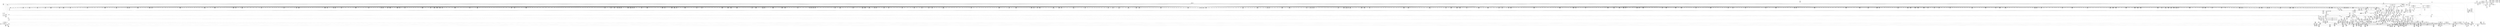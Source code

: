 digraph {
	CE0x57e7fb0 [shape=record,shape=Mrecord,label="{CE0x57e7fb0|i64_17|*Constant*|*SummSource*}"]
	CE0x57308b0 [shape=record,shape=Mrecord,label="{CE0x57308b0|40:_%struct.super_block*,_56:_i8*,_:_CRE_976,977_}"]
	CE0x56cf650 [shape=record,shape=Mrecord,label="{CE0x56cf650|i64*_getelementptr_inbounds_(_2_x_i64_,_2_x_i64_*___llvm_gcov_ctr224,_i64_0,_i64_0)|*Constant*}"]
	CE0x57340f0 [shape=record,shape=Mrecord,label="{CE0x57340f0|272:_i8*,_:_CRE_256,264_|*MultipleSource*|*LoadInst*|security/selinux/hooks.c,1714|security/selinux/hooks.c,1714}"]
	CE0x57b6fb0 [shape=record,shape=Mrecord,label="{CE0x57b6fb0|may_create:_tmp33|security/selinux/hooks.c,1725|*SummSource*}"]
	CE0x57e5370 [shape=record,shape=Mrecord,label="{CE0x57e5370|i64_21|*Constant*}"]
	CE0x56eb220 [shape=record,shape=Mrecord,label="{CE0x56eb220|_call_void_mcount()_#3|*SummSource*}"]
	CE0x572ba60 [shape=record,shape=Mrecord,label="{CE0x572ba60|40:_%struct.super_block*,_56:_i8*,_:_CRE_880,881_}"]
	CE0x571ebe0 [shape=record,shape=Mrecord,label="{CE0x571ebe0|VOIDTB_TE:_CE_216,217_}"]
	CE0x57237a0 [shape=record,shape=Mrecord,label="{CE0x57237a0|i64*_getelementptr_inbounds_(_26_x_i64_,_26_x_i64_*___llvm_gcov_ctr217,_i64_0,_i64_19)|*Constant*|*SummSource*}"]
	CE0x574a6d0 [shape=record,shape=Mrecord,label="{CE0x574a6d0|272:_i8*,_:_CRE_628,629_}"]
	CE0x57b3f30 [shape=record,shape=Mrecord,label="{CE0x57b3f30|may_create:_u|security/selinux/hooks.c,1720|*SummSource*}"]
	CE0x5705360 [shape=record,shape=Mrecord,label="{CE0x5705360|28:_i32,_:_CRE_11,12_}"]
	CE0x571c7c0 [shape=record,shape=Mrecord,label="{CE0x571c7c0|VOIDTB_TE:_CE_182,183_}"]
	CE0x57cf5e0 [shape=record,shape=Mrecord,label="{CE0x57cf5e0|VOIDTB_TE:_CE_92,93_}"]
	CE0x5724860 [shape=record,shape=Mrecord,label="{CE0x5724860|40:_%struct.super_block*,_56:_i8*,_:_CRE_601,602_}"]
	CE0x5707fb0 [shape=record,shape=Mrecord,label="{CE0x5707fb0|may_create:_tmp11|security/selinux/hooks.c,1706|*SummSink*}"]
	CE0x574c9a0 [shape=record,shape=Mrecord,label="{CE0x574c9a0|272:_i8*,_:_CRE_1213,1214_}"]
	CE0x56dee90 [shape=record,shape=Mrecord,label="{CE0x56dee90|40:_%struct.super_block*,_56:_i8*,_:_CRE_140,141_}"]
	CE0x57b92d0 [shape=record,shape=Mrecord,label="{CE0x57b92d0|may_create:_tobool18|security/selinux/hooks.c,1728|*SummSource*}"]
	CE0x56eb180 [shape=record,shape=Mrecord,label="{CE0x56eb180|get_current:_tmp4|./arch/x86/include/asm/current.h,14}"]
	CE0x56e8630 [shape=record,shape=Mrecord,label="{CE0x56e8630|may_create:_if.then24|*SummSink*}"]
	CE0x56d5a50 [shape=record,shape=Mrecord,label="{CE0x56d5a50|COLLAPSED:_CMRE:_elem_0::|security/selinux/hooks.c,1706}"]
	CE0x57e43c0 [shape=record,shape=Mrecord,label="{CE0x57e43c0|may_create:_tobool28|security/selinux/hooks.c,1736}"]
	CE0x573dce0 [shape=record,shape=Mrecord,label="{CE0x573dce0|272:_i8*,_:_CRE_1363,1364_}"]
	CE0x56dd230 [shape=record,shape=Mrecord,label="{CE0x56dd230|i32_22|*Constant*|*SummSink*}"]
	CE0x5798460 [shape=record,shape=Mrecord,label="{CE0x5798460|272:_i8*,_:_CRE_1657,1658_}"]
	CE0x56bee10 [shape=record,shape=Mrecord,label="{CE0x56bee10|selinux_inode_mkdir:_call|security/selinux/hooks.c,2784}"]
	CE0x5722e10 [shape=record,shape=Mrecord,label="{CE0x5722e10|may_create:_tmp50|security/selinux/hooks.c,1731|*SummSource*}"]
	CE0x5799120 [shape=record,shape=Mrecord,label="{CE0x5799120|272:_i8*,_:_CRE_1669,1670_}"]
	CE0x57bb0c0 [shape=record,shape=Mrecord,label="{CE0x57bb0c0|may_create:_tmp39|security/selinux/hooks.c,1728}"]
	CE0x56dc110 [shape=record,shape=Mrecord,label="{CE0x56dc110|i32_78|*Constant*}"]
	CE0x56f12c0 [shape=record,shape=Mrecord,label="{CE0x56f12c0|40:_%struct.super_block*,_56:_i8*,_:_CRE_202,203_}"]
	CE0x56d5690 [shape=record,shape=Mrecord,label="{CE0x56d5690|may_create:_security|security/selinux/hooks.c,1706|*SummSource*}"]
	CE0x6c2f420 [shape=record,shape=Mrecord,label="{CE0x6c2f420|may_create:_entry|*SummSource*}"]
	CE0x5724ea0 [shape=record,shape=Mrecord,label="{CE0x5724ea0|40:_%struct.super_block*,_56:_i8*,_:_CRE_606,607_}"]
	CE0x57a36b0 [shape=record,shape=Mrecord,label="{CE0x57a36b0|28:_i32,_:_CRE_61,62_}"]
	CE0x56d7070 [shape=record,shape=Mrecord,label="{CE0x56d7070|40:_%struct.super_block*,_56:_i8*,_:_CRE_136,137_}"]
	CE0x57298b0 [shape=record,shape=Mrecord,label="{CE0x57298b0|40:_%struct.super_block*,_56:_i8*,_:_CRE_824,832_|*MultipleSource*|Function::may_create&Arg::dir::|Function::selinux_inode_mkdir&Arg::dir::|security/selinux/hooks.c,1713}"]
	CE0x57b0290 [shape=record,shape=Mrecord,label="{CE0x57b0290|may_create:_tmp28|security/selinux/hooks.c,1717}"]
	CE0x57ced30 [shape=record,shape=Mrecord,label="{CE0x57ced30|may_create:_d_name|security/selinux/hooks.c,1730|*SummSink*}"]
	CE0x571e7a0 [shape=record,shape=Mrecord,label="{CE0x571e7a0|VOIDTB_TE:_CE_212,213_}"]
	CE0x5715db0 [shape=record,shape=Mrecord,label="{CE0x5715db0|may_create:_tmp6|security/selinux/hooks.c,1706}"]
	CE0x5709170 [shape=record,shape=Mrecord,label="{CE0x5709170|40:_%struct.super_block*,_56:_i8*,_:_CRE_496,500_|*MultipleSource*|Function::may_create&Arg::dir::|Function::selinux_inode_mkdir&Arg::dir::|security/selinux/hooks.c,1713}"]
	CE0x5744e90 [shape=record,shape=Mrecord,label="{CE0x5744e90|272:_i8*,_:_CRE_563,564_}"]
	CE0x573a5b0 [shape=record,shape=Mrecord,label="{CE0x573a5b0|272:_i8*,_:_CRE_1262,1263_}"]
	CE0x571e030 [shape=record,shape=Mrecord,label="{CE0x571e030|VOIDTB_TE:_CE_205,206_}"]
	CE0x57a6020 [shape=record,shape=Mrecord,label="{CE0x57a6020|28:_i32,_:_CRE_102,103_}"]
	CE0x5737f70 [shape=record,shape=Mrecord,label="{CE0x5737f70|272:_i8*,_:_CRE_1226,1227_}"]
	CE0x56ef180 [shape=record,shape=Mrecord,label="{CE0x56ef180|40:_%struct.super_block*,_56:_i8*,_:_CRE_302,303_}"]
	CE0x57cb250 [shape=record,shape=Mrecord,label="{CE0x57cb250|i32_4|*Constant*|*SummSink*}"]
	CE0x56d3ae0 [shape=record,shape=Mrecord,label="{CE0x56d3ae0|i64*_getelementptr_inbounds_(_26_x_i64_,_26_x_i64_*___llvm_gcov_ctr217,_i64_0,_i64_0)|*Constant*|*SummSink*}"]
	CE0x5798f00 [shape=record,shape=Mrecord,label="{CE0x5798f00|272:_i8*,_:_CRE_1667,1668_}"]
	CE0x56df190 [shape=record,shape=Mrecord,label="{CE0x56df190|40:_%struct.super_block*,_56:_i8*,_:_CRE_144,145_}"]
	CE0x572f660 [shape=record,shape=Mrecord,label="{CE0x572f660|40:_%struct.super_block*,_56:_i8*,_:_CRE_928,929_}"]
	CE0x57f9f50 [shape=record,shape=Mrecord,label="{CE0x57f9f50|i16_5|*Constant*|*SummSink*}"]
	CE0x571fba0 [shape=record,shape=Mrecord,label="{CE0x571fba0|VOIDTB_TE:_CE_264,272_|*MultipleSource*|security/selinux/hooks.c,1730|Function::selinux_inode_mkdir&Arg::dentry::|Function::may_create&Arg::dentry::}"]
	CE0x57bacd0 [shape=record,shape=Mrecord,label="{CE0x57bacd0|may_create:_tmp38|security/selinux/hooks.c,1728|*SummSource*}"]
	CE0x5737c40 [shape=record,shape=Mrecord,label="{CE0x5737c40|272:_i8*,_:_CRE_1223,1224_}"]
	CE0x57a6df0 [shape=record,shape=Mrecord,label="{CE0x57a6df0|28:_i32,_:_CRE_115,116_}"]
	CE0x57a85e0 [shape=record,shape=Mrecord,label="{CE0x57a85e0|may_create:_tmp29|security/selinux/hooks.c,1722}"]
	CE0x5723a80 [shape=record,shape=Mrecord,label="{CE0x5723a80|may_create:_tmp47|security/selinux/hooks.c,1731|*SummSource*}"]
	CE0x57398f0 [shape=record,shape=Mrecord,label="{CE0x57398f0|272:_i8*,_:_CRE_1250,1251_}"]
	CE0x570dc90 [shape=record,shape=Mrecord,label="{CE0x570dc90|40:_%struct.super_block*,_56:_i8*,_:_CRE_580,581_}"]
	CE0x5740650 [shape=record,shape=Mrecord,label="{CE0x5740650|272:_i8*,_:_CRE_418,419_}"]
	CE0x56ce480 [shape=record,shape=Mrecord,label="{CE0x56ce480|may_create:_tmp13|security/selinux/hooks.c,1706|*SummSink*}"]
	CE0x6d29a90 [shape=record,shape=Mrecord,label="{CE0x6d29a90|_call_void_mcount()_#3|*SummSource*}"]
	CE0x573f5c0 [shape=record,shape=Mrecord,label="{CE0x573f5c0|may_create:_tmp24|*LoadInst*|security/selinux/hooks.c,1714|*SummSource*}"]
	CE0x573cbe0 [shape=record,shape=Mrecord,label="{CE0x573cbe0|272:_i8*,_:_CRE_1347,1348_}"]
	CE0x5724c20 [shape=record,shape=Mrecord,label="{CE0x5724c20|40:_%struct.super_block*,_56:_i8*,_:_CRE_604,605_}"]
	CE0x57e8c80 [shape=record,shape=Mrecord,label="{CE0x57e8c80|may_create:_tmp58|security/selinux/hooks.c,1736}"]
	CE0x56d0fc0 [shape=record,shape=Mrecord,label="{CE0x56d0fc0|i64_1|*Constant*|*SummSink*}"]
	CE0x579eb40 [shape=record,shape=Mrecord,label="{CE0x579eb40|272:_i8*,_:_CRE_2268,2304_|*MultipleSource*|*LoadInst*|security/selinux/hooks.c,1714|security/selinux/hooks.c,1714}"]
	CE0x570cd90 [shape=record,shape=Mrecord,label="{CE0x570cd90|40:_%struct.super_block*,_56:_i8*,_:_CRE_568,569_}"]
	CE0x57267a0 [shape=record,shape=Mrecord,label="{CE0x57267a0|40:_%struct.super_block*,_56:_i8*,_:_CRE_640,648_|*MultipleSource*|Function::may_create&Arg::dir::|Function::selinux_inode_mkdir&Arg::dir::|security/selinux/hooks.c,1713}"]
	CE0x57e5590 [shape=record,shape=Mrecord,label="{CE0x57e5590|may_create:_tmp56|security/selinux/hooks.c,1736}"]
	CE0x56f0780 [shape=record,shape=Mrecord,label="{CE0x56f0780|40:_%struct.super_block*,_56:_i8*,_:_CRE_187,188_}"]
	CE0x57e9720 [shape=record,shape=Mrecord,label="{CE0x57e9720|may_create:_tmp60|security/selinux/hooks.c,1737}"]
	CE0x5705f30 [shape=record,shape=Mrecord,label="{CE0x5705f30|28:_i32,_:_CRE_28,32_|*MultipleSource*|*LoadInst*|security/selinux/hooks.c,1713|security/selinux/hooks.c,1713|security/selinux/hooks.c,1722}"]
	CE0x57d2080 [shape=record,shape=Mrecord,label="{CE0x57d2080|may_create:_tobool19|security/selinux/hooks.c,1728|*SummSource*}"]
	CE0x56cad00 [shape=record,shape=Mrecord,label="{CE0x56cad00|may_create:_tmp18|security/selinux/hooks.c,1706|*SummSource*}"]
	CE0x57b0860 [shape=record,shape=Mrecord,label="{CE0x57b0860|may_create:_tmp28|security/selinux/hooks.c,1717|*SummSink*}"]
	CE0x5730470 [shape=record,shape=Mrecord,label="{CE0x5730470|40:_%struct.super_block*,_56:_i8*,_:_CRE_960,968_|*MultipleSource*|Function::may_create&Arg::dir::|Function::selinux_inode_mkdir&Arg::dir::|security/selinux/hooks.c,1713}"]
	CE0x56e9220 [shape=record,shape=Mrecord,label="{CE0x56e9220|may_create:_dir|Function::may_create&Arg::dir::|*SummSink*}"]
	CE0x56f1a50 [shape=record,shape=Mrecord,label="{CE0x56f1a50|i64_5|*Constant*|*SummSource*}"]
	CE0x5709440 [shape=record,shape=Mrecord,label="{CE0x5709440|40:_%struct.super_block*,_56:_i8*,_:_CRE_504,508_|*MultipleSource*|Function::may_create&Arg::dir::|Function::selinux_inode_mkdir&Arg::dir::|security/selinux/hooks.c,1713}"]
	CE0x579ed10 [shape=record,shape=Mrecord,label="{CE0x579ed10|may_create:_tmp25|security/selinux/hooks.c,1714|*SummSource*}"]
	CE0x571b690 [shape=record,shape=Mrecord,label="{CE0x571b690|40:_%struct.super_block*,_56:_i8*,_:_CRE_259,260_}"]
	CE0x57d1820 [shape=record,shape=Mrecord,label="{CE0x57d1820|may_create:_conv|security/selinux/hooks.c,1728|*SummSource*}"]
	CE0x571f020 [shape=record,shape=Mrecord,label="{CE0x571f020|VOIDTB_TE:_CE_220,221_}"]
	CE0x5794f90 [shape=record,shape=Mrecord,label="{CE0x5794f90|272:_i8*,_:_CRE_1584,1592_|*MultipleSource*|*LoadInst*|security/selinux/hooks.c,1714|security/selinux/hooks.c,1714}"]
	CE0x5707140 [shape=record,shape=Mrecord,label="{CE0x5707140|%struct.task_struct*_(%struct.task_struct**)*_asm_movq_%gs:$_1:P_,$0_,_r,im,_dirflag_,_fpsr_,_flags_|*SummSource*}"]
	CE0x573dbd0 [shape=record,shape=Mrecord,label="{CE0x573dbd0|272:_i8*,_:_CRE_1362,1363_}"]
	CE0x57484d0 [shape=record,shape=Mrecord,label="{CE0x57484d0|272:_i8*,_:_CRE_596,597_}"]
	CE0x5797140 [shape=record,shape=Mrecord,label="{CE0x5797140|272:_i8*,_:_CRE_1639,1640_}"]
	CE0x56f1530 [shape=record,shape=Mrecord,label="{CE0x56f1530|may_create:_do.end}"]
	CE0x56f0000 [shape=record,shape=Mrecord,label="{CE0x56f0000|40:_%struct.super_block*,_56:_i8*,_:_CRE_177,178_}"]
	CE0x573e890 [shape=record,shape=Mrecord,label="{CE0x573e890|272:_i8*,_:_CRE_1374,1375_}"]
	CE0x57ec690 [shape=record,shape=Mrecord,label="{CE0x57ec690|may_create:_tmp64|security/selinux/hooks.c,1739|*SummSource*}"]
	CE0x57279b0 [shape=record,shape=Mrecord,label="{CE0x57279b0|40:_%struct.super_block*,_56:_i8*,_:_CRE_696,704_|*MultipleSource*|Function::may_create&Arg::dir::|Function::selinux_inode_mkdir&Arg::dir::|security/selinux/hooks.c,1713}"]
	CE0x56c44e0 [shape=record,shape=Mrecord,label="{CE0x56c44e0|may_create:_if.then29|*SummSource*}"]
	CE0x570bb20 [shape=record,shape=Mrecord,label="{CE0x570bb20|272:_i8*,_:_CRE_1328,1329_}"]
	CE0x56de390 [shape=record,shape=Mrecord,label="{CE0x56de390|i64*_getelementptr_inbounds_(_26_x_i64_,_26_x_i64_*___llvm_gcov_ctr217,_i64_0,_i64_25)|*Constant*|*SummSource*}"]
	CE0x56dd720 [shape=record,shape=Mrecord,label="{CE0x56dd720|may_create:_if.then20|*SummSource*}"]
	CE0x57ae6d0 [shape=record,shape=Mrecord,label="{CE0x57ae6d0|i16_7|*Constant*}"]
	CE0x57e4020 [shape=record,shape=Mrecord,label="{CE0x57e4020|may_create:_call27|security/selinux/hooks.c,1735|*SummSink*}"]
	CE0x56c2470 [shape=record,shape=Mrecord,label="{CE0x56c2470|40:_%struct.super_block*,_56:_i8*,_:_CRE_560,561_}"]
	CE0x573b270 [shape=record,shape=Mrecord,label="{CE0x573b270|272:_i8*,_:_CRE_1274,1275_}"]
	CE0x5729670 [shape=record,shape=Mrecord,label="{CE0x5729670|40:_%struct.super_block*,_56:_i8*,_:_CRE_816,824_|*MultipleSource*|Function::may_create&Arg::dir::|Function::selinux_inode_mkdir&Arg::dir::|security/selinux/hooks.c,1713}"]
	CE0x56ec980 [shape=record,shape=Mrecord,label="{CE0x56ec980|40:_%struct.super_block*,_56:_i8*,_:_CRE_270,271_}"]
	CE0x56ed880 [shape=record,shape=Mrecord,label="{CE0x56ed880|40:_%struct.super_block*,_56:_i8*,_:_CRE_282,283_}"]
	CE0x572c960 [shape=record,shape=Mrecord,label="{CE0x572c960|40:_%struct.super_block*,_56:_i8*,_:_CRE_892,893_}"]
	CE0x579d930 [shape=record,shape=Mrecord,label="{CE0x579d930|272:_i8*,_:_CRE_1896,1904_|*MultipleSource*|*LoadInst*|security/selinux/hooks.c,1714|security/selinux/hooks.c,1714}"]
	CE0x56bd800 [shape=record,shape=Mrecord,label="{CE0x56bd800|selinux_inode_mkdir:_entry|*SummSink*}"]
	CE0x57cc1d0 [shape=record,shape=Mrecord,label="{CE0x57cc1d0|i64_16|*Constant*|*SummSink*}"]
	CE0x56c5270 [shape=record,shape=Mrecord,label="{CE0x56c5270|get_current:_bb|*SummSource*}"]
	CE0x57a42b0 [shape=record,shape=Mrecord,label="{CE0x57a42b0|28:_i32,_:_CRE_73,74_}"]
	CE0x57337e0 [shape=record,shape=Mrecord,label="{CE0x57337e0|272:_i8*,_:_CRE_208,216_|*MultipleSource*|*LoadInst*|security/selinux/hooks.c,1714|security/selinux/hooks.c,1714}"]
	CE0x5797ad0 [shape=record,shape=Mrecord,label="{CE0x5797ad0|272:_i8*,_:_CRE_1648,1649_}"]
	CE0x56f0540 [shape=record,shape=Mrecord,label="{CE0x56f0540|40:_%struct.super_block*,_56:_i8*,_:_CRE_184,185_}"]
	CE0x5744750 [shape=record,shape=Mrecord,label="{CE0x5744750|272:_i8*,_:_CRE_544,552_|*MultipleSource*|*LoadInst*|security/selinux/hooks.c,1714|security/selinux/hooks.c,1714}"]
	CE0x57aa500 [shape=record,shape=Mrecord,label="{CE0x57aa500|i64_11|*Constant*}"]
	CE0x56e2c90 [shape=record,shape=Mrecord,label="{CE0x56e2c90|40:_%struct.super_block*,_56:_i8*,_:_CRE_80,88_|*MultipleSource*|Function::may_create&Arg::dir::|Function::selinux_inode_mkdir&Arg::dir::|security/selinux/hooks.c,1713}"]
	CE0x57966a0 [shape=record,shape=Mrecord,label="{CE0x57966a0|272:_i8*,_:_CRE_1629,1630_}"]
	CE0x57cf900 [shape=record,shape=Mrecord,label="{CE0x57cf900|VOIDTB_TE:_CE_96,104_|*MultipleSource*|security/selinux/hooks.c,1730|Function::selinux_inode_mkdir&Arg::dentry::|Function::may_create&Arg::dentry::}"]
	CE0x570bd40 [shape=record,shape=Mrecord,label="{CE0x570bd40|272:_i8*,_:_CRE_1330,1331_}"]
	CE0x57a50b0 [shape=record,shape=Mrecord,label="{CE0x57a50b0|28:_i32,_:_CRE_87,88_}"]
	CE0x5725da0 [shape=record,shape=Mrecord,label="{CE0x5725da0|40:_%struct.super_block*,_56:_i8*,_:_CRE_618,619_}"]
	CE0x57ab9b0 [shape=record,shape=Mrecord,label="{CE0x57ab9b0|may_create:_tmp32|security/selinux/hooks.c,1725}"]
	CE0x57ad1d0 [shape=record,shape=Mrecord,label="{CE0x57ad1d0|may_create:_call14|security/selinux/hooks.c,1722|*SummSink*}"]
	CE0x572e620 [shape=record,shape=Mrecord,label="{CE0x572e620|40:_%struct.super_block*,_56:_i8*,_:_CRE_915,916_}"]
	CE0x56e5c70 [shape=record,shape=Mrecord,label="{CE0x56e5c70|selinux_inode_mkdir:_call|security/selinux/hooks.c,2784|*SummSink*}"]
	CE0x57eae70 [shape=record,shape=Mrecord,label="{CE0x57eae70|may_create:_tmp62|security/selinux/hooks.c,1739}"]
	CE0x56e79c0 [shape=record,shape=Mrecord,label="{CE0x56e79c0|i64*_getelementptr_inbounds_(_26_x_i64_,_26_x_i64_*___llvm_gcov_ctr217,_i64_0,_i64_6)|*Constant*|*SummSource*}"]
	CE0x57a5bb0 [shape=record,shape=Mrecord,label="{CE0x57a5bb0|28:_i32,_:_CRE_98,99_}"]
	CE0x57481a0 [shape=record,shape=Mrecord,label="{CE0x57481a0|272:_i8*,_:_CRE_593,594_}"]
	CE0x5739070 [shape=record,shape=Mrecord,label="{CE0x5739070|272:_i8*,_:_CRE_1242,1243_}"]
	CE0x571e140 [shape=record,shape=Mrecord,label="{CE0x571e140|VOIDTB_TE:_CE_206,207_}"]
	CE0x5799560 [shape=record,shape=Mrecord,label="{CE0x5799560|272:_i8*,_:_CRE_1673,1674_}"]
	CE0x573e340 [shape=record,shape=Mrecord,label="{CE0x573e340|272:_i8*,_:_CRE_1369,1370_}"]
	CE0x5731520 [shape=record,shape=Mrecord,label="{CE0x5731520|40:_%struct.super_block*,_56:_i8*,_:_CRE_984,988_|*MultipleSource*|Function::may_create&Arg::dir::|Function::selinux_inode_mkdir&Arg::dir::|security/selinux/hooks.c,1713}"]
	CE0x5796e10 [shape=record,shape=Mrecord,label="{CE0x5796e10|272:_i8*,_:_CRE_1636,1637_}"]
	CE0x5742410 [shape=record,shape=Mrecord,label="{CE0x5742410|272:_i8*,_:_CRE_446,447_}"]
	CE0x56d2370 [shape=record,shape=Mrecord,label="{CE0x56d2370|i32_0|*Constant*}"]
	CE0x56ee500 [shape=record,shape=Mrecord,label="{CE0x56ee500|40:_%struct.super_block*,_56:_i8*,_:_CRE_292,293_}"]
	CE0x5798020 [shape=record,shape=Mrecord,label="{CE0x5798020|272:_i8*,_:_CRE_1653,1654_}"]
	CE0x56f3200 [shape=record,shape=Mrecord,label="{CE0x56f3200|40:_%struct.super_block*,_56:_i8*,_:_CRE_309,310_}"]
	CE0x572e4e0 [shape=record,shape=Mrecord,label="{CE0x572e4e0|40:_%struct.super_block*,_56:_i8*,_:_CRE_914,915_}"]
	CE0x56d0480 [shape=record,shape=Mrecord,label="{CE0x56d0480|_ret_i32_%retval.0,_!dbg_!27798|security/selinux/hooks.c,1742}"]
	CE0x572b7e0 [shape=record,shape=Mrecord,label="{CE0x572b7e0|40:_%struct.super_block*,_56:_i8*,_:_CRE_878,879_}"]
	CE0x570ebd0 [shape=record,shape=Mrecord,label="{CE0x570ebd0|get_current:_tmp3}"]
	CE0x573ddf0 [shape=record,shape=Mrecord,label="{CE0x573ddf0|272:_i8*,_:_CRE_1364,1365_}"]
	CE0x57e4530 [shape=record,shape=Mrecord,label="{CE0x57e4530|may_create:_tobool28|security/selinux/hooks.c,1736|*SummSource*}"]
	CE0x5730af0 [shape=record,shape=Mrecord,label="{CE0x5730af0|40:_%struct.super_block*,_56:_i8*,_:_CRE_977,978_}"]
	CE0x56c77f0 [shape=record,shape=Mrecord,label="{CE0x56c77f0|may_create:_lor.lhs.false|*SummSink*}"]
	CE0x56f6e80 [shape=record,shape=Mrecord,label="{CE0x56f6e80|GLOBAL:_lockdep_rcu_suspicious|*Constant*}"]
	CE0x57cc270 [shape=record,shape=Mrecord,label="{CE0x57cc270|may_create:_tmp42|security/selinux/hooks.c,1728}"]
	CE0x57ce330 [shape=record,shape=Mrecord,label="{CE0x57ce330|VOIDTB_TE:_CE_166,167_}"]
	CE0x57092b0 [shape=record,shape=Mrecord,label="{CE0x57092b0|40:_%struct.super_block*,_56:_i8*,_:_CRE_500,504_|*MultipleSource*|Function::may_create&Arg::dir::|Function::selinux_inode_mkdir&Arg::dir::|security/selinux/hooks.c,1713}"]
	CE0x56df0d0 [shape=record,shape=Mrecord,label="{CE0x56df0d0|40:_%struct.super_block*,_56:_i8*,_:_CRE_143,144_}"]
	CE0x56e1850 [shape=record,shape=Mrecord,label="{CE0x56e1850|GLOBAL:_get_current|*Constant*}"]
	CE0x57999a0 [shape=record,shape=Mrecord,label="{CE0x57999a0|272:_i8*,_:_CRE_1677,1678_}"]
	CE0x57aa490 [shape=record,shape=Mrecord,label="{CE0x57aa490|may_create:_tmp34|security/selinux/hooks.c,1726|*SummSource*}"]
	CE0x57cf240 [shape=record,shape=Mrecord,label="{CE0x57cf240|VOIDTB_TE:_CE_90,91_}"]
	CE0x57cf440 [shape=record,shape=Mrecord,label="{CE0x57cf440|VOIDTB_TE:_CE_91,92_}"]
	CE0x5746410 [shape=record,shape=Mrecord,label="{CE0x5746410|272:_i8*,_:_CRE_565,566_}"]
	CE0x57218f0 [shape=record,shape=Mrecord,label="{CE0x57218f0|VOIDTB_TE:_CE_319,320_}"]
	CE0x56ee000 [shape=record,shape=Mrecord,label="{CE0x56ee000|40:_%struct.super_block*,_56:_i8*,_:_CRE_288,289_}"]
	CE0x5729430 [shape=record,shape=Mrecord,label="{CE0x5729430|40:_%struct.super_block*,_56:_i8*,_:_CRE_808,816_|*MultipleSource*|Function::may_create&Arg::dir::|Function::selinux_inode_mkdir&Arg::dir::|security/selinux/hooks.c,1713}"]
	CE0x574b5c0 [shape=record,shape=Mrecord,label="{CE0x574b5c0|272:_i8*,_:_CRE_680,696_|*MultipleSource*|*LoadInst*|security/selinux/hooks.c,1714|security/selinux/hooks.c,1714}"]
	CE0x57e9e60 [shape=record,shape=Mrecord,label="{CE0x57e9e60|may_create:_tmp60|security/selinux/hooks.c,1737|*SummSink*}"]
	CE0x572bf60 [shape=record,shape=Mrecord,label="{CE0x572bf60|40:_%struct.super_block*,_56:_i8*,_:_CRE_884,885_}"]
	CE0x56eb680 [shape=record,shape=Mrecord,label="{CE0x56eb680|may_create:_tmp2|*SummSource*}"]
	CE0x57bc0f0 [shape=record,shape=Mrecord,label="{CE0x57bc0f0|may_create:_flags|security/selinux/hooks.c,1728|*SummSource*}"]
	CE0x5737e60 [shape=record,shape=Mrecord,label="{CE0x5737e60|272:_i8*,_:_CRE_1225,1226_}"]
	CE0x5722970 [shape=record,shape=Mrecord,label="{CE0x5722970|may_create:_tmp49|security/selinux/hooks.c,1731|*SummSource*}"]
	CE0x57cb2c0 [shape=record,shape=Mrecord,label="{CE0x57cb2c0|may_create:_tmp46|security/selinux/hooks.c,1729}"]
	CE0x5798680 [shape=record,shape=Mrecord,label="{CE0x5798680|272:_i8*,_:_CRE_1659,1660_}"]
	CE0x5796260 [shape=record,shape=Mrecord,label="{CE0x5796260|272:_i8*,_:_CRE_1625,1626_}"]
	CE0x579dac0 [shape=record,shape=Mrecord,label="{CE0x579dac0|272:_i8*,_:_CRE_1904,1920_|*MultipleSource*|*LoadInst*|security/selinux/hooks.c,1714|security/selinux/hooks.c,1714}"]
	CE0x57cd450 [shape=record,shape=Mrecord,label="{CE0x57cd450|VOIDTB_TE:_CE_152,153_}"]
	CE0x5739f50 [shape=record,shape=Mrecord,label="{CE0x5739f50|272:_i8*,_:_CRE_1256,1257_}"]
	CE0x57c9d60 [shape=record,shape=Mrecord,label="{CE0x57c9d60|may_create:_tmp43|security/selinux/hooks.c,1728|*SummSource*}"]
	CE0x57cfff0 [shape=record,shape=Mrecord,label="{CE0x57cfff0|VOIDTB_TE:_CE_146,147_}"]
	CE0x57375e0 [shape=record,shape=Mrecord,label="{CE0x57375e0|272:_i8*,_:_CRE_1217,1218_}"]
	CE0x57cdcd0 [shape=record,shape=Mrecord,label="{CE0x57cdcd0|VOIDTB_TE:_CE_160,161_}"]
	CE0x56efe80 [shape=record,shape=Mrecord,label="{CE0x56efe80|40:_%struct.super_block*,_56:_i8*,_:_CRE_175,176_}"]
	CE0x574a4b0 [shape=record,shape=Mrecord,label="{CE0x574a4b0|272:_i8*,_:_CRE_626,627_}"]
	CE0x5715250 [shape=record,shape=Mrecord,label="{CE0x5715250|may_create:_tmp6|security/selinux/hooks.c,1706|*SummSink*}"]
	CE0x5719990 [shape=record,shape=Mrecord,label="{CE0x5719990|40:_%struct.super_block*,_56:_i8*,_:_CRE_205,206_}"]
	CE0x56de890 [shape=record,shape=Mrecord,label="{CE0x56de890|may_create:_tmp67|security/selinux/hooks.c,1742}"]
	CE0x57a41b0 [shape=record,shape=Mrecord,label="{CE0x57a41b0|28:_i32,_:_CRE_72,73_}"]
	CE0x56ebdf0 [shape=record,shape=Mrecord,label="{CE0x56ebdf0|40:_%struct.super_block*,_56:_i8*,_:_CRE_261,262_}"]
	CE0x56ce4f0 [shape=record,shape=Mrecord,label="{CE0x56ce4f0|i64*_getelementptr_inbounds_(_26_x_i64_,_26_x_i64_*___llvm_gcov_ctr217,_i64_0,_i64_8)|*Constant*|*SummSink*}"]
	CE0x57452b0 [shape=record,shape=Mrecord,label="{CE0x57452b0|may_create:_tmp23|security/selinux/hooks.c,1713|*SummSource*}"]
	CE0x57284b0 [shape=record,shape=Mrecord,label="{CE0x57284b0|40:_%struct.super_block*,_56:_i8*,_:_CRE_744,752_|*MultipleSource*|Function::may_create&Arg::dir::|Function::selinux_inode_mkdir&Arg::dir::|security/selinux/hooks.c,1713}"]
	CE0x570b4c0 [shape=record,shape=Mrecord,label="{CE0x570b4c0|272:_i8*,_:_CRE_1322,1323_}"]
	CE0x57485e0 [shape=record,shape=Mrecord,label="{CE0x57485e0|272:_i8*,_:_CRE_597,598_}"]
	CE0x57d0ec0 [shape=record,shape=Mrecord,label="{CE0x57d0ec0|VOIDTB_TE:_CE_72,80_|*MultipleSource*|security/selinux/hooks.c,1730|Function::selinux_inode_mkdir&Arg::dentry::|Function::may_create&Arg::dentry::}"]
	CE0x57240e0 [shape=record,shape=Mrecord,label="{CE0x57240e0|40:_%struct.super_block*,_56:_i8*,_:_CRE_595,596_}"]
	CE0x571f570 [shape=record,shape=Mrecord,label="{CE0x571f570|VOIDTB_TE:_CE_232,240_|*MultipleSource*|security/selinux/hooks.c,1730|Function::selinux_inode_mkdir&Arg::dentry::|Function::may_create&Arg::dentry::}"]
	CE0x57cd780 [shape=record,shape=Mrecord,label="{CE0x57cd780|VOIDTB_TE:_CE_155,156_}"]
	CE0x571f960 [shape=record,shape=Mrecord,label="{CE0x571f960|VOIDTB_TE:_CE_256,264_|*MultipleSource*|security/selinux/hooks.c,1730|Function::selinux_inode_mkdir&Arg::dentry::|Function::may_create&Arg::dentry::}"]
	CE0x56beca0 [shape=record,shape=Mrecord,label="{CE0x56beca0|selinux_inode_mkdir:_bb|*SummSource*}"]
	CE0x579c790 [shape=record,shape=Mrecord,label="{CE0x579c790|272:_i8*,_:_CRE_1848,1856_|*MultipleSource*|*LoadInst*|security/selinux/hooks.c,1714|security/selinux/hooks.c,1714}"]
	CE0x56dbda0 [shape=record,shape=Mrecord,label="{CE0x56dbda0|_ret_%struct.task_struct*_%tmp4,_!dbg_!27714|./arch/x86/include/asm/current.h,14}"]
	CE0x570ba10 [shape=record,shape=Mrecord,label="{CE0x570ba10|272:_i8*,_:_CRE_1327,1328_}"]
	CE0x5723be0 [shape=record,shape=Mrecord,label="{CE0x5723be0|40:_%struct.super_block*,_56:_i8*,_:_CRE_591,592_}"]
	CE0x56efb80 [shape=record,shape=Mrecord,label="{CE0x56efb80|40:_%struct.super_block*,_56:_i8*,_:_CRE_171,172_}"]
	CE0x5748f70 [shape=record,shape=Mrecord,label="{CE0x5748f70|272:_i8*,_:_CRE_606,607_}"]
	CE0x57cc980 [shape=record,shape=Mrecord,label="{CE0x57cc980|VOIDTB_TE:_CE_0,4_|*MultipleSource*|security/selinux/hooks.c,1730|Function::selinux_inode_mkdir&Arg::dentry::|Function::may_create&Arg::dentry::}"]
	CE0x574c270 [shape=record,shape=Mrecord,label="{CE0x574c270|272:_i8*,_:_CRE_896,1208_|*MultipleSource*|*LoadInst*|security/selinux/hooks.c,1714|security/selinux/hooks.c,1714}"]
	CE0x57b12a0 [shape=record,shape=Mrecord,label="{CE0x57b12a0|may_create:_type|security/selinux/hooks.c,1719|*SummSource*}"]
	CE0x571d040 [shape=record,shape=Mrecord,label="{CE0x571d040|VOIDTB_TE:_CE_190,191_}"]
	CE0x56d6b10 [shape=record,shape=Mrecord,label="{CE0x56d6b10|40:_%struct.super_block*,_56:_i8*,_:_CRE_104,112_|*MultipleSource*|Function::may_create&Arg::dir::|Function::selinux_inode_mkdir&Arg::dir::|security/selinux/hooks.c,1713}"]
	CE0x57ae380 [shape=record,shape=Mrecord,label="{CE0x57ae380|avc_has_perm:_tsid|Function::avc_has_perm&Arg::tsid::|*SummSource*}"]
	CE0x5746930 [shape=record,shape=Mrecord,label="{CE0x5746930|272:_i8*,_:_CRE_570,571_}"]
	CE0x56c4120 [shape=record,shape=Mrecord,label="{CE0x56c4120|_call_void_lockdep_rcu_suspicious(i8*_getelementptr_inbounds_(_25_x_i8_,_25_x_i8_*_.str3,_i32_0,_i32_0),_i32_1706,_i8*_getelementptr_inbounds_(_45_x_i8_,_45_x_i8_*_.str12,_i32_0,_i32_0))_#10,_!dbg_!27731|security/selinux/hooks.c,1706|*SummSource*}"]
	CE0x5748090 [shape=record,shape=Mrecord,label="{CE0x5748090|272:_i8*,_:_CRE_592,593_}"]
	CE0x56ec480 [shape=record,shape=Mrecord,label="{CE0x56ec480|40:_%struct.super_block*,_56:_i8*,_:_CRE_266,267_}"]
	CE0x57259e0 [shape=record,shape=Mrecord,label="{CE0x57259e0|40:_%struct.super_block*,_56:_i8*,_:_CRE_615,616_}"]
	CE0x573df00 [shape=record,shape=Mrecord,label="{CE0x573df00|272:_i8*,_:_CRE_1365,1366_}"]
	CE0x571ef10 [shape=record,shape=Mrecord,label="{CE0x571ef10|VOIDTB_TE:_CE_219,220_}"]
	CE0x56c35f0 [shape=record,shape=Mrecord,label="{CE0x56c35f0|may_create:_tmp16|security/selinux/hooks.c,1706}"]
	CE0x56c9bf0 [shape=record,shape=Mrecord,label="{CE0x56c9bf0|i8*_getelementptr_inbounds_(_45_x_i8_,_45_x_i8_*_.str12,_i32_0,_i32_0)|*Constant*|*SummSource*}"]
	CE0x571ecf0 [shape=record,shape=Mrecord,label="{CE0x571ecf0|VOIDTB_TE:_CE_217,218_}"]
	CE0x56c26f0 [shape=record,shape=Mrecord,label="{CE0x56c26f0|40:_%struct.super_block*,_56:_i8*,_:_CRE_562,563_}"]
	CE0x574dcc0 [shape=record,shape=Mrecord,label="{CE0x574dcc0|272:_i8*,_:_CRE_88,96_|*MultipleSource*|*LoadInst*|security/selinux/hooks.c,1714|security/selinux/hooks.c,1714}"]
	CE0x57cb5b0 [shape=record,shape=Mrecord,label="{CE0x57cb5b0|may_create:_tmp46|security/selinux/hooks.c,1729|*SummSink*}"]
	CE0x5749c30 [shape=record,shape=Mrecord,label="{CE0x5749c30|272:_i8*,_:_CRE_618,619_}"]
	CE0x57306b0 [shape=record,shape=Mrecord,label="{CE0x57306b0|40:_%struct.super_block*,_56:_i8*,_:_CRE_968,976_|*MultipleSource*|Function::may_create&Arg::dir::|Function::selinux_inode_mkdir&Arg::dir::|security/selinux/hooks.c,1713}"]
	CE0x5734660 [shape=record,shape=Mrecord,label="{CE0x5734660|272:_i8*,_:_CRE_272,280_|*MultipleSource*|*LoadInst*|security/selinux/hooks.c,1714|security/selinux/hooks.c,1714}"]
	CE0x56e2230 [shape=record,shape=Mrecord,label="{CE0x56e2230|may_create:_tmp3|*SummSource*}"]
	CE0x56d0030 [shape=record,shape=Mrecord,label="{CE0x56d0030|i16_7|*Constant*|*SummSink*}"]
	CE0x5720e30 [shape=record,shape=Mrecord,label="{CE0x5720e30|VOIDTB_TE:_CE_308,309_}"]
	CE0x574a8f0 [shape=record,shape=Mrecord,label="{CE0x574a8f0|272:_i8*,_:_CRE_630,631_}"]
	CE0x5737a20 [shape=record,shape=Mrecord,label="{CE0x5737a20|272:_i8*,_:_CRE_1221,1222_}"]
	CE0x5748910 [shape=record,shape=Mrecord,label="{CE0x5748910|272:_i8*,_:_CRE_600,601_}"]
	CE0x56d0ef0 [shape=record,shape=Mrecord,label="{CE0x56d0ef0|may_create:_tobool|security/selinux/hooks.c,1706|*SummSource*}"]
	CE0x56e58c0 [shape=record,shape=Mrecord,label="{CE0x56e58c0|may_create:_do.body|*SummSink*}"]
	CE0x57ca110 [shape=record,shape=Mrecord,label="{CE0x57ca110|may_create:_tmp44|security/selinux/hooks.c,1728}"]
	CE0x5726b70 [shape=record,shape=Mrecord,label="{CE0x5726b70|40:_%struct.super_block*,_56:_i8*,_:_CRE_656,664_|*MultipleSource*|Function::may_create&Arg::dir::|Function::selinux_inode_mkdir&Arg::dir::|security/selinux/hooks.c,1713}"]
	CE0x5708db0 [shape=record,shape=Mrecord,label="{CE0x5708db0|40:_%struct.super_block*,_56:_i8*,_:_CRE_486,487_}"]
	CE0x5719c90 [shape=record,shape=Mrecord,label="{CE0x5719c90|40:_%struct.super_block*,_56:_i8*,_:_CRE_212,216_|*MultipleSource*|Function::may_create&Arg::dir::|Function::selinux_inode_mkdir&Arg::dir::|security/selinux/hooks.c,1713}"]
	CE0x5725620 [shape=record,shape=Mrecord,label="{CE0x5725620|40:_%struct.super_block*,_56:_i8*,_:_CRE_612,613_}"]
	CE0x56c7680 [shape=record,shape=Mrecord,label="{CE0x56c7680|selinux_inode_mkdir:_dentry|Function::selinux_inode_mkdir&Arg::dentry::|*SummSink*}"]
	CE0x56f7410 [shape=record,shape=Mrecord,label="{CE0x56f7410|i8*_getelementptr_inbounds_(_25_x_i8_,_25_x_i8_*_.str3,_i32_0,_i32_0)|*Constant*|*SummSink*}"]
	CE0x5740fe0 [shape=record,shape=Mrecord,label="{CE0x5740fe0|272:_i8*,_:_CRE_427,428_}"]
	CE0x57979c0 [shape=record,shape=Mrecord,label="{CE0x57979c0|272:_i8*,_:_CRE_1647,1648_}"]
	CE0x6a4e640 [shape=record,shape=Mrecord,label="{CE0x6a4e640|selinux_inode_mkdir:_tmp3|*SummSink*}"]
	CE0x5705480 [shape=record,shape=Mrecord,label="{CE0x5705480|28:_i32,_:_CRE_13,14_}"]
	CE0x5799230 [shape=record,shape=Mrecord,label="{CE0x5799230|272:_i8*,_:_CRE_1670,1671_}"]
	CE0x5708c70 [shape=record,shape=Mrecord,label="{CE0x5708c70|40:_%struct.super_block*,_56:_i8*,_:_CRE_485,486_}"]
	CE0x574d0e0 [shape=record,shape=Mrecord,label="{CE0x574d0e0|272:_i8*,_:_CRE_32,40_|*MultipleSource*|*LoadInst*|security/selinux/hooks.c,1714|security/selinux/hooks.c,1714}"]
	CE0x56eeb40 [shape=record,shape=Mrecord,label="{CE0x56eeb40|40:_%struct.super_block*,_56:_i8*,_:_CRE_297,298_}"]
	CE0x573c9c0 [shape=record,shape=Mrecord,label="{CE0x573c9c0|272:_i8*,_:_CRE_1345,1346_}"]
	CE0x5724fe0 [shape=record,shape=Mrecord,label="{CE0x5724fe0|40:_%struct.super_block*,_56:_i8*,_:_CRE_607,608_}"]
	CE0x57a68a0 [shape=record,shape=Mrecord,label="{CE0x57a68a0|28:_i32,_:_CRE_110,111_}"]
	CE0x57cd260 [shape=record,shape=Mrecord,label="{CE0x57cd260|VOIDTB_TE:_CE_150,151_}"]
	CE0x56cfee0 [shape=record,shape=Mrecord,label="{CE0x56cfee0|i16_7|*Constant*|*SummSource*}"]
	CE0x57a9530 [shape=record,shape=Mrecord,label="{CE0x57a9530|avc_has_perm:_auditdata|Function::avc_has_perm&Arg::auditdata::}"]
	CE0x57ce550 [shape=record,shape=Mrecord,label="{CE0x57ce550|VOIDTB_TE:_CE_168,169_}"]
	CE0x5726520 [shape=record,shape=Mrecord,label="{CE0x5726520|40:_%struct.super_block*,_56:_i8*,_:_CRE_624,628_|*MultipleSource*|Function::may_create&Arg::dir::|Function::selinux_inode_mkdir&Arg::dir::|security/selinux/hooks.c,1713}"]
	CE0x5731020 [shape=record,shape=Mrecord,label="{CE0x5731020|40:_%struct.super_block*,_56:_i8*,_:_CRE_980,981_}"]
	CE0x57a6790 [shape=record,shape=Mrecord,label="{CE0x57a6790|28:_i32,_:_CRE_109,110_}"]
	CE0x56f0300 [shape=record,shape=Mrecord,label="{CE0x56f0300|40:_%struct.super_block*,_56:_i8*,_:_CRE_181,182_}"]
	CE0x571e690 [shape=record,shape=Mrecord,label="{CE0x571e690|VOIDTB_TE:_CE_211,212_}"]
	CE0x570ea80 [shape=record,shape=Mrecord,label="{CE0x570ea80|_call_void_mcount()_#3}"]
	CE0x56f0240 [shape=record,shape=Mrecord,label="{CE0x56f0240|40:_%struct.super_block*,_56:_i8*,_:_CRE_180,181_}"]
	CE0x573ce00 [shape=record,shape=Mrecord,label="{CE0x573ce00|272:_i8*,_:_CRE_1349,1350_}"]
	CE0x56c50f0 [shape=record,shape=Mrecord,label="{CE0x56c50f0|get_current:_bb}"]
	CE0x56ead70 [shape=record,shape=Mrecord,label="{CE0x56ead70|i64*_getelementptr_inbounds_(_26_x_i64_,_26_x_i64_*___llvm_gcov_ctr217,_i64_0,_i64_0)|*Constant*}"]
	CE0x579a550 [shape=record,shape=Mrecord,label="{CE0x579a550|272:_i8*,_:_CRE_1872,1873_}"]
	CE0x573baf0 [shape=record,shape=Mrecord,label="{CE0x573baf0|272:_i8*,_:_CRE_1288,1296_|*MultipleSource*|*LoadInst*|security/selinux/hooks.c,1714|security/selinux/hooks.c,1714}"]
	CE0x57e64e0 [shape=record,shape=Mrecord,label="{CE0x57e64e0|i64*_getelementptr_inbounds_(_26_x_i64_,_26_x_i64_*___llvm_gcov_ctr217,_i64_0,_i64_20)|*Constant*}"]
	CE0x56e8780 [shape=record,shape=Mrecord,label="{CE0x56e8780|_ret_i32_%retval.0,_!dbg_!27798|security/selinux/hooks.c,1742|*SummSink*}"]
	CE0x56dfb50 [shape=record,shape=Mrecord,label="{CE0x56dfb50|40:_%struct.super_block*,_56:_i8*,_:_CRE_157,158_}"]
	CE0x573bc50 [shape=record,shape=Mrecord,label="{CE0x573bc50|272:_i8*,_:_CRE_1296,1300_|*MultipleSource*|*LoadInst*|security/selinux/hooks.c,1714|security/selinux/hooks.c,1714}"]
	CE0x5799de0 [shape=record,shape=Mrecord,label="{CE0x5799de0|272:_i8*,_:_CRE_1681,1682_}"]
	CE0x57e51d0 [shape=record,shape=Mrecord,label="{CE0x57e51d0|i64_22|*Constant*|*SummSink*}"]
	CE0x56efd00 [shape=record,shape=Mrecord,label="{CE0x56efd00|40:_%struct.super_block*,_56:_i8*,_:_CRE_173,174_}"]
	CE0x57189a0 [shape=record,shape=Mrecord,label="{CE0x57189a0|may_create:_if.end17}"]
	CE0x57e5060 [shape=record,shape=Mrecord,label="{CE0x57e5060|i64_22|*Constant*|*SummSource*}"]
	CE0x571bf40 [shape=record,shape=Mrecord,label="{CE0x571bf40|VOIDTB_TE:_CE_174,175_}"]
	CE0x571a850 [shape=record,shape=Mrecord,label="{CE0x571a850|40:_%struct.super_block*,_56:_i8*,_:_CRE_247,248_}"]
	CE0x573bde0 [shape=record,shape=Mrecord,label="{CE0x573bde0|272:_i8*,_:_CRE_1305,1306_}"]
	CE0x5745160 [shape=record,shape=Mrecord,label="{CE0x5745160|may_create:_tmp23|security/selinux/hooks.c,1713}"]
	CE0x574de90 [shape=record,shape=Mrecord,label="{CE0x574de90|272:_i8*,_:_CRE_96,104_|*MultipleSource*|*LoadInst*|security/selinux/hooks.c,1714|security/selinux/hooks.c,1714}"]
	CE0x579ced0 [shape=record,shape=Mrecord,label="{CE0x579ced0|272:_i8*,_:_CRE_1874,1875_}"]
	CE0x57258a0 [shape=record,shape=Mrecord,label="{CE0x57258a0|40:_%struct.super_block*,_56:_i8*,_:_CRE_614,615_}"]
	CE0x571c5a0 [shape=record,shape=Mrecord,label="{CE0x571c5a0|VOIDTB_TE:_CE_180,181_}"]
	CE0x56c4440 [shape=record,shape=Mrecord,label="{CE0x56c4440|may_create:_if.then29}"]
	CE0x573fcc0 [shape=record,shape=Mrecord,label="{CE0x573fcc0|272:_i8*,_:_CRE_409,410_}"]
	CE0x57a52b0 [shape=record,shape=Mrecord,label="{CE0x57a52b0|28:_i32,_:_CRE_89,90_}"]
	CE0x5736a00 [shape=record,shape=Mrecord,label="{CE0x5736a00|272:_i8*,_:_CRE_400,401_}"]
	CE0x57cdbc0 [shape=record,shape=Mrecord,label="{CE0x57cdbc0|VOIDTB_TE:_CE_159,160_}"]
	CE0x56dde40 [shape=record,shape=Mrecord,label="{CE0x56dde40|may_create:_tmp65|security/selinux/hooks.c,1739|*SummSource*}"]
	CE0x571ba90 [shape=record,shape=Mrecord,label="{CE0x571ba90|may_create:_if.end26}"]
	CE0x571bb00 [shape=record,shape=Mrecord,label="{CE0x571bb00|VOIDTB_TE:_CE_170,171_}"]
	CE0x56f0e40 [shape=record,shape=Mrecord,label="{CE0x56f0e40|40:_%struct.super_block*,_56:_i8*,_:_CRE_196,197_}"]
	CE0x573fbb0 [shape=record,shape=Mrecord,label="{CE0x573fbb0|272:_i8*,_:_CRE_408,409_}"]
	CE0x5794bd0 [shape=record,shape=Mrecord,label="{CE0x5794bd0|272:_i8*,_:_CRE_1536,1568_|*MultipleSource*|*LoadInst*|security/selinux/hooks.c,1714|security/selinux/hooks.c,1714}"]
	CE0x57464f0 [shape=record,shape=Mrecord,label="{CE0x57464f0|272:_i8*,_:_CRE_566,567_}"]
	CE0x57b0220 [shape=record,shape=Mrecord,label="{CE0x57b0220|may_create:_create_sid|security/selinux/hooks.c,1717|*SummSink*}"]
	CE0x56f3340 [shape=record,shape=Mrecord,label="{CE0x56f3340|40:_%struct.super_block*,_56:_i8*,_:_CRE_310,311_}"]
	CE0x573c140 [shape=record,shape=Mrecord,label="{CE0x573c140|272:_i8*,_:_CRE_1308,1309_}"]
	CE0x56c1690 [shape=record,shape=Mrecord,label="{CE0x56c1690|may_create:_tmp18|security/selinux/hooks.c,1706|*SummSink*}"]
	CE0x56c5080 [shape=record,shape=Mrecord,label="{CE0x56c5080|i64*_getelementptr_inbounds_(_2_x_i64_,_2_x_i64_*___llvm_gcov_ctr98,_i64_0,_i64_0)|*Constant*}"]
	CE0x57432f0 [shape=record,shape=Mrecord,label="{CE0x57432f0|272:_i8*,_:_CRE_460,461_}"]
	CE0x5802040 [shape=record,shape=Mrecord,label="{CE0x5802040|i64*_getelementptr_inbounds_(_2_x_i64_,_2_x_i64_*___llvm_gcov_ctr98,_i64_0,_i64_1)|*Constant*|*SummSource*}"]
	CE0x56d1ef0 [shape=record,shape=Mrecord,label="{CE0x56d1ef0|40:_%struct.super_block*,_56:_i8*,_:_CRE_48,56_|*MultipleSource*|Function::may_create&Arg::dir::|Function::selinux_inode_mkdir&Arg::dir::|security/selinux/hooks.c,1713}"]
	CE0x56e74f0 [shape=record,shape=Mrecord,label="{CE0x56e74f0|i64_0|*Constant*}"]
	CE0x56c6d20 [shape=record,shape=Mrecord,label="{CE0x56c6d20|i32_1|*Constant*|*SummSource*}"]
	CE0x56d0270 [shape=record,shape=Mrecord,label="{CE0x56d0270|may_create:_tclass|Function::may_create&Arg::tclass::|*SummSink*}"]
	CE0x5722f80 [shape=record,shape=Mrecord,label="{CE0x5722f80|may_create:_tmp50|security/selinux/hooks.c,1731|*SummSink*}"]
	CE0x56ed740 [shape=record,shape=Mrecord,label="{CE0x56ed740|40:_%struct.super_block*,_56:_i8*,_:_CRE_281,282_}"]
	CE0x573c5b0 [shape=record,shape=Mrecord,label="{CE0x573c5b0|272:_i8*,_:_CRE_1311,1312_}"]
	CE0x5718be0 [shape=record,shape=Mrecord,label="{CE0x5718be0|GLOBAL:_current_task|Global_var:current_task}"]
	CE0x570a6c0 [shape=record,shape=Mrecord,label="{CE0x570a6c0|40:_%struct.super_block*,_56:_i8*,_:_CRE_552,553_}"]
	CE0x57a3bb0 [shape=record,shape=Mrecord,label="{CE0x57a3bb0|28:_i32,_:_CRE_66,67_}"]
	CE0x56f0180 [shape=record,shape=Mrecord,label="{CE0x56f0180|40:_%struct.super_block*,_56:_i8*,_:_CRE_179,180_}"]
	CE0x56df490 [shape=record,shape=Mrecord,label="{CE0x56df490|40:_%struct.super_block*,_56:_i8*,_:_CRE_148,149_}"]
	CE0x57d1900 [shape=record,shape=Mrecord,label="{CE0x57d1900|may_create:_conv|security/selinux/hooks.c,1728|*SummSink*}"]
	CE0x56e19d0 [shape=record,shape=Mrecord,label="{CE0x56e19d0|GLOBAL:_get_current|*Constant*|*SummSource*}"]
	CE0x5738d40 [shape=record,shape=Mrecord,label="{CE0x5738d40|272:_i8*,_:_CRE_1239,1240_}"]
	CE0x5733b80 [shape=record,shape=Mrecord,label="{CE0x5733b80|272:_i8*,_:_CRE_224,240_|*MultipleSource*|*LoadInst*|security/selinux/hooks.c,1714|security/selinux/hooks.c,1714}"]
	CE0x574d430 [shape=record,shape=Mrecord,label="{CE0x574d430|272:_i8*,_:_CRE_48,56_|*MultipleSource*|*LoadInst*|security/selinux/hooks.c,1714|security/selinux/hooks.c,1714}"]
	CE0x57aa710 [shape=record,shape=Mrecord,label="{CE0x57aa710|i64_11|*Constant*|*SummSink*}"]
	CE0x572c320 [shape=record,shape=Mrecord,label="{CE0x572c320|40:_%struct.super_block*,_56:_i8*,_:_CRE_887,888_}"]
	CE0x570c070 [shape=record,shape=Mrecord,label="{CE0x570c070|272:_i8*,_:_CRE_1333,1334_}"]
	CE0x57e8f70 [shape=record,shape=Mrecord,label="{CE0x57e8f70|may_create:_tmp58|security/selinux/hooks.c,1736|*SummSink*}"]
	CE0x57395c0 [shape=record,shape=Mrecord,label="{CE0x57395c0|272:_i8*,_:_CRE_1247,1248_}"]
	CE0x5799890 [shape=record,shape=Mrecord,label="{CE0x5799890|272:_i8*,_:_CRE_1676,1677_}"]
	CE0x5722570 [shape=record,shape=Mrecord,label="{CE0x5722570|may_create:_tmp48|security/selinux/hooks.c,1731|*SummSink*}"]
	CE0x572be20 [shape=record,shape=Mrecord,label="{CE0x572be20|40:_%struct.super_block*,_56:_i8*,_:_CRE_883,884_}"]
	CE0x57cbaa0 [shape=record,shape=Mrecord,label="{CE0x57cbaa0|may_create:_d_name|security/selinux/hooks.c,1730}"]
	CE0x57b5ad0 [shape=record,shape=Mrecord,label="{CE0x57b5ad0|may_create:_sid13|security/selinux/hooks.c,1722|*SummSource*}"]
	CE0x573fff0 [shape=record,shape=Mrecord,label="{CE0x573fff0|272:_i8*,_:_CRE_412,413_}"]
	CE0x5801fd0 [shape=record,shape=Mrecord,label="{CE0x5801fd0|get_current:_tmp|*SummSink*}"]
	CE0x5799ef0 [shape=record,shape=Mrecord,label="{CE0x5799ef0|272:_i8*,_:_CRE_1682,1683_}"]
	CE0x57cd670 [shape=record,shape=Mrecord,label="{CE0x57cd670|VOIDTB_TE:_CE_154,155_}"]
	CE0x56f39d0 [shape=record,shape=Mrecord,label="{CE0x56f39d0|40:_%struct.super_block*,_56:_i8*,_:_CRE_336,344_|*MultipleSource*|Function::may_create&Arg::dir::|Function::selinux_inode_mkdir&Arg::dir::|security/selinux/hooks.c,1713}"]
	CE0x579a000 [shape=record,shape=Mrecord,label="{CE0x579a000|272:_i8*,_:_CRE_1683,1684_}"]
	CE0x56c2970 [shape=record,shape=Mrecord,label="{CE0x56c2970|40:_%struct.super_block*,_56:_i8*,_:_CRE_564,565_}"]
	CE0x5747810 [shape=record,shape=Mrecord,label="{CE0x5747810|272:_i8*,_:_CRE_584,585_}"]
	CE0x57bbb60 [shape=record,shape=Mrecord,label="{CE0x57bbb60|i32_5|*Constant*}"]
	CE0x56de490 [shape=record,shape=Mrecord,label="{CE0x56de490|i64*_getelementptr_inbounds_(_26_x_i64_,_26_x_i64_*___llvm_gcov_ctr217,_i64_0,_i64_25)|*Constant*|*SummSink*}"]
	CE0x57bae40 [shape=record,shape=Mrecord,label="{CE0x57bae40|may_create:_tmp38|security/selinux/hooks.c,1728|*SummSink*}"]
	CE0x572f7a0 [shape=record,shape=Mrecord,label="{CE0x572f7a0|40:_%struct.super_block*,_56:_i8*,_:_CRE_929,930_}"]
	CE0x573a6c0 [shape=record,shape=Mrecord,label="{CE0x573a6c0|272:_i8*,_:_CRE_1263,1264_}"]
	CE0x56e4fc0 [shape=record,shape=Mrecord,label="{CE0x56e4fc0|may_create:_if.then16|*SummSource*}"]
	CE0x56ec700 [shape=record,shape=Mrecord,label="{CE0x56ec700|40:_%struct.super_block*,_56:_i8*,_:_CRE_268,269_}"]
	CE0x57ea6b0 [shape=record,shape=Mrecord,label="{CE0x57ea6b0|may_create:_tmp61|security/selinux/hooks.c,1737|*SummSource*}"]
	CE0x57ec4a0 [shape=record,shape=Mrecord,label="{CE0x57ec4a0|may_create:_tmp66|security/selinux/hooks.c,1742|*SummSource*}"]
	CE0x5744e20 [shape=record,shape=Mrecord,label="{CE0x5744e20|272:_i8*,_:_CRE_564,565_}"]
	CE0x56f0d80 [shape=record,shape=Mrecord,label="{CE0x56f0d80|40:_%struct.super_block*,_56:_i8*,_:_CRE_195,196_}"]
	CE0x57254e0 [shape=record,shape=Mrecord,label="{CE0x57254e0|40:_%struct.super_block*,_56:_i8*,_:_CRE_611,612_}"]
	CE0x56dcce0 [shape=record,shape=Mrecord,label="{CE0x56dcce0|may_create:_tmp19|security/selinux/hooks.c,1706|*SummSink*}"]
	CE0x56ebf80 [shape=record,shape=Mrecord,label="{CE0x56ebf80|40:_%struct.super_block*,_56:_i8*,_:_CRE_262,263_}"]
	CE0x570b3b0 [shape=record,shape=Mrecord,label="{CE0x570b3b0|272:_i8*,_:_CRE_1321,1322_}"]
	CE0x56dc2b0 [shape=record,shape=Mrecord,label="{CE0x56dc2b0|i32_78|*Constant*|*SummSink*}"]
	CE0x56bc4d0 [shape=record,shape=Mrecord,label="{CE0x56bc4d0|may_create:_if.then|*SummSource*}"]
	CE0x56d1df0 [shape=record,shape=Mrecord,label="{CE0x56d1df0|40:_%struct.super_block*,_56:_i8*,_:_CRE_40,48_|*MultipleSource*|Function::may_create&Arg::dir::|Function::selinux_inode_mkdir&Arg::dir::|security/selinux/hooks.c,1713}"]
	CE0x56dee20 [shape=record,shape=Mrecord,label="{CE0x56dee20|40:_%struct.super_block*,_56:_i8*,_:_CRE_139,140_}"]
	CE0x57c9a00 [shape=record,shape=Mrecord,label="{CE0x57c9a00|may_create:_tmp41|security/selinux/hooks.c,1728|*SummSink*}"]
	CE0x56d6e70 [shape=record,shape=Mrecord,label="{CE0x56d6e70|40:_%struct.super_block*,_56:_i8*,_:_CRE_120,128_|*MultipleSource*|Function::may_create&Arg::dir::|Function::selinux_inode_mkdir&Arg::dir::|security/selinux/hooks.c,1713}"]
	CE0x5723290 [shape=record,shape=Mrecord,label="{CE0x5723290|may_create:_tmp51|security/selinux/hooks.c,1732}"]
	CE0x56eae40 [shape=record,shape=Mrecord,label="{CE0x56eae40|i64*_getelementptr_inbounds_(_26_x_i64_,_26_x_i64_*___llvm_gcov_ctr217,_i64_0,_i64_0)|*Constant*|*SummSource*}"]
	CE0x573b160 [shape=record,shape=Mrecord,label="{CE0x573b160|272:_i8*,_:_CRE_1273,1274_}"]
	CE0x5741970 [shape=record,shape=Mrecord,label="{CE0x5741970|272:_i8*,_:_CRE_436,437_}"]
	CE0x5748a20 [shape=record,shape=Mrecord,label="{CE0x5748a20|272:_i8*,_:_CRE_601,602_}"]
	CE0x57e78b0 [shape=record,shape=Mrecord,label="{CE0x57e78b0|may_create:_tmp47|security/selinux/hooks.c,1731|*SummSink*}"]
	CE0x570ced0 [shape=record,shape=Mrecord,label="{CE0x570ced0|40:_%struct.super_block*,_56:_i8*,_:_CRE_569,570_}"]
	CE0x56ed100 [shape=record,shape=Mrecord,label="{CE0x56ed100|40:_%struct.super_block*,_56:_i8*,_:_CRE_276,277_}"]
	CE0x57b0090 [shape=record,shape=Mrecord,label="{CE0x57b0090|i32_3|*Constant*|*SummSource*}"]
	CE0x5707af0 [shape=record,shape=Mrecord,label="{CE0x5707af0|may_create:_tmp10|security/selinux/hooks.c,1706|*SummSink*}"]
	CE0x5729cb0 [shape=record,shape=Mrecord,label="{CE0x5729cb0|40:_%struct.super_block*,_56:_i8*,_:_CRE_840,848_|*MultipleSource*|Function::may_create&Arg::dir::|Function::selinux_inode_mkdir&Arg::dir::|security/selinux/hooks.c,1713}"]
	CE0x56c7260 [shape=record,shape=Mrecord,label="{CE0x56c7260|_ret_i32_%retval.0,_!dbg_!27798|security/selinux/hooks.c,1742|*SummSource*}"]
	CE0x56d68f0 [shape=record,shape=Mrecord,label="{CE0x56d68f0|i32_10|*Constant*|*SummSink*}"]
	CE0x57382a0 [shape=record,shape=Mrecord,label="{CE0x57382a0|272:_i8*,_:_CRE_1229,1230_}"]
	CE0x57497f0 [shape=record,shape=Mrecord,label="{CE0x57497f0|272:_i8*,_:_CRE_614,615_}"]
	CE0x57a40b0 [shape=record,shape=Mrecord,label="{CE0x57a40b0|28:_i32,_:_CRE_71,72_}"]
	CE0x57a7010 [shape=record,shape=Mrecord,label="{CE0x57a7010|28:_i32,_:_CRE_117,118_}"]
	CE0x57a7be0 [shape=record,shape=Mrecord,label="{CE0x57a7be0|28:_i32,_:_CRE_160,168_|*MultipleSource*|*LoadInst*|security/selinux/hooks.c,1713|security/selinux/hooks.c,1713|security/selinux/hooks.c,1722}"]
	CE0x57b7dc0 [shape=record,shape=Mrecord,label="{CE0x57b7dc0|may_create:_tmp34|security/selinux/hooks.c,1726|*SummSink*}"]
	CE0x56d2520 [shape=record,shape=Mrecord,label="{CE0x56d2520|may_create:_entry|*SummSink*}"]
	CE0x57431e0 [shape=record,shape=Mrecord,label="{CE0x57431e0|272:_i8*,_:_CRE_459,460_}"]
	CE0x5747920 [shape=record,shape=Mrecord,label="{CE0x5747920|272:_i8*,_:_CRE_585,586_}"]
	CE0x56dfd90 [shape=record,shape=Mrecord,label="{CE0x56dfd90|may_create:_tmp13|security/selinux/hooks.c,1706}"]
	CE0x5736d30 [shape=record,shape=Mrecord,label="{CE0x5736d30|272:_i8*,_:_CRE_403,404_}"]
	CE0x573b8d0 [shape=record,shape=Mrecord,label="{CE0x573b8d0|272:_i8*,_:_CRE_1304,1305_}"]
	CE0x56f3840 [shape=record,shape=Mrecord,label="{CE0x56f3840|40:_%struct.super_block*,_56:_i8*,_:_CRE_328,336_|*MultipleSource*|Function::may_create&Arg::dir::|Function::selinux_inode_mkdir&Arg::dir::|security/selinux/hooks.c,1713}"]
	CE0x5732d00 [shape=record,shape=Mrecord,label="{CE0x5732d00|272:_i8*,_:_CRE_152,160_|*MultipleSource*|*LoadInst*|security/selinux/hooks.c,1714|security/selinux/hooks.c,1714}"]
	CE0x572b420 [shape=record,shape=Mrecord,label="{CE0x572b420|40:_%struct.super_block*,_56:_i8*,_:_CRE_875,876_}"]
	CE0x572eb20 [shape=record,shape=Mrecord,label="{CE0x572eb20|40:_%struct.super_block*,_56:_i8*,_:_CRE_919,920_}"]
	CE0x5738e50 [shape=record,shape=Mrecord,label="{CE0x5738e50|272:_i8*,_:_CRE_1240,1241_}"]
	CE0x57216d0 [shape=record,shape=Mrecord,label="{CE0x57216d0|VOIDTB_TE:_CE_317,318_}"]
	CE0x5721b10 [shape=record,shape=Mrecord,label="{CE0x5721b10|may_create:_call22|security/selinux/hooks.c,1729|*SummSource*}"]
	CE0x56d1ff0 [shape=record,shape=Mrecord,label="{CE0x56d1ff0|40:_%struct.super_block*,_56:_i8*,_:_CRE_56,64_|*MultipleSource*|Function::may_create&Arg::dir::|Function::selinux_inode_mkdir&Arg::dir::|security/selinux/hooks.c,1713}"]
	CE0x6a4e5a0 [shape=record,shape=Mrecord,label="{CE0x6a4e5a0|selinux_inode_mkdir:_tmp3|*SummSource*}"]
	CE0x57ab730 [shape=record,shape=Mrecord,label="{CE0x57ab730|may_create:_tmp31|security/selinux/hooks.c,1725|*SummSink*}"]
	CE0x5741860 [shape=record,shape=Mrecord,label="{CE0x5741860|272:_i8*,_:_CRE_435,436_}"]
	CE0x56dc940 [shape=record,shape=Mrecord,label="{CE0x56dc940|COLLAPSED:_GCMRE_current_task_external_global_%struct.task_struct*:_elem_0::|security/selinux/hooks.c,1706}"]
	CE0x5725b20 [shape=record,shape=Mrecord,label="{CE0x5725b20|40:_%struct.super_block*,_56:_i8*,_:_CRE_616,617_}"]
	CE0x5736c20 [shape=record,shape=Mrecord,label="{CE0x5736c20|272:_i8*,_:_CRE_402,403_}"]
	CE0x5795e20 [shape=record,shape=Mrecord,label="{CE0x5795e20|272:_i8*,_:_CRE_1621,1622_}"]
	CE0x57a7450 [shape=record,shape=Mrecord,label="{CE0x57a7450|28:_i32,_:_CRE_128,136_|*MultipleSource*|*LoadInst*|security/selinux/hooks.c,1713|security/selinux/hooks.c,1713|security/selinux/hooks.c,1722}"]
	CE0x5743400 [shape=record,shape=Mrecord,label="{CE0x5743400|272:_i8*,_:_CRE_461,462_}"]
	CE0x57a7230 [shape=record,shape=Mrecord,label="{CE0x57a7230|28:_i32,_:_CRE_119,120_}"]
	CE0x56f1db0 [shape=record,shape=Mrecord,label="{CE0x56f1db0|avc_has_perm:_entry}"]
	CE0x56f68c0 [shape=record,shape=Mrecord,label="{CE0x56f68c0|40:_%struct.super_block*,_56:_i8*,_:_CRE_479,480_}"]
	CE0x57a6ac0 [shape=record,shape=Mrecord,label="{CE0x57a6ac0|28:_i32,_:_CRE_112,113_}"]
	CE0x571f790 [shape=record,shape=Mrecord,label="{CE0x571f790|VOIDTB_TE:_CE_248,256_|*MultipleSource*|security/selinux/hooks.c,1730|Function::selinux_inode_mkdir&Arg::dentry::|Function::may_create&Arg::dentry::}"]
	CE0x57274b0 [shape=record,shape=Mrecord,label="{CE0x57274b0|40:_%struct.super_block*,_56:_i8*,_:_CRE_684,688_|*MultipleSource*|Function::may_create&Arg::dir::|Function::selinux_inode_mkdir&Arg::dir::|security/selinux/hooks.c,1713}"]
	CE0x570b900 [shape=record,shape=Mrecord,label="{CE0x570b900|272:_i8*,_:_CRE_1326,1327_}"]
	CE0x5719f60 [shape=record,shape=Mrecord,label="{CE0x5719f60|40:_%struct.super_block*,_56:_i8*,_:_CRE_232,236_|*MultipleSource*|Function::may_create&Arg::dir::|Function::selinux_inode_mkdir&Arg::dir::|security/selinux/hooks.c,1713}"]
	CE0x56f4bd0 [shape=record,shape=Mrecord,label="{CE0x56f4bd0|40:_%struct.super_block*,_56:_i8*,_:_CRE_408,416_|*MultipleSource*|Function::may_create&Arg::dir::|Function::selinux_inode_mkdir&Arg::dir::|security/selinux/hooks.c,1713}"]
	CE0x56ed380 [shape=record,shape=Mrecord,label="{CE0x56ed380|40:_%struct.super_block*,_56:_i8*,_:_CRE_278,279_}"]
	CE0x57370a0 [shape=record,shape=Mrecord,label="{CE0x57370a0|i32_16|*Constant*|*SummSource*}"]
	CE0x56f35c0 [shape=record,shape=Mrecord,label="{CE0x56f35c0|40:_%struct.super_block*,_56:_i8*,_:_CRE_312,320_|*MultipleSource*|Function::may_create&Arg::dir::|Function::selinux_inode_mkdir&Arg::dir::|security/selinux/hooks.c,1713}"]
	CE0x573ae30 [shape=record,shape=Mrecord,label="{CE0x573ae30|272:_i8*,_:_CRE_1270,1271_}"]
	CE0x56f1920 [shape=record,shape=Mrecord,label="{CE0x56f1920|i64_5|*Constant*}"]
	CE0x56cbc60 [shape=record,shape=Mrecord,label="{CE0x56cbc60|i1_true|*Constant*|*SummSink*}"]
	CE0x574bed0 [shape=record,shape=Mrecord,label="{CE0x574bed0|272:_i8*,_:_CRE_736,880_|*MultipleSource*|*LoadInst*|security/selinux/hooks.c,1714|security/selinux/hooks.c,1714}"]
	CE0x572f160 [shape=record,shape=Mrecord,label="{CE0x572f160|40:_%struct.super_block*,_56:_i8*,_:_CRE_924,925_}"]
	CE0x570c180 [shape=record,shape=Mrecord,label="{CE0x570c180|272:_i8*,_:_CRE_1334,1335_}"]
	CE0x5745c20 [shape=record,shape=Mrecord,label="{CE0x5745c20|272:_i8*,_:_CRE_0,8_|*MultipleSource*|*LoadInst*|security/selinux/hooks.c,1714|security/selinux/hooks.c,1714}"]
	CE0x5747a30 [shape=record,shape=Mrecord,label="{CE0x5747a30|272:_i8*,_:_CRE_586,587_}"]
	CE0x57a33b0 [shape=record,shape=Mrecord,label="{CE0x57a33b0|28:_i32,_:_CRE_58,59_}"]
	CE0x574b020 [shape=record,shape=Mrecord,label="{CE0x574b020|272:_i8*,_:_CRE_656,664_|*MultipleSource*|*LoadInst*|security/selinux/hooks.c,1714|security/selinux/hooks.c,1714}"]
	CE0x56c19e0 [shape=record,shape=Mrecord,label="{CE0x56c19e0|may_create:_call4|security/selinux/hooks.c,1706|*SummSource*}"]
	CE0x57a9230 [shape=record,shape=Mrecord,label="{CE0x57a9230|avc_has_perm:_requested|Function::avc_has_perm&Arg::requested::|*SummSource*}"]
	CE0x56c25b0 [shape=record,shape=Mrecord,label="{CE0x56c25b0|40:_%struct.super_block*,_56:_i8*,_:_CRE_561,562_}"]
	CE0x570d510 [shape=record,shape=Mrecord,label="{CE0x570d510|40:_%struct.super_block*,_56:_i8*,_:_CRE_574,575_}"]
	CE0x5798130 [shape=record,shape=Mrecord,label="{CE0x5798130|272:_i8*,_:_CRE_1654,1655_}"]
	CE0x579a110 [shape=record,shape=Mrecord,label="{CE0x579a110|272:_i8*,_:_CRE_1684,1685_}"]
	CE0x5733d50 [shape=record,shape=Mrecord,label="{CE0x5733d50|272:_i8*,_:_CRE_240,248_|*MultipleSource*|*LoadInst*|security/selinux/hooks.c,1714|security/selinux/hooks.c,1714}"]
	CE0x572dd60 [shape=record,shape=Mrecord,label="{CE0x572dd60|40:_%struct.super_block*,_56:_i8*,_:_CRE_908,909_}"]
	CE0x56dd060 [shape=record,shape=Mrecord,label="{CE0x56dd060|i32_22|*Constant*|*SummSource*}"]
	CE0x570c290 [shape=record,shape=Mrecord,label="{CE0x570c290|272:_i8*,_:_CRE_1335,1336_}"]
	CE0x573cad0 [shape=record,shape=Mrecord,label="{CE0x573cad0|272:_i8*,_:_CRE_1346,1347_}"]
	CE0x57364f0 [shape=record,shape=Mrecord,label="{CE0x57364f0|272:_i8*,_:_CRE_395,396_}"]
	CE0x571b410 [shape=record,shape=Mrecord,label="{CE0x571b410|40:_%struct.super_block*,_56:_i8*,_:_CRE_257,258_}"]
	CE0x5722280 [shape=record,shape=Mrecord,label="{CE0x5722280|may_create:_tmp48|security/selinux/hooks.c,1731}"]
	CE0x57cfde0 [shape=record,shape=Mrecord,label="{CE0x57cfde0|VOIDTB_TE:_CE_145,146_}"]
	CE0x572caa0 [shape=record,shape=Mrecord,label="{CE0x572caa0|40:_%struct.super_block*,_56:_i8*,_:_CRE_893,894_}"]
	CE0x56e15b0 [shape=record,shape=Mrecord,label="{CE0x56e15b0|may_create:_if.end25}"]
	CE0x571e9c0 [shape=record,shape=Mrecord,label="{CE0x571e9c0|VOIDTB_TE:_CE_214,215_}"]
	CE0x56c3da0 [shape=record,shape=Mrecord,label="{CE0x56c3da0|i8_1|*Constant*|*SummSink*}"]
	CE0x57e8090 [shape=record,shape=Mrecord,label="{CE0x57e8090|i64_17|*Constant*|*SummSink*}"]
	CE0x56ee8c0 [shape=record,shape=Mrecord,label="{CE0x56ee8c0|40:_%struct.super_block*,_56:_i8*,_:_CRE_295,296_}"]
	CE0x57ccab0 [shape=record,shape=Mrecord,label="{CE0x57ccab0|VOIDTB_TE:_CE_8,12_|*MultipleSource*|security/selinux/hooks.c,1730|Function::selinux_inode_mkdir&Arg::dentry::|Function::may_create&Arg::dentry::}"]
	CE0x56d6750 [shape=record,shape=Mrecord,label="{CE0x56d6750|i32_10|*Constant*|*SummSource*}"]
	CE0x579d5b0 [shape=record,shape=Mrecord,label="{CE0x579d5b0|may_create:_tmp25|security/selinux/hooks.c,1714}"]
	CE0x57082d0 [shape=record,shape=Mrecord,label="{CE0x57082d0|may_create:_tmp12|security/selinux/hooks.c,1706|*SummSource*}"]
	CE0x57e8210 [shape=record,shape=Mrecord,label="{CE0x57e8210|i64_18|*Constant*|*SummSource*}"]
	CE0x572ec60 [shape=record,shape=Mrecord,label="{CE0x572ec60|40:_%struct.super_block*,_56:_i8*,_:_CRE_920,921_}"]
	CE0x57a7120 [shape=record,shape=Mrecord,label="{CE0x57a7120|28:_i32,_:_CRE_118,119_}"]
	CE0x5707270 [shape=record,shape=Mrecord,label="{CE0x5707270|%struct.task_struct*_(%struct.task_struct**)*_asm_movq_%gs:$_1:P_,$0_,_r,im,_dirflag_,_fpsr_,_flags_|*SummSink*}"]
	CE0x56dc4b0 [shape=record,shape=Mrecord,label="{CE0x56dc4b0|may_create:_i_security|security/selinux/hooks.c,1713|*SummSource*}"]
	CE0x56ecc00 [shape=record,shape=Mrecord,label="{CE0x56ecc00|40:_%struct.super_block*,_56:_i8*,_:_CRE_272,273_}"]
	CE0x573ac10 [shape=record,shape=Mrecord,label="{CE0x573ac10|272:_i8*,_:_CRE_1268,1269_}"]
	CE0x5742fc0 [shape=record,shape=Mrecord,label="{CE0x5742fc0|272:_i8*,_:_CRE_457,458_}"]
	CE0x57d2510 [shape=record,shape=Mrecord,label="{CE0x57d2510|i64_15|*Constant*|*SummSource*}"]
	CE0x5731930 [shape=record,shape=Mrecord,label="{CE0x5731930|40:_%struct.super_block*,_56:_i8*,_:_CRE_1000,1008_|*MultipleSource*|Function::may_create&Arg::dir::|Function::selinux_inode_mkdir&Arg::dir::|security/selinux/hooks.c,1713}"]
	CE0x5739c20 [shape=record,shape=Mrecord,label="{CE0x5739c20|272:_i8*,_:_CRE_1253,1254_}"]
	CE0x5746e80 [shape=record,shape=Mrecord,label="{CE0x5746e80|272:_i8*,_:_CRE_575,576_}"]
	CE0x571b550 [shape=record,shape=Mrecord,label="{CE0x571b550|40:_%struct.super_block*,_56:_i8*,_:_CRE_258,259_}"]
	CE0x56f2610 [shape=record,shape=Mrecord,label="{CE0x56f2610|i64_4|*Constant*|*SummSink*}"]
	CE0x5743510 [shape=record,shape=Mrecord,label="{CE0x5743510|272:_i8*,_:_CRE_462,463_}"]
	CE0x57a9680 [shape=record,shape=Mrecord,label="{CE0x57a9680|avc_has_perm:_auditdata|Function::avc_has_perm&Arg::auditdata::|*SummSource*}"]
	CE0x579c5c0 [shape=record,shape=Mrecord,label="{CE0x579c5c0|272:_i8*,_:_CRE_1840,1848_|*MultipleSource*|*LoadInst*|security/selinux/hooks.c,1714|security/selinux/hooks.c,1714}"]
	CE0x573c1b0 [shape=record,shape=Mrecord,label="{CE0x573c1b0|272:_i8*,_:_CRE_1307,1308_}"]
	CE0x5727230 [shape=record,shape=Mrecord,label="{CE0x5727230|40:_%struct.super_block*,_56:_i8*,_:_CRE_680,684_|*MultipleSource*|Function::may_create&Arg::dir::|Function::selinux_inode_mkdir&Arg::dir::|security/selinux/hooks.c,1713}"]
	CE0x572dfe0 [shape=record,shape=Mrecord,label="{CE0x572dfe0|40:_%struct.super_block*,_56:_i8*,_:_CRE_910,911_}"]
	CE0x57d0960 [shape=record,shape=Mrecord,label="{CE0x57d0960|VOIDTB_TE:_CE_48,52_|*MultipleSource*|security/selinux/hooks.c,1730|Function::selinux_inode_mkdir&Arg::dentry::|Function::may_create&Arg::dentry::}"]
	CE0x57eb4c0 [shape=record,shape=Mrecord,label="{CE0x57eb4c0|i64*_getelementptr_inbounds_(_26_x_i64_,_26_x_i64_*___llvm_gcov_ctr217,_i64_0,_i64_24)|*Constant*|*SummSink*}"]
	CE0x56c56e0 [shape=record,shape=Mrecord,label="{CE0x56c56e0|i64*_getelementptr_inbounds_(_2_x_i64_,_2_x_i64_*___llvm_gcov_ctr98,_i64_0,_i64_0)|*Constant*|*SummSource*}"]
	CE0x57a3db0 [shape=record,shape=Mrecord,label="{CE0x57a3db0|28:_i32,_:_CRE_68,69_}"]
	CE0x5725ee0 [shape=record,shape=Mrecord,label="{CE0x5725ee0|40:_%struct.super_block*,_56:_i8*,_:_CRE_619,620_}"]
	CE0x573a170 [shape=record,shape=Mrecord,label="{CE0x573a170|272:_i8*,_:_CRE_1258,1259_}"]
	CE0x57adac0 [shape=record,shape=Mrecord,label="{CE0x57adac0|may_create:_call14|security/selinux/hooks.c,1722|*SummSource*}"]
	CE0x57eb8c0 [shape=record,shape=Mrecord,label="{CE0x57eb8c0|may_create:_tmp63|security/selinux/hooks.c,1739}"]
	CE0x57eb410 [shape=record,shape=Mrecord,label="{CE0x57eb410|i64*_getelementptr_inbounds_(_26_x_i64_,_26_x_i64_*___llvm_gcov_ctr217,_i64_0,_i64_24)|*Constant*|*SummSource*}"]
	CE0x572b6a0 [shape=record,shape=Mrecord,label="{CE0x572b6a0|40:_%struct.super_block*,_56:_i8*,_:_CRE_877,878_}"]
	CE0x56cf000 [shape=record,shape=Mrecord,label="{CE0x56cf000|selinux_inode_mkdir:_tmp}"]
	CE0x56e8ec0 [shape=record,shape=Mrecord,label="{CE0x56e8ec0|selinux_inode_mkdir:_dir|Function::selinux_inode_mkdir&Arg::dir::|*SummSource*}"]
	CE0x56c20b0 [shape=record,shape=Mrecord,label="{CE0x56c20b0|40:_%struct.super_block*,_56:_i8*,_:_CRE_557,558_}"]
	CE0x57e2ba0 [shape=record,shape=Mrecord,label="{CE0x57e2ba0|GLOBAL:_security_transition_sid|*Constant*|*SummSink*}"]
	CE0x56bd310 [shape=record,shape=Mrecord,label="{CE0x56bd310|selinux_inode_mkdir:_tmp2|*SummSource*}"]
	CE0x5742eb0 [shape=record,shape=Mrecord,label="{CE0x5742eb0|272:_i8*,_:_CRE_456,457_}"]
	CE0x56dd4f0 [shape=record,shape=Mrecord,label="{CE0x56dd4f0|i64*_getelementptr_inbounds_(_2_x_i64_,_2_x_i64_*___llvm_gcov_ctr224,_i64_0,_i64_1)|*Constant*}"]
	CE0x5720ee0 [shape=record,shape=Mrecord,label="{CE0x5720ee0|VOIDTB_TE:_CE_309,310_}"]
	CE0x57b9d90 [shape=record,shape=Mrecord,label="{CE0x57b9d90|i64_14|*Constant*|*SummSink*}"]
	CE0x56cb740 [shape=record,shape=Mrecord,label="{CE0x56cb740|may_create:_tmp14|security/selinux/hooks.c,1706|*SummSink*}"]
	CE0x57ceb50 [shape=record,shape=Mrecord,label="{CE0x57ceb50|i32_4|*Constant*|*SummSource*}"]
	CE0x5741fd0 [shape=record,shape=Mrecord,label="{CE0x5741fd0|272:_i8*,_:_CRE_442,443_}"]
	CE0x57495d0 [shape=record,shape=Mrecord,label="{CE0x57495d0|272:_i8*,_:_CRE_612,613_}"]
	CE0x5799450 [shape=record,shape=Mrecord,label="{CE0x5799450|272:_i8*,_:_CRE_1672,1673_}"]
	CE0x572e760 [shape=record,shape=Mrecord,label="{CE0x572e760|40:_%struct.super_block*,_56:_i8*,_:_CRE_916,917_}"]
	CE0x5715830 [shape=record,shape=Mrecord,label="{CE0x5715830|i64_0|*Constant*|*SummSource*}"]
	CE0x5749a10 [shape=record,shape=Mrecord,label="{CE0x5749a10|272:_i8*,_:_CRE_616,617_}"]
	CE0x57e2ac0 [shape=record,shape=Mrecord,label="{CE0x57e2ac0|GLOBAL:_security_transition_sid|*Constant*|*SummSource*}"]
	CE0x57253a0 [shape=record,shape=Mrecord,label="{CE0x57253a0|40:_%struct.super_block*,_56:_i8*,_:_CRE_610,611_}"]
	CE0x57a81e0 [shape=record,shape=Mrecord,label="{CE0x57a81e0|28:_i32,_:_CRE_192,196_|*MultipleSource*|*LoadInst*|security/selinux/hooks.c,1713|security/selinux/hooks.c,1713|security/selinux/hooks.c,1722}"]
	CE0x573b9e0 [shape=record,shape=Mrecord,label="{CE0x573b9e0|272:_i8*,_:_CRE_1280,1288_|*MultipleSource*|*LoadInst*|security/selinux/hooks.c,1714|security/selinux/hooks.c,1714}"]
	CE0x570e7d0 [shape=record,shape=Mrecord,label="{CE0x570e7d0|40:_%struct.super_block*,_56:_i8*,_:_CRE_589,590_}"]
	CE0x574b790 [shape=record,shape=Mrecord,label="{CE0x574b790|272:_i8*,_:_CRE_696,704_|*MultipleSource*|*LoadInst*|security/selinux/hooks.c,1714|security/selinux/hooks.c,1714}"]
	CE0x5719220 [shape=record,shape=Mrecord,label="{CE0x5719220|may_create:_lor.lhs.false}"]
	CE0x57cc160 [shape=record,shape=Mrecord,label="{CE0x57cc160|i64_16|*Constant*|*SummSource*}"]
	CE0x56c2330 [shape=record,shape=Mrecord,label="{CE0x56c2330|40:_%struct.super_block*,_56:_i8*,_:_CRE_559,560_}"]
	CE0x56d89b0 [shape=record,shape=Mrecord,label="{CE0x56d89b0|may_create:_sid31|security/selinux/hooks.c,1739|*SummSource*}"]
	CE0x56df6d0 [shape=record,shape=Mrecord,label="{CE0x56df6d0|40:_%struct.super_block*,_56:_i8*,_:_CRE_151,152_}"]
	CE0x56f09c0 [shape=record,shape=Mrecord,label="{CE0x56f09c0|40:_%struct.super_block*,_56:_i8*,_:_CRE_190,191_}"]
	CE0x5708b30 [shape=record,shape=Mrecord,label="{CE0x5708b30|40:_%struct.super_block*,_56:_i8*,_:_CRE_484,485_}"]
	CE0x6c2f360 [shape=record,shape=Mrecord,label="{CE0x6c2f360|GLOBAL:_may_create|*Constant*|*SummSink*}"]
	CE0x5706ec0 [shape=record,shape=Mrecord,label="{CE0x5706ec0|28:_i32,_:_CRE_55,56_}"]
	CE0x57aafd0 [shape=record,shape=Mrecord,label="{CE0x57aafd0|may_create:_tmp30|security/selinux/hooks.c,1725|*SummSource*}"]
	CE0x57cdab0 [shape=record,shape=Mrecord,label="{CE0x57cdab0|VOIDTB_TE:_CE_158,159_}"]
	CE0x5724720 [shape=record,shape=Mrecord,label="{CE0x5724720|40:_%struct.super_block*,_56:_i8*,_:_CRE_600,601_}"]
	CE0x5795c40 [shape=record,shape=Mrecord,label="{CE0x5795c40|272:_i8*,_:_CRE_1619,1620_}"]
	CE0x579b1d0 [shape=record,shape=Mrecord,label="{CE0x579b1d0|272:_i8*,_:_CRE_1752,1760_|*MultipleSource*|*LoadInst*|security/selinux/hooks.c,1714|security/selinux/hooks.c,1714}"]
	CE0x5797e00 [shape=record,shape=Mrecord,label="{CE0x5797e00|272:_i8*,_:_CRE_1651,1652_}"]
	CE0x57a51b0 [shape=record,shape=Mrecord,label="{CE0x57a51b0|28:_i32,_:_CRE_88,89_}"]
	CE0x56e50d0 [shape=record,shape=Mrecord,label="{CE0x56e50d0|may_create:_if.then16|*SummSink*}"]
	CE0x56f2e40 [shape=record,shape=Mrecord,label="{CE0x56f2e40|40:_%struct.super_block*,_56:_i8*,_:_CRE_306,307_}"]
	CE0x5705c30 [shape=record,shape=Mrecord,label="{CE0x5705c30|28:_i32,_:_CRE_22,23_}"]
	CE0x56dab30 [shape=record,shape=Mrecord,label="{CE0x56dab30|may_create:_sid31|security/selinux/hooks.c,1739|*SummSink*}"]
	CE0x56c40b0 [shape=record,shape=Mrecord,label="{CE0x56c40b0|_call_void_lockdep_rcu_suspicious(i8*_getelementptr_inbounds_(_25_x_i8_,_25_x_i8_*_.str3,_i32_0,_i32_0),_i32_1706,_i8*_getelementptr_inbounds_(_45_x_i8_,_45_x_i8_*_.str12,_i32_0,_i32_0))_#10,_!dbg_!27731|security/selinux/hooks.c,1706}"]
	CE0x57301a0 [shape=record,shape=Mrecord,label="{CE0x57301a0|40:_%struct.super_block*,_56:_i8*,_:_CRE_944,952_|*MultipleSource*|Function::may_create&Arg::dir::|Function::selinux_inode_mkdir&Arg::dir::|security/selinux/hooks.c,1713}"]
	CE0x57e2e70 [shape=record,shape=Mrecord,label="{CE0x57e2e70|may_create:_tobool23|security/selinux/hooks.c,1731|*SummSource*}"]
	CE0x57393a0 [shape=record,shape=Mrecord,label="{CE0x57393a0|272:_i8*,_:_CRE_1245,1246_}"]
	CE0x573e010 [shape=record,shape=Mrecord,label="{CE0x573e010|272:_i8*,_:_CRE_1366,1367_}"]
	CE0x579f040 [shape=record,shape=Mrecord,label="{CE0x579f040|may_create:_tmp26|security/selinux/hooks.c,1714|*SummSource*}"]
	CE0x5739e40 [shape=record,shape=Mrecord,label="{CE0x5739e40|272:_i8*,_:_CRE_1255,1256_}"]
	CE0x57217e0 [shape=record,shape=Mrecord,label="{CE0x57217e0|VOIDTB_TE:_CE_318,319_}"]
	CE0x56cb5d0 [shape=record,shape=Mrecord,label="{CE0x56cb5d0|may_create:_tmp14|security/selinux/hooks.c,1706|*SummSource*}"]
	CE0x570c5c0 [shape=record,shape=Mrecord,label="{CE0x570c5c0|272:_i8*,_:_CRE_1338,1339_}"]
	CE0x572b2e0 [shape=record,shape=Mrecord,label="{CE0x572b2e0|40:_%struct.super_block*,_56:_i8*,_:_CRE_874,875_}"]
	CE0x571e470 [shape=record,shape=Mrecord,label="{CE0x571e470|VOIDTB_TE:_CE_209,210_}"]
	CE0x5732ed0 [shape=record,shape=Mrecord,label="{CE0x5732ed0|272:_i8*,_:_CRE_160,176_|*MultipleSource*|*LoadInst*|security/selinux/hooks.c,1714|security/selinux/hooks.c,1714}"]
	CE0x56e6190 [shape=record,shape=Mrecord,label="{CE0x56e6190|i64_2|*Constant*}"]
	CE0x5740320 [shape=record,shape=Mrecord,label="{CE0x5740320|272:_i8*,_:_CRE_415,416_}"]
	CE0x57e8890 [shape=record,shape=Mrecord,label="{CE0x57e8890|may_create:_tmp57|security/selinux/hooks.c,1736|*SummSource*}"]
	CE0x57e3d30 [shape=record,shape=Mrecord,label="{CE0x57e3d30|may_create:_call27|security/selinux/hooks.c,1735}"]
	CE0x57a6570 [shape=record,shape=Mrecord,label="{CE0x57a6570|28:_i32,_:_CRE_107,108_}"]
	CE0x572af20 [shape=record,shape=Mrecord,label="{CE0x572af20|40:_%struct.super_block*,_56:_i8*,_:_CRE_871,872_}"]
	CE0x57c98d0 [shape=record,shape=Mrecord,label="{CE0x57c98d0|may_create:_tmp41|security/selinux/hooks.c,1728|*SummSource*}"]
	CE0x57493b0 [shape=record,shape=Mrecord,label="{CE0x57493b0|272:_i8*,_:_CRE_610,611_}"]
	CE0x56b39f0 [shape=record,shape=Mrecord,label="{CE0x56b39f0|i64*_getelementptr_inbounds_(_26_x_i64_,_26_x_i64_*___llvm_gcov_ctr217,_i64_0,_i64_1)|*Constant*|*SummSource*}"]
	CE0x56e5240 [shape=record,shape=Mrecord,label="{CE0x56e5240|may_create:_bb}"]
	CE0x57079c0 [shape=record,shape=Mrecord,label="{CE0x57079c0|may_create:_tmp10|security/selinux/hooks.c,1706|*SummSource*}"]
	CE0x570ae60 [shape=record,shape=Mrecord,label="{CE0x570ae60|272:_i8*,_:_CRE_1316,1317_}"]
	CE0x57396d0 [shape=record,shape=Mrecord,label="{CE0x57396d0|272:_i8*,_:_CRE_1248,1249_}"]
	CE0x57e6790 [shape=record,shape=Mrecord,label="{CE0x57e6790|i64*_getelementptr_inbounds_(_26_x_i64_,_26_x_i64_*___llvm_gcov_ctr217,_i64_0,_i64_20)|*Constant*|*SummSource*}"]
	CE0x57f3c80 [shape=record,shape=Mrecord,label="{CE0x57f3c80|i32_128|*Constant*|*SummSource*}"]
	CE0x5718ff0 [shape=record,shape=Mrecord,label="{CE0x5718ff0|may_create:_if.end25|*SummSource*}"]
	CE0x57b0940 [shape=record,shape=Mrecord,label="{CE0x57b0940|may_create:_type|security/selinux/hooks.c,1719|*SummSink*}"]
	CE0x56e5f10 [shape=record,shape=Mrecord,label="{CE0x56e5f10|i64_3|*Constant*}"]
	CE0x56dfc10 [shape=record,shape=Mrecord,label="{CE0x56dfc10|40:_%struct.super_block*,_56:_i8*,_:_CRE_158,159_}"]
	CE0x5742da0 [shape=record,shape=Mrecord,label="{CE0x5742da0|272:_i8*,_:_CRE_455,456_}"]
	CE0x579a330 [shape=record,shape=Mrecord,label="{CE0x579a330|272:_i8*,_:_CRE_1686,1687_}"]
	CE0x573d8a0 [shape=record,shape=Mrecord,label="{CE0x573d8a0|272:_i8*,_:_CRE_1359,1360_}"]
	CE0x573e780 [shape=record,shape=Mrecord,label="{CE0x573e780|272:_i8*,_:_CRE_1373,1374_}"]
	CE0x57cf9d0 [shape=record,shape=Mrecord,label="{CE0x57cf9d0|VOIDTB_TE:_CE_104,112_|*MultipleSource*|security/selinux/hooks.c,1730|Function::selinux_inode_mkdir&Arg::dentry::|Function::may_create&Arg::dentry::}"]
	CE0x56f5490 [shape=record,shape=Mrecord,label="{CE0x56f5490|40:_%struct.super_block*,_56:_i8*,_:_CRE_440,448_|*MultipleSource*|Function::may_create&Arg::dir::|Function::selinux_inode_mkdir&Arg::dir::|security/selinux/hooks.c,1713}"]
	CE0x57ae050 [shape=record,shape=Mrecord,label="{CE0x57ae050|avc_has_perm:_ssid|Function::avc_has_perm&Arg::ssid::|*SummSink*}"]
	CE0x56e2ae0 [shape=record,shape=Mrecord,label="{CE0x56e2ae0|40:_%struct.super_block*,_56:_i8*,_:_CRE_76,80_|*MultipleSource*|Function::may_create&Arg::dir::|Function::selinux_inode_mkdir&Arg::dir::|security/selinux/hooks.c,1713}"]
	CE0x56ee3c0 [shape=record,shape=Mrecord,label="{CE0x56ee3c0|40:_%struct.super_block*,_56:_i8*,_:_CRE_291,292_}"]
	CE0x57e5e40 [shape=record,shape=Mrecord,label="{CE0x57e5e40|may_create:_tmp52|security/selinux/hooks.c,1732|*SummSource*}"]
	CE0x571a6d0 [shape=record,shape=Mrecord,label="{CE0x571a6d0|40:_%struct.super_block*,_56:_i8*,_:_CRE_245,246_}"]
	CE0x5741200 [shape=record,shape=Mrecord,label="{CE0x5741200|272:_i8*,_:_CRE_429,430_}"]
	CE0x57ab0e0 [shape=record,shape=Mrecord,label="{CE0x57ab0e0|may_create:_tmp30|security/selinux/hooks.c,1725|*SummSink*}"]
	CE0x5730060 [shape=record,shape=Mrecord,label="{CE0x5730060|40:_%struct.super_block*,_56:_i8*,_:_CRE_936,944_|*MultipleSource*|Function::may_create&Arg::dir::|Function::selinux_inode_mkdir&Arg::dir::|security/selinux/hooks.c,1713}"]
	CE0x56d26d0 [shape=record,shape=Mrecord,label="{CE0x56d26d0|may_create:_dir|Function::may_create&Arg::dir::}"]
	CE0x57a89e0 [shape=record,shape=Mrecord,label="{CE0x57a89e0|may_create:_tmp29|security/selinux/hooks.c,1722|*SummSink*}"]
	CE0x570d010 [shape=record,shape=Mrecord,label="{CE0x570d010|40:_%struct.super_block*,_56:_i8*,_:_CRE_570,571_}"]
	CE0x572fb60 [shape=record,shape=Mrecord,label="{CE0x572fb60|40:_%struct.super_block*,_56:_i8*,_:_CRE_932,933_}"]
	CE0x57ca5b0 [shape=record,shape=Mrecord,label="{CE0x57ca5b0|may_create:_tmp45|security/selinux/hooks.c,1728}"]
	CE0x573f0b0 [shape=record,shape=Mrecord,label="{CE0x573f0b0|may_create:_i_sb|security/selinux/hooks.c,1714|*SummSource*}"]
	CE0x56f4510 [shape=record,shape=Mrecord,label="{CE0x56f4510|40:_%struct.super_block*,_56:_i8*,_:_CRE_384,388_|*MultipleSource*|Function::may_create&Arg::dir::|Function::selinux_inode_mkdir&Arg::dir::|security/selinux/hooks.c,1713}"]
	CE0x56f3e10 [shape=record,shape=Mrecord,label="{CE0x56f3e10|40:_%struct.super_block*,_56:_i8*,_:_CRE_352,360_|*MultipleSource*|Function::may_create&Arg::dir::|Function::selinux_inode_mkdir&Arg::dir::|security/selinux/hooks.c,1713}"]
	CE0x5728930 [shape=record,shape=Mrecord,label="{CE0x5728930|40:_%struct.super_block*,_56:_i8*,_:_CRE_760,768_|*MultipleSource*|Function::may_create&Arg::dir::|Function::selinux_inode_mkdir&Arg::dir::|security/selinux/hooks.c,1713}"]
	CE0x570bf60 [shape=record,shape=Mrecord,label="{CE0x570bf60|272:_i8*,_:_CRE_1332,1333_}"]
	CE0x56bd2a0 [shape=record,shape=Mrecord,label="{CE0x56bd2a0|selinux_inode_mkdir:_tmp2}"]
	CE0x57bcf90 [shape=record,shape=Mrecord,label="{CE0x57bcf90|8:_i32,_22:_i16,_:_CRE_22,24_|*MultipleSource*|security/selinux/hooks.c,1728|security/selinux/hooks.c,1714|security/selinux/hooks.c,1714}"]
	CE0x5746d70 [shape=record,shape=Mrecord,label="{CE0x5746d70|272:_i8*,_:_CRE_574,575_}"]
	CE0x5747b40 [shape=record,shape=Mrecord,label="{CE0x5747b40|272:_i8*,_:_CRE_587,588_}"]
	CE0x57cf830 [shape=record,shape=Mrecord,label="{CE0x57cf830|VOIDTB_TE:_CE_95,96_}"]
	CE0x57b0400 [shape=record,shape=Mrecord,label="{CE0x57b0400|may_create:_create_sid|security/selinux/hooks.c,1717|*SummSource*}"]
	CE0x57b8590 [shape=record,shape=Mrecord,label="{CE0x57b8590|may_create:_tmp35|security/selinux/hooks.c,1726|*SummSource*}"]
	CE0x57ce9e0 [shape=record,shape=Mrecord,label="{CE0x57ce9e0|i32_4|*Constant*}"]
	CE0x5799ab0 [shape=record,shape=Mrecord,label="{CE0x5799ab0|272:_i8*,_:_CRE_1678,1679_}"]
	CE0x5720f90 [shape=record,shape=Mrecord,label="{CE0x5720f90|VOIDTB_TE:_CE_310,311_}"]
	CE0x572fde0 [shape=record,shape=Mrecord,label="{CE0x572fde0|40:_%struct.super_block*,_56:_i8*,_:_CRE_934,935_}"]
	CE0x57421f0 [shape=record,shape=Mrecord,label="{CE0x57421f0|272:_i8*,_:_CRE_444,445_}"]
	CE0x5741640 [shape=record,shape=Mrecord,label="{CE0x5741640|272:_i8*,_:_CRE_433,434_}"]
	CE0x5728b70 [shape=record,shape=Mrecord,label="{CE0x5728b70|40:_%struct.super_block*,_56:_i8*,_:_CRE_768,776_|*MultipleSource*|Function::may_create&Arg::dir::|Function::selinux_inode_mkdir&Arg::dir::|security/selinux/hooks.c,1713}"]
	CE0x5740540 [shape=record,shape=Mrecord,label="{CE0x5740540|272:_i8*,_:_CRE_417,418_}"]
	CE0x574e060 [shape=record,shape=Mrecord,label="{CE0x574e060|272:_i8*,_:_CRE_104,112_|*MultipleSource*|*LoadInst*|security/selinux/hooks.c,1714|security/selinux/hooks.c,1714}"]
	CE0x573ab00 [shape=record,shape=Mrecord,label="{CE0x573ab00|272:_i8*,_:_CRE_1267,1268_}"]
	CE0x56c3080 [shape=record,shape=Mrecord,label="{CE0x56c3080|may_create:_tmp15|security/selinux/hooks.c,1706|*SummSource*}"]
	CE0x56f26b0 [shape=record,shape=Mrecord,label="{CE0x56f26b0|may_create:_tmp9|security/selinux/hooks.c,1706}"]
	CE0x571fdb0 [shape=record,shape=Mrecord,label="{CE0x571fdb0|VOIDTB_TE:_CE_272,280_|*MultipleSource*|security/selinux/hooks.c,1730|Function::selinux_inode_mkdir&Arg::dentry::|Function::may_create&Arg::dentry::}"]
	CE0x57bc080 [shape=record,shape=Mrecord,label="{CE0x57bc080|may_create:_flags|security/selinux/hooks.c,1728}"]
	CE0x57096c0 [shape=record,shape=Mrecord,label="{CE0x57096c0|40:_%struct.super_block*,_56:_i8*,_:_CRE_508,512_|*MultipleSource*|Function::may_create&Arg::dir::|Function::selinux_inode_mkdir&Arg::dir::|security/selinux/hooks.c,1713}"]
	CE0x57d10c0 [shape=record,shape=Mrecord,label="{CE0x57d10c0|VOIDTB_TE:_CE_80,88_|*MultipleSource*|security/selinux/hooks.c,1730|Function::selinux_inode_mkdir&Arg::dentry::|Function::may_create&Arg::dentry::}"]
	CE0x56f3c10 [shape=record,shape=Mrecord,label="{CE0x56f3c10|40:_%struct.super_block*,_56:_i8*,_:_CRE_344,352_|*MultipleSource*|Function::may_create&Arg::dir::|Function::selinux_inode_mkdir&Arg::dir::|security/selinux/hooks.c,1713}"]
	CE0x57e9410 [shape=record,shape=Mrecord,label="{CE0x57e9410|may_create:_tmp59|security/selinux/hooks.c,1736|*SummSink*}"]
	CE0x5706270 [shape=record,shape=Mrecord,label="{CE0x5706270|28:_i32,_:_CRE_34,35_|*MultipleSource*|*LoadInst*|security/selinux/hooks.c,1713|security/selinux/hooks.c,1713|security/selinux/hooks.c,1722}"]
	CE0x577b2b0 [shape=record,shape=Mrecord,label="{CE0x577b2b0|i64*_getelementptr_inbounds_(_2_x_i64_,_2_x_i64_*___llvm_gcov_ctr98,_i64_0,_i64_0)|*Constant*|*SummSink*}"]
	CE0x57ad940 [shape=record,shape=Mrecord,label="{CE0x57ad940|may_create:_call14|security/selinux/hooks.c,1722}"]
	CE0x56dc440 [shape=record,shape=Mrecord,label="{CE0x56dc440|may_create:_cred|security/selinux/hooks.c,1706}"]
	CE0x56e7260 [shape=record,shape=Mrecord,label="{CE0x56e7260|may_create:_tmp4|security/selinux/hooks.c,1706|*SummSink*}"]
	CE0x579e400 [shape=record,shape=Mrecord,label="{CE0x579e400|272:_i8*,_:_CRE_2120,2248_|*MultipleSource*|*LoadInst*|security/selinux/hooks.c,1714|security/selinux/hooks.c,1714}"]
	CE0x57ce440 [shape=record,shape=Mrecord,label="{CE0x57ce440|VOIDTB_TE:_CE_167,168_}"]
	CE0x570c8f0 [shape=record,shape=Mrecord,label="{CE0x570c8f0|272:_i8*,_:_CRE_1341,1342_}"]
	CE0x5742300 [shape=record,shape=Mrecord,label="{CE0x5742300|272:_i8*,_:_CRE_445,446_}"]
	CE0x57ca8a0 [shape=record,shape=Mrecord,label="{CE0x57ca8a0|may_create:_tmp45|security/selinux/hooks.c,1728|*SummSink*}"]
	CE0x57abca0 [shape=record,shape=Mrecord,label="{CE0x57abca0|may_create:_tmp32|security/selinux/hooks.c,1725|*SummSink*}"]
	CE0x5749e50 [shape=record,shape=Mrecord,label="{CE0x5749e50|272:_i8*,_:_CRE_620,621_}"]
	CE0x572eda0 [shape=record,shape=Mrecord,label="{CE0x572eda0|40:_%struct.super_block*,_56:_i8*,_:_CRE_921,922_}"]
	CE0x56f4990 [shape=record,shape=Mrecord,label="{CE0x56f4990|40:_%struct.super_block*,_56:_i8*,_:_CRE_400,408_|*MultipleSource*|Function::may_create&Arg::dir::|Function::selinux_inode_mkdir&Arg::dir::|security/selinux/hooks.c,1713}"]
	CE0x56dcbf0 [shape=record,shape=Mrecord,label="{CE0x56dcbf0|may_create:_tmp19|security/selinux/hooks.c,1706|*SummSource*}"]
	CE0x56decc0 [shape=record,shape=Mrecord,label="{CE0x56decc0|may_create:_tmp67|security/selinux/hooks.c,1742|*SummSource*}"]
	CE0x56df310 [shape=record,shape=Mrecord,label="{CE0x56df310|40:_%struct.super_block*,_56:_i8*,_:_CRE_146,147_}"]
	CE0x56f2a80 [shape=record,shape=Mrecord,label="{CE0x56f2a80|40:_%struct.super_block*,_56:_i8*,_:_CRE_303,304_}"]
	CE0x5795bd0 [shape=record,shape=Mrecord,label="{CE0x5795bd0|272:_i8*,_:_CRE_1620,1621_}"]
	CE0x57e81a0 [shape=record,shape=Mrecord,label="{CE0x57e81a0|i64_18|*Constant*}"]
	CE0x56ca700 [shape=record,shape=Mrecord,label="{CE0x56ca700|may_create:_tmp17|security/selinux/hooks.c,1706|*SummSink*}"]
	CE0x5720800 [shape=record,shape=Mrecord,label="{CE0x5720800|VOIDTB_TE:_CE_305,306_}"]
	CE0x56e6100 [shape=record,shape=Mrecord,label="{CE0x56e6100|i64_3|*Constant*|*SummSink*}"]
	CE0x573af40 [shape=record,shape=Mrecord,label="{CE0x573af40|272:_i8*,_:_CRE_1271,1272_}"]
	CE0x5735f80 [shape=record,shape=Mrecord,label="{CE0x5735f80|272:_i8*,_:_CRE_384,388_|*MultipleSource*|*LoadInst*|security/selinux/hooks.c,1714|security/selinux/hooks.c,1714}"]
	CE0x5709f80 [shape=record,shape=Mrecord,label="{CE0x5709f80|40:_%struct.super_block*,_56:_i8*,_:_CRE_536,540_|*MultipleSource*|Function::may_create&Arg::dir::|Function::selinux_inode_mkdir&Arg::dir::|security/selinux/hooks.c,1713}"]
	CE0x56eef00 [shape=record,shape=Mrecord,label="{CE0x56eef00|40:_%struct.super_block*,_56:_i8*,_:_CRE_300,301_}"]
	CE0x5738a10 [shape=record,shape=Mrecord,label="{CE0x5738a10|272:_i8*,_:_CRE_1236,1237_}"]
	CE0x57b9f30 [shape=record,shape=Mrecord,label="{CE0x57b9f30|i64_13|*Constant*}"]
	CE0x579d7d0 [shape=record,shape=Mrecord,label="{CE0x579d7d0|272:_i8*,_:_CRE_1888,1896_|*MultipleSource*|*LoadInst*|security/selinux/hooks.c,1714|security/selinux/hooks.c,1714}"]
	CE0x56f1610 [shape=record,shape=Mrecord,label="{CE0x56f1610|get_current:_tmp1|*SummSink*}"]
	CE0x56dd400 [shape=record,shape=Mrecord,label="{CE0x56dd400|may_create:_security|security/selinux/hooks.c,1706}"]
	CE0x57a59b0 [shape=record,shape=Mrecord,label="{CE0x57a59b0|28:_i32,_:_CRE_96,97_}"]
	CE0x572ade0 [shape=record,shape=Mrecord,label="{CE0x572ade0|40:_%struct.super_block*,_56:_i8*,_:_CRE_870,871_}"]
	CE0x5742520 [shape=record,shape=Mrecord,label="{CE0x5742520|272:_i8*,_:_CRE_447,448_}"]
	CE0x5799340 [shape=record,shape=Mrecord,label="{CE0x5799340|272:_i8*,_:_CRE_1671,1672_}"]
	CE0x574b220 [shape=record,shape=Mrecord,label="{CE0x574b220|272:_i8*,_:_CRE_664,672_|*MultipleSource*|*LoadInst*|security/selinux/hooks.c,1714|security/selinux/hooks.c,1714}"]
	CE0x57a47b0 [shape=record,shape=Mrecord,label="{CE0x57a47b0|28:_i32,_:_CRE_78,79_}"]
	CE0x5795a70 [shape=record,shape=Mrecord,label="{CE0x5795a70|272:_i8*,_:_CRE_1618,1619_}"]
	CE0x57ae970 [shape=record,shape=Mrecord,label="{CE0x57ae970|avc_has_perm:_tclass|Function::avc_has_perm&Arg::tclass::|*SummSource*}"]
	CE0x57e6180 [shape=record,shape=Mrecord,label="{CE0x57e6180|may_create:_tmp53|security/selinux/hooks.c,1733|*SummSource*}"]
	CE0x5796040 [shape=record,shape=Mrecord,label="{CE0x5796040|272:_i8*,_:_CRE_1623,1624_}"]
	CE0x57475f0 [shape=record,shape=Mrecord,label="{CE0x57475f0|272:_i8*,_:_CRE_582,583_}"]
	CE0x56dbcd0 [shape=record,shape=Mrecord,label="{CE0x56dbcd0|_ret_%struct.task_struct*_%tmp4,_!dbg_!27714|./arch/x86/include/asm/current.h,14|*SummSource*}"]
	CE0x57a3cb0 [shape=record,shape=Mrecord,label="{CE0x57a3cb0|28:_i32,_:_CRE_67,68_}"]
	CE0x57a3eb0 [shape=record,shape=Mrecord,label="{CE0x57a3eb0|28:_i32,_:_CRE_69,70_}"]
	CE0x56efc40 [shape=record,shape=Mrecord,label="{CE0x56efc40|40:_%struct.super_block*,_56:_i8*,_:_CRE_172,173_}"]
	CE0x56d1cf0 [shape=record,shape=Mrecord,label="{CE0x56d1cf0|40:_%struct.super_block*,_56:_i8*,_:_CRE_32,40_|*MultipleSource*|Function::may_create&Arg::dir::|Function::selinux_inode_mkdir&Arg::dir::|security/selinux/hooks.c,1713}"]
	CE0x57a87e0 [shape=record,shape=Mrecord,label="{CE0x57a87e0|may_create:_tmp29|security/selinux/hooks.c,1722|*SummSource*}"]
	CE0x57342c0 [shape=record,shape=Mrecord,label="{CE0x57342c0|272:_i8*,_:_CRE_264,268_|*MultipleSource*|*LoadInst*|security/selinux/hooks.c,1714|security/selinux/hooks.c,1714}"]
	CE0x5721070 [shape=record,shape=Mrecord,label="{CE0x5721070|VOIDTB_TE:_CE_311,312_}"]
	CE0x56e1490 [shape=record,shape=Mrecord,label="{CE0x56e1490|may_create:_do.end|*SummSource*}"]
	CE0x573d020 [shape=record,shape=Mrecord,label="{CE0x573d020|272:_i8*,_:_CRE_1351,1352_}"]
	CE0x571d590 [shape=record,shape=Mrecord,label="{CE0x571d590|VOIDTB_TE:_CE_195,196_}"]
	CE0x56f03c0 [shape=record,shape=Mrecord,label="{CE0x56f03c0|40:_%struct.super_block*,_56:_i8*,_:_CRE_182,183_}"]
	CE0x57a9800 [shape=record,shape=Mrecord,label="{CE0x57a9800|avc_has_perm:_auditdata|Function::avc_has_perm&Arg::auditdata::|*SummSink*}"]
	CE0x5739290 [shape=record,shape=Mrecord,label="{CE0x5739290|272:_i8*,_:_CRE_1244,1245_}"]
	CE0x570e410 [shape=record,shape=Mrecord,label="{CE0x570e410|40:_%struct.super_block*,_56:_i8*,_:_CRE_586,587_}"]
	CE0x56d5b80 [shape=record,shape=Mrecord,label="{CE0x56d5b80|may_create:_tmp20|security/selinux/hooks.c,1706}"]
	CE0x57cd890 [shape=record,shape=Mrecord,label="{CE0x57cd890|VOIDTB_TE:_CE_156,157_}"]
	CE0x56c1860 [shape=record,shape=Mrecord,label="{CE0x56c1860|may_create:_call4|security/selinux/hooks.c,1706}"]
	CE0x57a48b0 [shape=record,shape=Mrecord,label="{CE0x57a48b0|28:_i32,_:_CRE_79,80_}"]
	CE0x5743c40 [shape=record,shape=Mrecord,label="{CE0x5743c40|272:_i8*,_:_CRE_488,496_|*MultipleSource*|*LoadInst*|security/selinux/hooks.c,1714|security/selinux/hooks.c,1714}"]
	CE0x56d1af0 [shape=record,shape=Mrecord,label="{CE0x56d1af0|40:_%struct.super_block*,_56:_i8*,_:_CRE_16,24_|*MultipleSource*|Function::may_create&Arg::dir::|Function::selinux_inode_mkdir&Arg::dir::|security/selinux/hooks.c,1713}"]
	CE0x573d240 [shape=record,shape=Mrecord,label="{CE0x573d240|272:_i8*,_:_CRE_1353,1354_}"]
	CE0x57977a0 [shape=record,shape=Mrecord,label="{CE0x57977a0|272:_i8*,_:_CRE_1645,1646_}"]
	CE0x5745da0 [shape=record,shape=Mrecord,label="{CE0x5745da0|272:_i8*,_:_CRE_8,16_|*MultipleSource*|*LoadInst*|security/selinux/hooks.c,1714|security/selinux/hooks.c,1714}"]
	CE0x5731b70 [shape=record,shape=Mrecord,label="{CE0x5731b70|may_create:_tmp22|*LoadInst*|security/selinux/hooks.c,1713}"]
	CE0x56e24e0 [shape=record,shape=Mrecord,label="{CE0x56e24e0|may_create:_call|security/selinux/hooks.c,1706|*SummSource*}"]
	CE0x579ae30 [shape=record,shape=Mrecord,label="{CE0x579ae30|272:_i8*,_:_CRE_1728,1736_|*MultipleSource*|*LoadInst*|security/selinux/hooks.c,1714|security/selinux/hooks.c,1714}"]
	CE0x56c21f0 [shape=record,shape=Mrecord,label="{CE0x56c21f0|40:_%struct.super_block*,_56:_i8*,_:_CRE_558,559_}"]
	CE0x57420e0 [shape=record,shape=Mrecord,label="{CE0x57420e0|272:_i8*,_:_CRE_443,444_}"]
	CE0x5738190 [shape=record,shape=Mrecord,label="{CE0x5738190|272:_i8*,_:_CRE_1228,1229_}"]
	CE0x57e6bc0 [shape=record,shape=Mrecord,label="{CE0x57e6bc0|may_create:_tmp54|security/selinux/hooks.c,1733}"]
	CE0x57aa0d0 [shape=record,shape=Mrecord,label="{CE0x57aa0d0|may_create:_tobool15|security/selinux/hooks.c,1725|*SummSource*}"]
	CE0x572a370 [shape=record,shape=Mrecord,label="{CE0x572a370|40:_%struct.super_block*,_56:_i8*,_:_CRE_864,865_}"]
	CE0x579fd30 [shape=record,shape=Mrecord,label="{CE0x579fd30|get_current:_tmp2|*SummSource*}"]
	CE0x5744920 [shape=record,shape=Mrecord,label="{CE0x5744920|272:_i8*,_:_CRE_552,556_|*MultipleSource*|*LoadInst*|security/selinux/hooks.c,1714|security/selinux/hooks.c,1714}"]
	CE0x57b6110 [shape=record,shape=Mrecord,label="{CE0x57b6110|28:_i32,_:_CRE_8,9_}"]
	CE0x5741ca0 [shape=record,shape=Mrecord,label="{CE0x5741ca0|272:_i8*,_:_CRE_439,440_}"]
	CE0x56dc320 [shape=record,shape=Mrecord,label="{CE0x56dc320|i32_78|*Constant*|*SummSource*}"]
	CE0x57a32b0 [shape=record,shape=Mrecord,label="{CE0x57a32b0|28:_i32,_:_CRE_57,58_}"]
	CE0x57a5db0 [shape=record,shape=Mrecord,label="{CE0x57a5db0|28:_i32,_:_CRE_100,101_}"]
	CE0x57aa630 [shape=record,shape=Mrecord,label="{CE0x57aa630|i64_11|*Constant*|*SummSource*}"]
	CE0x573a7d0 [shape=record,shape=Mrecord,label="{CE0x573a7d0|272:_i8*,_:_CRE_1264,1265_}"]
	CE0x5719bd0 [shape=record,shape=Mrecord,label="{CE0x5719bd0|40:_%struct.super_block*,_56:_i8*,_:_CRE_208,210_|*MultipleSource*|Function::may_create&Arg::dir::|Function::selinux_inode_mkdir&Arg::dir::|security/selinux/hooks.c,1713}"]
	CE0x56f4fd0 [shape=record,shape=Mrecord,label="{CE0x56f4fd0|40:_%struct.super_block*,_56:_i8*,_:_CRE_424,432_|*MultipleSource*|Function::may_create&Arg::dir::|Function::selinux_inode_mkdir&Arg::dir::|security/selinux/hooks.c,1713}"]
	CE0x57ba680 [shape=record,shape=Mrecord,label="{CE0x57ba680|may_create:_tmp37|security/selinux/hooks.c,1728|*SummSource*}"]
	CE0x56eb520 [shape=record,shape=Mrecord,label="{CE0x56eb520|get_current:_tmp4|./arch/x86/include/asm/current.h,14|*SummSource*}"]
	CE0x57ce220 [shape=record,shape=Mrecord,label="{CE0x57ce220|VOIDTB_TE:_CE_165,166_}"]
	CE0x56c68c0 [shape=record,shape=Mrecord,label="{CE0x56c68c0|may_create:_tmp1|*SummSource*}"]
	CE0x5715540 [shape=record,shape=Mrecord,label="{CE0x5715540|may_create:_tmp7|security/selinux/hooks.c,1706|*SummSource*}"]
	CE0x570e050 [shape=record,shape=Mrecord,label="{CE0x570e050|40:_%struct.super_block*,_56:_i8*,_:_CRE_583,584_}"]
	CE0x56e9050 [shape=record,shape=Mrecord,label="{CE0x56e9050|selinux_inode_mkdir:_dentry|Function::selinux_inode_mkdir&Arg::dentry::}"]
	CE0x5725c60 [shape=record,shape=Mrecord,label="{CE0x5725c60|40:_%struct.super_block*,_56:_i8*,_:_CRE_617,618_}"]
	CE0x56df850 [shape=record,shape=Mrecord,label="{CE0x56df850|40:_%struct.super_block*,_56:_i8*,_:_CRE_153,154_}"]
	CE0x5799670 [shape=record,shape=Mrecord,label="{CE0x5799670|272:_i8*,_:_CRE_1674,1675_}"]
	CE0x571c9e0 [shape=record,shape=Mrecord,label="{CE0x571c9e0|VOIDTB_TE:_CE_184,185_}"]
	CE0x5742c90 [shape=record,shape=Mrecord,label="{CE0x5742c90|272:_i8*,_:_CRE_454,455_}"]
	CE0x5799780 [shape=record,shape=Mrecord,label="{CE0x5799780|272:_i8*,_:_CRE_1675,1676_}"]
	"CONST[source:0(mediator),value:0(static)][purpose:{operation}]"
	CE0x5746600 [shape=record,shape=Mrecord,label="{CE0x5746600|272:_i8*,_:_CRE_567,568_}"]
	CE0x57aaeb0 [shape=record,shape=Mrecord,label="{CE0x57aaeb0|may_create:_tmp30|security/selinux/hooks.c,1725}"]
	CE0x57d23e0 [shape=record,shape=Mrecord,label="{CE0x57d23e0|i64_15|*Constant*}"]
	CE0x5803270 [shape=record,shape=Mrecord,label="{CE0x5803270|i64*_getelementptr_inbounds_(_2_x_i64_,_2_x_i64_*___llvm_gcov_ctr98,_i64_0,_i64_1)|*Constant*}"]
	CE0x56d6060 [shape=record,shape=Mrecord,label="{CE0x56d6060|may_create:_tmp21|security/selinux/hooks.c,1706}"]
	CE0x572ab60 [shape=record,shape=Mrecord,label="{CE0x572ab60|40:_%struct.super_block*,_56:_i8*,_:_CRE_868,869_}"]
	CE0x571e8b0 [shape=record,shape=Mrecord,label="{CE0x571e8b0|VOIDTB_TE:_CE_213,214_}"]
	CE0x56dce50 [shape=record,shape=Mrecord,label="{CE0x56dce50|i32_22|*Constant*}"]
	CE0x570ac40 [shape=record,shape=Mrecord,label="{CE0x570ac40|272:_i8*,_:_CRE_1314,1315_}"]
	CE0x579d280 [shape=record,shape=Mrecord,label="{CE0x579d280|272:_i8*,_:_CRE_1877,1878_}"]
	CE0x5738b20 [shape=record,shape=Mrecord,label="{CE0x5738b20|272:_i8*,_:_CRE_1237,1238_}"]
	CE0x571a5a0 [shape=record,shape=Mrecord,label="{CE0x571a5a0|40:_%struct.super_block*,_56:_i8*,_:_CRE_243,244_}"]
	CE0x57a57b0 [shape=record,shape=Mrecord,label="{CE0x57a57b0|28:_i32,_:_CRE_94,95_}"]
	CE0x57ce000 [shape=record,shape=Mrecord,label="{CE0x57ce000|VOIDTB_TE:_CE_163,164_}"]
	CE0x57bb850 [shape=record,shape=Mrecord,label="{CE0x57bb850|may_create:_tmp40|security/selinux/hooks.c,1728|*SummSink*}"]
	CE0x56ca2d0 [shape=record,shape=Mrecord,label="{CE0x56ca2d0|may_create:_tmp17|security/selinux/hooks.c,1706}"]
	CE0x5743e40 [shape=record,shape=Mrecord,label="{CE0x5743e40|272:_i8*,_:_CRE_496,504_|*MultipleSource*|*LoadInst*|security/selinux/hooks.c,1714|security/selinux/hooks.c,1714}"]
	CE0x56c1b50 [shape=record,shape=Mrecord,label="{CE0x56c1b50|may_create:_call4|security/selinux/hooks.c,1706|*SummSink*}"]
	CE0x57ca290 [shape=record,shape=Mrecord,label="{CE0x57ca290|may_create:_tmp44|security/selinux/hooks.c,1728|*SummSource*}"]
	CE0x56d3510 [shape=record,shape=Mrecord,label="{CE0x56d3510|_ret_i32_%call,_!dbg_!27715|security/selinux/hooks.c,2784|*SummSource*}"]
	CE0x5726930 [shape=record,shape=Mrecord,label="{CE0x5726930|40:_%struct.super_block*,_56:_i8*,_:_CRE_648,656_|*MultipleSource*|Function::may_create&Arg::dir::|Function::selinux_inode_mkdir&Arg::dir::|security/selinux/hooks.c,1713}"]
	CE0x57b6c30 [shape=record,shape=Mrecord,label="{CE0x57b6c30|0:_i32,_4:_i32,_8:_i32,_12:_i32,_:_CMRE_4,8_|*MultipleSource*|security/selinux/hooks.c,1706|security/selinux/hooks.c,1706|security/selinux/hooks.c,1716}"]
	CE0x57245e0 [shape=record,shape=Mrecord,label="{CE0x57245e0|40:_%struct.super_block*,_56:_i8*,_:_CRE_599,600_}"]
	CE0x57e9a10 [shape=record,shape=Mrecord,label="{CE0x57e9a10|i64*_getelementptr_inbounds_(_26_x_i64_,_26_x_i64_*___llvm_gcov_ctr217,_i64_0,_i64_23)|*Constant*}"]
	CE0x56eec80 [shape=record,shape=Mrecord,label="{CE0x56eec80|40:_%struct.super_block*,_56:_i8*,_:_CRE_298,299_}"]
	CE0x6d299c0 [shape=record,shape=Mrecord,label="{CE0x6d299c0|_call_void_mcount()_#3}"]
	CE0x56d15b0 [shape=record,shape=Mrecord,label="{CE0x56d15b0|may_create:_dentry|Function::may_create&Arg::dentry::|*SummSource*}"]
	CE0x56cf560 [shape=record,shape=Mrecord,label="{CE0x56cf560|get_current:_tmp1|*SummSource*}"]
	CE0x56c53e0 [shape=record,shape=Mrecord,label="{CE0x56c53e0|get_current:_bb|*SummSink*}"]
	CE0x5731ff0 [shape=record,shape=Mrecord,label="{CE0x5731ff0|may_create:_tmp22|*LoadInst*|security/selinux/hooks.c,1713|*SummSink*}"]
	CE0x57a4cb0 [shape=record,shape=Mrecord,label="{CE0x57a4cb0|28:_i32,_:_CRE_83,84_}"]
	CE0x572d220 [shape=record,shape=Mrecord,label="{CE0x572d220|40:_%struct.super_block*,_56:_i8*,_:_CRE_899,900_}"]
	CE0x57affb0 [shape=record,shape=Mrecord,label="{CE0x57affb0|i32_3|*Constant*}"]
	CE0x56cb320 [shape=record,shape=Mrecord,label="{CE0x56cb320|may_create:_tmp14|security/selinux/hooks.c,1706}"]
	CE0x56e7190 [shape=record,shape=Mrecord,label="{CE0x56e7190|may_create:_tmp4|security/selinux/hooks.c,1706|*SummSource*}"]
	CE0x579bcb0 [shape=record,shape=Mrecord,label="{CE0x579bcb0|272:_i8*,_:_CRE_1800,1804_|*MultipleSource*|*LoadInst*|security/selinux/hooks.c,1714|security/selinux/hooks.c,1714}"]
	CE0x579a770 [shape=record,shape=Mrecord,label="{CE0x579a770|272:_i8*,_:_CRE_1696,1704_|*MultipleSource*|*LoadInst*|security/selinux/hooks.c,1714|security/selinux/hooks.c,1714}"]
	CE0x56e57b0 [shape=record,shape=Mrecord,label="{CE0x56e57b0|may_create:_do.body|*SummSource*}"]
	CE0x56d0130 [shape=record,shape=Mrecord,label="{CE0x56d0130|may_create:_tclass|Function::may_create&Arg::tclass::}"]
	CE0x579c220 [shape=record,shape=Mrecord,label="{CE0x579c220|272:_i8*,_:_CRE_1824,1828_|*MultipleSource*|*LoadInst*|security/selinux/hooks.c,1714|security/selinux/hooks.c,1714}"]
	CE0x570e910 [shape=record,shape=Mrecord,label="{CE0x570e910|40:_%struct.super_block*,_56:_i8*,_:_CRE_590,591_}"]
	CE0x57e39e0 [shape=record,shape=Mrecord,label="{CE0x57e39e0|may_create:_tmp55|security/selinux/hooks.c,1735|*SummSink*}"]
	CE0x57cfaa0 [shape=record,shape=Mrecord,label="{CE0x57cfaa0|VOIDTB_TE:_CE_112,144_|*MultipleSource*|security/selinux/hooks.c,1730|Function::selinux_inode_mkdir&Arg::dentry::|Function::may_create&Arg::dentry::}"]
	CE0x56f23c0 [shape=record,shape=Mrecord,label="{CE0x56f23c0|may_create:_sid13|security/selinux/hooks.c,1722|*SummSink*}"]
	CE0x5746820 [shape=record,shape=Mrecord,label="{CE0x5746820|272:_i8*,_:_CRE_569,570_}"]
	CE0x57a39b0 [shape=record,shape=Mrecord,label="{CE0x57a39b0|28:_i32,_:_CRE_64,65_}"]
	CE0x56cbaf0 [shape=record,shape=Mrecord,label="{CE0x56cbaf0|i1_true|*Constant*|*SummSource*}"]
	CE0x56ef4c0 [shape=record,shape=Mrecord,label="{CE0x56ef4c0|40:_%struct.super_block*,_56:_i8*,_:_CRE_162,163_}"]
	CE0x57397e0 [shape=record,shape=Mrecord,label="{CE0x57397e0|272:_i8*,_:_CRE_1249,1250_}"]
	CE0x572f020 [shape=record,shape=Mrecord,label="{CE0x572f020|40:_%struct.super_block*,_56:_i8*,_:_CRE_923,924_}"]
	CE0x5749080 [shape=record,shape=Mrecord,label="{CE0x5749080|272:_i8*,_:_CRE_607,608_}"]
	CE0x56cc670 [shape=record,shape=Mrecord,label="{CE0x56cc670|may_create:_tmp|*SummSink*}"]
	CE0x57a7fe0 [shape=record,shape=Mrecord,label="{CE0x57a7fe0|28:_i32,_:_CRE_184,192_|*MultipleSource*|*LoadInst*|security/selinux/hooks.c,1713|security/selinux/hooks.c,1713|security/selinux/hooks.c,1722}"]
	CE0x57494c0 [shape=record,shape=Mrecord,label="{CE0x57494c0|272:_i8*,_:_CRE_611,612_}"]
	CE0x56c74b0 [shape=record,shape=Mrecord,label="{CE0x56c74b0|selinux_inode_mkdir:_dentry|Function::selinux_inode_mkdir&Arg::dentry::|*SummSource*}"]
	CE0x5724d60 [shape=record,shape=Mrecord,label="{CE0x5724d60|40:_%struct.super_block*,_56:_i8*,_:_CRE_605,606_}"]
	CE0x56ca0d0 [shape=record,shape=Mrecord,label="{CE0x56ca0d0|i64*_getelementptr_inbounds_(_26_x_i64_,_26_x_i64_*___llvm_gcov_ctr217,_i64_0,_i64_9)|*Constant*|*SummSource*}"]
	CE0x57a6350 [shape=record,shape=Mrecord,label="{CE0x57a6350|28:_i32,_:_CRE_105,106_}"]
	CE0x57ce110 [shape=record,shape=Mrecord,label="{CE0x57ce110|VOIDTB_TE:_CE_164,165_}"]
	CE0x57cbcf0 [shape=record,shape=Mrecord,label="{CE0x57cbcf0|may_create:_tmp42|security/selinux/hooks.c,1728|*SummSink*}"]
	CE0x5723a10 [shape=record,shape=Mrecord,label="{CE0x5723a10|may_create:_tmp47|security/selinux/hooks.c,1731}"]
	CE0x5795500 [shape=record,shape=Mrecord,label="{CE0x5795500|272:_i8*,_:_CRE_1600,1604_|*MultipleSource*|*LoadInst*|security/selinux/hooks.c,1714|security/selinux/hooks.c,1714}"]
	CE0x5797cf0 [shape=record,shape=Mrecord,label="{CE0x5797cf0|272:_i8*,_:_CRE_1650,1651_}"]
	CE0x56df010 [shape=record,shape=Mrecord,label="{CE0x56df010|40:_%struct.super_block*,_56:_i8*,_:_CRE_142,143_}"]
	CE0x570c6d0 [shape=record,shape=Mrecord,label="{CE0x570c6d0|272:_i8*,_:_CRE_1339,1340_}"]
	CE0x57244a0 [shape=record,shape=Mrecord,label="{CE0x57244a0|40:_%struct.super_block*,_56:_i8*,_:_CRE_598,599_}"]
	CE0x574a3a0 [shape=record,shape=Mrecord,label="{CE0x574a3a0|272:_i8*,_:_CRE_625,626_}"]
	CE0x57e61f0 [shape=record,shape=Mrecord,label="{CE0x57e61f0|may_create:_tmp53|security/selinux/hooks.c,1733}"]
	CE0x5747700 [shape=record,shape=Mrecord,label="{CE0x5747700|272:_i8*,_:_CRE_583,584_}"]
	CE0x5708440 [shape=record,shape=Mrecord,label="{CE0x5708440|may_create:_tmp12|security/selinux/hooks.c,1706|*SummSink*}"]
	CE0x57443b0 [shape=record,shape=Mrecord,label="{CE0x57443b0|272:_i8*,_:_CRE_528,536_|*MultipleSource*|*LoadInst*|security/selinux/hooks.c,1714|security/selinux/hooks.c,1714}"]
	CE0x56edec0 [shape=record,shape=Mrecord,label="{CE0x56edec0|40:_%struct.super_block*,_56:_i8*,_:_CRE_287,288_}"]
	CE0x571dd00 [shape=record,shape=Mrecord,label="{CE0x571dd00|VOIDTB_TE:_CE_202,203_}"]
	CE0x57ec510 [shape=record,shape=Mrecord,label="{CE0x57ec510|may_create:_tmp64|security/selinux/hooks.c,1739}"]
	CE0x5721a00 [shape=record,shape=Mrecord,label="{CE0x5721a00|may_create:_call22|security/selinux/hooks.c,1729}"]
	CE0x579eee0 [shape=record,shape=Mrecord,label="{CE0x579eee0|may_create:_tmp25|security/selinux/hooks.c,1714|*SummSink*}"]
	CE0x56e1e80 [shape=record,shape=Mrecord,label="{CE0x56e1e80|get_current:_entry|*SummSink*}"]
	CE0x57e83e0 [shape=record,shape=Mrecord,label="{CE0x57e83e0|may_create:_tmp56|security/selinux/hooks.c,1736|*SummSink*}"]
	CE0x57956d0 [shape=record,shape=Mrecord,label="{CE0x57956d0|272:_i8*,_:_CRE_1608,1612_|*MultipleSource*|*LoadInst*|security/selinux/hooks.c,1714|security/selinux/hooks.c,1714}"]
	CE0x5705830 [shape=record,shape=Mrecord,label="{CE0x5705830|28:_i32,_:_CRE_18,19_}"]
	CE0x5738080 [shape=record,shape=Mrecord,label="{CE0x5738080|272:_i8*,_:_CRE_1227,1228_}"]
	CE0x5749190 [shape=record,shape=Mrecord,label="{CE0x5749190|272:_i8*,_:_CRE_608,609_}"]
	CE0x5740870 [shape=record,shape=Mrecord,label="{CE0x5740870|272:_i8*,_:_CRE_420,421_}"]
	CE0x57e2de0 [shape=record,shape=Mrecord,label="{CE0x57e2de0|may_create:_tobool23|security/selinux/hooks.c,1731}"]
	CE0x574cf50 [shape=record,shape=Mrecord,label="{CE0x574cf50|272:_i8*,_:_CRE_24,32_|*MultipleSource*|*LoadInst*|security/selinux/hooks.c,1714|security/selinux/hooks.c,1714}"]
	CE0x57263e0 [shape=record,shape=Mrecord,label="{CE0x57263e0|40:_%struct.super_block*,_56:_i8*,_:_CRE_623,624_}"]
	CE0x5707e10 [shape=record,shape=Mrecord,label="{CE0x5707e10|may_create:_tmp11|security/selinux/hooks.c,1706|*SummSource*}"]
	CE0x56c30f0 [shape=record,shape=Mrecord,label="{CE0x56c30f0|may_create:_tmp15|security/selinux/hooks.c,1706|*SummSink*}"]
	CE0x5705630 [shape=record,shape=Mrecord,label="{CE0x5705630|28:_i32,_:_CRE_16,17_}"]
	CE0x57376f0 [shape=record,shape=Mrecord,label="{CE0x57376f0|272:_i8*,_:_CRE_1218,1219_}"]
	CE0x56f1cc0 [shape=record,shape=Mrecord,label="{CE0x56f1cc0|i64_4|*Constant*}"]
	CE0x56e5ea0 [shape=record,shape=Mrecord,label="{CE0x56e5ea0|i64*_getelementptr_inbounds_(_26_x_i64_,_26_x_i64_*___llvm_gcov_ctr217,_i64_0,_i64_6)|*Constant*|*SummSink*}"]
	CE0x5734f30 [shape=record,shape=Mrecord,label="{CE0x5734f30|272:_i8*,_:_CRE_312,320_|*MultipleSource*|*LoadInst*|security/selinux/hooks.c,1714|security/selinux/hooks.c,1714}"]
	CE0x5741b90 [shape=record,shape=Mrecord,label="{CE0x5741b90|272:_i8*,_:_CRE_438,439_}"]
	CE0x5707470 [shape=record,shape=Mrecord,label="{CE0x5707470|may_create:_tmp9|security/selinux/hooks.c,1706|*SummSource*}"]
	CE0x57f9de0 [shape=record,shape=Mrecord,label="{CE0x57f9de0|i16_5|*Constant*|*SummSource*}"]
	CE0x5741a80 [shape=record,shape=Mrecord,label="{CE0x5741a80|272:_i8*,_:_CRE_437,438_}"]
	CE0x572a130 [shape=record,shape=Mrecord,label="{CE0x572a130|40:_%struct.super_block*,_56:_i8*,_:_CRE_856,864_|*MultipleSource*|Function::may_create&Arg::dir::|Function::selinux_inode_mkdir&Arg::dir::|security/selinux/hooks.c,1713}"]
	CE0x5705510 [shape=record,shape=Mrecord,label="{CE0x5705510|28:_i32,_:_CRE_14,15_}"]
	CE0x56cf260 [shape=record,shape=Mrecord,label="{CE0x56cf260|i64*_getelementptr_inbounds_(_2_x_i64_,_2_x_i64_*___llvm_gcov_ctr224,_i64_0,_i64_0)|*Constant*|*SummSource*}"]
	CE0x5739a00 [shape=record,shape=Mrecord,label="{CE0x5739a00|272:_i8*,_:_CRE_1251,1252_}"]
	CE0x57ca400 [shape=record,shape=Mrecord,label="{CE0x57ca400|may_create:_tmp44|security/selinux/hooks.c,1728|*SummSink*}"]
	CE0x57ce660 [shape=record,shape=Mrecord,label="{CE0x57ce660|VOIDTB_TE:_CE_169,170_}"]
	CE0x57bc690 [shape=record,shape=Mrecord,label="{CE0x57bc690|8:_i32,_22:_i16,_:_CRE_8,12_|*MultipleSource*|security/selinux/hooks.c,1728|security/selinux/hooks.c,1714|security/selinux/hooks.c,1714}"]
	CE0x57cd140 [shape=record,shape=Mrecord,label="{CE0x57cd140|VOIDTB_TE:_CE_148,149_}"]
	CE0x5708150 [shape=record,shape=Mrecord,label="{CE0x5708150|may_create:_tmp12|security/selinux/hooks.c,1706}"]
	CE0x5745bb0 [shape=record,shape=Mrecord,label="{CE0x5745bb0|272:_i8*,_:_CRE_16,20_|*MultipleSource*|*LoadInst*|security/selinux/hooks.c,1714|security/selinux/hooks.c,1714}"]
	CE0x57367e0 [shape=record,shape=Mrecord,label="{CE0x57367e0|272:_i8*,_:_CRE_398,399_}"]
	CE0x56f4050 [shape=record,shape=Mrecord,label="{CE0x56f4050|40:_%struct.super_block*,_56:_i8*,_:_CRE_360,376_|*MultipleSource*|Function::may_create&Arg::dir::|Function::selinux_inode_mkdir&Arg::dir::|security/selinux/hooks.c,1713}"]
	CE0x5743730 [shape=record,shape=Mrecord,label="{CE0x5743730|272:_i8*,_:_CRE_560,561_}"]
	CE0x57a34b0 [shape=record,shape=Mrecord,label="{CE0x57a34b0|28:_i32,_:_CRE_59,60_}"]
	CE0x573ee60 [shape=record,shape=Mrecord,label="{CE0x573ee60|may_create:_s_security|security/selinux/hooks.c,1714}"]
	CE0x571f240 [shape=record,shape=Mrecord,label="{CE0x571f240|VOIDTB_TE:_CE_222,223_}"]
	CE0x56e2190 [shape=record,shape=Mrecord,label="{CE0x56e2190|may_create:_tmp3}"]
	CE0x5717820 [shape=record,shape=Mrecord,label="{CE0x5717820|may_create:_tobool1|security/selinux/hooks.c,1706}"]
	CE0x57ea1f0 [shape=record,shape=Mrecord,label="{CE0x57ea1f0|may_create:_tmp61|security/selinux/hooks.c,1737}"]
	CE0x57323f0 [shape=record,shape=Mrecord,label="{CE0x57323f0|272:_i8*,_:_CRE_120,128_|*MultipleSource*|*LoadInst*|security/selinux/hooks.c,1714|security/selinux/hooks.c,1714}"]
	CE0x57c9be0 [shape=record,shape=Mrecord,label="{CE0x57c9be0|may_create:_tmp43|security/selinux/hooks.c,1728}"]
	CE0x5715a10 [shape=record,shape=Mrecord,label="{CE0x5715a10|GLOBAL:___llvm_gcov_ctr217|Global_var:__llvm_gcov_ctr217}"]
	CE0x572cd20 [shape=record,shape=Mrecord,label="{CE0x572cd20|40:_%struct.super_block*,_56:_i8*,_:_CRE_895,896_}"]
	CE0x579cd00 [shape=record,shape=Mrecord,label="{CE0x579cd00|272:_i8*,_:_CRE_1873,1874_}"]
	CE0x56ef700 [shape=record,shape=Mrecord,label="{CE0x56ef700|40:_%struct.super_block*,_56:_i8*,_:_CRE_165,166_}"]
	CE0x56d8460 [shape=record,shape=Mrecord,label="{CE0x56d8460|may_create:_ad|security/selinux/hooks.c, 1710|*SummSink*}"]
	CE0x571b050 [shape=record,shape=Mrecord,label="{CE0x571b050|40:_%struct.super_block*,_56:_i8*,_:_CRE_254,255_}"]
	CE0x57a9ba0 [shape=record,shape=Mrecord,label="{CE0x57a9ba0|_ret_i32_%retval.0,_!dbg_!27728|security/selinux/avc.c,775|*SummSink*}"]
	CE0x56ce010 [shape=record,shape=Mrecord,label="{CE0x56ce010|selinux_inode_mkdir:_tmp1|*SummSink*}"]
	CE0x574c440 [shape=record,shape=Mrecord,label="{CE0x574c440|272:_i8*,_:_CRE_1209,1210_}"]
	CE0x56c3770 [shape=record,shape=Mrecord,label="{CE0x56c3770|may_create:_tmp16|security/selinux/hooks.c,1706|*SummSource*}"]
	CE0x5723930 [shape=record,shape=Mrecord,label="{CE0x5723930|may_create:_tmp52|security/selinux/hooks.c,1732|*SummSink*}"]
	CE0x57a49b0 [shape=record,shape=Mrecord,label="{CE0x57a49b0|28:_i32,_:_CRE_80,81_}"]
	CE0x56cf9d0 [shape=record,shape=Mrecord,label="{CE0x56cf9d0|may_create:_if.end|*SummSink*}"]
	CE0x56e1da0 [shape=record,shape=Mrecord,label="{CE0x56e1da0|get_current:_entry|*SummSource*}"]
	CE0x574ab10 [shape=record,shape=Mrecord,label="{CE0x574ab10|272:_i8*,_:_CRE_1208,1209_}"]
	CE0x579ac60 [shape=record,shape=Mrecord,label="{CE0x579ac60|272:_i8*,_:_CRE_1720,1728_|*MultipleSource*|*LoadInst*|security/selinux/hooks.c,1714|security/selinux/hooks.c,1714}"]
	CE0x5747f80 [shape=record,shape=Mrecord,label="{CE0x5747f80|272:_i8*,_:_CRE_591,592_}"]
	CE0x5747c50 [shape=record,shape=Mrecord,label="{CE0x5747c50|272:_i8*,_:_CRE_588,589_}"]
	CE0x57b7ca0 [shape=record,shape=Mrecord,label="{CE0x57b7ca0|i64*_getelementptr_inbounds_(_26_x_i64_,_26_x_i64_*___llvm_gcov_ctr217,_i64_0,_i64_12)|*Constant*|*SummSource*}"]
	CE0x5722c90 [shape=record,shape=Mrecord,label="{CE0x5722c90|may_create:_tmp50|security/selinux/hooks.c,1731}"]
	CE0x57cf760 [shape=record,shape=Mrecord,label="{CE0x57cf760|VOIDTB_TE:_CE_94,95_}"]
	CE0x56c4190 [shape=record,shape=Mrecord,label="{CE0x56c4190|_call_void_lockdep_rcu_suspicious(i8*_getelementptr_inbounds_(_25_x_i8_,_25_x_i8_*_.str3,_i32_0,_i32_0),_i32_1706,_i8*_getelementptr_inbounds_(_45_x_i8_,_45_x_i8_*_.str12,_i32_0,_i32_0))_#10,_!dbg_!27731|security/selinux/hooks.c,1706|*SummSink*}"]
	CE0x56e8010 [shape=record,shape=Mrecord,label="{CE0x56e8010|avc_has_perm:_entry|*SummSink*}"]
	CE0x5798240 [shape=record,shape=Mrecord,label="{CE0x5798240|272:_i8*,_:_CRE_1655,1656_}"]
	CE0x56f1080 [shape=record,shape=Mrecord,label="{CE0x56f1080|40:_%struct.super_block*,_56:_i8*,_:_CRE_199,200_}"]
	CE0x57164b0 [shape=record,shape=Mrecord,label="{CE0x57164b0|may_create:_tmp5|security/selinux/hooks.c,1706}"]
	CE0x56f5d90 [shape=record,shape=Mrecord,label="{CE0x56f5d90|40:_%struct.super_block*,_56:_i8*,_:_CRE_472,473_}"]
	CE0x5737910 [shape=record,shape=Mrecord,label="{CE0x5737910|272:_i8*,_:_CRE_1220,1221_}"]
	CE0x56de0a0 [shape=record,shape=Mrecord,label="{CE0x56de0a0|may_create:_tmp66|security/selinux/hooks.c,1742}"]
	CE0x56ecfc0 [shape=record,shape=Mrecord,label="{CE0x56ecfc0|40:_%struct.super_block*,_56:_i8*,_:_CRE_275,276_}"]
	CE0x56d7dc0 [shape=record,shape=Mrecord,label="{CE0x56d7dc0|may_create:_tmp8|security/selinux/hooks.c,1706|*SummSource*}"]
	CE0x5729af0 [shape=record,shape=Mrecord,label="{CE0x5729af0|40:_%struct.super_block*,_56:_i8*,_:_CRE_832,840_|*MultipleSource*|Function::may_create&Arg::dir::|Function::selinux_inode_mkdir&Arg::dir::|security/selinux/hooks.c,1713}"]
	CE0x5798bd0 [shape=record,shape=Mrecord,label="{CE0x5798bd0|272:_i8*,_:_CRE_1664,1665_}"]
	CE0x56f1200 [shape=record,shape=Mrecord,label="{CE0x56f1200|40:_%struct.super_block*,_56:_i8*,_:_CRE_201,202_}"]
	CE0x57470a0 [shape=record,shape=Mrecord,label="{CE0x57470a0|272:_i8*,_:_CRE_577,578_}"]
	CE0x56eaff0 [shape=record,shape=Mrecord,label="{CE0x56eaff0|may_create:_tmp}"]
	CE0x56e2550 [shape=record,shape=Mrecord,label="{CE0x56e2550|may_create:_call|security/selinux/hooks.c,1706|*SummSink*}"]
	CE0x57a9ef0 [shape=record,shape=Mrecord,label="{CE0x57a9ef0|may_create:_tobool15|security/selinux/hooks.c,1725}"]
	CE0x56dfa90 [shape=record,shape=Mrecord,label="{CE0x56dfa90|40:_%struct.super_block*,_56:_i8*,_:_CRE_156,157_}"]
	CE0x56cead0 [shape=record,shape=Mrecord,label="{CE0x56cead0|i64_1|*Constant*}"]
	CE0x5706030 [shape=record,shape=Mrecord,label="{CE0x5706030|28:_i32,_:_CRE_32,34_|*MultipleSource*|*LoadInst*|security/selinux/hooks.c,1713|security/selinux/hooks.c,1713|security/selinux/hooks.c,1722}"]
	CE0x5718cf0 [shape=record,shape=Mrecord,label="{CE0x5718cf0|GLOBAL:_current_task|Global_var:current_task|*SummSource*}"]
	CE0x572bce0 [shape=record,shape=Mrecord,label="{CE0x572bce0|40:_%struct.super_block*,_56:_i8*,_:_CRE_882,883_}"]
	CE0x57a37b0 [shape=record,shape=Mrecord,label="{CE0x57a37b0|28:_i32,_:_CRE_62,63_}"]
	CE0x56cf8c0 [shape=record,shape=Mrecord,label="{CE0x56cf8c0|may_create:_if.end|*SummSource*}"]
	CE0x57cad30 [shape=record,shape=Mrecord,label="{CE0x57cad30|may_create:_sid21|security/selinux/hooks.c,1729}"]
	CE0x57f3ff0 [shape=record,shape=Mrecord,label="{CE0x57f3ff0|may_create:_retval.0|*SummSource*}"]
	CE0x574a180 [shape=record,shape=Mrecord,label="{CE0x574a180|272:_i8*,_:_CRE_623,624_}"]
	CE0x570af70 [shape=record,shape=Mrecord,label="{CE0x570af70|272:_i8*,_:_CRE_1317,1318_}"]
	CE0x57a8f70 [shape=record,shape=Mrecord,label="{CE0x57a8f70|i32_9437184|*Constant*|*SummSink*}"]
	CE0x57cfba0 [shape=record,shape=Mrecord,label="{CE0x57cfba0|VOIDTB_TE:_CE_144,145_}"]
	CE0x574c0a0 [shape=record,shape=Mrecord,label="{CE0x574c0a0|272:_i8*,_:_CRE_880,896_|*MultipleSource*|*LoadInst*|security/selinux/hooks.c,1714|security/selinux/hooks.c,1714}"]
	CE0x5732220 [shape=record,shape=Mrecord,label="{CE0x5732220|272:_i8*,_:_CRE_112,120_|*MultipleSource*|*LoadInst*|security/selinux/hooks.c,1714|security/selinux/hooks.c,1714}"]
	CE0x570b7f0 [shape=record,shape=Mrecord,label="{CE0x570b7f0|272:_i8*,_:_CRE_1325,1326_}"]
	CE0x57374d0 [shape=record,shape=Mrecord,label="{CE0x57374d0|272:_i8*,_:_CRE_1216,1217_}"]
	CE0x56eb900 [shape=record,shape=Mrecord,label="{CE0x56eb900|may_create:_call|security/selinux/hooks.c,1706}"]
	CE0x5706d20 [shape=record,shape=Mrecord,label="{CE0x5706d20|28:_i32,_:_CRE_53,54_}"]
	CE0x579fcc0 [shape=record,shape=Mrecord,label="{CE0x579fcc0|get_current:_tmp2}"]
	CE0x57368f0 [shape=record,shape=Mrecord,label="{CE0x57368f0|272:_i8*,_:_CRE_399,400_}"]
	CE0x57d0b00 [shape=record,shape=Mrecord,label="{CE0x57d0b00|VOIDTB_TE:_CE_56,64_|*MultipleSource*|security/selinux/hooks.c,1730|Function::selinux_inode_mkdir&Arg::dentry::|Function::may_create&Arg::dentry::}"]
	CE0x57b6790 [shape=record,shape=Mrecord,label="{CE0x57b6790|may_create:_sid11|security/selinux/hooks.c,1716|*SummSource*}"]
	CE0x56efdc0 [shape=record,shape=Mrecord,label="{CE0x56efdc0|40:_%struct.super_block*,_56:_i8*,_:_CRE_174,175_}"]
	CE0x57a6130 [shape=record,shape=Mrecord,label="{CE0x57a6130|28:_i32,_:_CRE_103,104_}"]
	CE0x56ef400 [shape=record,shape=Mrecord,label="{CE0x56ef400|40:_%struct.super_block*,_56:_i8*,_:_CRE_161,162_}"]
	CE0x5745910 [shape=record,shape=Mrecord,label="{CE0x5745910|may_create:_s_security|security/selinux/hooks.c,1714|*SummSource*}"]
	CE0x5797690 [shape=record,shape=Mrecord,label="{CE0x5797690|272:_i8*,_:_CRE_1644,1645_}"]
	CE0x57e5490 [shape=record,shape=Mrecord,label="{CE0x57e5490|i64_21|*Constant*|*SummSink*}"]
	CE0x5729ef0 [shape=record,shape=Mrecord,label="{CE0x5729ef0|40:_%struct.super_block*,_56:_i8*,_:_CRE_848,856_|*MultipleSource*|Function::may_create&Arg::dir::|Function::selinux_inode_mkdir&Arg::dir::|security/selinux/hooks.c,1713}"]
	CE0x574ae90 [shape=record,shape=Mrecord,label="{CE0x574ae90|272:_i8*,_:_CRE_648,656_|*MultipleSource*|*LoadInst*|security/selinux/hooks.c,1714|security/selinux/hooks.c,1714}"]
	CE0x5741420 [shape=record,shape=Mrecord,label="{CE0x5741420|272:_i8*,_:_CRE_431,432_}"]
	CE0x573d790 [shape=record,shape=Mrecord,label="{CE0x573d790|272:_i8*,_:_CRE_1358,1359_}"]
	CE0x5747d60 [shape=record,shape=Mrecord,label="{CE0x5747d60|272:_i8*,_:_CRE_589,590_}"]
	CE0x57213a0 [shape=record,shape=Mrecord,label="{CE0x57213a0|VOIDTB_TE:_CE_314,315_}"]
	CE0x573fdd0 [shape=record,shape=Mrecord,label="{CE0x573fdd0|272:_i8*,_:_CRE_410,411_}"]
	CE0x56e6ff0 [shape=record,shape=Mrecord,label="{CE0x56e6ff0|i64_2|*Constant*|*SummSink*}"]
	CE0x56f30c0 [shape=record,shape=Mrecord,label="{CE0x56f30c0|40:_%struct.super_block*,_56:_i8*,_:_CRE_308,309_}"]
	CE0x570a900 [shape=record,shape=Mrecord,label="{CE0x570a900|40:_%struct.super_block*,_56:_i8*,_:_CRE_553,554_}"]
	CE0x5741750 [shape=record,shape=Mrecord,label="{CE0x5741750|272:_i8*,_:_CRE_434,435_}"]
	CE0x56c6fe0 [shape=record,shape=Mrecord,label="{CE0x56c6fe0|may_create:_newsid|security/selinux/hooks.c, 1709}"]
	CE0x56ef940 [shape=record,shape=Mrecord,label="{CE0x56ef940|40:_%struct.super_block*,_56:_i8*,_:_CRE_168,169_}"]
	CE0x5706b80 [shape=record,shape=Mrecord,label="{CE0x5706b80|28:_i32,_:_CRE_51,52_}"]
	CE0x5741ec0 [shape=record,shape=Mrecord,label="{CE0x5741ec0|272:_i8*,_:_CRE_441,442_}"]
	CE0x5748b30 [shape=record,shape=Mrecord,label="{CE0x5748b30|272:_i8*,_:_CRE_602,603_}"]
	CE0x572b1a0 [shape=record,shape=Mrecord,label="{CE0x572b1a0|40:_%struct.super_block*,_56:_i8*,_:_CRE_873,874_}"]
	CE0x5726db0 [shape=record,shape=Mrecord,label="{CE0x5726db0|40:_%struct.super_block*,_56:_i8*,_:_CRE_664,672_|*MultipleSource*|Function::may_create&Arg::dir::|Function::selinux_inode_mkdir&Arg::dir::|security/selinux/hooks.c,1713}"]
	CE0x56d01a0 [shape=record,shape=Mrecord,label="{CE0x56d01a0|may_create:_tclass|Function::may_create&Arg::tclass::|*SummSource*}"]
	CE0x57458a0 [shape=record,shape=Mrecord,label="{CE0x57458a0|i32_8|*Constant*|*SummSource*}"]
	CE0x57b9fa0 [shape=record,shape=Mrecord,label="{CE0x57b9fa0|i64_13|*Constant*|*SummSource*}"]
	CE0x5718ee0 [shape=record,shape=Mrecord,label="{CE0x5718ee0|GLOBAL:_current_task|Global_var:current_task|*SummSink*}"]
	CE0x5722ae0 [shape=record,shape=Mrecord,label="{CE0x5722ae0|may_create:_tmp49|security/selinux/hooks.c,1731|*SummSink*}"]
	CE0x570bc30 [shape=record,shape=Mrecord,label="{CE0x570bc30|272:_i8*,_:_CRE_1329,1330_}"]
	CE0x573b050 [shape=record,shape=Mrecord,label="{CE0x573b050|272:_i8*,_:_CRE_1272,1273_}"]
	CE0x57b3cd0 [shape=record,shape=Mrecord,label="{CE0x57b3cd0|i8_10|*Constant*|*SummSource*}"]
	CE0x571af10 [shape=record,shape=Mrecord,label="{CE0x571af10|40:_%struct.super_block*,_56:_i8*,_:_CRE_253,254_}"]
	CE0x56eb060 [shape=record,shape=Mrecord,label="{CE0x56eb060|COLLAPSED:_GCMRE___llvm_gcov_ctr217_internal_global_26_x_i64_zeroinitializer:_elem_0:default:}"]
	CE0x571d150 [shape=record,shape=Mrecord,label="{CE0x571d150|VOIDTB_TE:_CE_191,192_}"]
	CE0x573a280 [shape=record,shape=Mrecord,label="{CE0x573a280|272:_i8*,_:_CRE_1259,1260_}"]
	CE0x56d85c0 [shape=record,shape=Mrecord,label="{CE0x56d85c0|may_create:_tmp2}"]
	CE0x574c610 [shape=record,shape=Mrecord,label="{CE0x574c610|272:_i8*,_:_CRE_1210,1211_}"]
	CE0x57e9d40 [shape=record,shape=Mrecord,label="{CE0x57e9d40|i64*_getelementptr_inbounds_(_26_x_i64_,_26_x_i64_*___llvm_gcov_ctr217,_i64_0,_i64_23)|*Constant*|*SummSource*}"]
	CE0x56ef340 [shape=record,shape=Mrecord,label="{CE0x56ef340|40:_%struct.super_block*,_56:_i8*,_:_CRE_160,161_}"]
	CE0x57bb3b0 [shape=record,shape=Mrecord,label="{CE0x57bb3b0|may_create:_tmp39|security/selinux/hooks.c,1728|*SummSink*}"]
	CE0x56d3c40 [shape=record,shape=Mrecord,label="{CE0x56d3c40|may_create:_if.then24}"]
	CE0x573a060 [shape=record,shape=Mrecord,label="{CE0x573a060|272:_i8*,_:_CRE_1257,1258_}"]
	CE0x56d7170 [shape=record,shape=Mrecord,label="{CE0x56d7170|40:_%struct.super_block*,_56:_i8*,_:_CRE_137,138_}"]
	CE0x570cb10 [shape=record,shape=Mrecord,label="{CE0x570cb10|40:_%struct.super_block*,_56:_i8*,_:_CRE_566,567_}"]
	CE0x571f460 [shape=record,shape=Mrecord,label="{CE0x571f460|VOIDTB_TE:_CE_224,232_|*MultipleSource*|security/selinux/hooks.c,1730|Function::selinux_inode_mkdir&Arg::dentry::|Function::may_create&Arg::dentry::}"]
	CE0x571add0 [shape=record,shape=Mrecord,label="{CE0x571add0|40:_%struct.super_block*,_56:_i8*,_:_CRE_252,253_}"]
	CE0x56c6640 [shape=record,shape=Mrecord,label="{CE0x56c6640|i64_1|*Constant*}"]
	CE0x56d1930 [shape=record,shape=Mrecord,label="{CE0x56d1930|i16_7|*Constant*}"]
	CE0x57ba460 [shape=record,shape=Mrecord,label="{CE0x57ba460|i64_13|*Constant*|*SummSink*}"]
	CE0x56def50 [shape=record,shape=Mrecord,label="{CE0x56def50|40:_%struct.super_block*,_56:_i8*,_:_CRE_141,142_}"]
	CE0x56d7c70 [shape=record,shape=Mrecord,label="{CE0x56d7c70|0:_i8,_:_GCMR_may_create.__warned_internal_global_i8_0,_section_.data.unlikely_,_align_1:_elem_0:default:}"]
	CE0x57bbce0 [shape=record,shape=Mrecord,label="{CE0x57bbce0|i32_5|*Constant*|*SummSource*}"]
	CE0x57a30f0 [shape=record,shape=Mrecord,label="{CE0x57a30f0|get_current:_tmp}"]
	CE0x5740a90 [shape=record,shape=Mrecord,label="{CE0x5740a90|272:_i8*,_:_CRE_422,423_}"]
	CE0x57b1000 [shape=record,shape=Mrecord,label="{CE0x57b1000|may_create:_type|security/selinux/hooks.c,1719}"]
	CE0x5709030 [shape=record,shape=Mrecord,label="{CE0x5709030|40:_%struct.super_block*,_56:_i8*,_:_CRE_488,496_|*MultipleSource*|Function::may_create&Arg::dir::|Function::selinux_inode_mkdir&Arg::dir::|security/selinux/hooks.c,1713}"]
	CE0x57181a0 [shape=record,shape=Mrecord,label="{CE0x57181a0|may_create:_return|*SummSource*}"]
	CE0x56c9c60 [shape=record,shape=Mrecord,label="{CE0x56c9c60|i8*_getelementptr_inbounds_(_45_x_i8_,_45_x_i8_*_.str12,_i32_0,_i32_0)|*Constant*|*SummSink*}"]
	CE0x572bba0 [shape=record,shape=Mrecord,label="{CE0x572bba0|40:_%struct.super_block*,_56:_i8*,_:_CRE_881,882_}"]
	CE0x57e8710 [shape=record,shape=Mrecord,label="{CE0x57e8710|may_create:_tmp57|security/selinux/hooks.c,1736}"]
	CE0x571a060 [shape=record,shape=Mrecord,label="{CE0x571a060|40:_%struct.super_block*,_56:_i8*,_:_CRE_240,241_}"]
	CE0x5736320 [shape=record,shape=Mrecord,label="{CE0x5736320|272:_i8*,_:_CRE_394,395_}"]
	CE0x573e560 [shape=record,shape=Mrecord,label="{CE0x573e560|272:_i8*,_:_CRE_1371,1372_}"]
	CE0x570b080 [shape=record,shape=Mrecord,label="{CE0x570b080|272:_i8*,_:_CRE_1318,1319_}"]
	CE0x57cd560 [shape=record,shape=Mrecord,label="{CE0x57cd560|VOIDTB_TE:_CE_153,154_}"]
	CE0x5798790 [shape=record,shape=Mrecord,label="{CE0x5798790|272:_i8*,_:_CRE_1660,1661_}"]
	CE0x571ce20 [shape=record,shape=Mrecord,label="{CE0x571ce20|VOIDTB_TE:_CE_188,189_}"]
	CE0x56f4e10 [shape=record,shape=Mrecord,label="{CE0x56f4e10|40:_%struct.super_block*,_56:_i8*,_:_CRE_416,424_|*MultipleSource*|Function::may_create&Arg::dir::|Function::selinux_inode_mkdir&Arg::dir::|security/selinux/hooks.c,1713}"]
	CE0x579e970 [shape=record,shape=Mrecord,label="{CE0x579e970|272:_i8*,_:_CRE_2264,2268_|*MultipleSource*|*LoadInst*|security/selinux/hooks.c,1714|security/selinux/hooks.c,1714}"]
	CE0x5708ef0 [shape=record,shape=Mrecord,label="{CE0x5708ef0|40:_%struct.super_block*,_56:_i8*,_:_CRE_487,488_}"]
	CE0x56c6e30 [shape=record,shape=Mrecord,label="{CE0x56c6e30|i32_1|*Constant*|*SummSink*}"]
	CE0x56d3350 [shape=record,shape=Mrecord,label="{CE0x56d3350|_ret_i32_%call,_!dbg_!27715|security/selinux/hooks.c,2784}"]
	CE0x57969d0 [shape=record,shape=Mrecord,label="{CE0x57969d0|272:_i8*,_:_CRE_1632,1633_}"]
	CE0x57b3fa0 [shape=record,shape=Mrecord,label="{CE0x57b3fa0|may_create:_u|security/selinux/hooks.c,1720}"]
	CE0x5705e30 [shape=record,shape=Mrecord,label="{CE0x5705e30|28:_i32,_:_CRE_24,28_|*MultipleSource*|*LoadInst*|security/selinux/hooks.c,1713|security/selinux/hooks.c,1713|security/selinux/hooks.c,1722}"]
	CE0x570ddd0 [shape=record,shape=Mrecord,label="{CE0x570ddd0|40:_%struct.super_block*,_56:_i8*,_:_CRE_581,582_}"]
	CE0x5718890 [shape=record,shape=Mrecord,label="{CE0x5718890|may_create:_land.lhs.true|*SummSink*}"]
	CE0x56de1f0 [shape=record,shape=Mrecord,label="{CE0x56de1f0|i64*_getelementptr_inbounds_(_26_x_i64_,_26_x_i64_*___llvm_gcov_ctr217,_i64_0,_i64_25)|*Constant*}"]
	CE0x57adf40 [shape=record,shape=Mrecord,label="{CE0x57adf40|avc_has_perm:_ssid|Function::avc_has_perm&Arg::ssid::|*SummSource*}"]
	CE0x572b920 [shape=record,shape=Mrecord,label="{CE0x572b920|40:_%struct.super_block*,_56:_i8*,_:_CRE_879,880_}"]
	CE0x571ab50 [shape=record,shape=Mrecord,label="{CE0x571ab50|40:_%struct.super_block*,_56:_i8*,_:_CRE_250,251_}"]
	CE0x57aa920 [shape=record,shape=Mrecord,label="{CE0x57aa920|i64_10|*Constant*|*SummSource*}"]
	CE0x571b7d0 [shape=record,shape=Mrecord,label="{CE0x571b7d0|40:_%struct.super_block*,_56:_i8*,_:_CRE_260,261_}"]
	CE0x56f00c0 [shape=record,shape=Mrecord,label="{CE0x56f00c0|40:_%struct.super_block*,_56:_i8*,_:_CRE_178,179_}"]
	CE0x5723e60 [shape=record,shape=Mrecord,label="{CE0x5723e60|40:_%struct.super_block*,_56:_i8*,_:_CRE_593,594_}"]
	CE0x574d920 [shape=record,shape=Mrecord,label="{CE0x574d920|272:_i8*,_:_CRE_72,80_|*MultipleSource*|*LoadInst*|security/selinux/hooks.c,1714|security/selinux/hooks.c,1714}"]
	CE0x571dbf0 [shape=record,shape=Mrecord,label="{CE0x571dbf0|VOIDTB_TE:_CE_201,202_}"]
	CE0x5726160 [shape=record,shape=Mrecord,label="{CE0x5726160|40:_%struct.super_block*,_56:_i8*,_:_CRE_621,622_}"]
	CE0x5705730 [shape=record,shape=Mrecord,label="{CE0x5705730|28:_i32,_:_CRE_17,18_}"]
	CE0x56f2430 [shape=record,shape=Mrecord,label="{CE0x56f2430|may_create:_dentry12|security/selinux/hooks.c,1720|*SummSink*}"]
	CE0x572cfa0 [shape=record,shape=Mrecord,label="{CE0x572cfa0|40:_%struct.super_block*,_56:_i8*,_:_CRE_897,898_}"]
	CE0x56f1bc0 [shape=record,shape=Mrecord,label="{CE0x56f1bc0|i64_5|*Constant*|*SummSink*}"]
	CE0x572dc20 [shape=record,shape=Mrecord,label="{CE0x572dc20|40:_%struct.super_block*,_56:_i8*,_:_CRE_907,908_}"]
	CE0x57e53e0 [shape=record,shape=Mrecord,label="{CE0x57e53e0|i64_21|*Constant*|*SummSource*}"]
	CE0x571c380 [shape=record,shape=Mrecord,label="{CE0x571c380|VOIDTB_TE:_CE_178,179_}"]
	CE0x571ee00 [shape=record,shape=Mrecord,label="{CE0x571ee00|VOIDTB_TE:_CE_218,219_}"]
	CE0x5719b10 [shape=record,shape=Mrecord,label="{CE0x5719b10|40:_%struct.super_block*,_56:_i8*,_:_CRE_207,208_}"]
	CE0x574aa00 [shape=record,shape=Mrecord,label="{CE0x574aa00|272:_i8*,_:_CRE_631,632_}"]
	CE0x5706a30 [shape=record,shape=Mrecord,label="{CE0x5706a30|28:_i32,_:_CRE_50,51_}"]
	CE0x574ac20 [shape=record,shape=Mrecord,label="{CE0x574ac20|272:_i8*,_:_CRE_632,640_|*MultipleSource*|*LoadInst*|security/selinux/hooks.c,1714|security/selinux/hooks.c,1714}"]
	CE0x57482b0 [shape=record,shape=Mrecord,label="{CE0x57482b0|272:_i8*,_:_CRE_594,595_}"]
	CE0x56c4340 [shape=record,shape=Mrecord,label="{CE0x56c4340|may_create:_bb|*SummSink*}"]
	CE0x57e9120 [shape=record,shape=Mrecord,label="{CE0x57e9120|may_create:_tmp59|security/selinux/hooks.c,1736}"]
	CE0x572d5e0 [shape=record,shape=Mrecord,label="{CE0x572d5e0|40:_%struct.super_block*,_56:_i8*,_:_CRE_902,903_}"]
	CE0x570b5d0 [shape=record,shape=Mrecord,label="{CE0x570b5d0|272:_i8*,_:_CRE_1323,1324_}"]
	CE0x57a6ce0 [shape=record,shape=Mrecord,label="{CE0x57a6ce0|28:_i32,_:_CRE_114,115_}"]
	CE0x572dae0 [shape=record,shape=Mrecord,label="{CE0x572dae0|40:_%struct.super_block*,_56:_i8*,_:_CRE_906,907_}"]
	CE0x57bab50 [shape=record,shape=Mrecord,label="{CE0x57bab50|may_create:_tmp38|security/selinux/hooks.c,1728}"]
	CE0x5743950 [shape=record,shape=Mrecord,label="{CE0x5743950|272:_i8*,_:_CRE_472,480_|*MultipleSource*|*LoadInst*|security/selinux/hooks.c,1714|security/selinux/hooks.c,1714}"]
	CE0x57302e0 [shape=record,shape=Mrecord,label="{CE0x57302e0|40:_%struct.super_block*,_56:_i8*,_:_CRE_952,960_|*MultipleSource*|Function::may_create&Arg::dir::|Function::selinux_inode_mkdir&Arg::dir::|security/selinux/hooks.c,1713}"]
	CE0x57214b0 [shape=record,shape=Mrecord,label="{CE0x57214b0|VOIDTB_TE:_CE_315,316_}"]
	CE0x56d0da0 [shape=record,shape=Mrecord,label="{CE0x56d0da0|i32_0|*Constant*|*SummSink*}"]
	CE0x57e4ee0 [shape=record,shape=Mrecord,label="{CE0x57e4ee0|i64_22|*Constant*}"]
	CE0x5797580 [shape=record,shape=Mrecord,label="{CE0x5797580|272:_i8*,_:_CRE_1643,1644_}"]
	CE0x57471b0 [shape=record,shape=Mrecord,label="{CE0x57471b0|272:_i8*,_:_CRE_578,579_}"]
	CE0x5742960 [shape=record,shape=Mrecord,label="{CE0x5742960|272:_i8*,_:_CRE_451,452_}"]
	CE0x56f22e0 [shape=record,shape=Mrecord,label="{CE0x56f22e0|may_create:_dentry12|security/selinux/hooks.c,1720|*SummSource*}"]
	"CONST[source:0(mediator),value:2(dynamic)][purpose:{object}]"
	CE0x57a9d50 [shape=record,shape=Mrecord,label="{CE0x57a9d50|may_create:_tobool15|security/selinux/hooks.c,1725|*SummSink*}"]
	CE0x56ed4c0 [shape=record,shape=Mrecord,label="{CE0x56ed4c0|40:_%struct.super_block*,_56:_i8*,_:_CRE_279,280_}"]
	CE0x571df20 [shape=record,shape=Mrecord,label="{CE0x571df20|VOIDTB_TE:_CE_204,205_}"]
	CE0x572d9a0 [shape=record,shape=Mrecord,label="{CE0x572d9a0|40:_%struct.super_block*,_56:_i8*,_:_CRE_905,906_}"]
	CE0x57f3f30 [shape=record,shape=Mrecord,label="{CE0x57f3f30|may_create:_retval.0}"]
	CE0x5740210 [shape=record,shape=Mrecord,label="{CE0x5740210|272:_i8*,_:_CRE_414,415_}"]
	CE0x5738c30 [shape=record,shape=Mrecord,label="{CE0x5738c30|272:_i8*,_:_CRE_1238,1239_}"]
	CE0x571d370 [shape=record,shape=Mrecord,label="{CE0x571d370|VOIDTB_TE:_CE_193,194_}"]
	CE0x57a99c0 [shape=record,shape=Mrecord,label="{CE0x57a99c0|_ret_i32_%retval.0,_!dbg_!27728|security/selinux/avc.c,775|*SummSource*}"]
	CE0x5745790 [shape=record,shape=Mrecord,label="{CE0x5745790|i32_8|*Constant*}"]
	CE0x573efe0 [shape=record,shape=Mrecord,label="{CE0x573efe0|may_create:_i_sb|security/selinux/hooks.c,1714}"]
	CE0x571c8d0 [shape=record,shape=Mrecord,label="{CE0x571c8d0|VOIDTB_TE:_CE_183,184_}"]
	CE0x57b9af0 [shape=record,shape=Mrecord,label="{CE0x57b9af0|i64_14|*Constant*}"]
	CE0x56ecac0 [shape=record,shape=Mrecord,label="{CE0x56ecac0|40:_%struct.super_block*,_56:_i8*,_:_CRE_271,272_}"]
	CE0x57e6920 [shape=record,shape=Mrecord,label="{CE0x57e6920|may_create:_tmp54|security/selinux/hooks.c,1733|*SummSink*}"]
	CE0x57aade0 [shape=record,shape=Mrecord,label="{CE0x57aade0|i64_10|*Constant*|*SummSink*}"]
	CE0x57d1c50 [shape=record,shape=Mrecord,label="{CE0x57d1c50|may_create:_and|security/selinux/hooks.c,1728|*SummSource*}"]
	CE0x5726ff0 [shape=record,shape=Mrecord,label="{CE0x5726ff0|40:_%struct.super_block*,_56:_i8*,_:_CRE_672,680_|*MultipleSource*|Function::may_create&Arg::dir::|Function::selinux_inode_mkdir&Arg::dir::|security/selinux/hooks.c,1713}"]
	CE0x57b0330 [shape=record,shape=Mrecord,label="{CE0x57b0330|may_create:_create_sid|security/selinux/hooks.c,1717}"]
	CE0x5732b30 [shape=record,shape=Mrecord,label="{CE0x5732b30|272:_i8*,_:_CRE_144,152_|*MultipleSource*|*LoadInst*|security/selinux/hooks.c,1714|security/selinux/hooks.c,1714}"]
	CE0x572b560 [shape=record,shape=Mrecord,label="{CE0x572b560|40:_%struct.super_block*,_56:_i8*,_:_CRE_876,877_}"]
	CE0x56cf070 [shape=record,shape=Mrecord,label="{CE0x56cf070|selinux_inode_mkdir:_tmp|*SummSource*}"]
	CE0x571cf30 [shape=record,shape=Mrecord,label="{CE0x571cf30|VOIDTB_TE:_CE_189,190_}"]
	CE0x5743ab0 [shape=record,shape=Mrecord,label="{CE0x5743ab0|272:_i8*,_:_CRE_480,488_|*MultipleSource*|*LoadInst*|security/selinux/hooks.c,1714|security/selinux/hooks.c,1714}"]
	CE0x579be80 [shape=record,shape=Mrecord,label="{CE0x579be80|272:_i8*,_:_CRE_1808,1816_|*MultipleSource*|*LoadInst*|security/selinux/hooks.c,1714|security/selinux/hooks.c,1714}"]
	CE0x56d8360 [shape=record,shape=Mrecord,label="{CE0x56d8360|may_create:_ad|security/selinux/hooks.c, 1710|*SummSource*}"]
	CE0x57a8d20 [shape=record,shape=Mrecord,label="{CE0x57a8d20|i32_9437184|*Constant*}"]
	CE0x56df3d0 [shape=record,shape=Mrecord,label="{CE0x56df3d0|40:_%struct.super_block*,_56:_i8*,_:_CRE_147,148_}"]
	CE0x57a43b0 [shape=record,shape=Mrecord,label="{CE0x57a43b0|28:_i32,_:_CRE_74,75_}"]
	CE0x574d2a0 [shape=record,shape=Mrecord,label="{CE0x574d2a0|272:_i8*,_:_CRE_40,48_|*MultipleSource*|*LoadInst*|security/selinux/hooks.c,1714|security/selinux/hooks.c,1714}"]
	CE0x574a5c0 [shape=record,shape=Mrecord,label="{CE0x574a5c0|272:_i8*,_:_CRE_627,628_}"]
	CE0x56edb00 [shape=record,shape=Mrecord,label="{CE0x56edb00|40:_%struct.super_block*,_56:_i8*,_:_CRE_284,285_}"]
	CE0x56de570 [shape=record,shape=Mrecord,label="{CE0x56de570|may_create:_tmp67|security/selinux/hooks.c,1742|*SummSink*}"]
	CE0x56cbea0 [shape=record,shape=Mrecord,label="{CE0x56cbea0|i64*_getelementptr_inbounds_(_26_x_i64_,_26_x_i64_*___llvm_gcov_ctr217,_i64_0,_i64_8)|*Constant*}"]
	CE0x571ac90 [shape=record,shape=Mrecord,label="{CE0x571ac90|40:_%struct.super_block*,_56:_i8*,_:_CRE_251,252_}"]
	CE0x57163d0 [shape=record,shape=Mrecord,label="{CE0x57163d0|GLOBAL:___llvm_gcov_ctr217|Global_var:__llvm_gcov_ctr217|*SummSink*}"]
	CE0x57ebd50 [shape=record,shape=Mrecord,label="{CE0x57ebd50|may_create:_tmp63|security/selinux/hooks.c,1739|*SummSource*}"]
	CE0x57075a0 [shape=record,shape=Mrecord,label="{CE0x57075a0|may_create:_tmp9|security/selinux/hooks.c,1706|*SummSink*}"]
	CE0x56c7a00 [shape=record,shape=Mrecord,label="{CE0x56c7a00|may_create:_if.end30|*SummSink*}"]
	CE0x573d570 [shape=record,shape=Mrecord,label="{CE0x573d570|272:_i8*,_:_CRE_1356,1357_}"]
	"CONST[source:2(external),value:2(dynamic)][purpose:{subject}]"
	CE0x5717660 [shape=record,shape=Mrecord,label="{CE0x5717660|may_create:_tmp8|security/selinux/hooks.c,1706|*SummSink*}"]
	CE0x57a8b70 [shape=record,shape=Mrecord,label="{CE0x57a8b70|avc_has_perm:_tclass|Function::avc_has_perm&Arg::tclass::|*SummSink*}"]
	CE0x56df790 [shape=record,shape=Mrecord,label="{CE0x56df790|40:_%struct.super_block*,_56:_i8*,_:_CRE_152,153_}"]
	CE0x56c5d20 [shape=record,shape=Mrecord,label="{CE0x56c5d20|40:_%struct.super_block*,_56:_i8*,_:_CRE_2,4_|*MultipleSource*|Function::may_create&Arg::dir::|Function::selinux_inode_mkdir&Arg::dir::|security/selinux/hooks.c,1713}"]
	CE0x56f1140 [shape=record,shape=Mrecord,label="{CE0x56f1140|40:_%struct.super_block*,_56:_i8*,_:_CRE_200,201_}"]
	CE0x573e670 [shape=record,shape=Mrecord,label="{CE0x573e670|272:_i8*,_:_CRE_1372,1373_}"]
	CE0x57b42f0 [shape=record,shape=Mrecord,label="{CE0x57b42f0|may_create:_dentry12|security/selinux/hooks.c,1720}"]
	CE0x57f3d50 [shape=record,shape=Mrecord,label="{CE0x57f3d50|i32_128|*Constant*|*SummSink*}"]
	CE0x56df610 [shape=record,shape=Mrecord,label="{CE0x56df610|40:_%struct.super_block*,_56:_i8*,_:_CRE_150,151_}"]
	CE0x5740dc0 [shape=record,shape=Mrecord,label="{CE0x5740dc0|272:_i8*,_:_CRE_425,426_}"]
	CE0x57958a0 [shape=record,shape=Mrecord,label="{CE0x57958a0|272:_i8*,_:_CRE_1617,1618_}"]
	CE0x57b7e30 [shape=record,shape=Mrecord,label="{CE0x57b7e30|may_create:_tmp35|security/selinux/hooks.c,1726|*SummSink*}"]
	CE0x5794d90 [shape=record,shape=Mrecord,label="{CE0x5794d90|272:_i8*,_:_CRE_1568,1584_|*MultipleSource*|*LoadInst*|security/selinux/hooks.c,1714|security/selinux/hooks.c,1714}"]
	CE0x56ec200 [shape=record,shape=Mrecord,label="{CE0x56ec200|40:_%struct.super_block*,_56:_i8*,_:_CRE_264,265_}"]
	CE0x571caf0 [shape=record,shape=Mrecord,label="{CE0x571caf0|VOIDTB_TE:_CE_185,186_}"]
	CE0x5738900 [shape=record,shape=Mrecord,label="{CE0x5738900|272:_i8*,_:_CRE_1235,1236_}"]
	CE0x56d7270 [shape=record,shape=Mrecord,label="{CE0x56d7270|40:_%struct.super_block*,_56:_i8*,_:_CRE_138,139_}"]
	CE0x573fee0 [shape=record,shape=Mrecord,label="{CE0x573fee0|272:_i8*,_:_CRE_411,412_}"]
	CE0x574daf0 [shape=record,shape=Mrecord,label="{CE0x574daf0|272:_i8*,_:_CRE_80,88_|*MultipleSource*|*LoadInst*|security/selinux/hooks.c,1714|security/selinux/hooks.c,1714}"]
	CE0x579c3f0 [shape=record,shape=Mrecord,label="{CE0x579c3f0|272:_i8*,_:_CRE_1832,1840_|*MultipleSource*|*LoadInst*|security/selinux/hooks.c,1714|security/selinux/hooks.c,1714}"]
	CE0x56ed9c0 [shape=record,shape=Mrecord,label="{CE0x56ed9c0|40:_%struct.super_block*,_56:_i8*,_:_CRE_283,284_}"]
	CE0x5734da0 [shape=record,shape=Mrecord,label="{CE0x5734da0|272:_i8*,_:_CRE_304,312_|*MultipleSource*|*LoadInst*|security/selinux/hooks.c,1714|security/selinux/hooks.c,1714}"]
	CE0x5719e60 [shape=record,shape=Mrecord,label="{CE0x5719e60|40:_%struct.super_block*,_56:_i8*,_:_CRE_224,232_|*MultipleSource*|Function::may_create&Arg::dir::|Function::selinux_inode_mkdir&Arg::dir::|security/selinux/hooks.c,1713}"]
	CE0x571e360 [shape=record,shape=Mrecord,label="{CE0x571e360|VOIDTB_TE:_CE_208,209_}"]
	CE0x56c2830 [shape=record,shape=Mrecord,label="{CE0x56c2830|40:_%struct.super_block*,_56:_i8*,_:_CRE_563,564_}"]
	CE0x56e2e40 [shape=record,shape=Mrecord,label="{CE0x56e2e40|40:_%struct.super_block*,_56:_i8*,_:_CRE_88,96_|*MultipleSource*|Function::may_create&Arg::dir::|Function::selinux_inode_mkdir&Arg::dir::|security/selinux/hooks.c,1713}"]
	CE0x579b910 [shape=record,shape=Mrecord,label="{CE0x579b910|272:_i8*,_:_CRE_1784,1792_|*MultipleSource*|*LoadInst*|security/selinux/hooks.c,1714|security/selinux/hooks.c,1714}"]
	CE0x570c3a0 [shape=record,shape=Mrecord,label="{CE0x570c3a0|272:_i8*,_:_CRE_1336,1337_}"]
	CE0x5738f60 [shape=record,shape=Mrecord,label="{CE0x5738f60|272:_i8*,_:_CRE_1241,1242_}"]
	CE0x5734bd0 [shape=record,shape=Mrecord,label="{CE0x5734bd0|272:_i8*,_:_CRE_296,304_|*MultipleSource*|*LoadInst*|security/selinux/hooks.c,1714|security/selinux/hooks.c,1714}"]
	CE0x5724ae0 [shape=record,shape=Mrecord,label="{CE0x5724ae0|40:_%struct.super_block*,_56:_i8*,_:_CRE_603,604_}"]
	CE0x57430d0 [shape=record,shape=Mrecord,label="{CE0x57430d0|272:_i8*,_:_CRE_458,459_}"]
	CE0x5736480 [shape=record,shape=Mrecord,label="{CE0x5736480|272:_i8*,_:_CRE_396,397_}"]
	CE0x5723fa0 [shape=record,shape=Mrecord,label="{CE0x5723fa0|40:_%struct.super_block*,_56:_i8*,_:_CRE_594,595_}"]
	CE0x57aef60 [shape=record,shape=Mrecord,label="{CE0x57aef60|0:_i32,_4:_i32,_8:_i32,_12:_i32,_:_CMRE_12,16_|*MultipleSource*|security/selinux/hooks.c,1706|security/selinux/hooks.c,1706|security/selinux/hooks.c,1716}"]
	CE0x573cf10 [shape=record,shape=Mrecord,label="{CE0x573cf10|272:_i8*,_:_CRE_1350,1351_}"]
	CE0x570df10 [shape=record,shape=Mrecord,label="{CE0x570df10|40:_%struct.super_block*,_56:_i8*,_:_CRE_582,583_}"]
	CE0x5721290 [shape=record,shape=Mrecord,label="{CE0x5721290|VOIDTB_TE:_CE_313,314_}"]
	CE0x57b8940 [shape=record,shape=Mrecord,label="{CE0x57b8940|may_create:_tmp36|security/selinux/hooks.c,1728}"]
	CE0x56f7300 [shape=record,shape=Mrecord,label="{CE0x56f7300|i8*_getelementptr_inbounds_(_25_x_i8_,_25_x_i8_*_.str3,_i32_0,_i32_0)|*Constant*|*SummSource*}"]
	CE0x5709900 [shape=record,shape=Mrecord,label="{CE0x5709900|40:_%struct.super_block*,_56:_i8*,_:_CRE_512,520_|*MultipleSource*|Function::may_create&Arg::dir::|Function::selinux_inode_mkdir&Arg::dir::|security/selinux/hooks.c,1713}"]
	CE0x570d290 [shape=record,shape=Mrecord,label="{CE0x570d290|40:_%struct.super_block*,_56:_i8*,_:_CRE_572,573_}"]
	CE0x56f0b40 [shape=record,shape=Mrecord,label="{CE0x56f0b40|40:_%struct.super_block*,_56:_i8*,_:_CRE_192,193_}"]
	CE0x574d750 [shape=record,shape=Mrecord,label="{CE0x574d750|272:_i8*,_:_CRE_64,72_|*MultipleSource*|*LoadInst*|security/selinux/hooks.c,1714|security/selinux/hooks.c,1714}"]
	CE0x571c270 [shape=record,shape=Mrecord,label="{CE0x571c270|VOIDTB_TE:_CE_177,178_}"]
	CE0x57caea0 [shape=record,shape=Mrecord,label="{CE0x57caea0|may_create:_sid21|security/selinux/hooks.c,1729|*SummSource*}"]
	CE0x57203e0 [shape=record,shape=Mrecord,label="{CE0x57203e0|VOIDTB_TE:_CE_296,304_|*MultipleSource*|security/selinux/hooks.c,1730|Function::selinux_inode_mkdir&Arg::dentry::|Function::may_create&Arg::dentry::}"]
	CE0x56db760 [shape=record,shape=Mrecord,label="{CE0x56db760|40:_%struct.super_block*,_56:_i8*,_:_CRE_12,16_|*MultipleSource*|Function::may_create&Arg::dir::|Function::selinux_inode_mkdir&Arg::dir::|security/selinux/hooks.c,1713}"]
	CE0x5719d50 [shape=record,shape=Mrecord,label="{CE0x5719d50|40:_%struct.super_block*,_56:_i8*,_:_CRE_216,224_|*MultipleSource*|Function::may_create&Arg::dir::|Function::selinux_inode_mkdir&Arg::dir::|security/selinux/hooks.c,1713}"]
	CE0x574bb30 [shape=record,shape=Mrecord,label="{CE0x574bb30|272:_i8*,_:_CRE_712,720_|*MultipleSource*|*LoadInst*|security/selinux/hooks.c,1714|security/selinux/hooks.c,1714}"]
	CE0x57384c0 [shape=record,shape=Mrecord,label="{CE0x57384c0|272:_i8*,_:_CRE_1231,1232_}"]
	CE0x57e3870 [shape=record,shape=Mrecord,label="{CE0x57e3870|may_create:_tmp55|security/selinux/hooks.c,1735|*SummSource*}"]
	CE0x572f8e0 [shape=record,shape=Mrecord,label="{CE0x572f8e0|40:_%struct.super_block*,_56:_i8*,_:_CRE_930,931_}"]
	CE0x57f9ab0 [shape=record,shape=Mrecord,label="{CE0x57f9ab0|may_create:_call32|security/selinux/hooks.c,1739|*SummSink*}"]
	CE0x56ed240 [shape=record,shape=Mrecord,label="{CE0x56ed240|40:_%struct.super_block*,_56:_i8*,_:_CRE_277,278_}"]
	CE0x75e5930 [shape=record,shape=Mrecord,label="{CE0x75e5930|i64*_getelementptr_inbounds_(_26_x_i64_,_26_x_i64_*___llvm_gcov_ctr217,_i64_0,_i64_1)|*Constant*}"]
	CE0x733be90 [shape=record,shape=Mrecord,label="{CE0x733be90|_call_void_mcount()_#3|*SummSink*}"]
	CE0x57262a0 [shape=record,shape=Mrecord,label="{CE0x57262a0|40:_%struct.super_block*,_56:_i8*,_:_CRE_622,623_}"]
	CE0x570a1c0 [shape=record,shape=Mrecord,label="{CE0x570a1c0|40:_%struct.super_block*,_56:_i8*,_:_CRE_540,544_|*MultipleSource*|Function::may_create&Arg::dir::|Function::selinux_inode_mkdir&Arg::dir::|security/selinux/hooks.c,1713}"]
	CE0x57f3be0 [shape=record,shape=Mrecord,label="{CE0x57f3be0|i32_128|*Constant*}"]
	CE0x56f6410 [shape=record,shape=Mrecord,label="{CE0x56f6410|40:_%struct.super_block*,_56:_i8*,_:_CRE_475,476_}"]
	CE0x5718a70 [shape=record,shape=Mrecord,label="{CE0x5718a70|may_create:_if.end17|*SummSource*}"]
	CE0x56edc40 [shape=record,shape=Mrecord,label="{CE0x56edc40|40:_%struct.super_block*,_56:_i8*,_:_CRE_285,286_}"]
	CE0x573a390 [shape=record,shape=Mrecord,label="{CE0x573a390|272:_i8*,_:_CRE_1260,1261_}"]
	CE0x57bb560 [shape=record,shape=Mrecord,label="{CE0x57bb560|may_create:_tmp40|security/selinux/hooks.c,1728}"]
	CE0x573b5a0 [shape=record,shape=Mrecord,label="{CE0x573b5a0|272:_i8*,_:_CRE_1277,1278_}"]
	CE0x5748800 [shape=record,shape=Mrecord,label="{CE0x5748800|272:_i8*,_:_CRE_599,600_}"]
	CE0x5721180 [shape=record,shape=Mrecord,label="{CE0x5721180|VOIDTB_TE:_CE_312,313_}"]
	CE0x5735140 [shape=record,shape=Mrecord,label="{CE0x5735140|272:_i8*,_:_CRE_320,328_|*MultipleSource*|*LoadInst*|security/selinux/hooks.c,1714|security/selinux/hooks.c,1714}"]
	CE0x57af930 [shape=record,shape=Mrecord,label="{CE0x57af930|may_create:_tmp27|security/selinux/hooks.c,1716|*SummSink*}"]
	CE0x57eb530 [shape=record,shape=Mrecord,label="{CE0x57eb530|may_create:_tmp62|security/selinux/hooks.c,1739|*SummSink*}"]
	CE0x56c6c80 [shape=record,shape=Mrecord,label="{CE0x56c6c80|i32_1|*Constant*}"]
	CE0x57f9810 [shape=record,shape=Mrecord,label="{CE0x57f9810|may_create:_call32|security/selinux/hooks.c,1739}"]
	CE0x5706650 [shape=record,shape=Mrecord,label="{CE0x5706650|28:_i32,_:_CRE_48,49_}"]
	CE0x56d63b0 [shape=record,shape=Mrecord,label="{CE0x56d63b0|may_create:_tmp21|security/selinux/hooks.c,1706|*SummSink*}"]
	CE0x57a6680 [shape=record,shape=Mrecord,label="{CE0x57a6680|28:_i32,_:_CRE_108,109_}"]
	CE0x56cab80 [shape=record,shape=Mrecord,label="{CE0x56cab80|may_create:_tmp18|security/selinux/hooks.c,1706}"]
	CE0x572d720 [shape=record,shape=Mrecord,label="{CE0x572d720|40:_%struct.super_block*,_56:_i8*,_:_CRE_903,904_}"]
	CE0x56cedf0 [shape=record,shape=Mrecord,label="{CE0x56cedf0|COLLAPSED:_GCMRE___llvm_gcov_ctr224_internal_global_2_x_i64_zeroinitializer:_elem_0:default:}"]
	CE0x57d25f0 [shape=record,shape=Mrecord,label="{CE0x57d25f0|i64_15|*Constant*|*SummSink*}"]
	CE0x57a83e0 [shape=record,shape=Mrecord,label="{CE0x57a83e0|28:_i32,_:_CRE_200,208_|*MultipleSource*|*LoadInst*|security/selinux/hooks.c,1713|security/selinux/hooks.c,1713|security/selinux/hooks.c,1722}"]
	CE0x572c0a0 [shape=record,shape=Mrecord,label="{CE0x572c0a0|40:_%struct.super_block*,_56:_i8*,_:_CRE_885,886_}"]
	CE0x57386e0 [shape=record,shape=Mrecord,label="{CE0x57386e0|272:_i8*,_:_CRE_1233,1234_}"]
	CE0x5797360 [shape=record,shape=Mrecord,label="{CE0x5797360|272:_i8*,_:_CRE_1641,1642_}"]
	CE0x57cd9a0 [shape=record,shape=Mrecord,label="{CE0x57cd9a0|VOIDTB_TE:_CE_157,158_}"]
	CE0x56dae60 [shape=record,shape=Mrecord,label="{CE0x56dae60|may_create:_tmp65|security/selinux/hooks.c,1739}"]
	CE0x5748c40 [shape=record,shape=Mrecord,label="{CE0x5748c40|272:_i8*,_:_CRE_603,604_}"]
	CE0x572f520 [shape=record,shape=Mrecord,label="{CE0x572f520|40:_%struct.super_block*,_56:_i8*,_:_CRE_927,928_}"]
	CE0x574c7a0 [shape=record,shape=Mrecord,label="{CE0x574c7a0|272:_i8*,_:_CRE_1211,1212_}"]
	CE0x5724360 [shape=record,shape=Mrecord,label="{CE0x5724360|40:_%struct.super_block*,_56:_i8*,_:_CRE_597,598_}"]
	CE0x5737380 [shape=record,shape=Mrecord,label="{CE0x5737380|272:_i8*,_:_CRE_1215,1216_}"]
	CE0x56d17d0 [shape=record,shape=Mrecord,label="{CE0x56d17d0|may_create:_dentry|Function::may_create&Arg::dentry::|*SummSink*}"]
	CE0x56bd710 [shape=record,shape=Mrecord,label="{CE0x56bd710|selinux_inode_mkdir:_bb}"]
	CE0x5742630 [shape=record,shape=Mrecord,label="{CE0x5742630|272:_i8*,_:_CRE_448,449_}"]
	CE0x57968c0 [shape=record,shape=Mrecord,label="{CE0x57968c0|272:_i8*,_:_CRE_1631,1632_}"]
	CE0x56d65d0 [shape=record,shape=Mrecord,label="{CE0x56d65d0|i32_10|*Constant*}"]
	CE0x5715960 [shape=record,shape=Mrecord,label="{CE0x5715960|i64_0|*Constant*|*SummSink*}"]
	CE0x57a6460 [shape=record,shape=Mrecord,label="{CE0x57a6460|28:_i32,_:_CRE_106,107_}"]
	CE0x572aa70 [shape=record,shape=Mrecord,label="{CE0x572aa70|40:_%struct.super_block*,_56:_i8*,_:_CRE_867,868_}"]
	CE0x56f7540 [shape=record,shape=Mrecord,label="{CE0x56f7540|i32_1706|*Constant*}"]
	CE0x572d4a0 [shape=record,shape=Mrecord,label="{CE0x572d4a0|40:_%struct.super_block*,_56:_i8*,_:_CRE_901,902_}"]
	CE0x56eff40 [shape=record,shape=Mrecord,label="{CE0x56eff40|40:_%struct.super_block*,_56:_i8*,_:_CRE_176,177_}"]
	CE0x5733f20 [shape=record,shape=Mrecord,label="{CE0x5733f20|272:_i8*,_:_CRE_248,252_|*MultipleSource*|*LoadInst*|security/selinux/hooks.c,1714|security/selinux/hooks.c,1714}"]
	CE0x5705d30 [shape=record,shape=Mrecord,label="{CE0x5705d30|28:_i32,_:_CRE_23,24_}"]
	CE0x5735be0 [shape=record,shape=Mrecord,label="{CE0x5735be0|272:_i8*,_:_CRE_368,372_|*MultipleSource*|*LoadInst*|security/selinux/hooks.c,1714|security/selinux/hooks.c,1714}"]
	CE0x56e6cd0 [shape=record,shape=Mrecord,label="{CE0x56e6cd0|_call_void_mcount()_#3|*SummSource*}"]
	CE0x57b15d0 [shape=record,shape=Mrecord,label="{CE0x57b15d0|0:_i8,_8:_%struct.dentry*,_24:_%struct.selinux_audit_data*,_:_SCMRE_0,1_|*MultipleSource*|security/selinux/hooks.c, 1710|security/selinux/hooks.c,1719}"]
	CE0x57b8ac0 [shape=record,shape=Mrecord,label="{CE0x57b8ac0|may_create:_tmp36|security/selinux/hooks.c,1728|*SummSource*}"]
	CE0x5796150 [shape=record,shape=Mrecord,label="{CE0x5796150|272:_i8*,_:_CRE_1624,1625_}"]
	CE0x57a38b0 [shape=record,shape=Mrecord,label="{CE0x57a38b0|28:_i32,_:_CRE_63,64_}"]
	CE0x57d1f20 [shape=record,shape=Mrecord,label="{CE0x57d1f20|may_create:_tobool19|security/selinux/hooks.c,1728}"]
	CE0x5740100 [shape=record,shape=Mrecord,label="{CE0x5740100|272:_i8*,_:_CRE_413,414_}"]
	CE0x57183c0 [shape=record,shape=Mrecord,label="{CE0x57183c0|get_current:_tmp4|./arch/x86/include/asm/current.h,14|*SummSink*}"]
	CE0x56e5a30 [shape=record,shape=Mrecord,label="{CE0x56e5a30|may_create:_land.lhs.true}"]
	CE0x5730d30 [shape=record,shape=Mrecord,label="{CE0x5730d30|40:_%struct.super_block*,_56:_i8*,_:_CRE_978,979_}"]
	CE0x56cbf10 [shape=record,shape=Mrecord,label="{CE0x56cbf10|i64*_getelementptr_inbounds_(_26_x_i64_,_26_x_i64_*___llvm_gcov_ctr217,_i64_0,_i64_8)|*Constant*|*SummSource*}"]
	CE0x57aa8b0 [shape=record,shape=Mrecord,label="{CE0x57aa8b0|i64_10|*Constant*}"]
	CE0x57410f0 [shape=record,shape=Mrecord,label="{CE0x57410f0|272:_i8*,_:_CRE_428,429_}"]
	CE0x5728f70 [shape=record,shape=Mrecord,label="{CE0x5728f70|40:_%struct.super_block*,_56:_i8*,_:_CRE_792,800_|*MultipleSource*|Function::may_create&Arg::dir::|Function::selinux_inode_mkdir&Arg::dir::|security/selinux/hooks.c,1713}"]
	CE0x574c730 [shape=record,shape=Mrecord,label="{CE0x574c730|272:_i8*,_:_CRE_1212,1213_}"]
	CE0x56dbeb0 [shape=record,shape=Mrecord,label="{CE0x56dbeb0|_ret_%struct.task_struct*_%tmp4,_!dbg_!27714|./arch/x86/include/asm/current.h,14|*SummSink*}"]
	CE0x573ad20 [shape=record,shape=Mrecord,label="{CE0x573ad20|272:_i8*,_:_CRE_1269,1270_}"]
	CE0x56e1500 [shape=record,shape=Mrecord,label="{CE0x56e1500|may_create:_do.end|*SummSink*}"]
	CE0x56ed600 [shape=record,shape=Mrecord,label="{CE0x56ed600|40:_%struct.super_block*,_56:_i8*,_:_CRE_280,281_}"]
	CE0x573ccf0 [shape=record,shape=Mrecord,label="{CE0x573ccf0|272:_i8*,_:_CRE_1348,1349_}"]
	CE0x56ec340 [shape=record,shape=Mrecord,label="{CE0x56ec340|40:_%struct.super_block*,_56:_i8*,_:_CRE_265,266_}"]
	CE0x5715670 [shape=record,shape=Mrecord,label="{CE0x5715670|may_create:_tmp7|security/selinux/hooks.c,1706|*SummSink*}"]
	CE0x56bd380 [shape=record,shape=Mrecord,label="{CE0x56bd380|selinux_inode_mkdir:_tmp2|*SummSink*}"]
	CE0x5708770 [shape=record,shape=Mrecord,label="{CE0x5708770|40:_%struct.super_block*,_56:_i8*,_:_CRE_481,482_}"]
	CE0x56cdf70 [shape=record,shape=Mrecord,label="{CE0x56cdf70|selinux_inode_mkdir:_tmp1|*SummSource*}"]
	CE0x570d790 [shape=record,shape=Mrecord,label="{CE0x570d790|40:_%struct.super_block*,_56:_i8*,_:_CRE_576,577_}"]
	CE0x57b80d0 [shape=record,shape=Mrecord,label="{CE0x57b80d0|may_create:_tmp35|security/selinux/hooks.c,1726}"]
	CE0x57eb5a0 [shape=record,shape=Mrecord,label="{CE0x57eb5a0|may_create:_tmp63|security/selinux/hooks.c,1739|*SummSink*}"]
	CE0x56f6640 [shape=record,shape=Mrecord,label="{CE0x56f6640|40:_%struct.super_block*,_56:_i8*,_:_CRE_477,478_}"]
	CE0x56d5cf0 [shape=record,shape=Mrecord,label="{CE0x56d5cf0|may_create:_tmp20|security/selinux/hooks.c,1706|*SummSource*}"]
	CE0x579f0b0 [shape=record,shape=Mrecord,label="{CE0x579f0b0|may_create:_tmp26|security/selinux/hooks.c,1714}"]
	CE0x56f06c0 [shape=record,shape=Mrecord,label="{CE0x56f06c0|40:_%struct.super_block*,_56:_i8*,_:_CRE_186,187_}"]
	CE0x56e6aa0 [shape=record,shape=Mrecord,label="{CE0x56e6aa0|i64*_getelementptr_inbounds_(_2_x_i64_,_2_x_i64_*___llvm_gcov_ctr224,_i64_0,_i64_0)|*Constant*|*SummSink*}"]
	CE0x57b0730 [shape=record,shape=Mrecord,label="{CE0x57b0730|may_create:_tmp28|security/selinux/hooks.c,1717|*SummSource*}"]
	CE0x56eedc0 [shape=record,shape=Mrecord,label="{CE0x56eedc0|40:_%struct.super_block*,_56:_i8*,_:_CRE_299,300_}"]
	CE0x56e6dc0 [shape=record,shape=Mrecord,label="{CE0x56e6dc0|_call_void_mcount()_#3|*SummSink*}"]
	CE0x5721c20 [shape=record,shape=Mrecord,label="{CE0x5721c20|may_create:_call22|security/selinux/hooks.c,1729|*SummSink*}"]
	CE0x572e3a0 [shape=record,shape=Mrecord,label="{CE0x572e3a0|40:_%struct.super_block*,_56:_i8*,_:_CRE_913,914_}"]
	CE0x570ca00 [shape=record,shape=Mrecord,label="{CE0x570ca00|272:_i8*,_:_CRE_1342,1343_}"]
	CE0x5706df0 [shape=record,shape=Mrecord,label="{CE0x5706df0|28:_i32,_:_CRE_54,55_}"]
	CE0x5719290 [shape=record,shape=Mrecord,label="{CE0x5719290|may_create:_lor.lhs.false|*SummSource*}"]
	CE0x5798df0 [shape=record,shape=Mrecord,label="{CE0x5798df0|272:_i8*,_:_CRE_1666,1667_}"]
	CE0x6b812c0 [shape=record,shape=Mrecord,label="{CE0x6b812c0|selinux_inode_mkdir:_tmp|*SummSink*}"]
	CE0x57e59e0 [shape=record,shape=Mrecord,label="{CE0x57e59e0|may_create:_tmp52|security/selinux/hooks.c,1732}"]
	CE0x5797030 [shape=record,shape=Mrecord,label="{CE0x5797030|272:_i8*,_:_CRE_1638,1639_}"]
	CE0x5740760 [shape=record,shape=Mrecord,label="{CE0x5740760|272:_i8*,_:_CRE_419,420_}"]
	CE0x56c2ab0 [shape=record,shape=Mrecord,label="{CE0x56c2ab0|40:_%struct.super_block*,_56:_i8*,_:_CRE_565,566_}"]
	CE0x57383b0 [shape=record,shape=Mrecord,label="{CE0x57383b0|272:_i8*,_:_CRE_1230,1231_}"]
	CE0x57a69b0 [shape=record,shape=Mrecord,label="{CE0x57a69b0|28:_i32,_:_CRE_111,112_}"]
	CE0x56d5700 [shape=record,shape=Mrecord,label="{CE0x56d5700|may_create:_security|security/selinux/hooks.c,1706|*SummSink*}"]
	CE0x56f0f00 [shape=record,shape=Mrecord,label="{CE0x56f0f00|40:_%struct.super_block*,_56:_i8*,_:_CRE_197,198_}"]
	CE0x5705a30 [shape=record,shape=Mrecord,label="{CE0x5705a30|28:_i32,_:_CRE_20,21_}"]
	CE0x570b2a0 [shape=record,shape=Mrecord,label="{CE0x570b2a0|272:_i8*,_:_CRE_1320,1321_}"]
	CE0x571c050 [shape=record,shape=Mrecord,label="{CE0x571c050|VOIDTB_TE:_CE_175,176_}"]
	CE0x5796370 [shape=record,shape=Mrecord,label="{CE0x5796370|272:_i8*,_:_CRE_1626,1627_}"]
	CE0x5798570 [shape=record,shape=Mrecord,label="{CE0x5798570|272:_i8*,_:_CRE_1658,1659_}"]
	CE0x572d860 [shape=record,shape=Mrecord,label="{CE0x572d860|40:_%struct.super_block*,_56:_i8*,_:_CRE_904,905_}"]
	CE0x5749900 [shape=record,shape=Mrecord,label="{CE0x5749900|272:_i8*,_:_CRE_615,616_}"]
	CE0x56d5e90 [shape=record,shape=Mrecord,label="{CE0x56d5e90|may_create:_tmp20|security/selinux/hooks.c,1706|*SummSink*}"]
	CE0x56e5b80 [shape=record,shape=Mrecord,label="{CE0x56e5b80|selinux_inode_mkdir:_call|security/selinux/hooks.c,2784|*SummSource*}"]
	CE0x57f9940 [shape=record,shape=Mrecord,label="{CE0x57f9940|may_create:_call32|security/selinux/hooks.c,1739|*SummSource*}"]
	CE0x572e9e0 [shape=record,shape=Mrecord,label="{CE0x572e9e0|40:_%struct.super_block*,_56:_i8*,_:_CRE_918,919_}"]
	CE0x57cbc20 [shape=record,shape=Mrecord,label="{CE0x57cbc20|may_create:_tmp42|security/selinux/hooks.c,1728|*SummSource*}"]
	CE0x57d1ad0 [shape=record,shape=Mrecord,label="{CE0x57d1ad0|may_create:_and|security/selinux/hooks.c,1728}"]
	CE0x573eab0 [shape=record,shape=Mrecord,label="{CE0x573eab0|272:_i8*,_:_CRE_1616,1617_}"]
	CE0x5714f10 [shape=record,shape=Mrecord,label="{CE0x5714f10|may_create:_tmp8|security/selinux/hooks.c,1706}"]
	CE0x57cf040 [shape=record,shape=Mrecord,label="{CE0x57cf040|VOIDTB_TE:_CE_89,90_}"]
	CE0x572f2a0 [shape=record,shape=Mrecord,label="{CE0x572f2a0|40:_%struct.super_block*,_56:_i8*,_:_CRE_925,926_}"]
	CE0x733bf90 [shape=record,shape=Mrecord,label="{CE0x733bf90|selinux_inode_mkdir:_tmp3}"]
	CE0x571a910 [shape=record,shape=Mrecord,label="{CE0x571a910|40:_%struct.super_block*,_56:_i8*,_:_CRE_248,249_}"]
	CE0x573d680 [shape=record,shape=Mrecord,label="{CE0x573d680|272:_i8*,_:_CRE_1357,1358_}"]
	CE0x570be50 [shape=record,shape=Mrecord,label="{CE0x570be50|272:_i8*,_:_CRE_1331,1332_}"]
	CE0x56e1c80 [shape=record,shape=Mrecord,label="{CE0x56e1c80|get_current:_entry}"]
	CE0x57053f0 [shape=record,shape=Mrecord,label="{CE0x57053f0|28:_i32,_:_CRE_12,13_}"]
	CE0x5706840 [shape=record,shape=Mrecord,label="{CE0x5706840|28:_i32,_:_CRE_49,50_}"]
	CE0x57486f0 [shape=record,shape=Mrecord,label="{CE0x57486f0|272:_i8*,_:_CRE_598,599_}"]
	CE0x57238c0 [shape=record,shape=Mrecord,label="{CE0x57238c0|may_create:_tmp51|security/selinux/hooks.c,1732|*SummSink*}"]
	CE0x56bcb30 [shape=record,shape=Mrecord,label="{CE0x56bcb30|selinux_inode_mkdir:_entry|*SummSource*}"]
	CE0x57bc1a0 [shape=record,shape=Mrecord,label="{CE0x57bc1a0|may_create:_flags|security/selinux/hooks.c,1728|*SummSink*}"]
	CE0x5735db0 [shape=record,shape=Mrecord,label="{CE0x5735db0|272:_i8*,_:_CRE_376,380_|*MultipleSource*|*LoadInst*|security/selinux/hooks.c,1714|security/selinux/hooks.c,1714}"]
	CE0x5721d30 [shape=record,shape=Mrecord,label="{CE0x5721d30|may_create:_tobool23|security/selinux/hooks.c,1731|*SummSink*}"]
	CE0x572b060 [shape=record,shape=Mrecord,label="{CE0x572b060|40:_%struct.super_block*,_56:_i8*,_:_CRE_872,873_}"]
	CE0x56cfb40 [shape=record,shape=Mrecord,label="{CE0x56cfb40|may_create:_if.then16}"]
	CE0x57a4db0 [shape=record,shape=Mrecord,label="{CE0x57a4db0|28:_i32,_:_CRE_84,85_}"]
	CE0x579b740 [shape=record,shape=Mrecord,label="{CE0x579b740|272:_i8*,_:_CRE_1776,1784_|*MultipleSource*|*LoadInst*|security/selinux/hooks.c,1714|security/selinux/hooks.c,1714}"]
	CE0x571be30 [shape=record,shape=Mrecord,label="{CE0x571be30|VOIDTB_TE:_CE_173,174_}"]
	CE0x57a8e00 [shape=record,shape=Mrecord,label="{CE0x57a8e00|i32_9437184|*Constant*|*SummSource*}"]
	CE0x5735840 [shape=record,shape=Mrecord,label="{CE0x5735840|272:_i8*,_:_CRE_352,360_|*MultipleSource*|*LoadInst*|security/selinux/hooks.c,1714|security/selinux/hooks.c,1714}"]
	CE0x57a54b0 [shape=record,shape=Mrecord,label="{CE0x57a54b0|28:_i32,_:_CRE_91,92_}"]
	CE0x57339b0 [shape=record,shape=Mrecord,label="{CE0x57339b0|272:_i8*,_:_CRE_216,224_|*MultipleSource*|*LoadInst*|security/selinux/hooks.c,1714|security/selinux/hooks.c,1714}"]
	CE0x5734a00 [shape=record,shape=Mrecord,label="{CE0x5734a00|272:_i8*,_:_CRE_288,296_|*MultipleSource*|*LoadInst*|security/selinux/hooks.c,1714|security/selinux/hooks.c,1714}"]
	CE0x56c3c30 [shape=record,shape=Mrecord,label="{CE0x56c3c30|i8_1|*Constant*|*SummSource*}"]
	CE0x5707c90 [shape=record,shape=Mrecord,label="{CE0x5707c90|may_create:_tmp11|security/selinux/hooks.c,1706}"]
	CE0x5715a80 [shape=record,shape=Mrecord,label="{CE0x5715a80|GLOBAL:___llvm_gcov_ctr217|Global_var:__llvm_gcov_ctr217|*SummSource*}"]
	CE0x57ae4f0 [shape=record,shape=Mrecord,label="{CE0x57ae4f0|avc_has_perm:_tsid|Function::avc_has_perm&Arg::tsid::|*SummSink*}"]
	CE0x574b960 [shape=record,shape=Mrecord,label="{CE0x574b960|272:_i8*,_:_CRE_704,708_|*MultipleSource*|*LoadInst*|security/selinux/hooks.c,1714|security/selinux/hooks.c,1714}"]
	CE0x570d3d0 [shape=record,shape=Mrecord,label="{CE0x570d3d0|40:_%struct.super_block*,_56:_i8*,_:_CRE_573,574_}"]
	CE0x57d21b0 [shape=record,shape=Mrecord,label="{CE0x57d21b0|may_create:_tobool19|security/selinux/hooks.c,1728|*SummSink*}"]
	CE0x57ab440 [shape=record,shape=Mrecord,label="{CE0x57ab440|may_create:_tmp31|security/selinux/hooks.c,1725}"]
	CE0x579d0a0 [shape=record,shape=Mrecord,label="{CE0x579d0a0|272:_i8*,_:_CRE_1875,1876_}"]
	CE0x570a440 [shape=record,shape=Mrecord,label="{CE0x570a440|40:_%struct.super_block*,_56:_i8*,_:_CRE_544,552_|*MultipleSource*|Function::may_create&Arg::dir::|Function::selinux_inode_mkdir&Arg::dir::|security/selinux/hooks.c,1713}"]
	CE0x56eb590 [shape=record,shape=Mrecord,label="{CE0x56eb590|i64*_getelementptr_inbounds_(_26_x_i64_,_26_x_i64_*___llvm_gcov_ctr217,_i64_0,_i64_1)|*Constant*|*SummSink*}"]
	CE0x57a7560 [shape=record,shape=Mrecord,label="{CE0x57a7560|28:_i32,_:_CRE_136,144_|*MultipleSource*|*LoadInst*|security/selinux/hooks.c,1713|security/selinux/hooks.c,1713|security/selinux/hooks.c,1722}"]
	CE0x573f180 [shape=record,shape=Mrecord,label="{CE0x573f180|may_create:_i_sb|security/selinux/hooks.c,1714|*SummSink*}"]
	CE0x574bd00 [shape=record,shape=Mrecord,label="{CE0x574bd00|272:_i8*,_:_CRE_720,736_|*MultipleSource*|*LoadInst*|security/selinux/hooks.c,1714|security/selinux/hooks.c,1714}"]
	CE0x574b3f0 [shape=record,shape=Mrecord,label="{CE0x574b3f0|272:_i8*,_:_CRE_672,680_|*MultipleSource*|*LoadInst*|security/selinux/hooks.c,1714|security/selinux/hooks.c,1714}"]
	CE0x56ef880 [shape=record,shape=Mrecord,label="{CE0x56ef880|40:_%struct.super_block*,_56:_i8*,_:_CRE_167,168_}"]
	CE0x572c820 [shape=record,shape=Mrecord,label="{CE0x572c820|40:_%struct.super_block*,_56:_i8*,_:_CRE_891,892_}"]
	CE0x5744010 [shape=record,shape=Mrecord,label="{CE0x5744010|272:_i8*,_:_CRE_504,512_|*MultipleSource*|*LoadInst*|security/selinux/hooks.c,1714|security/selinux/hooks.c,1714}"]
	CE0x5723580 [shape=record,shape=Mrecord,label="{CE0x5723580|i64*_getelementptr_inbounds_(_26_x_i64_,_26_x_i64_*___llvm_gcov_ctr217,_i64_0,_i64_19)|*Constant*}"]
	CE0x571d6a0 [shape=record,shape=Mrecord,label="{CE0x571d6a0|VOIDTB_TE:_CE_196,197_}"]
	CE0x56e1bd0 [shape=record,shape=Mrecord,label="{CE0x56e1bd0|GLOBAL:_get_current|*Constant*|*SummSink*}"]
	CE0x5739b10 [shape=record,shape=Mrecord,label="{CE0x5739b10|272:_i8*,_:_CRE_1252,1253_}"]
	CE0x5728db0 [shape=record,shape=Mrecord,label="{CE0x5728db0|40:_%struct.super_block*,_56:_i8*,_:_CRE_776,792_|*MultipleSource*|Function::may_create&Arg::dir::|Function::selinux_inode_mkdir&Arg::dir::|security/selinux/hooks.c,1713}"]
	CE0x57a6bd0 [shape=record,shape=Mrecord,label="{CE0x57a6bd0|28:_i32,_:_CRE_113,114_}"]
	CE0x573c8b0 [shape=record,shape=Mrecord,label="{CE0x573c8b0|272:_i8*,_:_CRE_1344,1345_}"]
	CE0x571bc10 [shape=record,shape=Mrecord,label="{CE0x571bc10|VOIDTB_TE:_CE_171,172_}"]
	CE0x56c1e80 [shape=record,shape=Mrecord,label="{CE0x56c1e80|40:_%struct.super_block*,_56:_i8*,_:_CRE_555,556_}"]
	CE0x57371e0 [shape=record,shape=Mrecord,label="{CE0x57371e0|i32_16|*Constant*|*SummSink*}"]
	CE0x56d3670 [shape=record,shape=Mrecord,label="{CE0x56d3670|_ret_i32_%call,_!dbg_!27715|security/selinux/hooks.c,2784|*SummSink*}"]
	CE0x56f0900 [shape=record,shape=Mrecord,label="{CE0x56f0900|40:_%struct.super_block*,_56:_i8*,_:_CRE_189,190_}"]
	CE0x56dc5b0 [shape=record,shape=Mrecord,label="{CE0x56dc5b0|may_create:_cred|security/selinux/hooks.c,1706|*SummSource*}"]
	CE0x57ba560 [shape=record,shape=Mrecord,label="{CE0x57ba560|may_create:_tmp37|security/selinux/hooks.c,1728}"]
	CE0x573d350 [shape=record,shape=Mrecord,label="{CE0x573d350|272:_i8*,_:_CRE_1354,1355_}"]
	CE0x57b76f0 [shape=record,shape=Mrecord,label="{CE0x57b76f0|i64*_getelementptr_inbounds_(_26_x_i64_,_26_x_i64_*___llvm_gcov_ctr217,_i64_0,_i64_12)|*Constant*}"]
	CE0x56d6960 [shape=record,shape=Mrecord,label="{CE0x56d6960|40:_%struct.super_block*,_56:_i8*,_:_CRE_96,104_|*MultipleSource*|Function::may_create&Arg::dir::|Function::selinux_inode_mkdir&Arg::dir::|security/selinux/hooks.c,1713}"]
	CE0x5795160 [shape=record,shape=Mrecord,label="{CE0x5795160|272:_i8*,_:_CRE_1592,1596_|*MultipleSource*|*LoadInst*|security/selinux/hooks.c,1714|security/selinux/hooks.c,1714}"]
	CE0x57a46b0 [shape=record,shape=Mrecord,label="{CE0x57a46b0|28:_i32,_:_CRE_77,78_}"]
	CE0x5798350 [shape=record,shape=Mrecord,label="{CE0x5798350|272:_i8*,_:_CRE_1656,1657_}"]
	CE0x571bd20 [shape=record,shape=Mrecord,label="{CE0x571bd20|VOIDTB_TE:_CE_172,173_}"]
	CE0x56e2930 [shape=record,shape=Mrecord,label="{CE0x56e2930|40:_%struct.super_block*,_56:_i8*,_:_CRE_72,76_|*MultipleSource*|Function::may_create&Arg::dir::|Function::selinux_inode_mkdir&Arg::dir::|security/selinux/hooks.c,1713}"]
	CE0x57201d0 [shape=record,shape=Mrecord,label="{CE0x57201d0|VOIDTB_TE:_CE_288,296_|*MultipleSource*|security/selinux/hooks.c,1730|Function::selinux_inode_mkdir&Arg::dentry::|Function::may_create&Arg::dentry::}"]
	CE0x56f70d0 [shape=record,shape=Mrecord,label="{CE0x56f70d0|GLOBAL:_lockdep_rcu_suspicious|*Constant*|*SummSource*}"]
	CE0x56e90c0 [shape=record,shape=Mrecord,label="{CE0x56e90c0|may_create:_dir|Function::may_create&Arg::dir::|*SummSource*}"]
	CE0x5743840 [shape=record,shape=Mrecord,label="{CE0x5743840|272:_i8*,_:_CRE_464,472_|*MultipleSource*|*LoadInst*|security/selinux/hooks.c,1714|security/selinux/hooks.c,1714}"]
	CE0x5746c60 [shape=record,shape=Mrecord,label="{CE0x5746c60|272:_i8*,_:_CRE_573,574_}"]
	CE0x57187d0 [shape=record,shape=Mrecord,label="{CE0x57187d0|may_create:_land.lhs.true|*SummSource*}"]
	CE0x570d8d0 [shape=record,shape=Mrecord,label="{CE0x570d8d0|40:_%struct.super_block*,_56:_i8*,_:_CRE_577,578_}"]
	CE0x58023b0 [shape=record,shape=Mrecord,label="{CE0x58023b0|get_current:_tmp3|*SummSink*}"]
	CE0x57179a0 [shape=record,shape=Mrecord,label="{CE0x57179a0|may_create:_tobool1|security/selinux/hooks.c,1706|*SummSource*}"]
	CE0x57e7050 [shape=record,shape=Mrecord,label="{CE0x57e7050|may_create:_tmp54|security/selinux/hooks.c,1733|*SummSource*}"]
	CE0x5744af0 [shape=record,shape=Mrecord,label="{CE0x5744af0|272:_i8*,_:_CRE_561,562_}"]
	CE0x5728270 [shape=record,shape=Mrecord,label="{CE0x5728270|40:_%struct.super_block*,_56:_i8*,_:_CRE_736,740_|*MultipleSource*|Function::may_create&Arg::dir::|Function::selinux_inode_mkdir&Arg::dir::|security/selinux/hooks.c,1713}"]
	CE0x574a290 [shape=record,shape=Mrecord,label="{CE0x574a290|272:_i8*,_:_CRE_624,625_}"]
	CE0x56d8830 [shape=record,shape=Mrecord,label="{CE0x56d8830|may_create:_sid31|security/selinux/hooks.c,1739}"]
	CE0x57cd1b0 [shape=record,shape=Mrecord,label="{CE0x57cd1b0|VOIDTB_TE:_CE_149,150_}"]
	CE0x56dfcd0 [shape=record,shape=Mrecord,label="{CE0x56dfcd0|40:_%struct.super_block*,_56:_i8*,_:_CRE_159,160_}"]
	CE0x5720c20 [shape=record,shape=Mrecord,label="{CE0x5720c20|VOIDTB_TE:_CE_307,308_}"]
	CE0x6c2f220 [shape=record,shape=Mrecord,label="{CE0x6c2f220|GLOBAL:_may_create|*Constant*|*SummSource*}"]
	CE0x56d3d90 [shape=record,shape=Mrecord,label="{CE0x56d3d90|may_create:_if.then24|*SummSource*}"]
	CE0x56e52b0 [shape=record,shape=Mrecord,label="{CE0x56e52b0|may_create:_bb|*SummSource*}"]
	CE0x5799bc0 [shape=record,shape=Mrecord,label="{CE0x5799bc0|272:_i8*,_:_CRE_1679,1680_}"]
	CE0x56f2350 [shape=record,shape=Mrecord,label="{CE0x56f2350|may_create:_u|security/selinux/hooks.c,1720|*SummSink*}"]
	CE0x57ba790 [shape=record,shape=Mrecord,label="{CE0x57ba790|may_create:_tmp37|security/selinux/hooks.c,1728|*SummSink*}"]
	CE0x57ad4a0 [shape=record,shape=Mrecord,label="{CE0x57ad4a0|i32_(i32,_i32,_i16,_i32,_%struct.common_audit_data*)*_bitcast_(i32_(i32,_i32,_i16,_i32,_%struct.common_audit_data.495*)*_avc_has_perm_to_i32_(i32,_i32,_i16,_i32,_%struct.common_audit_data*)*)|*Constant*|*SummSource*}"]
	CE0x57e2720 [shape=record,shape=Mrecord,label="{CE0x57e2720|may_create:_tmp51|security/selinux/hooks.c,1732|*SummSource*}"]
	CE0x579b000 [shape=record,shape=Mrecord,label="{CE0x579b000|272:_i8*,_:_CRE_1736,1752_|*MultipleSource*|*LoadInst*|security/selinux/hooks.c,1714|security/selinux/hooks.c,1714}"]
	CE0x57e7400 [shape=record,shape=Mrecord,label="{CE0x57e7400|may_create:_tmp55|security/selinux/hooks.c,1735}"]
	CE0x573e230 [shape=record,shape=Mrecord,label="{CE0x573e230|272:_i8*,_:_CRE_1368,1369_}"]
	CE0x57b6a40 [shape=record,shape=Mrecord,label="{CE0x57b6a40|i32_3|*Constant*|*SummSink*}"]
	CE0x56b3a60 [shape=record,shape=Mrecord,label="{CE0x56b3a60|may_create:_ad|security/selinux/hooks.c, 1710}"]
	CE0x5742b80 [shape=record,shape=Mrecord,label="{CE0x5742b80|272:_i8*,_:_CRE_453,454_}"]
	CE0x579de90 [shape=record,shape=Mrecord,label="{CE0x579de90|272:_i8*,_:_CRE_1928,2056_|*MultipleSource*|*LoadInst*|security/selinux/hooks.c,1714|security/selinux/hooks.c,1714}"]
	CE0x57a53b0 [shape=record,shape=Mrecord,label="{CE0x57a53b0|28:_i32,_:_CRE_90,91_}"]
	CE0x56ef040 [shape=record,shape=Mrecord,label="{CE0x56ef040|40:_%struct.super_block*,_56:_i8*,_:_CRE_301,302_}"]
	CE0x57bb240 [shape=record,shape=Mrecord,label="{CE0x57bb240|may_create:_tmp39|security/selinux/hooks.c,1728|*SummSource*}"]
	CE0x570b6e0 [shape=record,shape=Mrecord,label="{CE0x570b6e0|272:_i8*,_:_CRE_1324,1325_}"]
	CE0x573c6c0 [shape=record,shape=Mrecord,label="{CE0x573c6c0|272:_i8*,_:_CRE_1312,1313_}"]
	CE0x572a7f0 [shape=record,shape=Mrecord,label="{CE0x572a7f0|40:_%struct.super_block*,_56:_i8*,_:_CRE_866,867_}"]
	CE0x57af710 [shape=record,shape=Mrecord,label="{CE0x57af710|may_create:_tmp27|security/selinux/hooks.c,1716|*SummSource*}"]
	CE0x56ee780 [shape=record,shape=Mrecord,label="{CE0x56ee780|40:_%struct.super_block*,_56:_i8*,_:_CRE_294,295_}"]
	CE0x573edf0 [shape=record,shape=Mrecord,label="{CE0x573edf0|272:_i8*,_:_CRE_392,393_}"]
	CE0x5745440 [shape=record,shape=Mrecord,label="{CE0x5745440|may_create:_tmp23|security/selinux/hooks.c,1713|*SummSink*}"]
	CE0x56df910 [shape=record,shape=Mrecord,label="{CE0x56df910|40:_%struct.super_block*,_56:_i8*,_:_CRE_154,155_}"]
	CE0x57276f0 [shape=record,shape=Mrecord,label="{CE0x57276f0|40:_%struct.super_block*,_56:_i8*,_:_CRE_688,692_|*MultipleSource*|Function::may_create&Arg::dir::|Function::selinux_inode_mkdir&Arg::dir::|security/selinux/hooks.c,1713}"]
	CE0x56f0600 [shape=record,shape=Mrecord,label="{CE0x56f0600|40:_%struct.super_block*,_56:_i8*,_:_CRE_185,186_}"]
	CE0x56f5250 [shape=record,shape=Mrecord,label="{CE0x56f5250|40:_%struct.super_block*,_56:_i8*,_:_CRE_432,440_|*MultipleSource*|Function::may_create&Arg::dir::|Function::selinux_inode_mkdir&Arg::dir::|security/selinux/hooks.c,1713}"]
	CE0x5727b70 [shape=record,shape=Mrecord,label="{CE0x5727b70|40:_%struct.super_block*,_56:_i8*,_:_CRE_704,712_|*MultipleSource*|Function::may_create&Arg::dir::|Function::selinux_inode_mkdir&Arg::dir::|security/selinux/hooks.c,1713}"]
	CE0x57a4bb0 [shape=record,shape=Mrecord,label="{CE0x57a4bb0|28:_i32,_:_CRE_82,83_}"]
	CE0x5795f30 [shape=record,shape=Mrecord,label="{CE0x5795f30|272:_i8*,_:_CRE_1622,1623_}"]
	CE0x56d1bf0 [shape=record,shape=Mrecord,label="{CE0x56d1bf0|40:_%struct.super_block*,_56:_i8*,_:_CRE_24,32_|*MultipleSource*|Function::may_create&Arg::dir::|Function::selinux_inode_mkdir&Arg::dir::|security/selinux/hooks.c,1713}"]
	CE0x56f0cc0 [shape=record,shape=Mrecord,label="{CE0x56f0cc0|40:_%struct.super_block*,_56:_i8*,_:_CRE_194,195_}"]
	CE0x5737b30 [shape=record,shape=Mrecord,label="{CE0x5737b30|272:_i8*,_:_CRE_1222,1223_}"]
	CE0x57cdef0 [shape=record,shape=Mrecord,label="{CE0x57cdef0|VOIDTB_TE:_CE_162,163_}"]
	CE0x570c4b0 [shape=record,shape=Mrecord,label="{CE0x570c4b0|272:_i8*,_:_CRE_1337,1338_}"]
	CE0x5739180 [shape=record,shape=Mrecord,label="{CE0x5739180|272:_i8*,_:_CRE_1243,1244_}"]
	CE0x56d2770 [shape=record,shape=Mrecord,label="{CE0x56d2770|selinux_inode_mkdir:_dir|Function::selinux_inode_mkdir&Arg::dir::}"]
	CE0x56eb6f0 [shape=record,shape=Mrecord,label="{CE0x56eb6f0|may_create:_tmp2|*SummSink*}"]
	CE0x56c3ab0 [shape=record,shape=Mrecord,label="{CE0x56c3ab0|i8_1|*Constant*}"]
	CE0x570ad50 [shape=record,shape=Mrecord,label="{CE0x570ad50|272:_i8*,_:_CRE_1315,1316_}"]
	CE0x5748e60 [shape=record,shape=Mrecord,label="{CE0x5748e60|272:_i8*,_:_CRE_605,606_}"]
	CE0x56c6b00 [shape=record,shape=Mrecord,label="{CE0x56c6b00|may_create:_tmp1|*SummSink*}"]
	CE0x57441e0 [shape=record,shape=Mrecord,label="{CE0x57441e0|272:_i8*,_:_CRE_512,528_|*MultipleSource*|*LoadInst*|security/selinux/hooks.c,1714|security/selinux/hooks.c,1714}"]
	CE0x57a6240 [shape=record,shape=Mrecord,label="{CE0x57a6240|28:_i32,_:_CRE_104,105_}"]
	CE0x56d21a0 [shape=record,shape=Mrecord,label="{CE0x56d21a0|40:_%struct.super_block*,_56:_i8*,_:_CRE_64,72_|*MultipleSource*|Function::may_create&Arg::dir::|Function::selinux_inode_mkdir&Arg::dir::|security/selinux/hooks.c,1713}"]
	CE0x5731160 [shape=record,shape=Mrecord,label="{CE0x5731160|40:_%struct.super_block*,_56:_i8*,_:_CRE_981,982_}"]
	CE0x5797be0 [shape=record,shape=Mrecord,label="{CE0x5797be0|272:_i8*,_:_CRE_1649,1650_}"]
	CE0x5706460 [shape=record,shape=Mrecord,label="{CE0x5706460|28:_i32,_:_CRE_40,44_|*MultipleSource*|*LoadInst*|security/selinux/hooks.c,1713|security/selinux/hooks.c,1713|security/selinux/hooks.c,1722}"]
	CE0x56d0c70 [shape=record,shape=Mrecord,label="{CE0x56d0c70|i32_0|*Constant*|*SummSource*}"]
	CE0x5723850 [shape=record,shape=Mrecord,label="{CE0x5723850|i64*_getelementptr_inbounds_(_26_x_i64_,_26_x_i64_*___llvm_gcov_ctr217,_i64_0,_i64_19)|*Constant*|*SummSink*}"]
	CE0x579c050 [shape=record,shape=Mrecord,label="{CE0x579c050|272:_i8*,_:_CRE_1816,1824_|*MultipleSource*|*LoadInst*|security/selinux/hooks.c,1714|security/selinux/hooks.c,1714}"]
	CE0x57b9c20 [shape=record,shape=Mrecord,label="{CE0x57b9c20|i64_14|*Constant*|*SummSource*}"]
	CE0x5741db0 [shape=record,shape=Mrecord,label="{CE0x5741db0|272:_i8*,_:_CRE_440,441_}"]
	CE0x58022f0 [shape=record,shape=Mrecord,label="{CE0x58022f0|get_current:_tmp3|*SummSource*}"]
	CE0x5796bf0 [shape=record,shape=Mrecord,label="{CE0x5796bf0|272:_i8*,_:_CRE_1634,1635_}"]
	CE0x572fca0 [shape=record,shape=Mrecord,label="{CE0x572fca0|40:_%struct.super_block*,_56:_i8*,_:_CRE_933,934_}"]
	CE0x56dafd0 [shape=record,shape=Mrecord,label="{CE0x56dafd0|40:_%struct.super_block*,_56:_i8*,_:_CRE_0,2_|*MultipleSource*|Function::may_create&Arg::dir::|Function::selinux_inode_mkdir&Arg::dir::|security/selinux/hooks.c,1713}"]
	CE0x571a610 [shape=record,shape=Mrecord,label="{CE0x571a610|40:_%struct.super_block*,_56:_i8*,_:_CRE_244,245_}"]
	CE0x57394b0 [shape=record,shape=Mrecord,label="{CE0x57394b0|272:_i8*,_:_CRE_1246,1247_}"]
	CE0x57b8c30 [shape=record,shape=Mrecord,label="{CE0x57b8c30|may_create:_tmp36|security/selinux/hooks.c,1728|*SummSink*}"]
	CE0x579d4a0 [shape=record,shape=Mrecord,label="{CE0x579d4a0|272:_i8*,_:_CRE_1879,1880_}"]
	CE0x56f4290 [shape=record,shape=Mrecord,label="{CE0x56f4290|40:_%struct.super_block*,_56:_i8*,_:_CRE_376,384_|*MultipleSource*|Function::may_create&Arg::dir::|Function::selinux_inode_mkdir&Arg::dir::|security/selinux/hooks.c,1713}"]
	CE0x5709d80 [shape=record,shape=Mrecord,label="{CE0x5709d80|40:_%struct.super_block*,_56:_i8*,_:_CRE_528,536_|*MultipleSource*|Function::may_create&Arg::dir::|Function::selinux_inode_mkdir&Arg::dir::|security/selinux/hooks.c,1713}"]
	CE0x56f7210 [shape=record,shape=Mrecord,label="{CE0x56f7210|i8*_getelementptr_inbounds_(_25_x_i8_,_25_x_i8_*_.str3,_i32_0,_i32_0)|*Constant*}"]
	CE0x57a5ab0 [shape=record,shape=Mrecord,label="{CE0x57a5ab0|28:_i32,_:_CRE_97,98_}"]
	CE0x572e8a0 [shape=record,shape=Mrecord,label="{CE0x572e8a0|40:_%struct.super_block*,_56:_i8*,_:_CRE_917,918_}"]
	CE0x57215c0 [shape=record,shape=Mrecord,label="{CE0x57215c0|VOIDTB_TE:_CE_316,317_}"]
	CE0x570e690 [shape=record,shape=Mrecord,label="{CE0x570e690|40:_%struct.super_block*,_56:_i8*,_:_CRE_588,589_}"]
	CE0x5749d40 [shape=record,shape=Mrecord,label="{CE0x5749d40|272:_i8*,_:_CRE_619,620_}"]
	CE0x57354a0 [shape=record,shape=Mrecord,label="{CE0x57354a0|272:_i8*,_:_CRE_336,344_|*MultipleSource*|*LoadInst*|security/selinux/hooks.c,1714|security/selinux/hooks.c,1714}"]
	CE0x5725760 [shape=record,shape=Mrecord,label="{CE0x5725760|40:_%struct.super_block*,_56:_i8*,_:_CRE_613,614_}"]
	CE0x572ce60 [shape=record,shape=Mrecord,label="{CE0x572ce60|40:_%struct.super_block*,_56:_i8*,_:_CRE_896,897_}"]
	CE0x572a5b0 [shape=record,shape=Mrecord,label="{CE0x572a5b0|40:_%struct.super_block*,_56:_i8*,_:_CRE_865,866_}"]
	CE0x573f880 [shape=record,shape=Mrecord,label="{CE0x573f880|272:_i8*,_:_CRE_405,406_}"]
	CE0x57e9ed0 [shape=record,shape=Mrecord,label="{CE0x57e9ed0|may_create:_tmp61|security/selinux/hooks.c,1737|*SummSink*}"]
	CE0x5732790 [shape=record,shape=Mrecord,label="{CE0x5732790|272:_i8*,_:_CRE_132,136_|*MultipleSource*|*LoadInst*|security/selinux/hooks.c,1714|security/selinux/hooks.c,1714}"]
	CE0x579e230 [shape=record,shape=Mrecord,label="{CE0x579e230|272:_i8*,_:_CRE_2112,2120_|*MultipleSource*|*LoadInst*|security/selinux/hooks.c,1714|security/selinux/hooks.c,1714}"]
	CE0x573f6f0 [shape=record,shape=Mrecord,label="{CE0x573f6f0|may_create:_tmp24|*LoadInst*|security/selinux/hooks.c,1714|*SummSink*}"]
	CE0x5733610 [shape=record,shape=Mrecord,label="{CE0x5733610|272:_i8*,_:_CRE_200,204_|*MultipleSource*|*LoadInst*|security/selinux/hooks.c,1714|security/selinux/hooks.c,1714}"]
	CE0x57330a0 [shape=record,shape=Mrecord,label="{CE0x57330a0|272:_i8*,_:_CRE_176,184_|*MultipleSource*|*LoadInst*|security/selinux/hooks.c,1714|security/selinux/hooks.c,1714}"]
	CE0x56cb970 [shape=record,shape=Mrecord,label="{CE0x56cb970|i1_true|*Constant*}"]
	CE0x5714a00 [shape=record,shape=Mrecord,label="{CE0x5714a00|GLOBAL:_may_create.__warned|Global_var:may_create.__warned|*SummSource*}"]
	CE0x56c7b90 [shape=record,shape=Mrecord,label="{CE0x56c7b90|may_create:_if.then20}"]
	CE0x56f0c00 [shape=record,shape=Mrecord,label="{CE0x56f0c00|40:_%struct.super_block*,_56:_i8*,_:_CRE_193,194_}"]
	CE0x57198d0 [shape=record,shape=Mrecord,label="{CE0x57198d0|40:_%struct.super_block*,_56:_i8*,_:_CRE_204,205_}"]
	CE0x571b190 [shape=record,shape=Mrecord,label="{CE0x571b190|40:_%struct.super_block*,_56:_i8*,_:_CRE_255,256_}"]
	CE0x57cdde0 [shape=record,shape=Mrecord,label="{CE0x57cdde0|VOIDTB_TE:_CE_161,162_}"]
	CE0x57cec60 [shape=record,shape=Mrecord,label="{CE0x57cec60|may_create:_d_name|security/selinux/hooks.c,1730|*SummSource*}"]
	CE0x5715f30 [shape=record,shape=Mrecord,label="{CE0x5715f30|may_create:_tmp6|security/selinux/hooks.c,1706|*SummSource*}"]
	CE0x5739d30 [shape=record,shape=Mrecord,label="{CE0x5739d30|272:_i8*,_:_CRE_1254,1255_}"]
	CE0x57a4fb0 [shape=record,shape=Mrecord,label="{CE0x57a4fb0|28:_i32,_:_CRE_86,87_}"]
	CE0x572eee0 [shape=record,shape=Mrecord,label="{CE0x572eee0|40:_%struct.super_block*,_56:_i8*,_:_CRE_922,923_}"]
	CE0x573bfe0 [shape=record,shape=Mrecord,label="{CE0x573bfe0|272:_i8*,_:_CRE_1306,1307_}"]
	CE0x57325c0 [shape=record,shape=Mrecord,label="{CE0x57325c0|272:_i8*,_:_CRE_128,132_|*MultipleSource*|*LoadInst*|security/selinux/hooks.c,1714|security/selinux/hooks.c,1714}"]
	CE0x572e260 [shape=record,shape=Mrecord,label="{CE0x572e260|40:_%struct.super_block*,_56:_i8*,_:_CRE_912,913_}"]
	CE0x571ffc0 [shape=record,shape=Mrecord,label="{CE0x571ffc0|VOIDTB_TE:_CE_280,288_|*MultipleSource*|security/selinux/hooks.c,1730|Function::selinux_inode_mkdir&Arg::dentry::|Function::may_create&Arg::dentry::}"]
	CE0x56f2f80 [shape=record,shape=Mrecord,label="{CE0x56f2f80|40:_%struct.super_block*,_56:_i8*,_:_CRE_307,308_}"]
	CE0x573e9a0 [shape=record,shape=Mrecord,label="{CE0x573e9a0|272:_i8*,_:_CRE_1375,1376_}"]
	CE0x57e7390 [shape=record,shape=Mrecord,label="{CE0x57e7390|may_create:_tobool28|security/selinux/hooks.c,1736|*SummSink*}"]
	CE0x57e8e00 [shape=record,shape=Mrecord,label="{CE0x57e8e00|may_create:_tmp58|security/selinux/hooks.c,1736|*SummSource*}"]
	CE0x56f2bc0 [shape=record,shape=Mrecord,label="{CE0x56f2bc0|40:_%struct.super_block*,_56:_i8*,_:_CRE_304,305_}"]
	CE0x574cab0 [shape=record,shape=Mrecord,label="{CE0x574cab0|272:_i8*,_:_CRE_1214,1215_}"]
	CE0x57472c0 [shape=record,shape=Mrecord,label="{CE0x57472c0|272:_i8*,_:_CRE_579,580_}"]
	CE0x56dda40 [shape=record,shape=Mrecord,label="{CE0x56dda40|may_create:_land.lhs.true2|*SummSource*}"]
	CE0x56c78e0 [shape=record,shape=Mrecord,label="{CE0x56c78e0|may_create:_if.end30|*SummSource*}"]
	CE0x579e060 [shape=record,shape=Mrecord,label="{CE0x579e060|272:_i8*,_:_CRE_2056,2112_|*MultipleSource*|*LoadInst*|security/selinux/hooks.c,1714|security/selinux/hooks.c,1714}"]
	CE0x56c3010 [shape=record,shape=Mrecord,label="{CE0x56c3010|may_create:_tmp15|security/selinux/hooks.c,1706}"]
	CE0x57a3fb0 [shape=record,shape=Mrecord,label="{CE0x57a3fb0|28:_i32,_:_CRE_70,71_}"]
	CE0x56f15a0 [shape=record,shape=Mrecord,label="{CE0x56f15a0|may_create:_if.end26|*SummSink*}"]
	CE0x56e7c50 [shape=record,shape=Mrecord,label="{CE0x56e7c50|avc_has_perm:_entry|*SummSource*}"]
	CE0x56efa00 [shape=record,shape=Mrecord,label="{CE0x56efa00|40:_%struct.super_block*,_56:_i8*,_:_CRE_169,170_}"]
	CE0x5796590 [shape=record,shape=Mrecord,label="{CE0x5796590|272:_i8*,_:_CRE_1628,1629_}"]
	CE0x5714b30 [shape=record,shape=Mrecord,label="{CE0x5714b30|GLOBAL:_may_create.__warned|Global_var:may_create.__warned|*SummSink*}"]
	CE0x5799010 [shape=record,shape=Mrecord,label="{CE0x5799010|272:_i8*,_:_CRE_1668,1669_}"]
	CE0x57a79e0 [shape=record,shape=Mrecord,label="{CE0x57a79e0|28:_i32,_:_CRE_152,160_|*MultipleSource*|*LoadInst*|security/selinux/hooks.c,1713|security/selinux/hooks.c,1713|security/selinux/hooks.c,1722}"]
	CE0x56f5b50 [shape=record,shape=Mrecord,label="{CE0x56f5b50|40:_%struct.super_block*,_56:_i8*,_:_CRE_464,472_|*MultipleSource*|Function::may_create&Arg::dir::|Function::selinux_inode_mkdir&Arg::dir::|security/selinux/hooks.c,1713}"]
	CE0x571ead0 [shape=record,shape=Mrecord,label="{CE0x571ead0|VOIDTB_TE:_CE_215,216_}"]
	CE0x57cba30 [shape=record,shape=Mrecord,label="{CE0x57cba30|VOIDTB_TE:_CE_24,40_|*MultipleSource*|security/selinux/hooks.c,1730|Function::selinux_inode_mkdir&Arg::dentry::|Function::may_create&Arg::dentry::}"]
	CE0x56c1c40 [shape=record,shape=Mrecord,label="{CE0x56c1c40|40:_%struct.super_block*,_56:_i8*,_:_CRE_554,555_}"]
	CE0x5715af0 [shape=record,shape=Mrecord,label="{CE0x5715af0|may_create:_tmp5|security/selinux/hooks.c,1706|*SummSink*}"]
	CE0x579aa60 [shape=record,shape=Mrecord,label="{CE0x579aa60|272:_i8*,_:_CRE_1712,1720_|*MultipleSource*|*LoadInst*|security/selinux/hooks.c,1714|security/selinux/hooks.c,1714}"]
	CE0x573ecd0 [shape=record,shape=Mrecord,label="{CE0x573ecd0|272:_i8*,_:_CRE_1384,1392_|*MultipleSource*|*LoadInst*|security/selinux/hooks.c,1714|security/selinux/hooks.c,1714}"]
	CE0x5736b10 [shape=record,shape=Mrecord,label="{CE0x5736b10|272:_i8*,_:_CRE_401,402_}"]
	CE0x5740ed0 [shape=record,shape=Mrecord,label="{CE0x5740ed0|272:_i8*,_:_CRE_426,427_}"]
	CE0x56bd9d0 [shape=record,shape=Mrecord,label="{CE0x56bd9d0|i64_1|*Constant*|*SummSource*}"]
	CE0x571b2d0 [shape=record,shape=Mrecord,label="{CE0x571b2d0|40:_%struct.super_block*,_56:_i8*,_:_CRE_256,257_}"]
	CE0x579e7a0 [shape=record,shape=Mrecord,label="{CE0x579e7a0|272:_i8*,_:_CRE_2256,2264_|*MultipleSource*|*LoadInst*|security/selinux/hooks.c,1714|security/selinux/hooks.c,1714}"]
	CE0x57bbe50 [shape=record,shape=Mrecord,label="{CE0x57bbe50|i32_5|*Constant*|*SummSink*}"]
	CE0x572dea0 [shape=record,shape=Mrecord,label="{CE0x572dea0|40:_%struct.super_block*,_56:_i8*,_:_CRE_909,910_}"]
	CE0x579a8d0 [shape=record,shape=Mrecord,label="{CE0x579a8d0|272:_i8*,_:_CRE_1704,1712_|*MultipleSource*|*LoadInst*|security/selinux/hooks.c,1714|security/selinux/hooks.c,1714}"]
	CE0x5717ad0 [shape=record,shape=Mrecord,label="{CE0x5717ad0|may_create:_tobool1|security/selinux/hooks.c,1706|*SummSink*}"]
	CE0x57ae800 [shape=record,shape=Mrecord,label="{CE0x57ae800|avc_has_perm:_tclass|Function::avc_has_perm&Arg::tclass::}"]
	CE0x5708680 [shape=record,shape=Mrecord,label="{CE0x5708680|40:_%struct.super_block*,_56:_i8*,_:_CRE_480,481_}"]
	CE0x57abb30 [shape=record,shape=Mrecord,label="{CE0x57abb30|may_create:_tmp32|security/selinux/hooks.c,1725|*SummSource*}"]
	CE0x570da10 [shape=record,shape=Mrecord,label="{CE0x570da10|40:_%struct.super_block*,_56:_i8*,_:_CRE_578,579_}"]
	CE0x5742a70 [shape=record,shape=Mrecord,label="{CE0x5742a70|272:_i8*,_:_CRE_452,453_}"]
	CE0x57a4eb0 [shape=record,shape=Mrecord,label="{CE0x57a4eb0|28:_i32,_:_CRE_85,86_}"]
	CE0x56c9b80 [shape=record,shape=Mrecord,label="{CE0x56c9b80|i8*_getelementptr_inbounds_(_45_x_i8_,_45_x_i8_*_.str12,_i32_0,_i32_0)|*Constant*}"]
	CE0x56c9f00 [shape=record,shape=Mrecord,label="{CE0x56c9f00|i64*_getelementptr_inbounds_(_26_x_i64_,_26_x_i64_*___llvm_gcov_ctr217,_i64_0,_i64_9)|*Constant*}"]
	CE0x56f0a80 [shape=record,shape=Mrecord,label="{CE0x56f0a80|40:_%struct.super_block*,_56:_i8*,_:_CRE_191,192_}"]
	CE0x5734830 [shape=record,shape=Mrecord,label="{CE0x5734830|272:_i8*,_:_CRE_280,288_|*MultipleSource*|*LoadInst*|security/selinux/hooks.c,1714|security/selinux/hooks.c,1714}"]
	CE0x56efac0 [shape=record,shape=Mrecord,label="{CE0x56efac0|40:_%struct.super_block*,_56:_i8*,_:_CRE_170,171_}"]
	CE0x572c460 [shape=record,shape=Mrecord,label="{CE0x572c460|40:_%struct.super_block*,_56:_i8*,_:_CRE_888,889_}"]
	CE0x571a220 [shape=record,shape=Mrecord,label="{CE0x571a220|40:_%struct.super_block*,_56:_i8*,_:_CRE_241,242_}"]
	CE0x5746a40 [shape=record,shape=Mrecord,label="{CE0x5746a40|272:_i8*,_:_CRE_571,572_}"]
	CE0x573ebc0 [shape=record,shape=Mrecord,label="{CE0x573ebc0|272:_i8*,_:_CRE_1376,1384_|*MultipleSource*|*LoadInst*|security/selinux/hooks.c,1714|security/selinux/hooks.c,1714}"]
	CE0x56f0fc0 [shape=record,shape=Mrecord,label="{CE0x56f0fc0|40:_%struct.super_block*,_56:_i8*,_:_CRE_198,199_}"]
	CE0x571aa10 [shape=record,shape=Mrecord,label="{CE0x571aa10|40:_%struct.super_block*,_56:_i8*,_:_CRE_249,250_}"]
	CE0x5734490 [shape=record,shape=Mrecord,label="{CE0x5734490|272:_i8*,_:_CRE_268,272_|*MultipleSource*|*LoadInst*|security/selinux/hooks.c,1714|security/selinux/hooks.c,1714}"]
	CE0x56ca260 [shape=record,shape=Mrecord,label="{CE0x56ca260|i64*_getelementptr_inbounds_(_26_x_i64_,_26_x_i64_*___llvm_gcov_ctr217,_i64_0,_i64_9)|*Constant*|*SummSink*}"]
	CE0x573c7a0 [shape=record,shape=Mrecord,label="{CE0x573c7a0|272:_i8*,_:_CRE_1343,1344_}"]
	CE0x573e120 [shape=record,shape=Mrecord,label="{CE0x573e120|272:_i8*,_:_CRE_1367,1368_}"]
	CE0x5737800 [shape=record,shape=Mrecord,label="{CE0x5737800|272:_i8*,_:_CRE_1219,1220_}"]
	CE0x574d5c0 [shape=record,shape=Mrecord,label="{CE0x574d5c0|272:_i8*,_:_CRE_56,64_|*MultipleSource*|*LoadInst*|security/selinux/hooks.c,1714|security/selinux/hooks.c,1714}"]
	CE0x5746f90 [shape=record,shape=Mrecord,label="{CE0x5746f90|272:_i8*,_:_CRE_576,577_}"]
	CE0x56eb0d0 [shape=record,shape=Mrecord,label="{CE0x56eb0d0|may_create:_tmp|*SummSource*}"]
	"CONST[source:1(input),value:2(dynamic)][purpose:{object}]"
	CE0x579cb30 [shape=record,shape=Mrecord,label="{CE0x579cb30|272:_i8*,_:_CRE_1864,1872_|*MultipleSource*|*LoadInst*|security/selinux/hooks.c,1714|security/selinux/hooks.c,1714}"]
	CE0x56df550 [shape=record,shape=Mrecord,label="{CE0x56df550|40:_%struct.super_block*,_56:_i8*,_:_CRE_149,150_}"]
	CE0x571de10 [shape=record,shape=Mrecord,label="{CE0x571de10|VOIDTB_TE:_CE_203,204_}"]
	CE0x56c1f70 [shape=record,shape=Mrecord,label="{CE0x56c1f70|40:_%struct.super_block*,_56:_i8*,_:_CRE_556,557_}"]
	CE0x56e2340 [shape=record,shape=Mrecord,label="{CE0x56e2340|may_create:_tmp3|*SummSink*}"]
	CE0x5720a10 [shape=record,shape=Mrecord,label="{CE0x5720a10|VOIDTB_TE:_CE_306,307_}"]
	CE0x57e7e30 [shape=record,shape=Mrecord,label="{CE0x57e7e30|i64_17|*Constant*}"]
	CE0x57ccc20 [shape=record,shape=Mrecord,label="{CE0x57ccc20|VOIDTB_TE:_CE_16,24_|*MultipleSource*|security/selinux/hooks.c,1730|Function::selinux_inode_mkdir&Arg::dentry::|Function::may_create&Arg::dentry::}"]
	CE0x5726020 [shape=record,shape=Mrecord,label="{CE0x5726020|40:_%struct.super_block*,_56:_i8*,_:_CRE_620,621_}"]
	CE0x56ef640 [shape=record,shape=Mrecord,label="{CE0x56ef640|40:_%struct.super_block*,_56:_i8*,_:_CRE_164,165_}"]
	CE0x573d130 [shape=record,shape=Mrecord,label="{CE0x573d130|272:_i8*,_:_CRE_1352,1353_}"]
	CE0x57055a0 [shape=record,shape=Mrecord,label="{CE0x57055a0|28:_i32,_:_CRE_15,16_}"]
	CE0x5799cd0 [shape=record,shape=Mrecord,label="{CE0x5799cd0|272:_i8*,_:_CRE_1680,1681_}"]
	CE0x56ecd40 [shape=record,shape=Mrecord,label="{CE0x56ecd40|40:_%struct.super_block*,_56:_i8*,_:_CRE_273,274_}"]
	CE0x57b7120 [shape=record,shape=Mrecord,label="{CE0x57b7120|may_create:_tmp33|security/selinux/hooks.c,1725|*SummSink*}"]
	CE0x56bdd10 [shape=record,shape=Mrecord,label="{CE0x56bdd10|selinux_inode_mkdir:_entry}"]
	CE0x57e7dc0 [shape=record,shape=Mrecord,label="{CE0x57e7dc0|i64_18|*Constant*|*SummSink*}"]
	CE0x572fa20 [shape=record,shape=Mrecord,label="{CE0x572fa20|40:_%struct.super_block*,_56:_i8*,_:_CRE_931,932_}"]
	CE0x5706ff0 [shape=record,shape=Mrecord,label="{CE0x5706ff0|may_create:_if.end30}"]
	CE0x57e4e70 [shape=record,shape=Mrecord,label="{CE0x57e4e70|may_create:_tmp60|security/selinux/hooks.c,1737|*SummSource*}"]
	CE0x57165f0 [shape=record,shape=Mrecord,label="{CE0x57165f0|may_create:_tmp5|security/selinux/hooks.c,1706|*SummSource*}"]
	CE0x56f0840 [shape=record,shape=Mrecord,label="{CE0x56f0840|40:_%struct.super_block*,_56:_i8*,_:_CRE_188,189_}"]
	CE0x56f2540 [shape=record,shape=Mrecord,label="{CE0x56f2540|i64_4|*Constant*|*SummSource*}"]
	CE0x5741530 [shape=record,shape=Mrecord,label="{CE0x5741530|272:_i8*,_:_CRE_432,433_}"]
	CE0x56e6bd0 [shape=record,shape=Mrecord,label="{CE0x56e6bd0|_call_void_mcount()_#3}"]
	CE0x573c4a0 [shape=record,shape=Mrecord,label="{CE0x573c4a0|272:_i8*,_:_CRE_1310,1311_}"]
	CE0x57a4ab0 [shape=record,shape=Mrecord,label="{CE0x57a4ab0|28:_i32,_:_CRE_81,82_}"]
	CE0x56ca690 [shape=record,shape=Mrecord,label="{CE0x56ca690|may_create:_tmp17|security/selinux/hooks.c,1706|*SummSource*}"]
	CE0x56d2470 [shape=record,shape=Mrecord,label="{CE0x56d2470|selinux_inode_mkdir:_dir|Function::selinux_inode_mkdir&Arg::dir::|*SummSink*}"]
	CE0x573a9f0 [shape=record,shape=Mrecord,label="{CE0x573a9f0|272:_i8*,_:_CRE_1266,1267_}"]
	CE0x579c960 [shape=record,shape=Mrecord,label="{CE0x579c960|272:_i8*,_:_CRE_1856,1864_|*MultipleSource*|*LoadInst*|security/selinux/hooks.c,1714|security/selinux/hooks.c,1714}"]
	CE0x5730f30 [shape=record,shape=Mrecord,label="{CE0x5730f30|40:_%struct.super_block*,_56:_i8*,_:_CRE_979,980_}"]
	CE0x5723d20 [shape=record,shape=Mrecord,label="{CE0x5723d20|40:_%struct.super_block*,_56:_i8*,_:_CRE_592,593_}"]
	CE0x570d650 [shape=record,shape=Mrecord,label="{CE0x570d650|40:_%struct.super_block*,_56:_i8*,_:_CRE_575,576_}"]
	CE0x57cb440 [shape=record,shape=Mrecord,label="{CE0x57cb440|may_create:_tmp46|security/selinux/hooks.c,1729|*SummSource*}"]
	CE0x5742850 [shape=record,shape=Mrecord,label="{CE0x5742850|272:_i8*,_:_CRE_450,451_}"]
	CE0x57ec800 [shape=record,shape=Mrecord,label="{CE0x57ec800|may_create:_tmp64|security/selinux/hooks.c,1739|*SummSink*}"]
	CE0x571cc00 [shape=record,shape=Mrecord,label="{CE0x571cc00|VOIDTB_TE:_CE_186,187_}"]
	CE0x572c6e0 [shape=record,shape=Mrecord,label="{CE0x572c6e0|40:_%struct.super_block*,_56:_i8*,_:_CRE_890,891_}"]
	CE0x571d260 [shape=record,shape=Mrecord,label="{CE0x571d260|VOIDTB_TE:_CE_192,193_}"]
	CE0x572c5a0 [shape=record,shape=Mrecord,label="{CE0x572c5a0|40:_%struct.super_block*,_56:_i8*,_:_CRE_889,890_}"]
	CE0x57b06c0 [shape=record,shape=Mrecord,label="{CE0x57b06c0|0:_i32,_:_SCMRE:_elem_0:default:}"]
	CE0x56ddfb0 [shape=record,shape=Mrecord,label="{CE0x56ddfb0|may_create:_tmp65|security/selinux/hooks.c,1739|*SummSink*}"]
	CE0x573d9b0 [shape=record,shape=Mrecord,label="{CE0x573d9b0|272:_i8*,_:_CRE_1360,1361_}"]
	CE0x57205f0 [shape=record,shape=Mrecord,label="{CE0x57205f0|VOIDTB_TE:_CE_304,305_}"]
	CE0x57d1d80 [shape=record,shape=Mrecord,label="{CE0x57d1d80|may_create:_and|security/selinux/hooks.c,1728|*SummSink*}"]
	CE0x5736f50 [shape=record,shape=Mrecord,label="{CE0x5736f50|i32_16|*Constant*}"]
	CE0x572d360 [shape=record,shape=Mrecord,label="{CE0x572d360|40:_%struct.super_block*,_56:_i8*,_:_CRE_900,901_}"]
	CE0x56f3700 [shape=record,shape=Mrecord,label="{CE0x56f3700|40:_%struct.super_block*,_56:_i8*,_:_CRE_320,328_|*MultipleSource*|Function::may_create&Arg::dir::|Function::selinux_inode_mkdir&Arg::dir::|security/selinux/hooks.c,1713}"]
	CE0x574a7e0 [shape=record,shape=Mrecord,label="{CE0x574a7e0|272:_i8*,_:_CRE_629,630_}"]
	CE0x57e3eb0 [shape=record,shape=Mrecord,label="{CE0x57e3eb0|may_create:_call27|security/selinux/hooks.c,1735|*SummSource*}"]
	CE0x56e7090 [shape=record,shape=Mrecord,label="{CE0x56e7090|may_create:_tmp4|security/selinux/hooks.c,1706}"]
	CE0x5749b20 [shape=record,shape=Mrecord,label="{CE0x5749b20|272:_i8*,_:_CRE_617,618_}"]
	CE0x5740430 [shape=record,shape=Mrecord,label="{CE0x5740430|272:_i8*,_:_CRE_416,417_}"]
	CE0x56f6210 [shape=record,shape=Mrecord,label="{CE0x56f6210|40:_%struct.super_block*,_56:_i8*,_:_CRE_474,475_}"]
	CE0x57ad370 [shape=record,shape=Mrecord,label="{CE0x57ad370|i32_(i32,_i32,_i16,_i32,_%struct.common_audit_data*)*_bitcast_(i32_(i32,_i32,_i16,_i32,_%struct.common_audit_data.495*)*_avc_has_perm_to_i32_(i32,_i32,_i16,_i32,_%struct.common_audit_data*)*)|*Constant*}"]
	CE0x579bae0 [shape=record,shape=Mrecord,label="{CE0x579bae0|272:_i8*,_:_CRE_1792,1800_|*MultipleSource*|*LoadInst*|security/selinux/hooks.c,1714|security/selinux/hooks.c,1714}"]
	CE0x57ca730 [shape=record,shape=Mrecord,label="{CE0x57ca730|may_create:_tmp45|security/selinux/hooks.c,1728|*SummSource*}"]
	CE0x56ee640 [shape=record,shape=Mrecord,label="{CE0x56ee640|40:_%struct.super_block*,_56:_i8*,_:_CRE_293,294_}"]
	CE0x56ce130 [shape=record,shape=Mrecord,label="{CE0x56ce130|selinux_inode_mkdir:_bb|*SummSink*}"]
	CE0x571e580 [shape=record,shape=Mrecord,label="{CE0x571e580|VOIDTB_TE:_CE_210,211_}"]
	CE0x57286f0 [shape=record,shape=Mrecord,label="{CE0x57286f0|40:_%struct.super_block*,_56:_i8*,_:_CRE_752,756_|*MultipleSource*|Function::may_create&Arg::dir::|Function::selinux_inode_mkdir&Arg::dir::|security/selinux/hooks.c,1713}"]
	CE0x5740ba0 [shape=record,shape=Mrecord,label="{CE0x5740ba0|272:_i8*,_:_CRE_423,424_}"]
	CE0x5743620 [shape=record,shape=Mrecord,label="{CE0x5743620|272:_i8*,_:_CRE_463,464_}"]
	CE0x57cf690 [shape=record,shape=Mrecord,label="{CE0x57cf690|VOIDTB_TE:_CE_93,94_}"]
	CE0x56cc6e0 [shape=record,shape=Mrecord,label="{CE0x56cc6e0|may_create:_newsid|security/selinux/hooks.c, 1709|*SummSink*}"]
	CE0x573f7a0 [shape=record,shape=Mrecord,label="{CE0x573f7a0|272:_i8*,_:_CRE_404,405_}"]
	CE0x57496e0 [shape=record,shape=Mrecord,label="{CE0x57496e0|272:_i8*,_:_CRE_613,614_}"]
	CE0x57eae00 [shape=record,shape=Mrecord,label="{CE0x57eae00|may_create:_tmp62|security/selinux/hooks.c,1739|*SummSource*}"]
	CE0x56cf7a0 [shape=record,shape=Mrecord,label="{CE0x56cf7a0|may_create:_if.end}"]
	CE0x57a6f00 [shape=record,shape=Mrecord,label="{CE0x57a6f00|28:_i32,_:_CRE_116,117_}"]
	CE0x56dd830 [shape=record,shape=Mrecord,label="{CE0x56dd830|may_create:_if.then20|*SummSink*}"]
	CE0x57153c0 [shape=record,shape=Mrecord,label="{CE0x57153c0|may_create:_tmp7|security/selinux/hooks.c,1706}"]
	CE0x5706c50 [shape=record,shape=Mrecord,label="{CE0x5706c50|28:_i32,_:_CRE_52,53_}"]
	CE0x571cd10 [shape=record,shape=Mrecord,label="{CE0x571cd10|VOIDTB_TE:_CE_187,188_}"]
	CE0x57988a0 [shape=record,shape=Mrecord,label="{CE0x57988a0|272:_i8*,_:_CRE_1661,1662_}"]
	CE0x56f5910 [shape=record,shape=Mrecord,label="{CE0x56f5910|40:_%struct.super_block*,_56:_i8*,_:_CRE_456,464_|*MultipleSource*|Function::may_create&Arg::dir::|Function::selinux_inode_mkdir&Arg::dir::|security/selinux/hooks.c,1713}"]
	CE0x5735670 [shape=record,shape=Mrecord,label="{CE0x5735670|272:_i8*,_:_CRE_344,352_|*MultipleSource*|*LoadInst*|security/selinux/hooks.c,1714|security/selinux/hooks.c,1714}"]
	CE0x56e8230 [shape=record,shape=Mrecord,label="{CE0x56e8230|avc_has_perm:_ssid|Function::avc_has_perm&Arg::ssid::}"]
	CE0x573e450 [shape=record,shape=Mrecord,label="{CE0x573e450|272:_i8*,_:_CRE_1370,1371_}"]
	CE0x5735a10 [shape=record,shape=Mrecord,label="{CE0x5735a10|272:_i8*,_:_CRE_360,368_|*MultipleSource*|*LoadInst*|security/selinux/hooks.c,1714|security/selinux/hooks.c,1714}"]
	CE0x5726660 [shape=record,shape=Mrecord,label="{CE0x5726660|40:_%struct.super_block*,_56:_i8*,_:_CRE_632,640_|*MultipleSource*|Function::may_create&Arg::dir::|Function::selinux_inode_mkdir&Arg::dir::|security/selinux/hooks.c,1713}"]
	CE0x573f990 [shape=record,shape=Mrecord,label="{CE0x573f990|272:_i8*,_:_CRE_406,407_}"]
	CE0x5796f20 [shape=record,shape=Mrecord,label="{CE0x5796f20|272:_i8*,_:_CRE_1637,1638_}"]
	CE0x56f5fd0 [shape=record,shape=Mrecord,label="{CE0x56f5fd0|40:_%struct.super_block*,_56:_i8*,_:_CRE_473,474_}"]
	CE0x56d61e0 [shape=record,shape=Mrecord,label="{CE0x56d61e0|may_create:_tmp21|security/selinux/hooks.c,1706|*SummSource*}"]
	CE0x57bb6e0 [shape=record,shape=Mrecord,label="{CE0x57bb6e0|may_create:_tmp40|security/selinux/hooks.c,1728|*SummSource*}"]
	CE0x5798ce0 [shape=record,shape=Mrecord,label="{CE0x5798ce0|272:_i8*,_:_CRE_1665,1666_}"]
	CE0x579ee70 [shape=record,shape=Mrecord,label="{CE0x579ee70|may_create:_sid11|security/selinux/hooks.c,1716|*SummSink*}"]
	CE0x573a8e0 [shape=record,shape=Mrecord,label="{CE0x573a8e0|272:_i8*,_:_CRE_1265,1266_}"]
	CE0x57a56b0 [shape=record,shape=Mrecord,label="{CE0x57a56b0|28:_i32,_:_CRE_93,94_}"]
	CE0x57d06c0 [shape=record,shape=Mrecord,label="{CE0x57d06c0|VOIDTB_TE:_CE_40,48_|*MultipleSource*|security/selinux/hooks.c,1730|Function::selinux_inode_mkdir&Arg::dentry::|Function::may_create&Arg::dentry::}"]
	CE0x57313e0 [shape=record,shape=Mrecord,label="{CE0x57313e0|40:_%struct.super_block*,_56:_i8*,_:_CRE_983,984_}"]
	CE0x56f56d0 [shape=record,shape=Mrecord,label="{CE0x56f56d0|40:_%struct.super_block*,_56:_i8*,_:_CRE_448,456_|*MultipleSource*|Function::may_create&Arg::dir::|Function::selinux_inode_mkdir&Arg::dir::|security/selinux/hooks.c,1713}"]
	CE0x5795330 [shape=record,shape=Mrecord,label="{CE0x5795330|272:_i8*,_:_CRE_1596,1600_|*MultipleSource*|*LoadInst*|security/selinux/hooks.c,1714|security/selinux/hooks.c,1714}"]
	CE0x57474e0 [shape=record,shape=Mrecord,label="{CE0x57474e0|272:_i8*,_:_CRE_581,582_}"]
	CE0x57492a0 [shape=record,shape=Mrecord,label="{CE0x57492a0|272:_i8*,_:_CRE_609,610_}"]
	CE0x572ff20 [shape=record,shape=Mrecord,label="{CE0x572ff20|40:_%struct.super_block*,_56:_i8*,_:_CRE_935,936_}"]
	CE0x57f40c0 [shape=record,shape=Mrecord,label="{CE0x57f40c0|may_create:_retval.0|*SummSink*}"]
	CE0x5724220 [shape=record,shape=Mrecord,label="{CE0x5724220|40:_%struct.super_block*,_56:_i8*,_:_CRE_596,597_}"]
	CE0x56bc5e0 [shape=record,shape=Mrecord,label="{CE0x56bc5e0|may_create:_if.then|*SummSink*}"]
	CE0x57e8a00 [shape=record,shape=Mrecord,label="{CE0x57e8a00|may_create:_tmp57|security/selinux/hooks.c,1736|*SummSink*}"]
	CE0x57a55b0 [shape=record,shape=Mrecord,label="{CE0x57a55b0|28:_i32,_:_CRE_92,93_}"]
	CE0x57a77b0 [shape=record,shape=Mrecord,label="{CE0x57a77b0|28:_i32,_:_CRE_144,152_|*MultipleSource*|*LoadInst*|security/selinux/hooks.c,1713|security/selinux/hooks.c,1713|security/selinux/hooks.c,1722}"]
	CE0x5707060 [shape=record,shape=Mrecord,label="{CE0x5707060|%struct.task_struct*_(%struct.task_struct**)*_asm_movq_%gs:$_1:P_,$0_,_r,im,_dirflag_,_fpsr_,_flags_}"]
	CE0x573dac0 [shape=record,shape=Mrecord,label="{CE0x573dac0|272:_i8*,_:_CRE_1361,1362_}"]
	CE0x57b88d0 [shape=record,shape=Mrecord,label="{CE0x57b88d0|may_create:_tobool18|security/selinux/hooks.c,1728|*SummSink*}"]
	CE0x57f9cb0 [shape=record,shape=Mrecord,label="{CE0x57f9cb0|i16_5|*Constant*}"]
	CE0x5798ac0 [shape=record,shape=Mrecord,label="{CE0x5798ac0|272:_i8*,_:_CRE_1663,1664_}"]
	CE0x573a4a0 [shape=record,shape=Mrecord,label="{CE0x573a4a0|272:_i8*,_:_CRE_1261,1262_}"]
	CE0x5725260 [shape=record,shape=Mrecord,label="{CE0x5725260|40:_%struct.super_block*,_56:_i8*,_:_CRE_609,610_}"]
	CE0x579d030 [shape=record,shape=Mrecord,label="{CE0x579d030|272:_i8*,_:_CRE_1876,1877_}"]
	CE0x573ef70 [shape=record,shape=Mrecord,label="{CE0x573ef70|may_create:_s_security|security/selinux/hooks.c,1714|*SummSink*}"]
	CE0x5733440 [shape=record,shape=Mrecord,label="{CE0x5733440|272:_i8*,_:_CRE_192,200_|*MultipleSource*|*LoadInst*|security/selinux/hooks.c,1714|security/selinux/hooks.c,1714}"]
	CE0x56df9d0 [shape=record,shape=Mrecord,label="{CE0x56df9d0|40:_%struct.super_block*,_56:_i8*,_:_CRE_155,156_}"]
	CE0x573b7c0 [shape=record,shape=Mrecord,label="{CE0x573b7c0|272:_i8*,_:_CRE_1279,1280_}"]
	CE0x56ef7c0 [shape=record,shape=Mrecord,label="{CE0x56ef7c0|40:_%struct.super_block*,_56:_i8*,_:_CRE_166,167_}"]
	CE0x57c9ed0 [shape=record,shape=Mrecord,label="{CE0x57c9ed0|may_create:_tmp43|security/selinux/hooks.c,1728|*SummSink*}"]
	CE0x570ab30 [shape=record,shape=Mrecord,label="{CE0x570ab30|272:_i8*,_:_CRE_1313,1314_}"]
	CE0x579a220 [shape=record,shape=Mrecord,label="{CE0x579a220|272:_i8*,_:_CRE_1685,1686_}"]
	CE0x5746b50 [shape=record,shape=Mrecord,label="{CE0x5746b50|272:_i8*,_:_CRE_572,573_}"]
	CE0x57a3ab0 [shape=record,shape=Mrecord,label="{CE0x57a3ab0|28:_i32,_:_CRE_65,66_}"]
	CE0x572cbe0 [shape=record,shape=Mrecord,label="{CE0x572cbe0|40:_%struct.super_block*,_56:_i8*,_:_CRE_894,895_}"]
	CE0x56eea00 [shape=record,shape=Mrecord,label="{CE0x56eea00|40:_%struct.super_block*,_56:_i8*,_:_CRE_296,297_}"]
	CE0x5717fb0 [shape=record,shape=Mrecord,label="{CE0x5717fb0|may_create:_land.lhs.true2|*SummSink*}"]
	CE0x571dae0 [shape=record,shape=Mrecord,label="{CE0x571dae0|VOIDTB_TE:_CE_200,201_}"]
	CE0x57180d0 [shape=record,shape=Mrecord,label="{CE0x57180d0|may_create:_return}"]
	CE0x5744580 [shape=record,shape=Mrecord,label="{CE0x5744580|272:_i8*,_:_CRE_536,540_|*MultipleSource*|*LoadInst*|security/selinux/hooks.c,1714|security/selinux/hooks.c,1714}"]
	CE0x56c38e0 [shape=record,shape=Mrecord,label="{CE0x56c38e0|may_create:_tmp16|security/selinux/hooks.c,1706|*SummSink*}"]
	CE0x571a790 [shape=record,shape=Mrecord,label="{CE0x571a790|40:_%struct.super_block*,_56:_i8*,_:_CRE_246,247_}"]
	CE0x5732960 [shape=record,shape=Mrecord,label="{CE0x5732960|272:_i8*,_:_CRE_136,140_|*MultipleSource*|*LoadInst*|security/selinux/hooks.c,1714|security/selinux/hooks.c,1714}"]
	CE0x57a58b0 [shape=record,shape=Mrecord,label="{CE0x57a58b0|28:_i32,_:_CRE_95,96_}"]
	CE0x572e120 [shape=record,shape=Mrecord,label="{CE0x572e120|40:_%struct.super_block*,_56:_i8*,_:_CRE_911,912_}"]
	CE0x57190b0 [shape=record,shape=Mrecord,label="{CE0x57190b0|may_create:_if.end25|*SummSink*}"]
	CE0x57b9160 [shape=record,shape=Mrecord,label="{CE0x57b9160|may_create:_tobool18|security/selinux/hooks.c,1728}"]
	CE0x56bc460 [shape=record,shape=Mrecord,label="{CE0x56bc460|may_create:_if.then}"]
	CE0x57e68b0 [shape=record,shape=Mrecord,label="{CE0x57e68b0|may_create:_tmp53|security/selinux/hooks.c,1733|*SummSink*}"]
	CE0x56e81a0 [shape=record,shape=Mrecord,label="{CE0x56e81a0|avc_has_perm:_requested|Function::avc_has_perm&Arg::requested::|*SummSink*}"]
	CE0x57b5fe0 [shape=record,shape=Mrecord,label="{CE0x57b5fe0|28:_i32,_:_CRE_0,8_|*MultipleSource*|*LoadInst*|security/selinux/hooks.c,1713|security/selinux/hooks.c,1713|security/selinux/hooks.c,1722}"]
	CE0x56c4870 [shape=record,shape=Mrecord,label="{CE0x56c4870|may_create:_if.end26|*SummSource*}"]
	CE0x5705930 [shape=record,shape=Mrecord,label="{CE0x5705930|28:_i32,_:_CRE_19,20_}"]
	CE0x56f6500 [shape=record,shape=Mrecord,label="{CE0x56f6500|40:_%struct.super_block*,_56:_i8*,_:_CRE_476,477_}"]
	CE0x571a3e0 [shape=record,shape=Mrecord,label="{CE0x571a3e0|40:_%struct.super_block*,_56:_i8*,_:_CRE_242,243_}"]
	CE0x57d0cc0 [shape=record,shape=Mrecord,label="{CE0x57d0cc0|VOIDTB_TE:_CE_64,72_|*MultipleSource*|security/selinux/hooks.c,1730|Function::selinux_inode_mkdir&Arg::dentry::|Function::may_create&Arg::dentry::}"]
	CE0x57e9df0 [shape=record,shape=Mrecord,label="{CE0x57e9df0|i64*_getelementptr_inbounds_(_26_x_i64_,_26_x_i64_*___llvm_gcov_ctr217,_i64_0,_i64_23)|*Constant*|*SummSink*}"]
	CE0x56e5e00 [shape=record,shape=Mrecord,label="{CE0x56e5e00|may_create:_entry}"]
	CE0x5737d50 [shape=record,shape=Mrecord,label="{CE0x5737d50|272:_i8*,_:_CRE_1224,1225_}"]
	CE0x573f440 [shape=record,shape=Mrecord,label="{CE0x573f440|may_create:_tmp24|*LoadInst*|security/selinux/hooks.c,1714}"]
	CE0x57e92a0 [shape=record,shape=Mrecord,label="{CE0x57e92a0|may_create:_tmp59|security/selinux/hooks.c,1736|*SummSource*}"]
	CE0x56e63f0 [shape=record,shape=Mrecord,label="{CE0x56e63f0|GLOBAL:_may_create|*Constant*}"]
	CE0x57385d0 [shape=record,shape=Mrecord,label="{CE0x57385d0|272:_i8*,_:_CRE_1232,1233_}"]
	CE0x57989b0 [shape=record,shape=Mrecord,label="{CE0x57989b0|272:_i8*,_:_CRE_1662,1663_}"]
	CE0x57e6840 [shape=record,shape=Mrecord,label="{CE0x57e6840|i64*_getelementptr_inbounds_(_26_x_i64_,_26_x_i64_*___llvm_gcov_ctr217,_i64_0,_i64_20)|*Constant*|*SummSink*}"]
	CE0x57317a0 [shape=record,shape=Mrecord,label="{CE0x57317a0|40:_%struct.super_block*,_56:_i8*,_:_CRE_992,1000_|*MultipleSource*|Function::may_create&Arg::dir::|Function::selinux_inode_mkdir&Arg::dir::|security/selinux/hooks.c,1713}"]
	CE0x5709b40 [shape=record,shape=Mrecord,label="{CE0x5709b40|40:_%struct.super_block*,_56:_i8*,_:_CRE_520,528_|*MultipleSource*|Function::may_create&Arg::dir::|Function::selinux_inode_mkdir&Arg::dir::|security/selinux/hooks.c,1713}"]
	CE0x5741310 [shape=record,shape=Mrecord,label="{CE0x5741310|272:_i8*,_:_CRE_430,431_}"]
	CE0x5740cb0 [shape=record,shape=Mrecord,label="{CE0x5740cb0|272:_i8*,_:_CRE_424,425_}"]
	CE0x57a5cb0 [shape=record,shape=Mrecord,label="{CE0x57a5cb0|28:_i32,_:_CRE_99,100_}"]
	CE0x57a35b0 [shape=record,shape=Mrecord,label="{CE0x57a35b0|28:_i32,_:_CRE_60,61_}"]
	CE0x5744cc0 [shape=record,shape=Mrecord,label="{CE0x5744cc0|272:_i8*,_:_CRE_562,563_}"]
	CE0x57e82d0 [shape=record,shape=Mrecord,label="{CE0x57e82d0|may_create:_tmp56|security/selinux/hooks.c,1736|*SummSource*}"]
	CE0x56db2a0 [shape=record,shape=Mrecord,label="{CE0x56db2a0|i32_8|*Constant*|*SummSink*}"]
	CE0x57d16a0 [shape=record,shape=Mrecord,label="{CE0x57d16a0|may_create:_conv|security/selinux/hooks.c,1728}"]
	CE0x57249a0 [shape=record,shape=Mrecord,label="{CE0x57249a0|40:_%struct.super_block*,_56:_i8*,_:_CRE_602,603_}"]
	CE0x571d8c0 [shape=record,shape=Mrecord,label="{CE0x571d8c0|VOIDTB_TE:_CE_198,199_}"]
	CE0x571f350 [shape=record,shape=Mrecord,label="{CE0x571f350|VOIDTB_TE:_CE_223,224_}"]
	CE0x57b7d50 [shape=record,shape=Mrecord,label="{CE0x57b7d50|i64*_getelementptr_inbounds_(_26_x_i64_,_26_x_i64_*___llvm_gcov_ctr217,_i64_0,_i64_12)|*Constant*|*SummSink*}"]
	CE0x579d390 [shape=record,shape=Mrecord,label="{CE0x579d390|272:_i8*,_:_CRE_1878,1879_}"]
	CE0x56eb2e0 [shape=record,shape=Mrecord,label="{CE0x56eb2e0|_call_void_mcount()_#3|*SummSink*}"]
	CE0x56c45b0 [shape=record,shape=Mrecord,label="{CE0x56c45b0|may_create:_if.then29|*SummSink*}"]
	CE0x571d7b0 [shape=record,shape=Mrecord,label="{CE0x571d7b0|VOIDTB_TE:_CE_197,198_}"]
	CE0x56bd960 [shape=record,shape=Mrecord,label="{CE0x56bd960|i64_1|*Constant*}"]
	CE0x56d14b0 [shape=record,shape=Mrecord,label="{CE0x56d14b0|may_create:_dentry|Function::may_create&Arg::dentry::}"]
	CE0x571c6b0 [shape=record,shape=Mrecord,label="{CE0x571c6b0|VOIDTB_TE:_CE_181,182_}"]
	CE0x5731660 [shape=record,shape=Mrecord,label="{CE0x5731660|40:_%struct.super_block*,_56:_i8*,_:_CRE_988,992_|*MultipleSource*|Function::may_create&Arg::dir::|Function::selinux_inode_mkdir&Arg::dir::|security/selinux/hooks.c,1713}"]
	"CONST[source:0(mediator),value:2(dynamic)][purpose:{subject}]"
	CE0x56e7840 [shape=record,shape=Mrecord,label="{CE0x56e7840|i64*_getelementptr_inbounds_(_26_x_i64_,_26_x_i64_*___llvm_gcov_ctr217,_i64_0,_i64_6)|*Constant*}"]
	CE0x5722400 [shape=record,shape=Mrecord,label="{CE0x5722400|may_create:_tmp48|security/selinux/hooks.c,1731|*SummSource*}"]
	CE0x5742740 [shape=record,shape=Mrecord,label="{CE0x5742740|272:_i8*,_:_CRE_449,450_}"]
	CE0x57483c0 [shape=record,shape=Mrecord,label="{CE0x57483c0|272:_i8*,_:_CRE_595,596_}"]
	CE0x5749f60 [shape=record,shape=Mrecord,label="{CE0x5749f60|272:_i8*,_:_CRE_621,622_}"]
	CE0x57b5960 [shape=record,shape=Mrecord,label="{CE0x57b5960|may_create:_sid13|security/selinux/hooks.c,1722}"]
	CE0x57227f0 [shape=record,shape=Mrecord,label="{CE0x57227f0|may_create:_tmp49|security/selinux/hooks.c,1731}"]
	CE0x56e6350 [shape=record,shape=Mrecord,label="{CE0x56e6350|i64*_getelementptr_inbounds_(_2_x_i64_,_2_x_i64_*___llvm_gcov_ctr224,_i64_0,_i64_1)|*Constant*|*SummSink*}"]
	CE0x56ef580 [shape=record,shape=Mrecord,label="{CE0x56ef580|40:_%struct.super_block*,_56:_i8*,_:_CRE_163,164_}"]
	CE0x57c97a0 [shape=record,shape=Mrecord,label="{CE0x57c97a0|may_create:_tmp41|security/selinux/hooks.c,1728}"]
	CE0x5797250 [shape=record,shape=Mrecord,label="{CE0x5797250|272:_i8*,_:_CRE_1640,1641_}"]
	CE0x5714880 [shape=record,shape=Mrecord,label="{CE0x5714880|GLOBAL:_may_create.__warned|Global_var:may_create.__warned}"]
	CE0x5731df0 [shape=record,shape=Mrecord,label="{CE0x5731df0|may_create:_tmp22|*LoadInst*|security/selinux/hooks.c,1713|*SummSource*}"]
	CE0x5797f10 [shape=record,shape=Mrecord,label="{CE0x5797f10|272:_i8*,_:_CRE_1652,1653_}"]
	CE0x571d9d0 [shape=record,shape=Mrecord,label="{CE0x571d9d0|VOIDTB_TE:_CE_199,200_}"]
	CE0x57b3e30 [shape=record,shape=Mrecord,label="{CE0x57b3e30|i8_10|*Constant*|*SummSink*}"]
	CE0x572c1e0 [shape=record,shape=Mrecord,label="{CE0x572c1e0|40:_%struct.super_block*,_56:_i8*,_:_CRE_886,887_}"]
	CE0x57a45b0 [shape=record,shape=Mrecord,label="{CE0x57a45b0|28:_i32,_:_CRE_76,77_}"]
	CE0x57b6e30 [shape=record,shape=Mrecord,label="{CE0x57b6e30|may_create:_tmp33|security/selinux/hooks.c,1725}"]
	CE0x56ec840 [shape=record,shape=Mrecord,label="{CE0x56ec840|40:_%struct.super_block*,_56:_i8*,_:_CRE_269,270_}"]
	CE0x56c5c40 [shape=record,shape=Mrecord,label="{CE0x56c5c40|may_create:_i_security|security/selinux/hooks.c,1713|*SummSink*}"]
	CE0x57089f0 [shape=record,shape=Mrecord,label="{CE0x57089f0|40:_%struct.super_block*,_56:_i8*,_:_CRE_483,484_}"]
	CE0x56d1030 [shape=record,shape=Mrecord,label="{CE0x56d1030|selinux_inode_mkdir:_tmp1}"]
	CE0x57ab5c0 [shape=record,shape=Mrecord,label="{CE0x57ab5c0|may_create:_tmp31|security/selinux/hooks.c,1725|*SummSource*}"]
	CE0x5740980 [shape=record,shape=Mrecord,label="{CE0x5740980|272:_i8*,_:_CRE_421,422_}"]
	CE0x5727ff0 [shape=record,shape=Mrecord,label="{CE0x5727ff0|40:_%struct.super_block*,_56:_i8*,_:_CRE_728,736_|*MultipleSource*|Function::may_create&Arg::dir::|Function::selinux_inode_mkdir&Arg::dir::|security/selinux/hooks.c,1713}"]
	CE0x57978b0 [shape=record,shape=Mrecord,label="{CE0x57978b0|272:_i8*,_:_CRE_1646,1647_}"]
	CE0x579fda0 [shape=record,shape=Mrecord,label="{CE0x579fda0|get_current:_tmp2|*SummSink*}"]
	CE0x57ad580 [shape=record,shape=Mrecord,label="{CE0x57ad580|i32_(i32,_i32,_i16,_i32,_%struct.common_audit_data*)*_bitcast_(i32_(i32,_i32,_i16,_i32,_%struct.common_audit_data.495*)*_avc_has_perm_to_i32_(i32,_i32,_i16,_i32,_%struct.common_audit_data*)*)|*Constant*|*SummSink*}"]
	CE0x573b380 [shape=record,shape=Mrecord,label="{CE0x573b380|272:_i8*,_:_CRE_1275,1276_}"]
	CE0x5748d50 [shape=record,shape=Mrecord,label="{CE0x5748d50|272:_i8*,_:_CRE_604,605_}"]
	CE0x5796480 [shape=record,shape=Mrecord,label="{CE0x5796480|272:_i8*,_:_CRE_1627,1628_}"]
	CE0x56ce410 [shape=record,shape=Mrecord,label="{CE0x56ce410|may_create:_tmp13|security/selinux/hooks.c,1706|*SummSource*}"]
	CE0x57b9a80 [shape=record,shape=Mrecord,label="{CE0x57b9a80|i64_16|*Constant*}"]
	CE0x57088b0 [shape=record,shape=Mrecord,label="{CE0x57088b0|40:_%struct.super_block*,_56:_i8*,_:_CRE_482,483_}"]
	CE0x56dd590 [shape=record,shape=Mrecord,label="{CE0x56dd590|i64*_getelementptr_inbounds_(_2_x_i64_,_2_x_i64_*___llvm_gcov_ctr224,_i64_0,_i64_1)|*Constant*|*SummSource*}"]
	CE0x57352d0 [shape=record,shape=Mrecord,label="{CE0x57352d0|272:_i8*,_:_CRE_328,336_|*MultipleSource*|*LoadInst*|security/selinux/hooks.c,1714|security/selinux/hooks.c,1714}"]
	CE0x5794a40 [shape=record,shape=Mrecord,label="{CE0x5794a40|272:_i8*,_:_CRE_1392,1536_|*MultipleSource*|*LoadInst*|security/selinux/hooks.c,1714|security/selinux/hooks.c,1714}"]
	CE0x579b570 [shape=record,shape=Mrecord,label="{CE0x579b570|272:_i8*,_:_CRE_1768,1776_|*MultipleSource*|*LoadInst*|security/selinux/hooks.c,1714|security/selinux/hooks.c,1714}"]
	CE0x56f4750 [shape=record,shape=Mrecord,label="{CE0x56f4750|40:_%struct.super_block*,_56:_i8*,_:_CRE_392,400_|*MultipleSource*|Function::may_create&Arg::dir::|Function::selinux_inode_mkdir&Arg::dir::|security/selinux/hooks.c,1713}"]
	CE0x56f3480 [shape=record,shape=Mrecord,label="{CE0x56f3480|40:_%struct.super_block*,_56:_i8*,_:_CRE_311,312_}"]
	CE0x56ee280 [shape=record,shape=Mrecord,label="{CE0x56ee280|40:_%struct.super_block*,_56:_i8*,_:_CRE_290,291_}"]
	CE0x5747e70 [shape=record,shape=Mrecord,label="{CE0x5747e70|272:_i8*,_:_CRE_590,591_}"]
	CE0x56f0480 [shape=record,shape=Mrecord,label="{CE0x56f0480|40:_%struct.super_block*,_56:_i8*,_:_CRE_183,184_}"]
	CE0x570b190 [shape=record,shape=Mrecord,label="{CE0x570b190|272:_i8*,_:_CRE_1319,1320_}"]
	CE0x56c67f0 [shape=record,shape=Mrecord,label="{CE0x56c67f0|may_create:_tmp1}"]
	CE0x57473d0 [shape=record,shape=Mrecord,label="{CE0x57473d0|272:_i8*,_:_CRE_580,581_}"]
	CE0x56dd9a0 [shape=record,shape=Mrecord,label="{CE0x56dd9a0|may_create:_land.lhs.true2}"]
	CE0x57182b0 [shape=record,shape=Mrecord,label="{CE0x57182b0|may_create:_return|*SummSink*}"]
	CE0x57a9140 [shape=record,shape=Mrecord,label="{CE0x57a9140|avc_has_perm:_requested|Function::avc_has_perm&Arg::requested::}"]
	CE0x56bc2d0 [shape=record,shape=Mrecord,label="{CE0x56bc2d0|may_create:_if.end17|*SummSink*}"]
	CE0x56dcac0 [shape=record,shape=Mrecord,label="{CE0x56dcac0|may_create:_tmp19|security/selinux/hooks.c,1706}"]
	CE0x57967b0 [shape=record,shape=Mrecord,label="{CE0x57967b0|272:_i8*,_:_CRE_1630,1631_}"]
	CE0x5736150 [shape=record,shape=Mrecord,label="{CE0x5736150|272:_i8*,_:_CRE_393,394_}"]
	CE0x57b7400 [shape=record,shape=Mrecord,label="{CE0x57b7400|may_create:_tmp34|security/selinux/hooks.c,1726}"]
	CE0x56c7050 [shape=record,shape=Mrecord,label="{CE0x56c7050|may_create:_newsid|security/selinux/hooks.c, 1709|*SummSource*}"]
	CE0x5797470 [shape=record,shape=Mrecord,label="{CE0x5797470|272:_i8*,_:_CRE_1642,1643_}"]
	CE0x5705260 [shape=record,shape=Mrecord,label="{CE0x5705260|28:_i32,_:_CRE_10,11_}"]
	CE0x570e550 [shape=record,shape=Mrecord,label="{CE0x570e550|40:_%struct.super_block*,_56:_i8*,_:_CRE_587,588_}"]
	CE0x56f76e0 [shape=record,shape=Mrecord,label="{CE0x56f76e0|i32_1706|*Constant*|*SummSource*}"]
	CE0x5705050 [shape=record,shape=Mrecord,label="{CE0x5705050|28:_i32,_:_CRE_9,10_}"]
	CE0x5780bd0 [shape=record,shape=Mrecord,label="{CE0x5780bd0|get_current:_tmp|*SummSource*}"]
	CE0x56ec5c0 [shape=record,shape=Mrecord,label="{CE0x56ec5c0|40:_%struct.super_block*,_56:_i8*,_:_CRE_267,268_}"]
	CE0x570db50 [shape=record,shape=Mrecord,label="{CE0x570db50|40:_%struct.super_block*,_56:_i8*,_:_CRE_579,580_}"]
	CE0x573c390 [shape=record,shape=Mrecord,label="{CE0x573c390|272:_i8*,_:_CRE_1309,1310_}"]
	CE0x56de500 [shape=record,shape=Mrecord,label="{CE0x56de500|may_create:_tmp66|security/selinux/hooks.c,1742|*SummSink*}"]
	CE0x56ece80 [shape=record,shape=Mrecord,label="{CE0x56ece80|40:_%struct.super_block*,_56:_i8*,_:_CRE_274,275_}"]
	CE0x57a7de0 [shape=record,shape=Mrecord,label="{CE0x57a7de0|28:_i32,_:_CRE_168,184_|*MultipleSource*|*LoadInst*|security/selinux/hooks.c,1713|security/selinux/hooks.c,1713|security/selinux/hooks.c,1722}"]
	CE0x570e190 [shape=record,shape=Mrecord,label="{CE0x570e190|40:_%struct.super_block*,_56:_i8*,_:_CRE_584,585_}"]
	CE0x57312a0 [shape=record,shape=Mrecord,label="{CE0x57312a0|40:_%struct.super_block*,_56:_i8*,_:_CRE_982,983_}"]
	CE0x57eb160 [shape=record,shape=Mrecord,label="{CE0x57eb160|i64*_getelementptr_inbounds_(_26_x_i64_,_26_x_i64_*___llvm_gcov_ctr217,_i64_0,_i64_24)|*Constant*}"]
	CE0x573d460 [shape=record,shape=Mrecord,label="{CE0x573d460|272:_i8*,_:_CRE_1355,1356_}"]
	CE0x56e6200 [shape=record,shape=Mrecord,label="{CE0x56e6200|i64_2|*Constant*|*SummSource*}"]
	CE0x56ceb40 [shape=record,shape=Mrecord,label="{CE0x56ceb40|get_current:_tmp1}"]
	CE0x56e6020 [shape=record,shape=Mrecord,label="{CE0x56e6020|i64_3|*Constant*|*SummSource*}"]
	CE0x570c7e0 [shape=record,shape=Mrecord,label="{CE0x570c7e0|272:_i8*,_:_CRE_1340,1341_}"]
	CE0x56f6780 [shape=record,shape=Mrecord,label="{CE0x56f6780|40:_%struct.super_block*,_56:_i8*,_:_CRE_478,479_}"]
	CE0x5727db0 [shape=record,shape=Mrecord,label="{CE0x5727db0|40:_%struct.super_block*,_56:_i8*,_:_CRE_712,728_|*MultipleSource*|Function::may_create&Arg::dir::|Function::selinux_inode_mkdir&Arg::dir::|security/selinux/hooks.c,1713}"]
	CE0x56dc650 [shape=record,shape=Mrecord,label="{CE0x56dc650|may_create:_cred|security/selinux/hooks.c,1706|*SummSink*}"]
	CE0x5719810 [shape=record,shape=Mrecord,label="{CE0x5719810|40:_%struct.super_block*,_56:_i8*,_:_CRE_203,204_}"]
	CE0x570cc50 [shape=record,shape=Mrecord,label="{CE0x570cc50|40:_%struct.super_block*,_56:_i8*,_:_CRE_567,568_}"]
	CE0x579a440 [shape=record,shape=Mrecord,label="{CE0x579a440|272:_i8*,_:_CRE_1687,1688_}"]
	CE0x579d6c0 [shape=record,shape=Mrecord,label="{CE0x579d6c0|272:_i8*,_:_CRE_1880,1884_|*MultipleSource*|*LoadInst*|security/selinux/hooks.c,1714|security/selinux/hooks.c,1714}"]
	CE0x5733270 [shape=record,shape=Mrecord,label="{CE0x5733270|272:_i8*,_:_CRE_184,188_|*MultipleSource*|*LoadInst*|security/selinux/hooks.c,1714|security/selinux/hooks.c,1714}"]
	CE0x57b6680 [shape=record,shape=Mrecord,label="{CE0x57b6680|may_create:_sid11|security/selinux/hooks.c,1716}"]
	CE0x57366d0 [shape=record,shape=Mrecord,label="{CE0x57366d0|272:_i8*,_:_CRE_397,398_}"]
	CE0x56f7160 [shape=record,shape=Mrecord,label="{CE0x56f7160|GLOBAL:_lockdep_rcu_suspicious|*Constant*|*SummSink*}"]
	CE0x57387f0 [shape=record,shape=Mrecord,label="{CE0x57387f0|272:_i8*,_:_CRE_1234,1235_}"]
	CE0x56f2d00 [shape=record,shape=Mrecord,label="{CE0x56f2d00|40:_%struct.super_block*,_56:_i8*,_:_CRE_305,306_}"]
	CE0x572aca0 [shape=record,shape=Mrecord,label="{CE0x572aca0|40:_%struct.super_block*,_56:_i8*,_:_CRE_869,870_}"]
	CE0x57cd340 [shape=record,shape=Mrecord,label="{CE0x57cd340|VOIDTB_TE:_CE_151,152_}"]
	CE0x56c59e0 [shape=record,shape=Mrecord,label="{CE0x56c59e0|may_create:_i_security|security/selinux/hooks.c,1713}"]
	CE0x56d6f70 [shape=record,shape=Mrecord,label="{CE0x56d6f70|40:_%struct.super_block*,_56:_i8*,_:_CRE_128,136_|*MultipleSource*|Function::may_create&Arg::dir::|Function::selinux_inode_mkdir&Arg::dir::|security/selinux/hooks.c,1713}"]
	CE0x570e2d0 [shape=record,shape=Mrecord,label="{CE0x570e2d0|40:_%struct.super_block*,_56:_i8*,_:_CRE_585,586_}"]
	CE0x571e250 [shape=record,shape=Mrecord,label="{CE0x571e250|VOIDTB_TE:_CE_207,208_}"]
	CE0x57cbe60 [shape=record,shape=Mrecord,label="{CE0x57cbe60|may_create:_sid21|security/selinux/hooks.c,1729|*SummSink*}"]
	CE0x57d12c0 [shape=record,shape=Mrecord,label="{CE0x57d12c0|VOIDTB_TE:_CE_88,89_}"]
	CE0x56c5cb0 [shape=record,shape=Mrecord,label="{CE0x56c5cb0|40:_%struct.super_block*,_56:_i8*,_:_CRE_8,12_|*MultipleSource*|Function::may_create&Arg::dir::|Function::selinux_inode_mkdir&Arg::dir::|security/selinux/hooks.c,1713}"]
	CE0x56f78a0 [shape=record,shape=Mrecord,label="{CE0x56f78a0|i32_1706|*Constant*|*SummSink*}"]
	CE0x573b490 [shape=record,shape=Mrecord,label="{CE0x573b490|272:_i8*,_:_CRE_1276,1277_}"]
	CE0x570d150 [shape=record,shape=Mrecord,label="{CE0x570d150|40:_%struct.super_block*,_56:_i8*,_:_CRE_571,572_}"]
	CE0x57a44b0 [shape=record,shape=Mrecord,label="{CE0x57a44b0|28:_i32,_:_CRE_75,76_}"]
	CE0x56ee140 [shape=record,shape=Mrecord,label="{CE0x56ee140|40:_%struct.super_block*,_56:_i8*,_:_CRE_289,290_}"]
	CE0x572f3e0 [shape=record,shape=Mrecord,label="{CE0x572f3e0|40:_%struct.super_block*,_56:_i8*,_:_CRE_926,927_}"]
	CE0x56d0e80 [shape=record,shape=Mrecord,label="{CE0x56d0e80|may_create:_tobool|security/selinux/hooks.c,1706}"]
	CE0x571f130 [shape=record,shape=Mrecord,label="{CE0x571f130|VOIDTB_TE:_CE_221,222_}"]
	CE0x5746710 [shape=record,shape=Mrecord,label="{CE0x5746710|272:_i8*,_:_CRE_568,569_}"]
	CE0x57a2860 [shape=record,shape=Mrecord,label="{CE0x57a2860|i64*_getelementptr_inbounds_(_2_x_i64_,_2_x_i64_*___llvm_gcov_ctr98,_i64_0,_i64_1)|*Constant*|*SummSink*}"]
	CE0x5780c40 [shape=record,shape=Mrecord,label="{CE0x5780c40|COLLAPSED:_GCMRE___llvm_gcov_ctr98_internal_global_2_x_i64_zeroinitializer:_elem_0:default:}"]
	CE0x579b3a0 [shape=record,shape=Mrecord,label="{CE0x579b3a0|272:_i8*,_:_CRE_1760,1764_|*MultipleSource*|*LoadInst*|security/selinux/hooks.c,1714|security/selinux/hooks.c,1714}"]
	CE0x573b6b0 [shape=record,shape=Mrecord,label="{CE0x573b6b0|272:_i8*,_:_CRE_1278,1279_}"]
	CE0x574ad30 [shape=record,shape=Mrecord,label="{CE0x574ad30|272:_i8*,_:_CRE_640,648_|*MultipleSource*|*LoadInst*|security/selinux/hooks.c,1714|security/selinux/hooks.c,1714}"]
	CE0x574cd90 [shape=record,shape=Mrecord,label="{CE0x574cd90|272:_i8*,_:_CRE_20,21_|*MultipleSource*|*LoadInst*|security/selinux/hooks.c,1714|security/selinux/hooks.c,1714}"]
	CE0x579e5d0 [shape=record,shape=Mrecord,label="{CE0x579e5d0|272:_i8*,_:_CRE_2248,2256_|*MultipleSource*|*LoadInst*|security/selinux/hooks.c,1714|security/selinux/hooks.c,1714}"]
	CE0x57af4f0 [shape=record,shape=Mrecord,label="{CE0x57af4f0|may_create:_tmp27|security/selinux/hooks.c,1716}"]
	CE0x57b6330 [shape=record,shape=Mrecord,label="{CE0x57b6330|may_create:_tmp26|security/selinux/hooks.c,1714|*SummSink*}"]
	CE0x57b3aa0 [shape=record,shape=Mrecord,label="{CE0x57b3aa0|i8_10|*Constant*}"]
	CE0x56ec0c0 [shape=record,shape=Mrecord,label="{CE0x56ec0c0|40:_%struct.super_block*,_56:_i8*,_:_CRE_263,264_}"]
	CE0x56df250 [shape=record,shape=Mrecord,label="{CE0x56df250|40:_%struct.super_block*,_56:_i8*,_:_CRE_145,146_}"]
	CE0x5705b30 [shape=record,shape=Mrecord,label="{CE0x5705b30|28:_i32,_:_CRE_21,22_}"]
	CE0x574a070 [shape=record,shape=Mrecord,label="{CE0x574a070|272:_i8*,_:_CRE_622,623_}"]
	CE0x5725120 [shape=record,shape=Mrecord,label="{CE0x5725120|40:_%struct.super_block*,_56:_i8*,_:_CRE_608,609_}"]
	CE0x5707840 [shape=record,shape=Mrecord,label="{CE0x5707840|may_create:_tmp10|security/selinux/hooks.c,1706}"]
	CE0x573faa0 [shape=record,shape=Mrecord,label="{CE0x573faa0|272:_i8*,_:_CRE_407,408_}"]
	CE0x57d0230 [shape=record,shape=Mrecord,label="{CE0x57d0230|VOIDTB_TE:_CE_147,148_}"]
	CE0x572d0e0 [shape=record,shape=Mrecord,label="{CE0x572d0e0|40:_%struct.super_block*,_56:_i8*,_:_CRE_898,899_}"]
	CE0x56e5710 [shape=record,shape=Mrecord,label="{CE0x56e5710|may_create:_do.body}"]
	CE0x57e29e0 [shape=record,shape=Mrecord,label="{CE0x57e29e0|GLOBAL:_security_transition_sid|*Constant*}"]
	CE0x56e25f0 [shape=record,shape=Mrecord,label="{CE0x56e25f0|may_create:_tobool|security/selinux/hooks.c,1706|*SummSink*}"]
	CE0x571d480 [shape=record,shape=Mrecord,label="{CE0x571d480|VOIDTB_TE:_CE_194,195_}"]
	CE0x5796d00 [shape=record,shape=Mrecord,label="{CE0x5796d00|272:_i8*,_:_CRE_1635,1636_}"]
	CE0x571c160 [shape=record,shape=Mrecord,label="{CE0x571c160|VOIDTB_TE:_CE_176,177_}"]
	CE0x579dcc0 [shape=record,shape=Mrecord,label="{CE0x579dcc0|272:_i8*,_:_CRE_1920,1928_|*MultipleSource*|*LoadInst*|security/selinux/hooks.c,1714|security/selinux/hooks.c,1714}"]
	CE0x5796ae0 [shape=record,shape=Mrecord,label="{CE0x5796ae0|272:_i8*,_:_CRE_1633,1634_}"]
	CE0x57a5eb0 [shape=record,shape=Mrecord,label="{CE0x57a5eb0|28:_i32,_:_CRE_101,102_}"]
	CE0x57291f0 [shape=record,shape=Mrecord,label="{CE0x57291f0|40:_%struct.super_block*,_56:_i8*,_:_CRE_800,804_|*MultipleSource*|Function::may_create&Arg::dir::|Function::selinux_inode_mkdir&Arg::dir::|security/selinux/hooks.c,1713}"]
	CE0x57ae250 [shape=record,shape=Mrecord,label="{CE0x57ae250|avc_has_perm:_tsid|Function::avc_has_perm&Arg::tsid::}"]
	CE0x57a7340 [shape=record,shape=Mrecord,label="{CE0x57a7340|28:_i32,_:_CRE_120,128_|*MultipleSource*|*LoadInst*|security/selinux/hooks.c,1713|security/selinux/hooks.c,1713|security/selinux/hooks.c,1722}"]
	CE0x579a660 [shape=record,shape=Mrecord,label="{CE0x579a660|272:_i8*,_:_CRE_1688,1696_|*MultipleSource*|*LoadInst*|security/selinux/hooks.c,1714|security/selinux/hooks.c,1714}"]
	CE0x571f680 [shape=record,shape=Mrecord,label="{CE0x571f680|VOIDTB_TE:_CE_240,248_|*MultipleSource*|security/selinux/hooks.c,1730|Function::selinux_inode_mkdir&Arg::dentry::|Function::may_create&Arg::dentry::}"]
	CE0x57a90d0 [shape=record,shape=Mrecord,label="{CE0x57a90d0|_ret_i32_%retval.0,_!dbg_!27728|security/selinux/avc.c,775}"]
	CE0x56edd80 [shape=record,shape=Mrecord,label="{CE0x56edd80|40:_%struct.super_block*,_56:_i8*,_:_CRE_286,287_}"]
	CE0x57a31e0 [shape=record,shape=Mrecord,label="{CE0x57a31e0|28:_i32,_:_CRE_56,57_}"]
	CE0x571c490 [shape=record,shape=Mrecord,label="{CE0x571c490|VOIDTB_TE:_CE_179,180_}"]
	CE0x5719a50 [shape=record,shape=Mrecord,label="{CE0x5719a50|40:_%struct.super_block*,_56:_i8*,_:_CRE_206,207_}"]
	CE0x56db100 [shape=record,shape=Mrecord,label="{CE0x56db100|40:_%struct.super_block*,_56:_i8*,_:_CRE_4,8_|*MultipleSource*|Function::may_create&Arg::dir::|Function::selinux_inode_mkdir&Arg::dir::|security/selinux/hooks.c,1713}"]
	CE0x56d6cc0 [shape=record,shape=Mrecord,label="{CE0x56d6cc0|40:_%struct.super_block*,_56:_i8*,_:_CRE_112,120_|*MultipleSource*|Function::may_create&Arg::dir::|Function::selinux_inode_mkdir&Arg::dir::|security/selinux/hooks.c,1713}"]
	"CONST[source:1(input),value:2(dynamic)][purpose:{object}]" -> CE0x5729cb0
	"CONST[source:1(input),value:2(dynamic)][purpose:{object}]" -> CE0x571c5a0
	"CONST[source:1(input),value:2(dynamic)][purpose:{object}]" -> CE0x5727ff0
	"CONST[source:1(input),value:2(dynamic)][purpose:{object}]" -> CE0x571d480
	"CONST[source:1(input),value:2(dynamic)][purpose:{object}]" -> CE0x5708770
	"CONST[source:1(input),value:2(dynamic)][purpose:{object}]" -> CE0x571d590
	"CONST[source:1(input),value:2(dynamic)][purpose:{object}]" -> CE0x56f1140
	"CONST[source:1(input),value:2(dynamic)][purpose:{object}]" -> CE0x56efd00
	CE0x56d0270 -> "CONST[source:0(mediator),value:2(dynamic)][purpose:{object}]"
	CE0x56c50f0 -> CE0x579fcc0
	"CONST[source:1(input),value:2(dynamic)][purpose:{object}]" -> CE0x570b4c0
	"CONST[source:1(input),value:2(dynamic)][purpose:{object}]" -> CE0x5794bd0
	"CONST[source:1(input),value:2(dynamic)][purpose:{object}]" -> CE0x5743510
	CE0x56c67f0 -> CE0x56c6b00
	"CONST[source:1(input),value:2(dynamic)][purpose:{object}]" -> CE0x573a390
	"CONST[source:1(input),value:2(dynamic)][purpose:{object}]" -> CE0x56f09c0
	"CONST[source:1(input),value:2(dynamic)][purpose:{object}]" -> CE0x57291f0
	"CONST[source:1(input),value:2(dynamic)][purpose:{object}]" -> CE0x574a3a0
	CE0x56d1ff0 -> CE0x5731b70
	CE0x5707060 -> CE0x56eb180
	"CONST[source:1(input),value:2(dynamic)][purpose:{object}]" -> CE0x5747f80
	"CONST[source:1(input),value:2(dynamic)][purpose:{object}]" -> CE0x56c2970
	CE0x56c6c80 -> CE0x56c6e30
	CE0x56b39f0 -> CE0x75e5930
	"CONST[source:1(input),value:2(dynamic)][purpose:{object}]" -> CE0x571ecf0
	"CONST[source:1(input),value:2(dynamic)][purpose:{object}]" -> CE0x5705b30
	"CONST[source:1(input),value:2(dynamic)][purpose:{object}]" -> CE0x573b490
	"CONST[source:1(input),value:2(dynamic)][purpose:{object}]" -> CE0x5742da0
	"CONST[source:1(input),value:2(dynamic)][purpose:{object}]" -> CE0x56f4bd0
	"CONST[source:1(input),value:2(dynamic)][purpose:{object}]" -> CE0x571ead0
	CE0x57ea6b0 -> CE0x57ea1f0
	CE0x5803270 -> CE0x5780c40
	"CONST[source:1(input),value:2(dynamic)][purpose:{object}]" -> CE0x5733d50
	CE0x57ebd50 -> CE0x57eb8c0
	"CONST[source:1(input),value:2(dynamic)][purpose:{object}]" -> CE0x572ce60
	CE0x56e6190 -> CE0x56e7090
	CE0x57e8710 -> CE0x56eb060
	"CONST[source:1(input),value:2(dynamic)][purpose:{object}]" -> CE0x579c790
	CE0x56c6c80 -> CE0x57b3fa0
	CE0x56e5a30 -> CE0x5708150
	"CONST[source:1(input),value:2(dynamic)][purpose:{object}]" -> CE0x5705e30
	CE0x5719220 -> CE0x57c97a0
	CE0x56eb060 -> CE0x57e9720
	CE0x5708150 -> CE0x5708440
	CE0x56e1c80 -> CE0x5780c40
	"CONST[source:1(input),value:2(dynamic)][purpose:{object}]" -> CE0x572b7e0
	CE0x56ead70 -> CE0x56eb060
	"CONST[source:1(input),value:2(dynamic)][purpose:{object}]" -> CE0x57279b0
	CE0x57e29e0 -> CE0x57e2ba0
	"CONST[source:1(input),value:2(dynamic)][purpose:{object}]" -> CE0x56ef940
	"CONST[source:1(input),value:2(dynamic)][purpose:{object}]" -> CE0x571d7b0
	"CONST[source:1(input),value:2(dynamic)][purpose:{object}]" -> CE0x56f3e10
	CE0x57180d0 -> CE0x56de0a0
	"CONST[source:1(input),value:2(dynamic)][purpose:{object}]" -> CE0x57cd670
	"CONST[source:1(input),value:2(dynamic)][purpose:{object}]" -> CE0x56f5490
	CE0x56e8ec0 -> CE0x56d2770
	CE0x56e5710 -> CE0x56dd9a0
	"CONST[source:1(input),value:2(dynamic)][purpose:{object}]" -> CE0x5741420
	"CONST[source:1(input),value:2(dynamic)][purpose:{object}]" -> CE0x5747920
	"CONST[source:1(input),value:2(dynamic)][purpose:{object}]" -> CE0x574c270
	CE0x56c7b90 -> CE0x5723a10
	"CONST[source:1(input),value:2(dynamic)][purpose:{object}]" -> CE0x570bd40
	"CONST[source:1(input),value:2(dynamic)][purpose:{object}]" -> CE0x57214b0
	CE0x56dd720 -> CE0x56c7b90
	CE0x57a9680 -> CE0x57a9530
	CE0x56cf000 -> CE0x56d1030
	"CONST[source:1(input),value:2(dynamic)][purpose:{object}]" -> CE0x56d6960
	CE0x573efe0 -> CE0x573f440
	CE0x56e5e00 -> CE0x56cfb40
	"CONST[source:1(input),value:2(dynamic)][purpose:{object}]" -> CE0x56ed100
	CE0x56e5a30 -> CE0x5707c90
	"CONST[source:1(input),value:2(dynamic)][purpose:{object}]" -> CE0x56ef4c0
	"CONST[source:1(input),value:2(dynamic)][purpose:{object}]" -> CE0x5731660
	"CONST[source:1(input),value:2(dynamic)][purpose:{object}]" -> CE0x579ced0
	CE0x56de1f0 -> CE0x56de0a0
	"CONST[source:1(input),value:2(dynamic)][purpose:{object}]" -> CE0x574b5c0
	"CONST[source:1(input),value:2(dynamic)][purpose:{object}]" -> CE0x5731520
	CE0x56eb0d0 -> CE0x56eaff0
	CE0x5706ff0 -> CE0x57eb8c0
	"CONST[source:1(input),value:2(dynamic)][purpose:{object}]" -> CE0x573e890
	"CONST[source:1(input),value:2(dynamic)][purpose:{object}]" -> CE0x572aca0
	"CONST[source:1(input),value:2(dynamic)][purpose:{object}]" -> CE0x56f39d0
	"CONST[source:1(input),value:2(dynamic)][purpose:{object}]" -> CE0x5799de0
	CE0x57f9de0 -> CE0x57f9cb0
	"CONST[source:1(input),value:2(dynamic)][purpose:{object}]" -> CE0x579e5d0
	CE0x56c6fe0 -> CE0x5721a00
	CE0x57b6e30 -> CE0x57b7120
	"CONST[source:1(input),value:2(dynamic)][purpose:{object}]" -> CE0x57486f0
	"CONST[source:1(input),value:2(dynamic)][purpose:{object}]" -> CE0x5724c20
	CE0x56c6640 -> CE0x56cab80
	CE0x5715db0 -> CE0x5715250
	"CONST[source:1(input),value:2(dynamic)][purpose:{object}]" -> CE0x5796260
	CE0x57e2de0 -> CE0x5723a10
	CE0x57af4f0 -> CE0x5721a00
	CE0x57e2e70 -> CE0x57e2de0
	"CONST[source:1(input),value:2(dynamic)][purpose:{object}]" -> CE0x5749d40
	"CONST[source:1(input),value:2(dynamic)][purpose:{object}]" -> CE0x570b080
	"CONST[source:1(input),value:2(dynamic)][purpose:{object}]" -> CE0x571e470
	CE0x5723a80 -> CE0x5723a10
	"CONST[source:1(input),value:2(dynamic)][purpose:{object}]" -> CE0x572c0a0
	"CONST[source:1(input),value:2(dynamic)][purpose:{object}]" -> CE0x56f2a80
	CE0x56d1030 -> CE0x56ce010
	CE0x56e74f0 -> CE0x57ab440
	CE0x56dae60 -> CE0x57ae250
	"CONST[source:1(input),value:2(dynamic)][purpose:{object}]" -> CE0x5744750
	"CONST[source:1(input),value:2(dynamic)][purpose:{object}]" -> CE0x573d9b0
	"CONST[source:1(input),value:2(dynamic)][purpose:{object}]" -> CE0x57340f0
	CE0x57c9be0 -> CE0x56eb060
	CE0x57aa500 -> CE0x57aaeb0
	"CONST[source:1(input),value:2(dynamic)][purpose:{object}]" -> CE0x5796e10
	CE0x57b76f0 -> CE0x57b7400
	CE0x57180d0 -> CE0x56de890
	CE0x56e52b0 -> CE0x56e5240
	"CONST[source:1(input),value:2(dynamic)][purpose:{object}]" -> CE0x56f4290
	"CONST[source:1(input),value:2(dynamic)][purpose:{object}]" -> CE0x570d790
	"CONST[source:1(input),value:2(dynamic)][purpose:{object}]" -> CE0x5799010
	"CONST[source:1(input),value:2(dynamic)][purpose:{object}]" -> CE0x56df790
	CE0x56ca690 -> CE0x56ca2d0
	CE0x56eb060 -> CE0x57ab9b0
	"CONST[source:1(input),value:2(dynamic)][purpose:{object}]" -> CE0x56ecfc0
	CE0x57a8e00 -> CE0x57a8d20
	"CONST[source:1(input),value:2(dynamic)][purpose:{object}]" -> CE0x57ce330
	"CONST[source:1(input),value:2(dynamic)][purpose:{object}]" -> CE0x5794a40
	CE0x5715a10 -> CE0x57c9be0
	"CONST[source:1(input),value:2(dynamic)][purpose:{object}]" -> CE0x5730f30
	CE0x56beca0 -> CE0x56bd710
	"CONST[source:1(input),value:2(dynamic)][purpose:{object}]" -> CE0x574daf0
	"CONST[source:1(input),value:2(dynamic)][purpose:{object}]" -> CE0x571bc10
	"CONST[source:1(input),value:2(dynamic)][purpose:{object}]" -> CE0x57352d0
	"CONST[source:1(input),value:2(dynamic)][purpose:{object}]" -> CE0x57a3db0
	CE0x571ba90 -> CE0x57e5590
	CE0x56bd710 -> CE0x733bf90
	"CONST[source:1(input),value:2(dynamic)][purpose:{object}]" -> CE0x570ad50
	"CONST[source:1(input),value:2(dynamic)][purpose:{object}]" -> CE0x5799670
	CE0x56e5e00 -> CE0x56d2520
	"CONST[source:1(input),value:2(dynamic)][purpose:{object}]" -> CE0x579dcc0
	"CONST[source:1(input),value:2(dynamic)][purpose:{object}]" -> CE0x574d750
	"CONST[source:1(input),value:2(dynamic)][purpose:{object}]" -> CE0x579c050
	CE0x579d5b0 -> CE0x579f0b0
	CE0x56f1530 -> CE0x57b6e30
	"CONST[source:1(input),value:2(dynamic)][purpose:{object}]" -> CE0x56f5250
	"CONST[source:1(input),value:2(dynamic)][purpose:{object}]" -> CE0x57218f0
	CE0x56c67f0 -> CE0x56eb060
	CE0x57b80d0 -> CE0x56eb060
	CE0x56c5080 -> CE0x57a30f0
	CE0x56c3010 -> CE0x56c30f0
	CE0x5707060 -> CE0x5707270
	CE0x56e74f0 -> CE0x57c9be0
	CE0x56c59e0 -> CE0x5731b70
	CE0x57189a0 -> CE0x57b9160
	CE0x5722e10 -> CE0x5722c90
	CE0x56c6640 -> CE0x57ca5b0
	"CONST[source:1(input),value:2(dynamic)][purpose:{object}]" -> CE0x5732d00
	CE0x56c35f0 -> CE0x56c38e0
	CE0x56eb060 -> CE0x56c3010
	CE0x56e1da0 -> CE0x56e1c80
	CE0x56c4440 -> CE0x56c45b0
	CE0x56f1530 -> CE0x573ee60
	"CONST[source:1(input),value:2(dynamic)][purpose:{object}]" -> CE0x57364f0
	CE0x56e5e00 -> CE0x56c7b90
	CE0x56de1f0 -> CE0x56de490
	CE0x56f1530 -> CE0x56dd400
	"CONST[source:1(input),value:2(dynamic)][purpose:{object}]" -> CE0x574bd00
	"CONST[source:1(input),value:2(dynamic)][purpose:{object}]" -> CE0x571ef10
	"CONST[source:1(input),value:2(dynamic)][purpose:{object}]" -> CE0x5749f60
	"CONST[source:1(input),value:2(dynamic)][purpose:{object}]" -> CE0x5796370
	CE0x56cbaf0 -> CE0x56cb970
	"CONST[source:1(input),value:2(dynamic)][purpose:{object}]" -> CE0x56ee3c0
	CE0x56c6c80 -> CE0x56d8830
	"CONST[source:1(input),value:2(dynamic)][purpose:{object}]" -> CE0x5741fd0
	CE0x56dcac0 -> CE0x56dcce0
	CE0x573f0b0 -> CE0x573efe0
	CE0x56d1930 -> CE0x56d0030
	CE0x57b9fa0 -> CE0x57b9f30
	CE0x56dcbf0 -> CE0x56dcac0
	CE0x5718be0 -> CE0x56eb180
	"CONST[source:1(input),value:2(dynamic)][purpose:{object}]" -> CE0x56efdc0
	"CONST[source:1(input),value:2(dynamic)][purpose:{object}]" -> CE0x57a6bd0
	"CONST[source:1(input),value:2(dynamic)][purpose:{object}]" -> CE0x5734660
	CE0x56f7210 -> CE0x56f7410
	CE0x56d2370 -> CE0x57b5960
	CE0x57af4f0 -> CE0x56e8230
	"CONST[source:1(input),value:2(dynamic)][purpose:{object}]" -> CE0x5706df0
	"CONST[source:1(input),value:2(dynamic)][purpose:{object}]" -> CE0x579b1d0
	"CONST[source:1(input),value:2(dynamic)][purpose:{object}]" -> CE0x5798ce0
	CE0x57d23e0 -> CE0x57d25f0
	"CONST[source:1(input),value:2(dynamic)][purpose:{object}]" -> CE0x5725da0
	CE0x56bdd10 -> CE0x56bd710
	"CONST[source:1(input),value:2(dynamic)][purpose:{object}]" -> CE0x5709440
	"CONST[source:1(input),value:2(dynamic)][purpose:{object}]" -> CE0x573c7a0
	CE0x5718be0 -> CE0x5718ee0
	CE0x57e7e30 -> CE0x5723a10
	CE0x5745790 -> CE0x573efe0
	"CONST[source:1(input),value:2(dynamic)][purpose:{object}]" -> CE0x56c74b0
	"CONST[source:1(input),value:2(dynamic)][purpose:{object}]" -> CE0x573baf0
	CE0x56decc0 -> CE0x56de890
	"CONST[source:1(input),value:2(dynamic)][purpose:{object}]" -> CE0x572cd20
	"CONST[source:1(input),value:2(dynamic)][purpose:{object}]" -> CE0x57a3fb0
	"CONST[source:1(input),value:2(dynamic)][purpose:{object}]" -> CE0x571d040
	"CONST[source:1(input),value:2(dynamic)][purpose:{object}]" -> CE0x570b3b0
	"CONST[source:1(input),value:2(dynamic)][purpose:{object}]" -> CE0x570c070
	"CONST[source:1(input),value:2(dynamic)][purpose:{object}]" -> CE0x57a4ab0
	CE0x56c9f00 -> CE0x56ca2d0
	"CONST[source:1(input),value:2(dynamic)][purpose:{object}]" -> CE0x5795bd0
	CE0x57b3f30 -> CE0x57b3fa0
	"CONST[source:1(input),value:2(dynamic)][purpose:{object}]" -> CE0x5725620
	"CONST[source:1(input),value:2(dynamic)][purpose:{object}]" -> CE0x573d8a0
	"CONST[source:1(input),value:2(dynamic)][purpose:{object}]" -> CE0x579ae30
	"CONST[source:1(input),value:2(dynamic)][purpose:{object}]" -> CE0x5719810
	CE0x56d0130 -> CE0x5721a00
	CE0x56cfb40 -> CE0x57b7400
	"CONST[source:1(input),value:2(dynamic)][purpose:{object}]" -> CE0x56f00c0
	"CONST[source:1(input),value:2(dynamic)][purpose:{object}]" -> CE0x5749b20
	"CONST[source:1(input),value:2(dynamic)][purpose:{object}]" -> CE0x579c5c0
	CE0x56e5e00 -> CE0x56d3c40
	CE0x56c7b90 -> CE0x56eb060
	"CONST[source:1(input),value:2(dynamic)][purpose:{object}]" -> CE0x57482b0
	"CONST[source:1(input),value:2(dynamic)][purpose:{object}]" -> CE0x56f3c10
	CE0x57b42f0 -> CE0x56f2430
	"CONST[source:1(input),value:2(dynamic)][purpose:{object}]" -> CE0x573af40
	"CONST[source:1(input),value:2(dynamic)][purpose:{object}]" -> CE0x571b690
	CE0x5736f50 -> CE0x57d1ad0
	"CONST[source:1(input),value:2(dynamic)][purpose:{object}]" -> CE0x572bba0
	CE0x571ba90 -> CE0x56f1db0
	"CONST[source:1(input),value:2(dynamic)][purpose:{object}]" -> CE0x57a3eb0
	CE0x56f76e0 -> CE0x56f7540
	CE0x571ba90 -> CE0x57e8c80
	"CONST[source:1(input),value:2(dynamic)][purpose:{object}]" -> CE0x572dd60
	"CONST[source:1(input),value:2(dynamic)][purpose:{object}]" -> CE0x5741ec0
	"CONST[source:1(input),value:2(dynamic)][purpose:{object}]" -> CE0x5745bb0
	"CONST[source:1(input),value:2(dynamic)][purpose:{object}]" -> CE0x56eedc0
	"CONST[source:1(input),value:2(dynamic)][purpose:{object}]" -> CE0x572f020
	"CONST[source:1(input),value:2(dynamic)][purpose:{object}]" -> CE0x57b5fe0
	"CONST[source:1(input),value:2(dynamic)][purpose:{object}]" -> CE0x57382a0
	CE0x5717820 -> CE0x56dd9a0
	CE0x56eb060 -> CE0x5707c90
	CE0x57b9af0 -> CE0x57ba560
	"CONST[source:1(input),value:2(dynamic)][purpose:{object}]" -> CE0x57368f0
	"CONST[source:1(input),value:2(dynamic)][purpose:{object}]" -> CE0x572d860
	"CONST[source:1(input),value:2(dynamic)][purpose:{object}]" -> CE0x570b7f0
	CE0x56d0e80 -> CE0x56e25f0
	CE0x56cedf0 -> CE0x56bd2a0
	CE0x56eb060 -> CE0x5723290
	"CONST[source:1(input),value:2(dynamic)][purpose:{object}]" -> CE0x57253a0
	CE0x56d3350 -> CE0x56d3670
	"CONST[source:1(input),value:2(dynamic)][purpose:{object}]" -> CE0x5746f90
	"CONST[source:1(input),value:2(dynamic)][purpose:{object}]" -> CE0x571b550
	"CONST[source:1(input),value:2(dynamic)][purpose:{object}]" -> CE0x57053f0
	"CONST[source:1(input),value:2(dynamic)][purpose:{object}]" -> CE0x573dbd0
	"CONST[source:1(input),value:2(dynamic)][purpose:{object}]" -> CE0x57978b0
	CE0x56c3ab0 -> CE0x56d7c70
	CE0x56c4440 -> CE0x57e9720
	"CONST[source:1(input),value:2(dynamic)][purpose:{object}]" -> CE0x573d790
	CE0x56c3770 -> CE0x56c35f0
	"CONST[source:1(input),value:2(dynamic)][purpose:{object}]" -> CE0x5742850
	"CONST[source:1(input),value:2(dynamic)][purpose:{object}]" -> CE0x572f3e0
	CE0x57189a0 -> CE0x57bb0c0
	"CONST[source:1(input),value:2(dynamic)][purpose:{object}]" -> CE0x573d240
	CE0x5715a10 -> CE0x57163d0
	CE0x56d0e80 -> CE0x56dd9a0
	CE0x57e64e0 -> CE0x57e6840
	CE0x5719220 -> CE0x57d16a0
	"CONST[source:1(input),value:2(dynamic)][purpose:{object}]" -> CE0x57ce660
	"CONST[source:1(input),value:2(dynamic)][purpose:{object}]" -> CE0x57089f0
	"CONST[source:1(input),value:2(dynamic)][purpose:{object}]" -> CE0x573b7c0
	CE0x56f70d0 -> CE0x56f6e80
	CE0x56eb060 -> CE0x57e8c80
	CE0x56c50f0 -> CE0x570ebd0
	CE0x5723290 -> CE0x57238c0
	CE0x56d3c40 -> CE0x5723290
	"CONST[source:1(input),value:2(dynamic)][purpose:{object}]" -> CE0x56dee20
	CE0x57b6c30 -> CE0x57af4f0
	"CONST[source:1(input),value:2(dynamic)][purpose:{object}]" -> CE0x57a42b0
	CE0x56d2370 -> CE0x57b1000
	"CONST[source:1(input),value:2(dynamic)][purpose:{object}]" -> CE0x56d6cc0
	"CONST[source:1(input),value:2(dynamic)][purpose:{object}]" -> CE0x5747e70
	"CONST[source:1(input),value:2(dynamic)][purpose:{object}]" -> CE0x571af10
	CE0x57af710 -> CE0x57af4f0
	"CONST[source:1(input),value:2(dynamic)][purpose:{object}]" -> CE0x579e400
	CE0x56f1530 -> CE0x57b06c0
	CE0x57164b0 -> CE0x56eb060
	CE0x57e39e0 -> "CONST[source:0(mediator),value:2(dynamic)][purpose:{object}]"
	CE0x6d29a90 -> CE0x6d299c0
	CE0x57af4f0 -> CE0x57af930
	CE0x56f1530 -> CE0x56c4440
	"CONST[source:1(input),value:2(dynamic)][purpose:{object}]" -> CE0x573c4a0
	CE0x56f1530 -> CE0x57189a0
	"CONST[source:1(input),value:2(dynamic)][purpose:{object}]" -> CE0x57495d0
	"CONST[source:1(input),value:2(dynamic)][purpose:{object}]" -> CE0x5795500
	CE0x56d61e0 -> CE0x56d6060
	CE0x56d2370 -> CE0x57b9160
	"CONST[source:1(input),value:2(dynamic)][purpose:{object}]" -> CE0x571add0
	"CONST[source:1(input),value:2(dynamic)][purpose:{object}]" -> CE0x57298b0
	"CONST[source:1(input),value:2(dynamic)][purpose:{object}]" -> CE0x5736a00
	"CONST[source:1(input),value:2(dynamic)][purpose:{object}]" -> CE0x57096c0
	CE0x5722280 -> CE0x57227f0
	"CONST[source:1(input),value:2(dynamic)][purpose:{object}]" -> CE0x5736b10
	CE0x5723a10 -> CE0x5722280
	"CONST[source:1(input),value:2(dynamic)][purpose:{object}]" -> CE0x571a910
	"CONST[source:1(input),value:2(dynamic)][purpose:{object}]" -> CE0x57374d0
	CE0x56f1530 -> CE0x56d6060
	"CONST[source:1(input),value:2(dynamic)][purpose:{object}]" -> CE0x56ee640
	CE0x57b76f0 -> CE0x57b7d50
	CE0x57bb0c0 -> CE0x57bb560
	"CONST[source:1(input),value:2(dynamic)][purpose:{object}]" -> CE0x5732b30
	"CONST[source:1(input),value:2(dynamic)][purpose:{object}]" -> CE0x572fa20
	CE0x56f1530 -> CE0x57a85e0
	CE0x57e9a10 -> CE0x56eb060
	"CONST[source:1(input),value:2(dynamic)][purpose:{object}]" -> CE0x56f0480
	"CONST[source:1(input),value:2(dynamic)][purpose:{object}]" -> CE0x571caf0
	CE0x56ead70 -> CE0x56d3ae0
	"CONST[source:1(input),value:2(dynamic)][purpose:{object}]" -> CE0x572eee0
	"CONST[source:1(input),value:2(dynamic)][purpose:{object}]" -> CE0x5724360
	CE0x57d2080 -> CE0x57d1f20
	"CONST[source:1(input),value:2(dynamic)][purpose:{object}]" -> CE0x56f4990
	"CONST[source:1(input),value:2(dynamic)][purpose:{object}]" -> CE0x5746a40
	"CONST[source:1(input),value:2(dynamic)][purpose:{object}]" -> CE0x57d12c0
	"CONST[source:1(input),value:2(dynamic)][purpose:{object}]" -> CE0x56d1ef0
	"CONST[source:1(input),value:2(dynamic)][purpose:{object}]" -> CE0x56f0000
	CE0x57b06c0 -> CE0x57e7400
	CE0x56e15b0 -> CE0x57e61f0
	"CONST[source:1(input),value:2(dynamic)][purpose:{object}]" -> CE0x5719b10
	"CONST[source:1(input),value:2(dynamic)][purpose:{object}]" -> CE0x573b8d0
	"CONST[source:1(input),value:2(dynamic)][purpose:{object}]" -> CE0x573f7a0
	"CONST[source:1(input),value:2(dynamic)][purpose:{object}]" -> CE0x57259e0
	CE0x57e92a0 -> CE0x57e9120
	"CONST[source:1(input),value:2(dynamic)][purpose:{object}]" -> CE0x5719e60
	CE0x5745790 -> CE0x56db2a0
	CE0x56de890 -> CE0x56de570
	"CONST[source:1(input),value:2(dynamic)][purpose:{object}]" -> CE0x571b2d0
	CE0x56d1030 -> CE0x56cedf0
	CE0x57e4ee0 -> CE0x57e51d0
	"CONST[source:1(input),value:2(dynamic)][purpose:{object}]" -> CE0x57301a0
	"CONST[source:1(input),value:2(dynamic)][purpose:{object}]" -> CE0x57a3bb0
	"CONST[source:1(input),value:2(dynamic)][purpose:{object}]" -> CE0x572e4e0
	CE0x57b7ca0 -> CE0x57b76f0
	"CONST[source:1(input),value:2(dynamic)][purpose:{object}]" -> CE0x5738b20
	CE0x6a4e5a0 -> CE0x733bf90
	CE0x573ee60 -> CE0x573ef70
	CE0x57e43c0 -> CE0x57e7390
	"CONST[source:1(input),value:2(dynamic)][purpose:{object}]" -> CE0x56eea00
	CE0x5719220 -> CE0x57d1f20
	"CONST[source:1(input),value:2(dynamic)][purpose:{object}]" -> CE0x56f3840
	CE0x733bf90 -> CE0x56cedf0
	"CONST[source:1(input),value:2(dynamic)][purpose:{object}]" -> CE0x573ce00
	"CONST[source:1(input),value:2(dynamic)][purpose:{object}]" -> CE0x573a7d0
	CE0x56c50f0 -> CE0x570ea80
	CE0x5706ff0 -> CE0x56dae60
	"CONST[source:1(input),value:2(dynamic)][purpose:{object}]" -> CE0x56f0d80
	"CONST[source:1(input),value:2(dynamic)][purpose:{object}]" -> CE0x572c960
	"CONST[source:1(input),value:2(dynamic)][purpose:{object}]" -> CE0x5725760
	"CONST[source:1(input),value:2(dynamic)][purpose:{object}]" -> CE0x5705d30
	CE0x56e5240 -> CE0x56d85c0
	CE0x56d3c40 -> CE0x57e59e0
	"CONST[source:1(input),value:2(dynamic)][purpose:{object}]" -> CE0x57431e0
	"CONST[source:1(input),value:2(dynamic)][purpose:{object}]" -> CE0x5706840
	CE0x56e7840 -> CE0x56eb060
	"CONST[source:1(input),value:2(dynamic)][purpose:{object}]" -> CE0x5738d40
	"CONST[source:1(input),value:2(dynamic)][purpose:{object}]" -> CE0x5739a00
	CE0x56e74f0 -> CE0x5715960
	"CONST[source:1(input),value:2(dynamic)][purpose:{object}]" -> CE0x56ee140
	"CONST[source:1(input),value:2(dynamic)][purpose:{object}]" -> CE0x5708b30
	CE0x57aa0d0 -> CE0x57a9ef0
	CE0x56e5a30 -> CE0x5707840
	"CONST[source:1(input),value:2(dynamic)][purpose:{object}]" -> CE0x56f4750
	"CONST[source:1(input),value:2(dynamic)][purpose:{object}]" -> CE0x57494c0
	CE0x57b3aa0 -> CE0x57b15d0
	"CONST[source:1(input),value:2(dynamic)][purpose:{object}]" -> CE0x5741640
	CE0x56c1860 -> CE0x56c1b50
	"CONST[source:1(input),value:2(dynamic)][purpose:{object}]" -> CE0x57215c0
	"CONST[source:1(input),value:2(dynamic)][purpose:{object}]" -> CE0x573a6c0
	CE0x56e1850 -> CE0x56e1c80
	"CONST[source:1(input),value:2(dynamic)][purpose:{object}]" -> CE0x574c0a0
	"CONST[source:1(input),value:2(dynamic)][purpose:{object}]" -> CE0x572b420
	CE0x56eb060 -> CE0x56dfd90
	CE0x57d1ad0 -> CE0x57d1f20
	CE0x57d23e0 -> CE0x57cc270
	CE0x5707470 -> CE0x56f26b0
	"CONST[source:1(input),value:2(dynamic)][purpose:{object}]" -> CE0x5740430
	"CONST[source:1(input),value:2(dynamic)][purpose:{object}]" -> CE0x57cd560
	CE0x5719290 -> CE0x5719220
	"CONST[source:1(input),value:2(dynamic)][purpose:{object}]" -> CE0x5747c50
	"CONST[source:1(input),value:2(dynamic)][purpose:{object}]" -> CE0x5744010
	"CONST[source:1(input),value:2(dynamic)][purpose:{object}]" -> CE0x572b920
	"CONST[source:1(input),value:2(dynamic)][purpose:{object}]" -> CE0x5746930
	CE0x56bd710 -> CE0x56e5e00
	"CONST[source:1(input),value:2(dynamic)][purpose:{object}]" -> CE0x56ebf80
	CE0x75e5930 -> CE0x56eb590
	"CONST[source:1(input),value:2(dynamic)][purpose:{object}]" -> CE0x57a3cb0
	"CONST[source:1(input),value:2(dynamic)][purpose:{object}]" -> CE0x57a81e0
	"CONST[source:1(input),value:2(dynamic)][purpose:{object}]" -> CE0x57cfba0
	"CONST[source:1(input),value:2(dynamic)][purpose:{object}]" -> CE0x57a32b0
	"CONST[source:1(input),value:2(dynamic)][purpose:{object}]" -> CE0x572b060
	"CONST[source:1(input),value:2(dynamic)][purpose:{object}]" -> CE0x573e230
	"CONST[source:1(input),value:2(dynamic)][purpose:{object}]" -> CE0x571dd00
	"CONST[source:1(input),value:2(dynamic)][purpose:{object}]" -> CE0x571dae0
	CE0x57cf900 -> CE0x5721a00
	"CONST[source:1(input),value:2(dynamic)][purpose:{object}]" -> CE0x570d510
	"CONST[source:1(input),value:2(dynamic)][purpose:{object}]" -> CE0x573ad20
	"CONST[source:1(input),value:2(dynamic)][purpose:{object}]" -> CE0x5734da0
	CE0x57a9ef0 -> CE0x5706ff0
	CE0x56c7b90 -> CE0x57e2de0
	CE0x57a9530 -> CE0x57a9800
	"CONST[source:1(input),value:2(dynamic)][purpose:{object}]" -> CE0x5746b50
	"CONST[source:1(input),value:2(dynamic)][purpose:{object}]" -> CE0x574d0e0
	CE0x56c7050 -> CE0x56c6fe0
	"CONST[source:1(input),value:2(dynamic)][purpose:{object}]" -> CE0x571ffc0
	CE0x56e63f0 -> CE0x6c2f360
	CE0x56e74f0 -> CE0x5722280
	"CONST[source:1(input),value:2(dynamic)][purpose:{object}]" -> CE0x572b1a0
	"CONST[source:1(input),value:2(dynamic)][purpose:{object}]" -> CE0x5742740
	CE0x56bd9d0 -> CE0x56bd960
	CE0x56d2770 -> CE0x56d2470
	CE0x571ba90 -> CE0x57e43c0
	"CONST[source:1(input),value:2(dynamic)][purpose:{object}]" -> CE0x572c460
	"CONST[source:1(input),value:2(dynamic)][purpose:{object}]" -> CE0x5799120
	CE0x573ee60 -> CE0x579d5b0
	"CONST[source:1(input),value:2(dynamic)][purpose:{object}]" -> CE0x571ee00
	CE0x57b3fa0 -> CE0x57b42f0
	"CONST[source:1(input),value:2(dynamic)][purpose:{object}]" -> CE0x571ebe0
	"CONST[source:1(input),value:2(dynamic)][purpose:{object}]" -> CE0x56ec200
	"CONST[source:1(input),value:2(dynamic)][purpose:{object}]" -> CE0x5799340
	CE0x56f1530 -> CE0x57b6680
	CE0x56e74f0 -> CE0x57e8710
	CE0x56bd710 -> CE0x6d299c0
	"CONST[source:1(input),value:2(dynamic)][purpose:{object}]" -> CE0x574d920
	"CONST[source:1(input),value:2(dynamic)][purpose:{object}]" -> CE0x5799560
	"CONST[source:1(input),value:2(dynamic)][purpose:{object}]" -> CE0x57a6680
	CE0x56ce410 -> CE0x56dfd90
	CE0x56d6750 -> CE0x56d65d0
	"CONST[source:1(input),value:2(dynamic)][purpose:{object}]" -> CE0x573a8e0
	"CONST[source:1(input),value:2(dynamic)][purpose:{object}]" -> CE0x579a110
	CE0x57e7fb0 -> CE0x57e7e30
	CE0x6d299c0 -> CE0x733be90
	CE0x5707e10 -> CE0x5707c90
	"CONST[source:1(input),value:2(dynamic)][purpose:{object}]" -> CE0x5705260
	CE0x57ab440 -> CE0x57ab9b0
	CE0x56c59e0 -> CE0x56c5c40
	CE0x56bd960 -> CE0x733bf90
	"CONST[source:1(input),value:2(dynamic)][purpose:{object}]" -> CE0x5729ef0
	"CONST[source:1(input),value:2(dynamic)][purpose:{object}]" -> CE0x573edf0
	"CONST[source:1(input),value:2(dynamic)][purpose:{object}]" -> CE0x571df20
	"CONST[source:1(input),value:2(dynamic)][purpose:{object}]" -> CE0x57198d0
	"CONST[source:1(input),value:2(dynamic)][purpose:{object}]" -> CE0x56d6e70
	CE0x5718a70 -> CE0x57189a0
	"CONST[source:1(input),value:2(dynamic)][purpose:{object}]" -> CE0x574e060
	"CONST[source:1(input),value:2(dynamic)][purpose:{object}]" -> CE0x57276f0
	CE0x56d8830 -> CE0x56dab30
	"CONST[source:1(input),value:2(dynamic)][purpose:{object}]" -> CE0x56f0840
	"CONST[source:1(input),value:2(dynamic)][purpose:{object}]" -> CE0x5736320
	"CONST[source:1(input),value:2(dynamic)][purpose:{object}]" -> CE0x571fdb0
	"CONST[source:1(input),value:2(dynamic)][purpose:{object}]" -> CE0x57396d0
	CE0x5723a10 -> CE0x57e78b0
	"CONST[source:1(input),value:2(dynamic)][purpose:{object}]" -> CE0x57441e0
	"CONST[source:1(input),value:2(dynamic)][purpose:{object}]" -> CE0x56df190
	"CONST[source:1(input),value:2(dynamic)][purpose:{object}]" -> CE0x56dfb50
	CE0x56f1530 -> CE0x56eb060
	"CONST[source:1(input),value:2(dynamic)][purpose:{object}]" -> CE0x573ab00
	"CONST[source:1(input),value:2(dynamic)][purpose:{object}]" -> CE0x572c6e0
	"CONST[source:1(input),value:2(dynamic)][purpose:{object}]" -> CE0x5738c30
	CE0x56c3010 -> CE0x56c35f0
	"CONST[source:1(input),value:2(dynamic)][purpose:{object}]" -> CE0x570d290
	CE0x57ad4a0 -> CE0x57ad370
	CE0x56dc940 -> CE0x56d5b80
	CE0x5719220 -> CE0x57bc080
	"CONST[source:1(input),value:2(dynamic)][purpose:{object}]" -> CE0x572bf60
	CE0x56d3510 -> CE0x56d3350
	"CONST[source:1(input),value:2(dynamic)][purpose:{object}]" -> CE0x56ef640
	CE0x573f5c0 -> CE0x573f440
	CE0x56f1530 -> CE0x57b3fa0
	CE0x56f1530 -> CE0x57aaeb0
	"CONST[source:1(input),value:2(dynamic)][purpose:{object}]" -> CE0x5798130
	CE0x57ba680 -> CE0x57ba560
	"CONST[source:1(input),value:2(dynamic)][purpose:{object}]" -> CE0x570d8d0
	CE0x56b3a60 -> CE0x57a9530
	CE0x56e9050 -> CE0x56c7680
	CE0x56c7b90 -> CE0x57cbaa0
	"CONST[source:1(input),value:2(dynamic)][purpose:{object}]" -> CE0x573b9e0
	"CONST[source:1(input),value:2(dynamic)][purpose:{object}]" -> CE0x5734830
	CE0x57bb6e0 -> CE0x57bb560
	"CONST[source:1(input),value:2(dynamic)][purpose:{object}]" -> CE0x5721290
	"CONST[source:1(input),value:2(dynamic)][purpose:{object}]" -> CE0x570bf60
	"CONST[source:1(input),value:2(dynamic)][purpose:{object}]" -> CE0x574c9a0
	CE0x56eaff0 -> CE0x56c67f0
	CE0x57f3d50 -> "CONST[source:0(mediator),value:0(static)][purpose:{operation}]"
	CE0x57cb440 -> CE0x57cb2c0
	"CONST[source:1(input),value:2(dynamic)][purpose:{object}]" -> CE0x572e8a0
	CE0x56d89b0 -> CE0x56d8830
	"CONST[source:1(input),value:2(dynamic)][purpose:{object}]" -> CE0x574a8f0
	CE0x57b8ac0 -> CE0x57b8940
	CE0x56d2370 -> CE0x57e2de0
	"CONST[source:1(input),value:2(dynamic)][purpose:{object}]" -> CE0x579d6c0
	"CONST[source:1(input),value:2(dynamic)][purpose:{object}]" -> CE0x570ca00
	"CONST[source:1(input),value:2(dynamic)][purpose:{object}]" -> CE0x5729430
	"CONST[source:1(input),value:2(dynamic)][purpose:{object}]" -> CE0x57a77b0
	CE0x56d1df0 -> CE0x573f440
	CE0x5723580 -> CE0x56eb060
	"CONST[source:1(input),value:2(dynamic)][purpose:{object}]" -> CE0x5735140
	"CONST[source:1(input),value:2(dynamic)][purpose:{object}]" -> CE0x573faa0
	CE0x56ceb40 -> CE0x5780c40
	CE0x56cf000 -> CE0x6b812c0
	"CONST[source:1(input),value:2(dynamic)][purpose:{object}]" -> CE0x56c25b0
	"CONST[source:1(input),value:2(dynamic)][purpose:{object}]" -> CE0x579e060
	CE0x56cf560 -> CE0x56ceb40
	CE0x56ceb40 -> CE0x56f1610
	CE0x56f1530 -> CE0x56e1500
	"CONST[source:1(input),value:2(dynamic)][purpose:{object}]" -> CE0x5720a10
	CE0x56e5e00 -> CE0x57180d0
	CE0x57f3c80 -> CE0x57f3be0
	"CONST[source:1(input),value:2(dynamic)][purpose:{object}]" -> CE0x5749190
	CE0x56e5a30 -> CE0x5714f10
	"CONST[source:1(input),value:2(dynamic)][purpose:{object}]" -> CE0x5735670
	"CONST[source:1(input),value:2(dynamic)][purpose:{object}]" -> CE0x5741860
	CE0x573f440 -> CE0x573ee60
	"CONST[source:1(input),value:2(dynamic)][purpose:{object}]" -> CE0x573dce0
	"CONST[source:1(input),value:2(dynamic)][purpose:{object}]" -> CE0x5797580
	"CONST[source:1(input),value:2(dynamic)][purpose:{object}]" -> CE0x570cb10
	CE0x56cab80 -> CE0x56eb060
	CE0x57ca290 -> CE0x57ca110
	"CONST[source:1(input),value:2(dynamic)][purpose:{object}]" -> CE0x5739180
	"CONST[source:1(input),value:2(dynamic)][purpose:{object}]" -> CE0x57d0230
	"CONST[source:1(input),value:2(dynamic)][purpose:{object}]" -> CE0x570e7d0
	CE0x56d3c40 -> CE0x56eb060
	"CONST[source:1(input),value:2(dynamic)][purpose:{object}]" -> CE0x57a6df0
	CE0x56f1530 -> CE0x56e15b0
	"CONST[source:1(input),value:2(dynamic)][purpose:{object}]" -> CE0x57b6110
	CE0x57d1c50 -> CE0x57d1ad0
	"CONST[source:1(input),value:2(dynamic)][purpose:{object}]" -> CE0x57cf830
	CE0x56bd310 -> CE0x56bd2a0
	CE0x56dc440 -> CE0x56dc650
	"CONST[source:1(input),value:2(dynamic)][purpose:{object}]" -> CE0x5737380
	"CONST[source:1(input),value:2(dynamic)][purpose:{object}]" -> CE0x570a1c0
	"CONST[source:1(input),value:2(dynamic)][purpose:{object}]" -> CE0x56ee280
	CE0x56c3c30 -> CE0x56c3ab0
	CE0x56c56e0 -> CE0x56c5080
	"CONST[source:1(input),value:2(dynamic)][purpose:{object}]" -> CE0x5740540
	CE0x570ebd0 -> CE0x58023b0
	CE0x56b3a60 -> CE0x57b3fa0
	CE0x56f1530 -> CE0x56dcac0
	"CONST[source:1(input),value:2(dynamic)][purpose:{object}]" -> CE0x5735be0
	CE0x57a90d0 -> CE0x57e3d30
	CE0x56e63f0 -> CE0x56e5e00
	"CONST[source:2(external),value:2(dynamic)][purpose:{subject}]" -> CE0x5718cf0
	CE0x57e4e70 -> CE0x57e9720
	CE0x56e6020 -> CE0x56e5f10
	"CONST[source:1(input),value:2(dynamic)][purpose:{object}]" -> CE0x574d5c0
	"CONST[source:1(input),value:2(dynamic)][purpose:{object}]" -> CE0x5725260
	"CONST[source:1(input),value:2(dynamic)][purpose:{object}]" -> CE0x571e8b0
	CE0x57f3ff0 -> CE0x57f3f30
	"CONST[source:1(input),value:2(dynamic)][purpose:{object}]" -> CE0x572e3a0
	"CONST[source:1(input),value:2(dynamic)][purpose:{object}]" -> CE0x5740320
	"CONST[source:1(input),value:2(dynamic)][purpose:{object}]" -> CE0x5797cf0
	CE0x56eae40 -> CE0x56ead70
	"CONST[source:1(input),value:2(dynamic)][purpose:{object}]" -> CE0x579d0a0
	"CONST[source:1(input),value:2(dynamic)][purpose:{object}]" -> CE0x56f0f00
	"CONST[source:1(input),value:2(dynamic)][purpose:{object}]" -> CE0x574a180
	CE0x56e5240 -> CE0x56c4340
	"CONST[source:1(input),value:2(dynamic)][purpose:{object}]" -> CE0x573f990
	CE0x5706ff0 -> CE0x56d8830
	"CONST[source:1(input),value:2(dynamic)][purpose:{object}]" -> CE0x579eb40
	"CONST[source:1(input),value:2(dynamic)][purpose:{object}]" -> CE0x571be30
	CE0x57ce9e0 -> CE0x57cb250
	CE0x56e2190 -> CE0x56eb060
	"CONST[source:1(input),value:2(dynamic)][purpose:{object}]" -> CE0x5795a70
	"CONST[source:1(input),value:2(dynamic)][purpose:{object}]" -> CE0x57a6ce0
	CE0x56f2540 -> CE0x56f1cc0
	"CONST[source:1(input),value:2(dynamic)][purpose:{object}]" -> CE0x57a6570
	CE0x5715a10 -> CE0x57e8710
	"CONST[source:1(input),value:2(dynamic)][purpose:{object}]" -> CE0x5705730
	"CONST[source:1(input),value:2(dynamic)][purpose:{object}]" -> CE0x57956d0
	CE0x56c6640 -> CE0x57b6e30
	"CONST[source:1(input),value:2(dynamic)][purpose:{object}]" -> CE0x5748a20
	CE0x56f1530 -> CE0x57af4f0
	CE0x56bcb30 -> CE0x56bdd10
	"CONST[source:1(input),value:2(dynamic)][purpose:{object}]" -> CE0x5726b70
	"CONST[source:1(input),value:2(dynamic)][purpose:{object}]" -> CE0x56e2e40
	CE0x57aa630 -> CE0x57aa500
	"CONST[source:1(input),value:2(dynamic)][purpose:{object}]" -> CE0x57263e0
	"CONST[source:1(input),value:2(dynamic)][purpose:{object}]" -> CE0x57201d0
	CE0x56c6640 -> CE0x57eb8c0
	"CONST[source:1(input),value:2(dynamic)][purpose:{object}]" -> CE0x574a4b0
	CE0x5718ff0 -> CE0x56e15b0
	"CONST[source:1(input),value:2(dynamic)][purpose:{object}]" -> CE0x5742410
	CE0x56e7840 -> CE0x56e5ea0
	"CONST[source:1(input),value:2(dynamic)][purpose:{object}]" -> CE0x570e410
	"CONST[source:1(input),value:2(dynamic)][purpose:{object}]" -> CE0x56d6f70
	CE0x57e81a0 -> CE0x57e7dc0
	"CONST[source:1(input),value:2(dynamic)][purpose:{object}]" -> CE0x5795160
	CE0x57bab50 -> CE0x56eb060
	"CONST[source:1(input),value:2(dynamic)][purpose:{object}]" -> CE0x574c440
	"CONST[source:1(input),value:2(dynamic)][purpose:{object}]" -> CE0x5709f80
	"CONST[source:1(input),value:2(dynamic)][purpose:{object}]" -> CE0x57483c0
	"CONST[source:1(input),value:2(dynamic)][purpose:{object}]" -> CE0x5727230
	CE0x56d2370 -> CE0x56d8830
	CE0x56e74f0 -> CE0x57bab50
	CE0x57b0400 -> CE0x57b0330
	"CONST[source:1(input),value:2(dynamic)][purpose:{object}]" -> CE0x56f4510
	CE0x57b3fa0 -> CE0x56f2350
	CE0x57ca110 -> CE0x57ca5b0
	"CONST[source:1(input),value:2(dynamic)][purpose:{object}]" -> CE0x579a550
	"CONST[source:1(input),value:2(dynamic)][purpose:{object}]" -> CE0x56f0600
	CE0x571ba90 -> CE0x57e9120
	CE0x56bdd10 -> CE0x56cedf0
	CE0x5715a10 -> CE0x57164b0
	"CONST[source:1(input),value:2(dynamic)][purpose:{object}]" -> CE0x57323f0
	CE0x57bcf90 -> CE0x57c97a0
	"CONST[source:1(input),value:2(dynamic)][purpose:{object}]" -> CE0x57254e0
	CE0x56e5e00 -> CE0x56e15b0
	"CONST[source:1(input),value:2(dynamic)][purpose:{object}]" -> CE0x57217e0
	CE0x56e57b0 -> CE0x56e5710
	"CONST[source:1(input),value:2(dynamic)][purpose:{object}]" -> CE0x5737800
	CE0x56e5710 -> CE0x56e7090
	CE0x57cb2c0 -> CE0x57cb5b0
	CE0x5715a80 -> CE0x5715a10
	CE0x56c6fe0 -> CE0x57b8940
	CE0x57b92d0 -> CE0x57b9160
	"CONST[source:1(input),value:2(dynamic)][purpose:{object}]" -> CE0x572fde0
	"CONST[source:1(input),value:2(dynamic)][purpose:{object}]" -> CE0x570a440
	CE0x56c6640 -> CE0x56d0fc0
	"CONST[source:1(input),value:2(dynamic)][purpose:{object}]" -> CE0x5741b90
	"CONST[source:1(input),value:2(dynamic)][purpose:{object}]" -> CE0x571c270
	"CONST[source:1(input),value:2(dynamic)][purpose:{object}]" -> CE0x5743620
	CE0x56c6640 -> CE0x56cb320
	CE0x56c6c80 -> CE0x56b3a60
	"CONST[source:1(input),value:2(dynamic)][purpose:{object}]" -> CE0x5735840
	CE0x56ca0d0 -> CE0x56c9f00
	CE0x56e5a30 -> CE0x56f26b0
	"CONST[source:1(input),value:2(dynamic)][purpose:{object}]" -> CE0x57216d0
	CE0x56dbda0 -> CE0x56dbeb0
	"CONST[source:1(input),value:2(dynamic)][purpose:{object}]" -> CE0x57a4eb0
	CE0x57ad940 -> CE0x57a9ef0
	CE0x57e6bc0 -> CE0x57e6920
	"CONST[source:1(input),value:2(dynamic)][purpose:{object}]" -> CE0x57a7010
	CE0x5745160 -> CE0x5745440
	"CONST[source:1(input),value:2(dynamic)][purpose:{object}]" -> CE0x5728930
	"CONST[source:1(input),value:2(dynamic)][purpose:{object}]" -> CE0x5740760
	"CONST[source:1(input),value:2(dynamic)][purpose:{object}]" -> CE0x5797ad0
	"CONST[source:1(input),value:2(dynamic)][purpose:{object}]" -> CE0x572a370
	"CONST[source:1(input),value:2(dynamic)][purpose:{object}]" -> CE0x57a7450
	"CONST[source:1(input),value:2(dynamic)][purpose:{object}]" -> CE0x579b570
	"CONST[source:1(input),value:2(dynamic)][purpose:{object}]" -> CE0x57a44b0
	CE0x56eb060 -> CE0x56de0a0
	CE0x57d1820 -> CE0x57d16a0
	"CONST[source:1(input),value:2(dynamic)][purpose:{object}]" -> CE0x56f6500
	CE0x57a9ef0 -> CE0x571ba90
	"CONST[source:1(input),value:2(dynamic)][purpose:{object}]" -> CE0x57472c0
	"CONST[source:1(input),value:2(dynamic)][purpose:{object}]" -> CE0x579cb30
	CE0x579f0b0 -> CE0x57bc080
	"CONST[source:1(input),value:2(dynamic)][purpose:{object}]" -> CE0x57966a0
	CE0x57ca110 -> CE0x57ca400
	"CONST[source:1(input),value:2(dynamic)][purpose:{object}]" -> CE0x5719c90
	CE0x57e8210 -> CE0x57e81a0
	CE0x57cec60 -> CE0x57cbaa0
	"CONST[source:1(input),value:2(dynamic)][purpose:{object}]" -> CE0x57a6f00
	CE0x56e6bd0 -> CE0x56e6dc0
	"CONST[source:1(input),value:2(dynamic)][purpose:{object}]" -> CE0x57cdab0
	"CONST[source:1(input),value:2(dynamic)][purpose:{object}]" -> CE0x570be50
	"CONST[source:1(input),value:2(dynamic)][purpose:{object}]" -> CE0x574a5c0
	"CONST[source:1(input),value:2(dynamic)][purpose:{object}]" -> CE0x5747810
	CE0x5723290 -> CE0x57e59e0
	"CONST[source:1(input),value:2(dynamic)][purpose:{object}]" -> CE0x57cd780
	CE0x57b0290 -> CE0x57b06c0
	"CONST[source:1(input),value:2(dynamic)][purpose:{object}]" -> CE0x5728db0
	"CONST[source:1(input),value:2(dynamic)][purpose:{object}]" -> CE0x56efb80
	"CONST[source:1(input),value:2(dynamic)][purpose:{object}]" -> CE0x571c380
	CE0x56f6e80 -> CE0x56f7160
	CE0x57f9f50 -> "CONST[source:0(mediator),value:2(dynamic)][purpose:{object}]"
	CE0x56f1530 -> CE0x5731b70
	"CONST[source:1(input),value:2(dynamic)][purpose:{object}]" -> CE0x5733f20
	"CONST[source:1(input),value:2(dynamic)][purpose:{object}]" -> CE0x571f350
	"CONST[source:1(input),value:2(dynamic)][purpose:{object}]" -> CE0x56f12c0
	CE0x56e5a30 -> CE0x5717820
	"CONST[source:1(input),value:2(dynamic)][purpose:{object}]" -> CE0x5740870
	CE0x56c5270 -> CE0x56c50f0
	CE0x57c9be0 -> CE0x57c9ed0
	CE0x57a8d20 -> CE0x57a9140
	"CONST[source:1(input),value:2(dynamic)][purpose:{object}]" -> CE0x570ba10
	"CONST[source:1(input),value:2(dynamic)][purpose:{object}]" -> CE0x5748e60
	"CONST[source:1(input),value:2(dynamic)][purpose:{object}]" -> CE0x5724ae0
	CE0x56c68c0 -> CE0x56c67f0
	CE0x57ae800 -> CE0x57a8b70
	"CONST[source:1(input),value:2(dynamic)][purpose:{object}]" -> CE0x5795c40
	CE0x57b9a80 -> CE0x57cc270
	CE0x57ec510 -> CE0x56e8230
	"CONST[source:1(input),value:2(dynamic)][purpose:{object}]" -> CE0x579b3a0
	"CONST[source:1(input),value:2(dynamic)][purpose:{object}]" -> CE0x5729670
	"CONST[source:1(input),value:2(dynamic)][purpose:{object}]" -> CE0x5746600
	CE0x56db2a0 -> "CONST[source:0(mediator),value:0(static)][purpose:{operation}]"
	CE0x56c4120 -> CE0x56c40b0
	CE0x57ec510 -> CE0x57ec800
	"CONST[source:1(input),value:2(dynamic)][purpose:{object}]" -> CE0x5739070
	CE0x57a9ef0 -> CE0x56cfb40
	CE0x5714a00 -> CE0x5714880
	CE0x5714f10 -> CE0x5717820
	CE0x56e5710 -> CE0x56eb060
	CE0x5706ff0 -> CE0x57ec510
	CE0x57e6bc0 -> CE0x56eb060
	CE0x56c7b90 -> CE0x57227f0
	"CONST[source:1(input),value:2(dynamic)][purpose:{object}]" -> CE0x573df00
	"CONST[source:1(input),value:2(dynamic)][purpose:{object}]" -> CE0x56ec5c0
	"CONST[source:1(input),value:2(dynamic)][purpose:{object}]" -> CE0x57a52b0
	"CONST[source:1(input),value:2(dynamic)][purpose:{object}]" -> CE0x573a170
	CE0x57a9ef0 -> CE0x56c4440
	CE0x56d26d0 -> CE0x56e9220
	CE0x56e7840 -> CE0x56dfd90
	CE0x57e8e00 -> CE0x57e8c80
	"CONST[source:1(input),value:2(dynamic)][purpose:{object}]" -> CE0x574ad30
	"CONST[source:1(input),value:2(dynamic)][purpose:{object}]" -> CE0x57d06c0
	"CONST[source:1(input),value:2(dynamic)][purpose:{object}]" -> CE0x5737d50
	CE0x57a85e0 -> CE0x57a89e0
	CE0x57a90d0 -> CE0x57a9ba0
	"CONST[source:1(input),value:2(dynamic)][purpose:{object}]" -> CE0x5741750
	CE0x57e8c80 -> CE0x57e8f70
	CE0x5718cf0 -> CE0x5718be0
	CE0x57ae970 -> CE0x57ae800
	CE0x57c97a0 -> CE0x57d16a0
	CE0x5736f50 -> CE0x573ee60
	"CONST[source:1(input),value:2(dynamic)][purpose:{object}]" -> CE0x5744af0
	"CONST[source:1(input),value:2(dynamic)][purpose:{object}]" -> CE0x570a6c0
	"CONST[source:1(input),value:2(dynamic)][purpose:{object}]" -> CE0x56df3d0
	"CONST[source:1(input),value:2(dynamic)][purpose:{object}]" -> CE0x57a7340
	"CONST[source:1(input),value:2(dynamic)][purpose:{object}]" -> CE0x56ec840
	CE0x56f1530 -> CE0x57b15d0
	"CONST[source:1(input),value:2(dynamic)][purpose:{object}]" -> CE0x572fca0
	CE0x57cbaa0 -> CE0x57ced30
	CE0x56e5e00 -> CE0x56c67f0
	"CONST[source:1(input),value:2(dynamic)][purpose:{object}]" -> CE0x579c960
	CE0x57ad370 -> CE0x57ad580
	CE0x57180d0 -> CE0x56eb060
	"CONST[source:1(input),value:2(dynamic)][purpose:{object}]" -> CE0x574de90
	CE0x5719220 -> CE0x57ca110
	CE0x571ba90 -> CE0x57e7400
	CE0x56d2370 -> CE0x573ee60
	CE0x56d26d0 -> CE0x56c59e0
	"CONST[source:1(input),value:2(dynamic)][purpose:{object}]" -> CE0x56efe80
	"CONST[source:1(input),value:2(dynamic)][purpose:{object}]" -> CE0x57306b0
	"CONST[source:1(input),value:2(dynamic)][purpose:{object}]" -> CE0x5740cb0
	CE0x57b0330 -> CE0x57b0220
	CE0x56eb520 -> CE0x56eb180
	"CONST[source:1(input),value:2(dynamic)][purpose:{object}]" -> CE0x5749c30
	CE0x56e7c50 -> CE0x56f1db0
	CE0x57b9c20 -> CE0x57b9af0
	CE0x56e5e00 -> CE0x5706ff0
	"CONST[source:1(input),value:2(dynamic)][purpose:{object}]" -> CE0x57a6020
	"CONST[source:1(input),value:2(dynamic)][purpose:{object}]" -> CE0x570ac40
	CE0x56ead70 -> CE0x56eaff0
	CE0x57ec800 -> "CONST[source:0(mediator),value:2(dynamic)][purpose:{subject}]"
	CE0x56e5e00 -> CE0x5719220
	"CONST[source:1(input),value:2(dynamic)][purpose:{object}]" -> CE0x571b7d0
	"CONST[source:1(input),value:2(dynamic)][purpose:{object}]" -> CE0x57464f0
	"CONST[source:1(input),value:2(dynamic)][purpose:{object}]" -> CE0x5738e50
	"CONST[source:1(input),value:2(dynamic)][purpose:{object}]" -> CE0x57387f0
	"CONST[source:1(input),value:2(dynamic)][purpose:{object}]" -> CE0x56e2ae0
	CE0x57affb0 -> CE0x57cad30
	"CONST[source:1(input),value:2(dynamic)][purpose:{object}]" -> CE0x571cf30
	CE0x56e5e00 -> CE0x56e5710
	"CONST[source:1(input),value:2(dynamic)][purpose:{object}]" -> CE0x5798460
	CE0x56e5e00 -> CE0x56b3a60
	CE0x56dc110 -> CE0x56dc2b0
	"CONST[source:1(input),value:2(dynamic)][purpose:{object}]" -> CE0x570a900
	"CONST[source:1(input),value:2(dynamic)][purpose:{object}]" -> CE0x56df250
	CE0x57e3eb0 -> CE0x57e3d30
	CE0x56e5e00 -> CE0x56cf7a0
	"CONST[source:1(input),value:2(dynamic)][purpose:{object}]" -> CE0x56f5d90
	"CONST[source:1(input),value:2(dynamic)][purpose:{object}]" -> CE0x5796150
	CE0x56dde40 -> CE0x56dae60
	"CONST[source:1(input),value:2(dynamic)][purpose:{object}]" -> CE0x56ece80
	"CONST[source:1(input),value:2(dynamic)][purpose:{object}]" -> CE0x571e140
	CE0x57ab9b0 -> CE0x57abca0
	"CONST[source:1(input),value:2(dynamic)][purpose:{object}]" -> CE0x56f5b50
	"CONST[source:1(input),value:2(dynamic)][purpose:{object}]" -> CE0x57497f0
	CE0x56d2370 -> CE0x57b3fa0
	"CONST[source:1(input),value:2(dynamic)][purpose:{object}]" -> CE0x57a51b0
	"CONST[source:1(input),value:2(dynamic)][purpose:{object}]" -> CE0x571e7a0
	CE0x5707140 -> CE0x5707060
	"CONST[source:1(input),value:2(dynamic)][purpose:{object}]" -> CE0x56df610
	CE0x56e5710 -> CE0x57153c0
	"CONST[source:1(input),value:2(dynamic)][purpose:{object}]" -> CE0x574b960
	CE0x56bd9d0 -> CE0x56c6640
	"CONST[source:1(input),value:2(dynamic)][purpose:{object}]" -> CE0x574a7e0
	CE0x56f1db0 -> CE0x56e8010
	CE0x57b6680 -> CE0x57af4f0
	"CONST[source:1(input),value:2(dynamic)][purpose:{object}]" -> CE0x573fdd0
	"CONST[source:1(input),value:2(dynamic)][purpose:{object}]" -> CE0x57337e0
	CE0x57b9a80 -> CE0x57cc1d0
	"CONST[source:1(input),value:2(dynamic)][purpose:{object}]" -> CE0x571b190
	CE0x56d0480 -> CE0x56bee10
	CE0x570ebd0 -> CE0x5780c40
	CE0x57cad30 -> CE0x57cb2c0
	"CONST[source:1(input),value:2(dynamic)][purpose:{object}]" -> CE0x572af20
	CE0x57ca5b0 -> CE0x56eb060
	CE0x57ab440 -> CE0x56eb060
	"CONST[source:1(input),value:2(dynamic)][purpose:{object}]" -> CE0x57a41b0
	CE0x56e5e00 -> CE0x56eaff0
	"CONST[source:1(input),value:2(dynamic)][purpose:{object}]" -> CE0x5709900
	"CONST[source:1(input),value:2(dynamic)][purpose:{object}]" -> CE0x5738900
	"CONST[source:1(input),value:2(dynamic)][purpose:{object}]" -> CE0x574bed0
	CE0x57ae6d0 -> CE0x57ae800
	CE0x57e3d30 -> CE0x57f3f30
	CE0x571ba90 -> CE0x56eb060
	"CONST[source:1(input),value:2(dynamic)][purpose:{object}]" -> CE0x57a53b0
	"CONST[source:2(external),value:2(dynamic)][purpose:{subject}]" -> CE0x56d5a50
	"CONST[source:1(input),value:2(dynamic)][purpose:{object}]" -> CE0x56dafd0
	CE0x57458a0 -> CE0x5745790
	CE0x5706ff0 -> CE0x56f1db0
	CE0x5722970 -> CE0x57227f0
	CE0x56c3ab0 -> CE0x56c3da0
	CE0x56de390 -> CE0x56de1f0
	"CONST[source:1(input),value:2(dynamic)][purpose:{object}]" -> CE0x5720f90
	CE0x56bdd10 -> CE0x56bd800
	CE0x56c7b90 -> CE0x57cb2c0
	"CONST[source:1(input),value:2(dynamic)][purpose:{object}]" -> CE0x571d150
	"CONST[source:1(input),value:2(dynamic)][purpose:{object}]" -> CE0x56eec80
	"CONST[source:1(input),value:2(dynamic)][purpose:{object}]" -> CE0x57a83e0
	"CONST[source:1(input),value:2(dynamic)][purpose:{object}]" -> CE0x579d030
	"CONST[source:1(input),value:2(dynamic)][purpose:{object}]" -> CE0x5723fa0
	CE0x58022f0 -> CE0x570ebd0
	CE0x56d85c0 -> CE0x56e2190
	"CONST[source:1(input),value:2(dynamic)][purpose:{object}]" -> CE0x56f0780
	CE0x57e2720 -> CE0x5723290
	CE0x57adf40 -> CE0x56e8230
	"CONST[source:1(input),value:2(dynamic)][purpose:{object}]" -> CE0x5719990
	"CONST[source:1(input),value:2(dynamic)][purpose:{object}]" -> CE0x5743950
	"CONST[source:1(input),value:2(dynamic)][purpose:{object}]" -> CE0x5742c90
	CE0x57e9120 -> CE0x57e9410
	"CONST[source:1(input),value:2(dynamic)][purpose:{object}]" -> CE0x570c290
	"CONST[source:1(input),value:2(dynamic)][purpose:{object}]" -> CE0x570c5c0
	CE0x57f9810 -> CE0x57f9ab0
	CE0x56e5e00 -> CE0x56c6fe0
	CE0x5745910 -> CE0x573ee60
	CE0x56cf8c0 -> CE0x56cf7a0
	"CONST[source:1(input),value:2(dynamic)][purpose:{object}]" -> CE0x56ef7c0
	CE0x56e1c80 -> CE0x57a30f0
	"CONST[source:1(input),value:2(dynamic)][purpose:{object}]" -> CE0x570c3a0
	CE0x56c9bf0 -> CE0x56c9b80
	CE0x56eb060 -> CE0x57227f0
	CE0x57ad940 -> CE0x57f3f30
	CE0x56d65d0 -> CE0x56d68f0
	CE0x56e5240 -> CE0x56e2190
	CE0x56dd9a0 -> CE0x56cb320
	"CONST[source:1(input),value:2(dynamic)][purpose:{object}]" -> CE0x572ec60
	"CONST[source:1(input),value:2(dynamic)][purpose:{object}]" -> CE0x579e970
	CE0x57ae6d0 -> CE0x56d0030
	"CONST[source:1(input),value:2(dynamic)][purpose:{object}]" -> CE0x573a060
	"CONST[source:1(input),value:2(dynamic)][purpose:{object}]" -> CE0x573e010
	"CONST[source:1(input),value:2(dynamic)][purpose:{object}]" -> CE0x573ebc0
	CE0x57aaeb0 -> CE0x57ab440
	"CONST[source:1(input),value:2(dynamic)][purpose:{object}]" -> CE0x574cf50
	CE0x57e43c0 -> CE0x5706ff0
	"CONST[source:1(input),value:2(dynamic)][purpose:{object}]" -> CE0x579d280
	"CONST[source:1(input),value:2(dynamic)][purpose:{object}]" -> CE0x56f6780
	CE0x56d2370 -> CE0x57e43c0
	CE0x57eb160 -> CE0x57eae70
	"CONST[source:1(input),value:2(dynamic)][purpose:{object}]" -> CE0x57a4db0
	CE0x56cf7a0 -> CE0x56cf9d0
	"CONST[source:1(input),value:2(dynamic)][purpose:{object}]" -> CE0x570d650
	"CONST[source:1(input),value:2(dynamic)][purpose:{object}]" -> CE0x572be20
	"CONST[source:1(input),value:2(dynamic)][purpose:{object}]" -> CE0x57313e0
	CE0x56dae60 -> CE0x56ddfb0
	"CONST[source:1(input),value:2(dynamic)][purpose:{object}]" -> CE0x5726160
	CE0x57b5960 -> CE0x57a85e0
	"CONST[source:1(input),value:2(dynamic)][purpose:{object}]" -> CE0x56f5fd0
	"CONST[source:1(input),value:2(dynamic)][purpose:{object}]" -> CE0x5738190
	CE0x56eb680 -> CE0x56d85c0
	CE0x56e5e00 -> CE0x56f1530
	"CONST[source:1(input),value:2(dynamic)][purpose:{object}]" -> CE0x571c8d0
	CE0x57b9f30 -> CE0x57ba560
	CE0x57bbce0 -> CE0x57bbb60
	CE0x57b80d0 -> CE0x57b7e30
	CE0x56c6fe0 -> CE0x57e7400
	CE0x56e7090 -> CE0x56e7260
	CE0x571ba90 -> CE0x56f15a0
	"CONST[source:1(input),value:2(dynamic)][purpose:{object}]" -> CE0x57977a0
	"CONST[source:1(input),value:2(dynamic)][purpose:{object}]" -> CE0x57366d0
	CE0x57caea0 -> CE0x57cad30
	"CONST[source:1(input),value:2(dynamic)][purpose:{object}]" -> CE0x5797470
	CE0x57e5590 -> CE0x57e83e0
	CE0x5719220 -> CE0x57ca5b0
	CE0x57452b0 -> CE0x5745160
	CE0x57e59e0 -> CE0x5723930
	"CONST[source:1(input),value:2(dynamic)][purpose:{object}]" -> CE0x57cc980
	CE0x56e2190 -> CE0x56e2340
	"CONST[source:1(input),value:2(dynamic)][purpose:{object}]" -> CE0x570cc50
	CE0x5715540 -> CE0x57153c0
	"CONST[source:1(input),value:2(dynamic)][purpose:{object}]" -> CE0x573b6b0
	"CONST[source:1(input),value:2(dynamic)][purpose:{object}]" -> CE0x57a7fe0
	"CONST[source:1(input),value:2(dynamic)][purpose:{object}]" -> CE0x56df910
	CE0x57bab50 -> CE0x57bb0c0
	CE0x5722400 -> CE0x5722280
	"CONST[source:1(input),value:2(dynamic)][purpose:{object}]" -> CE0x57cf240
	CE0x56e5710 -> CE0x56e58c0
	"CONST[source:1(input),value:2(dynamic)][purpose:{object}]" -> CE0x56df850
	CE0x56eb060 -> CE0x57ca110
	"CONST[source:1(input),value:2(dynamic)][purpose:{object}]" -> CE0x5705830
	"CONST[source:1(input),value:2(dynamic)][purpose:{object}]" -> CE0x573e780
	"CONST[source:1(input),value:2(dynamic)][purpose:{object}]" -> CE0x5743ab0
	"CONST[source:1(input),value:2(dynamic)][purpose:{object}]" -> CE0x5744e90
	CE0x57e4530 -> CE0x57e43c0
	CE0x56d0e80 -> CE0x56e7090
	"CONST[source:1(input),value:2(dynamic)][purpose:{object}]" -> CE0x574c7a0
	CE0x57bc080 -> CE0x57bc1a0
	CE0x56f1a50 -> CE0x56f1920
	CE0x579f0b0 -> CE0x57b6330
	CE0x57180d0 -> CE0x57f3f30
	CE0x56c19e0 -> CE0x56c1860
	"CONST[source:1(input),value:2(dynamic)][purpose:{object}]" -> CE0x57a5bb0
	"CONST[source:1(input),value:2(dynamic)][purpose:{object}]" -> CE0x572bce0
	CE0x5706ff0 -> CE0x57f9810
	"CONST[source:1(input),value:2(dynamic)][purpose:{object}]" -> CE0x56c2ab0
	CE0x57b5960 -> CE0x56f23c0
	CE0x56cf650 -> CE0x56e6aa0
	"CONST[source:1(input),value:2(dynamic)][purpose:{object}]" -> CE0x571fba0
	CE0x56c78e0 -> CE0x5706ff0
	CE0x56dc940 -> CE0x56dc940
	CE0x57aaeb0 -> CE0x57ab0e0
	CE0x56d3c40 -> CE0x56e8630
	"CONST[source:1(input),value:2(dynamic)][purpose:{object}]" -> CE0x572d9a0
	CE0x56d6060 -> CE0x56d63b0
	"CONST[source:1(input),value:2(dynamic)][purpose:{object}]" -> CE0x56ec700
	CE0x5715f30 -> CE0x5715db0
	CE0x56d0e80 -> CE0x56e5a30
	CE0x56f1530 -> CE0x57a9ef0
	CE0x56cb5d0 -> CE0x56cb320
	"CONST[source:1(input),value:2(dynamic)][purpose:{object}]" -> CE0x5739c20
	"CONST[source:1(input),value:2(dynamic)][purpose:{object}]" -> CE0x57a5eb0
	CE0x57a89e0 -> "CONST[source:0(mediator),value:2(dynamic)][purpose:{object}]"
	CE0x56d2370 -> CE0x57a9ef0
	"CONST[source:1(input),value:2(dynamic)][purpose:{object}]" -> CE0x5706270
	"CONST[source:1(input),value:2(dynamic)][purpose:{object}]" -> CE0x57385d0
	"CONST[source:1(input),value:2(dynamic)][purpose:{object}]" -> CE0x56c26f0
	CE0x56de0a0 -> CE0x56de500
	CE0x56e6200 -> CE0x56e6190
	CE0x57e53e0 -> CE0x57e5370
	"CONST[source:1(input),value:2(dynamic)][purpose:{object}]" -> CE0x572eb20
	CE0x5705f30 -> CE0x57a85e0
	CE0x5802040 -> CE0x5803270
	"CONST[source:1(input),value:2(dynamic)][purpose:{object}]" -> CE0x5725c60
	CE0x56f1530 -> CE0x57b1000
	"CONST[source:1(input),value:2(dynamic)][purpose:{object}]" -> CE0x572d0e0
	CE0x56c5080 -> CE0x5780c40
	CE0x56e5a30 -> CE0x56eb060
	"CONST[source:1(input),value:2(dynamic)][purpose:{object}]" -> CE0x579ac60
	"CONST[source:1(input),value:2(dynamic)][purpose:{object}]" -> CE0x5727db0
	"CONST[source:1(input),value:2(dynamic)][purpose:{object}]" -> CE0x57055a0
	CE0x56d85c0 -> CE0x56eb6f0
	CE0x57e9720 -> CE0x57e9e60
	CE0x57f9940 -> CE0x57f9810
	"CONST[source:1(input),value:2(dynamic)][purpose:{object}]" -> CE0x5742fc0
	"CONST[source:1(input),value:2(dynamic)][purpose:{object}]" -> CE0x56f0e40
	"CONST[source:1(input),value:2(dynamic)][purpose:{object}]" -> CE0x57088b0
	CE0x57ae250 -> CE0x57ae4f0
	CE0x56e5a30 -> CE0x56bc460
	"CONST[source:1(input),value:2(dynamic)][purpose:{object}]" -> CE0x5795330
	CE0x56cead0 -> CE0x56d0fc0
	"CONST[source:1(input),value:2(dynamic)][purpose:{object}]" -> CE0x573c6c0
	"CONST[source:1(input),value:2(dynamic)][purpose:{object}]" -> CE0x57092b0
	CE0x56cead0 -> CE0x570ebd0
	"CONST[source:1(input),value:2(dynamic)][purpose:{object}]" -> CE0x57d0ec0
	CE0x56cfee0 -> CE0x57ae6d0
	"CONST[source:1(input),value:2(dynamic)][purpose:{object}]" -> CE0x574d430
	CE0x57d16a0 -> CE0x57d1900
	"CONST[source:1(input),value:2(dynamic)][purpose:{object}]" -> CE0x573d020
	"CONST[source:1(input),value:2(dynamic)][purpose:{object}]" -> CE0x57473d0
	"CONST[source:1(input),value:2(dynamic)][purpose:{object}]" -> CE0x573ac10
	"CONST[source:1(input),value:2(dynamic)][purpose:{object}]" -> CE0x579be80
	"CONST[source:1(input),value:2(dynamic)][purpose:{object}]" -> CE0x574b790
	CE0x56e1c80 -> CE0x56e1e80
	CE0x57b8590 -> CE0x57b80d0
	CE0x56e74f0 -> CE0x5707840
	CE0x57b6790 -> CE0x57b6680
	CE0x57e8710 -> CE0x57e8a00
	CE0x57f9cb0 -> CE0x57f9f50
	"CONST[source:1(input),value:2(dynamic)][purpose:{object}]" -> CE0x56f2f80
	"CONST[source:1(input),value:2(dynamic)][purpose:{object}]" -> CE0x571a060
	CE0x57e81a0 -> CE0x5723a10
	"CONST[source:1(input),value:2(dynamic)][purpose:{object}]" -> CE0x57485e0
	"CONST[source:1(input),value:2(dynamic)][purpose:{object}]" -> CE0x579de90
	"CONST[source:1(input),value:2(dynamic)][purpose:{object}]" -> CE0x57a35b0
	"CONST[source:1(input),value:2(dynamic)][purpose:{object}]" -> CE0x579a8d0
	CE0x57bb560 -> CE0x57bb850
	"CONST[source:1(input),value:2(dynamic)][purpose:{object}]" -> CE0x5748d50
	CE0x56cf650 -> CE0x56cf000
	"CONST[source:1(input),value:2(dynamic)][purpose:{object}]" -> CE0x57245e0
	"CONST[source:1(input),value:2(dynamic)][purpose:{object}]" -> CE0x572ab60
	"CONST[source:1(input),value:2(dynamic)][purpose:{object}]" -> CE0x5723be0
	CE0x56e5b80 -> CE0x56bee10
	CE0x56f1530 -> CE0x57b0330
	"CONST[source:1(input),value:2(dynamic)][purpose:{object}]" -> CE0x56d1bf0
	"CONST[source:1(input),value:2(dynamic)][purpose:{object}]" -> CE0x5798bd0
	"CONST[source:1(input),value:2(dynamic)][purpose:{object}]" -> CE0x573a9f0
	"CONST[source:1(input),value:2(dynamic)][purpose:{object}]" -> CE0x573e120
	CE0x57cf830 -> CE0x5721a00
	"CONST[source:1(input),value:2(dynamic)][purpose:{object}]" -> CE0x57a5db0
	CE0x56e79c0 -> CE0x56e7840
	CE0x56f7540 -> CE0x56f78a0
	"CONST[source:1(input),value:2(dynamic)][purpose:{object}]" -> CE0x572d4a0
	"CONST[source:1(input),value:2(dynamic)][purpose:{object}]" -> CE0x570c6d0
	"CONST[source:1(input),value:2(dynamic)][purpose:{object}]" -> CE0x56f5910
	CE0x56f1530 -> CE0x57ab440
	"CONST[source:1(input),value:2(dynamic)][purpose:{object}]" -> CE0x56c2330
	CE0x56d2370 -> CE0x56dc440
	CE0x56c7b90 -> CE0x5721a00
	CE0x57b5ad0 -> CE0x57b5960
	"CONST[source:1(input),value:2(dynamic)][purpose:{object}]" -> CE0x5799ef0
	"CONST[source:1(input),value:2(dynamic)][purpose:{object}]" -> CE0x579a660
	CE0x57bb0c0 -> CE0x57bb3b0
	"CONST[source:1(input),value:2(dynamic)][purpose:{object}]" -> CE0x5741530
	CE0x57aa8b0 -> CE0x57aaeb0
	CE0x56bc4d0 -> CE0x56bc460
	"CONST[source:1(input),value:2(dynamic)][purpose:{object}]" -> CE0x57cf690
	CE0x57ab5c0 -> CE0x57ab440
	CE0x57227f0 -> CE0x5722c90
	CE0x57c98d0 -> CE0x57c97a0
	"CONST[source:1(input),value:2(dynamic)][purpose:{object}]" -> CE0x5708680
	"CONST[source:1(input),value:2(dynamic)][purpose:{object}]" -> CE0x571f130
	"CONST[source:1(input),value:2(dynamic)][purpose:{object}]" -> CE0x5739d30
	CE0x5714880 -> CE0x5714f10
	"CONST[source:1(input),value:2(dynamic)][purpose:{object}]" -> CE0x573d130
	CE0x56e6190 -> CE0x56e6ff0
	"CONST[source:1(input),value:2(dynamic)][purpose:{object}]" -> CE0x5728f70
	"CONST[source:1(input),value:2(dynamic)][purpose:{object}]" -> CE0x5741970
	"CONST[source:1(input),value:2(dynamic)][purpose:{object}]" -> CE0x57474e0
	"CONST[source:1(input),value:2(dynamic)][purpose:{object}]" -> CE0x5724fe0
	CE0x56c4870 -> CE0x571ba90
	"CONST[source:1(input),value:2(dynamic)][purpose:{object}]" -> CE0x5748910
	"CONST[source:1(input),value:2(dynamic)][purpose:{object}]" -> CE0x5745da0
	"CONST[source:1(input),value:2(dynamic)][purpose:{object}]" -> CE0x5799bc0
	"CONST[source:1(input),value:2(dynamic)][purpose:{object}]" -> CE0x57376f0
	"CONST[source:1(input),value:2(dynamic)][purpose:{object}]" -> CE0x56d7070
	"CONST[source:1(input),value:2(dynamic)][purpose:{object}]" -> CE0x56c5d20
	"CONST[source:1(input),value:2(dynamic)][purpose:{object}]" -> CE0x572d220
	CE0x56e90c0 -> CE0x56d26d0
	"CONST[source:1(input),value:2(dynamic)][purpose:{object}]" -> CE0x570c7e0
	"CONST[source:1(input),value:2(dynamic)][purpose:{object}]" -> CE0x5726ff0
	"CONST[source:1(input),value:2(dynamic)][purpose:{object}]" -> CE0x5797250
	"CONST[source:1(input),value:2(dynamic)][purpose:{object}]" -> CE0x57a7230
	"CONST[source:1(input),value:2(dynamic)][purpose:{object}]" -> CE0x573ccf0
	"CONST[source:1(input),value:2(dynamic)][purpose:{object}]" -> CE0x57284b0
	"CONST[source:1(input),value:2(dynamic)][purpose:{object}]" -> CE0x57cd1b0
	"CONST[source:1(input),value:2(dynamic)][purpose:{object}]" -> CE0x5724ea0
	"CONST[source:1(input),value:2(dynamic)][purpose:{object}]" -> CE0x5799cd0
	CE0x57b9f30 -> CE0x57ba460
	CE0x57f9810 -> CE0x57f3f30
	CE0x5714880 -> CE0x5714b30
	"CONST[source:1(input),value:2(dynamic)][purpose:{object}]" -> CE0x57a37b0
	CE0x56cead0 -> CE0x56ceb40
	"CONST[source:1(input),value:2(dynamic)][purpose:{object}]" -> CE0x570ddd0
	CE0x571ba90 -> CE0x57e3d30
	CE0x56c3080 -> CE0x56c3010
	"CONST[source:1(input),value:2(dynamic)][purpose:{object}]" -> CE0x56ed880
	CE0x56cfb40 -> CE0x56e50d0
	CE0x56dd4f0 -> CE0x56cedf0
	CE0x56f7300 -> CE0x56f7210
	"CONST[source:1(input),value:2(dynamic)][purpose:{object}]" -> CE0x571b050
	CE0x5721a00 -> CE0x57f3f30
	"CONST[source:1(input),value:2(dynamic)][purpose:{object}]" -> CE0x56f3340
	"CONST[source:1(input),value:2(dynamic)][purpose:{object}]" -> CE0x572cfa0
	CE0x57e7400 -> CE0x57ae250
	CE0x56dce50 -> CE0x56dd400
	"CONST[source:1(input),value:2(dynamic)][purpose:{object}]" -> CE0x5746410
	"CONST[source:1(input),value:2(dynamic)][purpose:{object}]" -> CE0x5743e40
	CE0x56e6cd0 -> CE0x56e6bd0
	CE0x56d2370 -> CE0x56d0da0
	CE0x56c40b0 -> CE0x56c4190
	"CONST[source:1(input),value:2(dynamic)][purpose:{object}]" -> CE0x5705a30
	"CONST[source:1(input),value:2(dynamic)][purpose:{object}]" -> CE0x57cf5e0
	"CONST[source:1(input),value:2(dynamic)][purpose:{object}]" -> CE0x57484d0
	CE0x57a9ef0 -> CE0x56d3c40
	"CONST[source:1(input),value:2(dynamic)][purpose:{object}]" -> CE0x56df6d0
	"CONST[source:1(input),value:2(dynamic)][purpose:{object}]" -> CE0x5732960
	CE0x57082d0 -> CE0x5708150
	"CONST[source:1(input),value:2(dynamic)][purpose:{object}]" -> CE0x570e050
	CE0x57ab440 -> CE0x57ab730
	CE0x57e43c0 -> CE0x57e5590
	CE0x57189a0 -> CE0x56eb060
	CE0x56eb060 -> CE0x57b7400
	"CONST[source:1(input),value:2(dynamic)][purpose:{object}]" -> CE0x56f0180
	"CONST[source:1(input),value:2(dynamic)][purpose:{object}]" -> CE0x570b900
	"CONST[source:1(input),value:2(dynamic)][purpose:{object}]" -> CE0x5747a30
	CE0x56d2370 -> CE0x57b0330
	CE0x56c6fe0 -> CE0x57b06c0
	"CONST[source:1(input),value:2(dynamic)][purpose:{object}]" -> CE0x572e9e0
	"CONST[source:1(input),value:2(dynamic)][purpose:{object}]" -> CE0x5725120
	CE0x5706ff0 -> CE0x56c7a00
	"CONST[source:1(input),value:2(dynamic)][purpose:{object}]" -> CE0x56dee90
	CE0x57af930 -> "CONST[source:0(mediator),value:2(dynamic)][purpose:{subject}]"
	CE0x56cf7a0 -> CE0x56eb060
	"CONST[source:1(input),value:2(dynamic)][purpose:{object}]" -> CE0x574bb30
	"CONST[source:1(input),value:2(dynamic)][purpose:{object}]" -> CE0x56f0cc0
	"CONST[source:1(input),value:2(dynamic)][purpose:{object}]" -> CE0x56ec980
	"CONST[source:1(input),value:2(dynamic)][purpose:{object}]" -> CE0x56f4050
	"CONST[source:1(input),value:2(dynamic)][purpose:{object}]" -> CE0x579dac0
	CE0x56d2370 -> CE0x57b6680
	"CONST[source:1(input),value:2(dynamic)][purpose:{object}]" -> CE0x5735db0
	"CONST[source:1(input),value:2(dynamic)][purpose:{object}]" -> CE0x570df10
	"CONST[source:1(input),value:2(dynamic)][purpose:{object}]" -> CE0x57383b0
	CE0x57b06c0 -> CE0x57ec510
	CE0x56bc460 -> CE0x56eb060
	CE0x5707840 -> CE0x56eb060
	"CONST[source:1(input),value:2(dynamic)][purpose:{object}]" -> CE0x57471b0
	"CONST[source:1(input),value:2(dynamic)][purpose:{object}]" -> CE0x57969d0
	CE0x56e5710 -> CE0x56eb900
	CE0x56dc320 -> CE0x56dc110
	CE0x57a85e0 -> CE0x57ae250
	"CONST[source:1(input),value:2(dynamic)][purpose:{object}]" -> CE0x57ce550
	"CONST[source:1(input),value:2(dynamic)][purpose:{object}]" -> CE0x574a290
	"CONST[source:1(input),value:2(dynamic)][purpose:{object}]" -> CE0x572f660
	CE0x57180d0 -> CE0x57182b0
	"CONST[source:1(input),value:2(dynamic)][purpose:{object}]" -> CE0x573c8b0
	"CONST[source:1(input),value:2(dynamic)][purpose:{object}]" -> CE0x57958a0
	"CONST[source:1(input),value:2(dynamic)][purpose:{object}]" -> CE0x573a4a0
	CE0x56b3a60 -> CE0x57b1000
	CE0x57e3d30 -> CE0x57e43c0
	CE0x57d1f20 -> CE0x57cc270
	CE0x56cf070 -> CE0x56cf000
	"CONST[source:1(input),value:2(dynamic)][purpose:{object}]" -> CE0x571a850
	"CONST[source:2(external),value:2(dynamic)][purpose:{subject}]" -> CE0x56dc940
	CE0x57bbb60 -> CE0x57bbe50
	CE0x57cf690 -> CE0x5721a00
	"CONST[source:1(input),value:2(dynamic)][purpose:{object}]" -> CE0x5726020
	"CONST[source:1(input),value:2(dynamic)][purpose:{object}]" -> CE0x56eef00
	"CONST[source:1(input),value:2(dynamic)][purpose:{object}]" -> CE0x57a68a0
	"CONST[source:1(input),value:2(dynamic)][purpose:{object}]" -> CE0x5748f70
	"CONST[source:1(input),value:2(dynamic)][purpose:{object}]" -> CE0x5728b70
	"CONST[source:1(input),value:2(dynamic)][purpose:{object}]" -> CE0x57a49b0
	"CONST[source:1(input),value:2(dynamic)][purpose:{object}]" -> CE0x57ccab0
	"CONST[source:1(input),value:2(dynamic)][purpose:{object}]" -> CE0x57354a0
	"CONST[source:1(input),value:2(dynamic)][purpose:{object}]" -> CE0x5724860
	CE0x57b3cd0 -> CE0x57b3aa0
	"CONST[source:1(input),value:2(dynamic)][purpose:{object}]" -> CE0x56ee780
	CE0x57e8710 -> CE0x57e8c80
	"CONST[source:1(input),value:2(dynamic)][purpose:{object}]" -> CE0x5748b30
	CE0x56dd9a0 -> CE0x56dfd90
	"CONST[source:1(input),value:2(dynamic)][purpose:{object}]" -> CE0x56ef040
	CE0x56c6640 -> CE0x56e2190
	"CONST[source:1(input),value:2(dynamic)][purpose:{object}]" -> CE0x57470a0
	CE0x56bee10 -> CE0x56d3350
	CE0x57165f0 -> CE0x57164b0
	CE0x57b9160 -> CE0x57ba560
	CE0x57181a0 -> CE0x57180d0
	"CONST[source:1(input),value:2(dynamic)][purpose:{object}]" -> CE0x56c2470
	"CONST[source:1(input),value:2(dynamic)][purpose:{object}]" -> CE0x571ce20
	"CONST[source:1(input),value:2(dynamic)][purpose:{object}]" -> CE0x570b2a0
	"CONST[source:1(input),value:2(dynamic)][purpose:{object}]" -> CE0x5749a10
	"CONST[source:1(input),value:2(dynamic)][purpose:{object}]" -> CE0x579b740
	CE0x56c50f0 -> CE0x56dbda0
	"CONST[source:1(input),value:2(dynamic)][purpose:{object}]" -> CE0x570da10
	CE0x56b3a60 -> CE0x56d8460
	CE0x5722c90 -> CE0x56eb060
	CE0x56bdd10 -> CE0x56cf000
	CE0x56dd9a0 -> CE0x5717fb0
	"CONST[source:1(input),value:2(dynamic)][purpose:{object}]" -> CE0x5741db0
	CE0x56dc4b0 -> CE0x56c59e0
	CE0x56eb060 -> CE0x56eaff0
	CE0x56c6640 -> CE0x5708150
	"CONST[source:1(input),value:2(dynamic)][purpose:{object}]" -> CE0x5729af0
	CE0x56de1f0 -> CE0x56eb060
	"CONST[source:1(input),value:2(dynamic)][purpose:{object}]" -> CE0x5736c20
	"CONST[source:1(input),value:2(dynamic)][purpose:{object}]" -> CE0x56ef340
	"CONST[source:1(input),value:2(dynamic)][purpose:{object}]" -> CE0x57394b0
	"CONST[source:1(input),value:2(dynamic)][purpose:{object}]" -> CE0x5732ed0
	CE0x57a9ef0 -> CE0x57a9d50
	"CONST[source:1(input),value:2(dynamic)][purpose:{object}]" -> CE0x5797140
	CE0x56e1490 -> CE0x56f1530
	CE0x57189a0 -> CE0x57b8940
	CE0x57e3870 -> CE0x57e7400
	"CONST[source:1(input),value:2(dynamic)][purpose:{object}]" -> CE0x5799450
	"CONST[source:1(input),value:2(dynamic)][purpose:{object}]" -> CE0x57375e0
	CE0x57e7e30 -> CE0x57e8090
	"CONST[source:1(input),value:2(dynamic)][purpose:{object}]" -> CE0x572b6a0
	CE0x57affb0 -> CE0x57b6a40
	"CONST[source:1(input),value:2(dynamic)][purpose:{object}]" -> CE0x57496e0
	"CONST[source:1(input),value:2(dynamic)][purpose:{object}]" -> CE0x56f06c0
	CE0x56d6060 -> CE0x57b6680
	"CONST[source:1(input),value:2(dynamic)][purpose:{object}]" -> CE0x5742eb0
	CE0x57ca5b0 -> CE0x57ca8a0
	"CONST[source:1(input),value:2(dynamic)][purpose:{object}]" -> CE0x572c320
	"CONST[source:1(input),value:2(dynamic)][purpose:{object}]" -> CE0x5740210
	CE0x56bee10 -> CE0x56e5c70
	"CONST[source:1(input),value:2(dynamic)][purpose:{object}]" -> CE0x56f4fd0
	CE0x56c6640 -> CE0x5722c90
	CE0x57ad370 -> CE0x56f1db0
	"CONST[source:1(input),value:2(dynamic)][purpose:{object}]" -> CE0x571c050
	CE0x56ca2d0 -> CE0x56cab80
	CE0x56e7090 -> CE0x57164b0
	"CONST[source:1(input),value:2(dynamic)][purpose:{object}]" -> CE0x572a7f0
	CE0x56f1530 -> CE0x56c1860
	CE0x56f1530 -> CE0x56d5b80
	CE0x57b6e30 -> CE0x56eb060
	"CONST[source:1(input),value:2(dynamic)][purpose:{object}]" -> CE0x570cd90
	"CONST[source:1(input),value:2(dynamic)][purpose:{object}]" -> CE0x57a36b0
	CE0x56c7b90 -> CE0x57cad30
	"CONST[source:1(input),value:2(dynamic)][purpose:{object}]" -> CE0x572a5b0
	"CONST[source:1(input),value:2(dynamic)][purpose:{object}]" -> CE0x57a47b0
	"CONST[source:1(input),value:2(dynamic)][purpose:{object}]" -> CE0x5796590
	CE0x56f1530 -> CE0x571ba90
	"CONST[source:1(input),value:2(dynamic)][purpose:{object}]" -> CE0x57410f0
	CE0x56f1530 -> CE0x57b5960
	"CONST[source:1(input),value:2(dynamic)][purpose:{object}]" -> CE0x5708db0
	"CONST[source:1(input),value:2(dynamic)][purpose:{object}]" -> CE0x56f6410
	"CONST[source:1(input),value:2(dynamic)][purpose:{object}]" -> CE0x57a69b0
	"CONST[source:1(input),value:2(dynamic)][purpose:{object}]" -> CE0x56df490
	CE0x57cc160 -> CE0x57b9a80
	CE0x57aa8b0 -> CE0x57aade0
	"CONST[source:1(input),value:2(dynamic)][purpose:{object}]" -> CE0x573fee0
	"CONST[source:1(input),value:2(dynamic)][purpose:{object}]" -> CE0x5723e60
	CE0x56c6c80 -> CE0x56c6fe0
	"CONST[source:1(input),value:2(dynamic)][purpose:{object}]" -> CE0x574c610
	"CONST[source:1(input),value:2(dynamic)][purpose:{object}]" -> CE0x57393a0
	"CONST[source:1(input),value:2(dynamic)][purpose:{object}]" -> CE0x57d0960
	"CONST[source:1(input),value:2(dynamic)][purpose:{object}]" -> CE0x57ce220
	"CONST[source:1(input),value:2(dynamic)][purpose:{object}]" -> CE0x56c1c40
	CE0x57e61f0 -> CE0x57e68b0
	CE0x5715a10 -> CE0x5707840
	"CONST[source:1(input),value:2(dynamic)][purpose:{object}]" -> CE0x5746820
	"CONST[source:1(input),value:2(dynamic)][purpose:{object}]" -> CE0x57a6460
	"CONST[source:1(input),value:2(dynamic)][purpose:{object}]" -> CE0x57a7de0
	CE0x57e9d40 -> CE0x57e9a10
	CE0x56c6640 -> CE0x57153c0
	CE0x56d0c70 -> CE0x56d2370
	"CONST[source:1(input),value:2(dynamic)][purpose:{object}]" -> CE0x570ae60
	"CONST[source:1(input),value:2(dynamic)][purpose:{object}]" -> CE0x572f2a0
	"CONST[source:1(input),value:2(dynamic)][purpose:{object}]" -> CE0x57398f0
	"CONST[source:1(input),value:2(dynamic)][purpose:{object}]" -> CE0x57421f0
	"CONST[source:1(input),value:2(dynamic)][purpose:{object}]" -> CE0x5799230
	CE0x5719220 -> CE0x57c9be0
	CE0x56f1530 -> CE0x56cfb40
	"CONST[source:1(input),value:2(dynamic)][purpose:{object}]" -> CE0x5706b80
	CE0x57e5060 -> CE0x57e4ee0
	"CONST[source:1(input),value:2(dynamic)][purpose:{object}]" -> CE0x5746710
	CE0x5721a00 -> CE0x5721c20
	"CONST[source:1(input),value:2(dynamic)][purpose:{object}]" -> CE0x57475f0
	CE0x56d2370 -> CE0x57cbaa0
	"CONST[source:1(input),value:2(dynamic)][purpose:{object}]" -> CE0x56ed740
	CE0x57e6790 -> CE0x57e64e0
	CE0x57c97a0 -> CE0x57c9a00
	CE0x56bd710 -> CE0x56cedf0
	"CONST[source:1(input),value:2(dynamic)][purpose:{object}]" -> CE0x571c160
	"CONST[source:1(input),value:2(dynamic)][purpose:{object}]" -> CE0x57999a0
	"CONST[source:1(input),value:2(dynamic)][purpose:{object}]" -> CE0x5720ee0
	CE0x56c6c80 -> CE0x57b6680
	CE0x57e2ac0 -> CE0x57e29e0
	"CONST[source:1(input),value:2(dynamic)][purpose:{object}]" -> CE0x57302e0
	"CONST[source:1(input),value:2(dynamic)][purpose:{object}]" -> CE0x57213a0
	"CONST[source:1(input),value:2(dynamic)][purpose:{object}]" -> CE0x5749900
	"CONST[source:1(input),value:2(dynamic)][purpose:{object}]" -> CE0x5798680
	"CONST[source:1(input),value:2(dynamic)][purpose:{object}]" -> CE0x571bd20
	CE0x5722280 -> CE0x5722570
	"CONST[source:1(input),value:2(dynamic)][purpose:{object}]" -> CE0x571a220
	CE0x57ae380 -> CE0x57ae250
	"CONST[source:1(input),value:2(dynamic)][purpose:{object}]" -> CE0x5705510
	"CONST[source:1(input),value:2(dynamic)][purpose:{object}]" -> CE0x5797e00
	"CONST[source:1(input),value:2(dynamic)][purpose:{object}]" -> CE0x579a220
	"CONST[source:1(input),value:2(dynamic)][purpose:{object}]" -> CE0x5706ec0
	"CONST[source:1(input),value:2(dynamic)][purpose:{object}]" -> CE0x57cf900
	"CONST[source:1(input),value:2(dynamic)][purpose:{object}]" -> CE0x5726db0
	CE0x57153c0 -> CE0x56eb060
	CE0x56d5b80 -> CE0x56d5e90
	"CONST[source:1(input),value:2(dynamic)][purpose:{object}]" -> CE0x573b5a0
	"CONST[source:1(input),value:2(dynamic)][purpose:{object}]" -> CE0x5719a50
	CE0x56f1530 -> CE0x57b0290
	CE0x56cbea0 -> CE0x56eb060
	CE0x56d8360 -> CE0x56b3a60
	"CONST[source:1(input),value:2(dynamic)][purpose:{object}]" -> CE0x57a54b0
	CE0x56dfd90 -> CE0x56ce480
	CE0x5780bd0 -> CE0x57a30f0
	CE0x56dbda0 -> CE0x56c1860
	CE0x56bd2a0 -> CE0x56bd380
	CE0x57bacd0 -> CE0x57bab50
	CE0x56eb060 -> CE0x57bb0c0
	"CONST[source:1(input),value:2(dynamic)][purpose:{object}]" -> CE0x56f4e10
	CE0x5715a10 -> CE0x57ab440
	CE0x57e8c80 -> CE0x57e9120
	"CONST[source:1(input),value:2(dynamic)][purpose:{object}]" -> CE0x56df310
	"CONST[source:1(input),value:2(dynamic)][purpose:{object}]" -> CE0x579b910
	"CONST[source:1(input),value:2(dynamic)][purpose:{object}]" -> CE0x56ecc00
	"CONST[source:1(input),value:2(dynamic)][purpose:{object}]" -> CE0x572dfe0
	CE0x56d7dc0 -> CE0x5714f10
	CE0x5707840 -> CE0x5707c90
	CE0x57aa920 -> CE0x57aa8b0
	CE0x57b7400 -> CE0x57b7dc0
	"CONST[source:1(input),value:2(dynamic)][purpose:{object}]" -> CE0x56d1ff0
	"CONST[source:1(input),value:2(dynamic)][purpose:{object}]" -> CE0x57ce000
	"CONST[source:1(input),value:2(dynamic)][purpose:{object}]" -> CE0x5798790
	CE0x56c6640 -> CE0x56de890
	"CONST[source:1(input),value:2(dynamic)][purpose:{object}]" -> CE0x573ae30
	CE0x57189a0 -> CE0x57bb560
	CE0x5714880 -> CE0x56d7c70
	CE0x56ca2d0 -> CE0x56ca700
	CE0x5731b70 -> CE0x5731ff0
	CE0x56eb180 -> CE0x57183c0
	CE0x57189a0 -> CE0x56bc2d0
	CE0x56f1530 -> CE0x5706ff0
	"CONST[source:1(input),value:2(dynamic)][purpose:{object}]" -> CE0x5706a30
	CE0x56dd400 -> CE0x56d5700
	"CONST[source:1(input),value:2(dynamic)][purpose:{object}]" -> CE0x570bb20
	"CONST[source:1(input),value:2(dynamic)][purpose:{object}]" -> CE0x573a5b0
	"CONST[source:1(input),value:2(dynamic)][purpose:{object}]" -> CE0x571cd10
	"CONST[source:1(input),value:2(dynamic)][purpose:{object}]" -> CE0x56e2930
	CE0x56dcac0 -> CE0x56dd400
	CE0x56cf7a0 -> CE0x56cab80
	"CONST[source:1(input),value:2(dynamic)][purpose:{object}]" -> CE0x5728270
	CE0x56bd710 -> CE0x56bee10
	"CONST[source:1(input),value:2(dynamic)][purpose:{object}]" -> CE0x5725b20
	"CONST[source:1(input),value:2(dynamic)][purpose:{object}]" -> CE0x56def50
	CE0x57e3d30 -> CE0x57e4020
	"CONST[source:1(input),value:2(dynamic)][purpose:{object}]" -> CE0x5731020
	CE0x56d2370 -> CE0x56c59e0
	CE0x57e7050 -> CE0x57e6bc0
	"CONST[source:1(input),value:2(dynamic)][purpose:{object}]" -> CE0x572cbe0
	CE0x57e5370 -> CE0x57e5490
	"CONST[source:1(input),value:2(dynamic)][purpose:{object}]" -> CE0x571c6b0
	CE0x56cedf0 -> CE0x56cf000
	CE0x57cf240 -> CE0x5721a00
	"CONST[source:1(input),value:2(dynamic)][purpose:{object}]" -> CE0x571a3e0
	CE0x57cf760 -> CE0x5721a00
	CE0x56e15b0 -> CE0x57e6bc0
	"CONST[source:1(input),value:2(dynamic)][purpose:{object}]" -> CE0x56ee500
	CE0x57a9ef0 -> CE0x56c7b90
	CE0x56dd400 -> CE0x56d5b80
	"CONST[source:1(input),value:2(dynamic)][purpose:{object}]" -> CE0x5739f50
	"CONST[source:1(input),value:2(dynamic)][purpose:{object}]" -> CE0x573cf10
	"CONST[source:1(input),value:2(dynamic)][purpose:{object}]" -> CE0x572f7a0
	"CONST[source:1(input),value:2(dynamic)][purpose:{object}]" -> CE0x5799890
	"CONST[source:1(input),value:2(dynamic)][purpose:{object}]" -> CE0x571e690
	"CONST[source:1(input),value:2(dynamic)][purpose:{object}]" -> CE0x57a46b0
	CE0x57153c0 -> CE0x5715670
	CE0x56d2370 -> CE0x57bc080
	CE0x5745790 -> CE0x57a9140
	"CONST[source:1(input),value:2(dynamic)][purpose:{object}]" -> CE0x56ef580
	"CONST[source:1(input),value:2(dynamic)][purpose:{object}]" -> CE0x573b050
	CE0x57a9ef0 -> CE0x57189a0
	CE0x56d14b0 -> CE0x56d17d0
	"CONST[source:1(input),value:2(dynamic)][purpose:{object}]" -> CE0x57367e0
	"CONST[source:1(input),value:2(dynamic)][purpose:{object}]" -> CE0x570e2d0
	"CONST[source:1(input),value:2(dynamic)][purpose:{object}]" -> CE0x579bae0
	"CONST[source:1(input),value:2(dynamic)][purpose:{object}]" -> CE0x571e360
	"CONST[source:1(input),value:2(dynamic)][purpose:{object}]" -> CE0x57430d0
	"CONST[source:1(input),value:2(dynamic)][purpose:{object}]" -> CE0x57cfde0
	CE0x56c9f00 -> CE0x56eb060
	"CONST[source:1(input),value:2(dynamic)][purpose:{object}]" -> CE0x57205f0
	CE0x56dc5b0 -> CE0x56dc440
	CE0x57a87e0 -> CE0x57a85e0
	"CONST[source:1(input),value:2(dynamic)][purpose:{object}]" -> CE0x573fbb0
	CE0x57cc270 -> CE0x57c9be0
	CE0x57180d0 -> CE0x56d0480
	"CONST[source:1(input),value:2(dynamic)][purpose:{object}]" -> CE0x5742630
	"CONST[source:1(input),value:2(dynamic)][purpose:{object}]" -> CE0x5721180
	"CONST[source:1(input),value:2(dynamic)][purpose:{object}]" -> CE0x5709d80
	"CONST[source:1(input),value:2(dynamic)][purpose:{object}]" -> CE0x57312a0
	CE0x56c9b80 -> CE0x56c9c60
	"CONST[source:1(input),value:2(dynamic)][purpose:{object}]" -> CE0x57967b0
	CE0x56f26b0 -> CE0x57075a0
	CE0x56c50f0 -> CE0x5780c40
	"CONST[source:1(input),value:2(dynamic)][purpose:{object}]" -> CE0x56f0900
	"CONST[source:1(input),value:2(dynamic)][purpose:{object}]" -> CE0x56df010
	CE0x5705f30 -> CE0x57cb2c0
	CE0x57d1f20 -> CE0x57d21b0
	"CONST[source:1(input),value:2(dynamic)][purpose:{object}]" -> CE0x56ed4c0
	"CONST[source:1(input),value:2(dynamic)][purpose:{object}]" -> CE0x571cc00
	CE0x5803270 -> CE0x579fcc0
	"CONST[source:1(input),value:2(dynamic)][purpose:{object}]" -> CE0x56ecd40
	"CONST[source:1(input),value:2(dynamic)][purpose:{object}]" -> CE0x5736150
	CE0x5706ff0 -> CE0x56eb060
	"CONST[source:1(input),value:2(dynamic)][purpose:{object}]" -> CE0x5748c40
	"CONST[source:1(input),value:2(dynamic)][purpose:{object}]" -> CE0x5733440
	"CONST[source:1(input),value:2(dynamic)][purpose:{object}]" -> CE0x574cab0
	"CONST[source:1(input),value:2(dynamic)][purpose:{object}]" -> CE0x57cfff0
	CE0x56f1530 -> CE0x579f0b0
	CE0x56bc460 -> CE0x56d7c70
	CE0x57e64e0 -> CE0x57e61f0
	"CONST[source:1(input),value:2(dynamic)][purpose:{object}]" -> CE0x5740a90
	CE0x56cfb40 -> CE0x57b80d0
	CE0x56d1930 -> CE0x56d0130
	"CONST[source:1(input),value:2(dynamic)][purpose:{object}]" -> CE0x5746d70
	"CONST[source:1(input),value:2(dynamic)][purpose:{object}]" -> CE0x57a7be0
	"CONST[source:1(input),value:2(dynamic)][purpose:{object}]" -> CE0x5721070
	CE0x56e1c80 -> CE0x56ceb40
	"CONST[source:1(input),value:2(dynamic)][purpose:{object}]" -> CE0x571f790
	"CONST[source:1(input),value:2(dynamic)][purpose:{object}]" -> CE0x5798020
	CE0x57bb560 -> CE0x56eb060
	"CONST[source:1(input),value:2(dynamic)][purpose:{object}]" -> CE0x57a34b0
	"CONST[source:1(input),value:2(dynamic)][purpose:{object}]" -> CE0x5799780
	"CONST[source:1(input),value:2(dynamic)][purpose:{object}]" -> CE0x579a770
	CE0x56bd710 -> CE0x56ce130
	CE0x56c7b90 -> CE0x56dd830
	CE0x56e2230 -> CE0x56e2190
	"CONST[source:1(input),value:2(dynamic)][purpose:{object}]" -> CE0x5744e20
	"CONST[source:1(input),value:2(dynamic)][purpose:{object}]" -> CE0x57d0b00
	"CONST[source:1(input),value:2(dynamic)][purpose:{object}]" -> CE0x572d360
	"CONST[source:1(input),value:2(dynamic)][purpose:{object}]" -> CE0x56ed9c0
	"CONST[source:1(input),value:2(dynamic)][purpose:{object}]" -> CE0x56ee8c0
	"CONST[source:1(input),value:2(dynamic)][purpose:{object}]" -> CE0x57a57b0
	CE0x57a30f0 -> CE0x5801fd0
	CE0x56cb320 -> CE0x56cb740
	CE0x5717820 -> CE0x5717ad0
	"CONST[source:1(input),value:2(dynamic)][purpose:{object}]" -> CE0x5730d30
	"CONST[source:1(input),value:2(dynamic)][purpose:{object}]" -> CE0x57420e0
	"CONST[source:1(input),value:2(dynamic)][purpose:{object}]" -> CE0x5796f20
	"CONST[source:1(input),value:2(dynamic)][purpose:{object}]" -> CE0x571ab50
	"CONST[source:1(input),value:2(dynamic)][purpose:{object}]" -> CE0x573b160
	"CONST[source:1(input),value:2(dynamic)][purpose:{object}]" -> CE0x56c1f70
	"CONST[source:1(input),value:2(dynamic)][purpose:{object}]" -> CE0x5726930
	"CONST[source:1(input),value:2(dynamic)][purpose:{object}]" -> CE0x570b6e0
	"CONST[source:1(input),value:2(dynamic)][purpose:{object}]" -> CE0x572dae0
	"CONST[source:1(input),value:2(dynamic)][purpose:{object}]" -> CE0x573e450
	"CONST[source:1(input),value:2(dynamic)][purpose:{object}]" -> CE0x57481a0
	"CONST[source:1(input),value:2(dynamic)][purpose:{object}]" -> CE0x5740dc0
	CE0x56d5cf0 -> CE0x56d5b80
	CE0x56cbf10 -> CE0x56cbea0
	"CONST[source:1(input),value:2(dynamic)][purpose:{object}]" -> CE0x57cd9a0
	"CONST[source:1(input),value:2(dynamic)][purpose:{object}]" -> CE0x57a59b0
	CE0x56eb060 -> CE0x57e61f0
	"CONST[source:1(input),value:2(dynamic)][purpose:{object}]" -> CE0x5723d20
	CE0x56c7b90 -> CE0x5722280
	CE0x56e5a30 -> CE0x5718890
	"CONST[source:1(input),value:2(dynamic)][purpose:{object}]" -> CE0x57384c0
	"CONST[source:1(input),value:2(dynamic)][purpose:{object}]" -> CE0x5799ab0
	CE0x57e5370 -> CE0x57e5590
	"CONST[source:1(input),value:2(dynamic)][purpose:{object}]" -> CE0x579d930
	"CONST[source:1(input),value:2(dynamic)][purpose:{object}]" -> CE0x5733270
	CE0x57adac0 -> CE0x57ad940
	"CONST[source:1(input),value:2(dynamic)][purpose:{object}]" -> CE0x5742960
	CE0x5731df0 -> CE0x5731b70
	"CONST[source:1(input),value:2(dynamic)][purpose:{object}]" -> CE0x574a070
	"CONST[source:1(input),value:2(dynamic)][purpose:{object}]" -> CE0x57a40b0
	"CONST[source:1(input),value:2(dynamic)][purpose:{object}]" -> CE0x56f3700
	"CONST[source:1(input),value:2(dynamic)][purpose:{object}]" -> CE0x572aa70
	CE0x56f1530 -> CE0x56d3c40
	"CONST[source:1(input),value:2(dynamic)][purpose:{object}]" -> CE0x5742520
	"CONST[source:1(input),value:2(dynamic)][purpose:{object}]" -> CE0x570e690
	CE0x56f1530 -> CE0x56e1c80
	CE0x56eb220 -> CE0x570ea80
	CE0x56dfd90 -> CE0x56cb320
	"CONST[source:1(input),value:2(dynamic)][purpose:{object}]" -> CE0x56ef180
	"CONST[source:1(input),value:2(dynamic)][purpose:{object}]" -> CE0x56ec340
	CE0x5719220 -> CE0x57d1ad0
	CE0x57e64e0 -> CE0x56eb060
	"CONST[source:1(input),value:2(dynamic)][purpose:{object}]" -> CE0x57a45b0
	CE0x56f1530 -> CE0x5745160
	CE0x56d5a50 -> CE0x56d5b80
	CE0x75e5930 -> CE0x56eb060
	"CONST[source:1(input),value:2(dynamic)][purpose:{object}]" -> CE0x574aa00
	"CONST[source:1(input),value:2(dynamic)][purpose:{object}]" -> CE0x57a79e0
	CE0x57a99c0 -> CE0x57a90d0
	CE0x5780c40 -> CE0x579fcc0
	"CONST[source:1(input),value:2(dynamic)][purpose:{object}]" -> CE0x573c5b0
	"CONST[source:1(input),value:2(dynamic)][purpose:{object}]" -> CE0x56f68c0
	"CONST[source:1(input),value:2(dynamic)][purpose:{object}]" -> CE0x57397e0
	CE0x5731b70 -> CE0x5745160
	"CONST[source:1(input),value:2(dynamic)][purpose:{object}]" -> CE0x573d570
	"CONST[source:1(input),value:2(dynamic)][purpose:{object}]" -> CE0x571bf40
	CE0x56e4fc0 -> CE0x56cfb40
	"CONST[source:1(input),value:2(dynamic)][purpose:{object}]" -> CE0x5741a80
	"CONST[source:1(input),value:2(dynamic)][purpose:{object}]" -> CE0x5747b40
	"CONST[source:1(input),value:2(dynamic)][purpose:{object}]" -> CE0x57cf9d0
	"CONST[source:1(input),value:2(dynamic)][purpose:{object}]" -> CE0x57a33b0
	"CONST[source:1(input),value:2(dynamic)][purpose:{object}]" -> CE0x57262a0
	CE0x5721b10 -> CE0x5721a00
	CE0x56d0ef0 -> CE0x56d0e80
	"CONST[source:1(input),value:2(dynamic)][purpose:{object}]" -> CE0x57a5ab0
	CE0x56bd710 -> CE0x56bd2a0
	"CONST[source:1(input),value:2(dynamic)][purpose:{object}]" -> CE0x56f0c00
	CE0x56c1860 -> CE0x56dc440
	"CONST[source:1(input),value:2(dynamic)][purpose:{object}]" -> CE0x571f680
	CE0x57b6680 -> CE0x579ee70
	CE0x57a9ef0 -> CE0x56e15b0
	CE0x5721a00 -> CE0x57e2de0
	CE0x57e2de0 -> CE0x5721d30
	CE0x5717820 -> CE0x56bc460
	"CONST[source:1(input),value:2(dynamic)][purpose:{object}]" -> CE0x5731930
	CE0x56e9050 -> CE0x56d14b0
	"CONST[source:1(input),value:2(dynamic)][purpose:{object}]" -> CE0x56ef400
	"CONST[source:1(input),value:2(dynamic)][purpose:{object}]" -> CE0x5796d00
	CE0x56c6640 -> CE0x57e9120
	"CONST[source:1(input),value:2(dynamic)][purpose:{object}]" -> CE0x56f35c0
	"CONST[source:1(input),value:2(dynamic)][purpose:{object}]" -> CE0x56ed600
	CE0x56e5e00 -> CE0x571ba90
	"CONST[source:1(input),value:2(dynamic)][purpose:{object}]" -> CE0x574ab10
	CE0x57b0090 -> CE0x57affb0
	"CONST[source:1(input),value:2(dynamic)][purpose:{object}]" -> CE0x572e760
	"CONST[source:1(input),value:2(dynamic)][purpose:{object}]" -> CE0x57339b0
	CE0x56f1530 -> CE0x5719220
	CE0x5736f50 -> CE0x57371e0
	CE0x56bd710 -> CE0x56d3350
	"CONST[source:1(input),value:2(dynamic)][purpose:{object}]" -> CE0x56ecac0
	"CONST[source:1(input),value:2(dynamic)][purpose:{object}]" -> CE0x5748090
	CE0x5715830 -> CE0x56e74f0
	"CONST[source:1(input),value:2(dynamic)][purpose:{object}]" -> CE0x57a4fb0
	"CONST[source:1(input),value:2(dynamic)][purpose:{object}]" -> CE0x56f2d00
	"CONST[source:1(input),value:2(dynamic)][purpose:{object}]" -> CE0x56edb00
	"CONST[source:1(input),value:2(dynamic)][purpose:{object}]" -> CE0x574d2a0
	CE0x56e15b0 -> CE0x56eb060
	CE0x5717820 -> CE0x56f26b0
	CE0x56d8830 -> CE0x56dae60
	"CONST[source:1(input),value:2(dynamic)][purpose:{object}]" -> CE0x570db50
	"CONST[source:1(input),value:2(dynamic)][purpose:{object}]" -> CE0x5734bd0
	"CONST[source:1(input),value:2(dynamic)][purpose:{object}]" -> CE0x574b3f0
	"CONST[source:1(input),value:2(dynamic)][purpose:{object}]" -> CE0x56db760
	"CONST[source:1(input),value:2(dynamic)][purpose:{object}]" -> CE0x5749e50
	CE0x57237a0 -> CE0x5723580
	CE0x57eb410 -> CE0x57eb160
	CE0x571ba90 -> CE0x57e8710
	CE0x579ed10 -> CE0x579d5b0
	CE0x57eae00 -> CE0x57eae70
	CE0x57e4ee0 -> CE0x57e5590
	CE0x56dbcd0 -> CE0x56dbda0
	"CONST[source:1(input),value:2(dynamic)][purpose:{object}]" -> CE0x5708ef0
	"CONST[source:1(input),value:2(dynamic)][purpose:{object}]" -> CE0x571d8c0
	"CONST[source:1(input),value:2(dynamic)][purpose:{object}]" -> CE0x5720800
	"CONST[source:1(input),value:2(dynamic)][purpose:{object}]" -> CE0x579e230
	"CONST[source:1(input),value:2(dynamic)][purpose:{object}]" -> CE0x57308b0
	"CONST[source:1(input),value:2(dynamic)][purpose:{object}]" -> CE0x571e030
	"CONST[source:1(input),value:2(dynamic)][purpose:{object}]" -> CE0x5725ee0
	"CONST[source:1(input),value:2(dynamic)][purpose:{object}]" -> CE0x57492a0
	CE0x57eb160 -> CE0x57eb4c0
	CE0x56f1530 -> CE0x573f440
	"CONST[source:1(input),value:2(dynamic)][purpose:{object}]" -> CE0x56d7270
	"CONST[source:1(input),value:2(dynamic)][purpose:{object}]" -> CE0x56f0a80
	CE0x57cc270 -> CE0x57cbcf0
	CE0x56c44e0 -> CE0x56c4440
	CE0x56e24e0 -> CE0x56eb900
	CE0x57eb8c0 -> CE0x57eb5a0
	CE0x56f1530 -> CE0x56f1db0
	"CONST[source:1(input),value:2(dynamic)][purpose:{object}]" -> CE0x56ec0c0
	"CONST[source:1(input),value:2(dynamic)][purpose:{object}]" -> CE0x5731160
	"CONST[source:1(input),value:2(dynamic)][purpose:{object}]" -> CE0x570d150
	CE0x57ba560 -> CE0x57ba790
	CE0x56bc460 -> CE0x56c40b0
	"CONST[source:1(input),value:2(dynamic)][purpose:{object}]" -> CE0x5734a00
	CE0x56dd9a0 -> CE0x56bc460
	"CONST[source:1(input),value:2(dynamic)][purpose:{object}]" -> CE0x5737910
	CE0x56e5e00 -> CE0x57189a0
	CE0x57f3be0 -> CE0x57f3d50
	CE0x56dda40 -> CE0x56dd9a0
	CE0x57cbaa0 -> CE0x5721a00
	CE0x56d26d0 -> CE0x573efe0
	CE0x56c6640 -> CE0x57e6bc0
	CE0x56cf650 -> CE0x56cedf0
	"CONST[source:1(input),value:2(dynamic)][purpose:{object}]" -> CE0x5706d20
	"CONST[source:1(input),value:2(dynamic)][purpose:{object}]" -> CE0x573e670
	CE0x5745160 -> CE0x57b5960
	CE0x56eb060 -> CE0x57eae70
	"CONST[source:1(input),value:2(dynamic)][purpose:{object}]" -> CE0x56efa00
	"CONST[source:1(input),value:2(dynamic)][purpose:{object}]" -> CE0x57cba30
	CE0x56cdf70 -> CE0x56d1030
	CE0x56cfb40 -> CE0x56eb060
	"CONST[source:1(input),value:2(dynamic)][purpose:{object}]" -> CE0x579bcb0
	CE0x56eb900 -> CE0x56d0e80
	CE0x57e6180 -> CE0x57e61f0
	CE0x56cb970 -> CE0x56bc460
	"CONST[source:1(input),value:2(dynamic)][purpose:{object}]" -> CE0x5719bd0
	"CONST[source:1(input),value:2(dynamic)][purpose:{object}]" -> CE0x572f160
	"CONST[source:1(input),value:2(dynamic)][purpose:{object}]" -> CE0x5726520
	CE0x57eb160 -> CE0x56eb060
	"CONST[source:1(input),value:2(dynamic)][purpose:{object}]" -> CE0x5740980
	CE0x57affb0 -> CE0x57b0330
	"CONST[source:1(input),value:2(dynamic)][purpose:{object}]" -> CE0x5796480
	"CONST[source:1(input),value:2(dynamic)][purpose:{object}]" -> CE0x5797690
	"CONST[source:1(input),value:2(dynamic)][purpose:{object}]" -> CE0x5741310
	CE0x56dce50 -> CE0x56dd230
	"CONST[source:1(input),value:2(dynamic)][purpose:{object}]" -> CE0x573ddf0
	CE0x5715db0 -> CE0x57153c0
	"CONST[source:1(input),value:2(dynamic)][purpose:{object}]" -> CE0x56d6b10
	CE0x56f1530 -> CE0x56c59e0
	CE0x56eb900 -> CE0x56e2550
	CE0x57a8f70 -> "CONST[source:0(mediator),value:0(static)][purpose:{operation}]"
	CE0x57e59e0 -> CE0x56eb060
	"CONST[source:1(input),value:2(dynamic)][purpose:{object}]" -> CE0x573bfe0
	"CONST[source:1(input),value:2(dynamic)][purpose:{object}]" -> CE0x573d460
	"CONST[source:1(input),value:2(dynamic)][purpose:{object}]" -> CE0x5743730
	"CONST[source:1(input),value:2(dynamic)][purpose:{object}]" -> CE0x5744580
	CE0x56cad00 -> CE0x56cab80
	CE0x56f1530 -> CE0x56c7b90
	"CONST[source:1(input),value:2(dynamic)][purpose:{object}]" -> CE0x5796ae0
	"CONST[source:1(input),value:2(dynamic)][purpose:{object}]" -> CE0x57cfaa0
	"CONST[source:1(input),value:2(dynamic)][purpose:{object}]" -> CE0x5798240
	CE0x56de890 -> CE0x56eb060
	CE0x57e9120 -> CE0x56eb060
	CE0x56de0a0 -> CE0x56de890
	"CONST[source:1(input),value:2(dynamic)][purpose:{object}]" -> CE0x56e2c90
	CE0x56d2770 -> CE0x56d26d0
	"CONST[source:1(input),value:2(dynamic)][purpose:{object}]" -> CE0x5736d30
	"CONST[source:1(input),value:2(dynamic)][purpose:{object}]" -> CE0x573f880
	"CONST[source:1(input),value:2(dynamic)][purpose:{object}]" -> CE0x571e580
	"CONST[source:1(input),value:2(dynamic)][purpose:{object}]" -> CE0x57240e0
	CE0x56eb060 -> CE0x56ca2d0
	CE0x56d5690 -> CE0x56dd400
	CE0x57e8890 -> CE0x57e8710
	CE0x56c6640 -> CE0x56c67f0
	"CONST[source:1(input),value:2(dynamic)][purpose:{object}]" -> CE0x574ac20
	"CONST[source:1(input),value:2(dynamic)][purpose:{object}]" -> CE0x574b020
	CE0x57f9cb0 -> CE0x57ae800
	"CONST[source:1(input),value:2(dynamic)][purpose:{object}]" -> CE0x57cdef0
	"CONST[source:1(input),value:2(dynamic)][purpose:{object}]" -> CE0x57a38b0
	CE0x57cb2c0 -> CE0x5721a00
	"CONST[source:1(input),value:2(dynamic)][purpose:{object}]" -> CE0x570b5d0
	"CONST[source:1(input),value:2(dynamic)][purpose:{object}]" -> CE0x57244a0
	CE0x57aa490 -> CE0x57b7400
	CE0x56e19d0 -> CE0x56e1850
	CE0x6c2f420 -> CE0x56e5e00
	CE0x56c6640 -> CE0x57b80d0
	"CONST[source:1(input),value:2(dynamic)][purpose:{object}]" -> CE0x57cf760
	CE0x56e5710 -> CE0x56d0e80
	CE0x56eb060 -> CE0x56d85c0
	CE0x5707c90 -> CE0x5708150
	CE0x56c4440 -> CE0x56eb060
	CE0x733bf90 -> CE0x6a4e640
	"CONST[source:1(input),value:2(dynamic)][purpose:{object}]" -> CE0x572b560
	CE0x56d14b0 -> CE0x57cbaa0
	CE0x56e5710 -> CE0x5715db0
	CE0x56bd2a0 -> CE0x733bf90
	CE0x57cf5e0 -> CE0x5721a00
	"CONST[source:1(input),value:2(dynamic)][purpose:{object}]" -> CE0x570b190
	"CONST[source:1(input),value:2(dynamic)][purpose:{object}]" -> CE0x571a6d0
	"CONST[source:1(input),value:2(dynamic)][purpose:{object}]" -> CE0x571c7c0
	"CONST[source:1(input),value:2(dynamic)][purpose:{object}]" -> CE0x570d010
	"CONST[source:1(input),value:2(dynamic)][purpose:{object}]" -> CE0x5746c60
	"CONST[source:1(input),value:2(dynamic)][purpose:{object}]" -> CE0x5720c20
	CE0x56d01a0 -> CE0x56d0130
	CE0x57b3aa0 -> CE0x57b3e30
	"CONST[source:1(input),value:2(dynamic)][purpose:{object}]" -> CE0x574b220
	"CONST[source:1(input),value:2(dynamic)][purpose:{object}]" -> CE0x56ee000
	CE0x5707060 -> CE0x56dc940
	"CONST[source:1(input),value:2(dynamic)][purpose:{object}]" -> CE0x5724d60
	"CONST[source:1(input),value:2(dynamic)][purpose:{object}]" -> CE0x56ed240
	"CONST[source:1(input),value:2(dynamic)][purpose:{object}]" -> CE0x57330a0
	"CONST[source:1(input),value:2(dynamic)][purpose:{object}]" -> CE0x5733610
	"CONST[source:1(input),value:2(dynamic)][purpose:{object}]" -> CE0x5743c40
	"CONST[source:1(input),value:2(dynamic)][purpose:{object}]" -> CE0x57a55b0
	"CONST[source:1(input),value:2(dynamic)][purpose:{object}]" -> CE0x571e9c0
	"CONST[source:1(input),value:2(dynamic)][purpose:{object}]" -> CE0x56ec480
	CE0x56c6fe0 -> CE0x56cc6e0
	CE0x57e7400 -> CE0x57e39e0
	"CONST[source:1(input),value:2(dynamic)][purpose:{object}]" -> CE0x572e260
	CE0x57a30f0 -> CE0x56ceb40
	"CONST[source:1(input),value:2(dynamic)][purpose:{object}]" -> CE0x579cd00
	"CONST[source:1(input),value:2(dynamic)][purpose:{object}]" -> CE0x56ef880
	CE0x57164b0 -> CE0x5715db0
	"CONST[source:1(input),value:2(dynamic)][purpose:{object}]" -> CE0x56eff40
	CE0x57c9d60 -> CE0x57c9be0
	CE0x57e5e40 -> CE0x57e59e0
	"CONST[source:1(input),value:2(dynamic)][purpose:{object}]" -> CE0x5746e80
	CE0x57abb30 -> CE0x57ab9b0
	"CONST[source:1(input),value:2(dynamic)][purpose:{object}]" -> CE0x57286f0
	"CONST[source:1(input),value:2(dynamic)][purpose:{object}]" -> CE0x56d1af0
	"CONST[source:1(input),value:2(dynamic)][purpose:{object}]" -> CE0x571a610
	"CONST[source:1(input),value:2(dynamic)][purpose:{object}]" -> CE0x57a6350
	"CONST[source:1(input),value:2(dynamic)][purpose:{object}]" -> CE0x57cf440
	CE0x57ba560 -> CE0x57bab50
	CE0x56e15b0 -> CE0x57190b0
	"CONST[source:1(input),value:2(dynamic)][purpose:{object}]" -> CE0x5706030
	"CONST[source:1(input),value:2(dynamic)][purpose:{object}]" -> CE0x5739e40
	CE0x56eb180 -> CE0x56dbda0
	"CONST[source:1(input),value:2(dynamic)][purpose:{object}]" -> CE0x5796040
	CE0x57f3f30 -> CE0x57f40c0
	CE0x57370a0 -> CE0x5736f50
	CE0x56c50f0 -> CE0x56dc940
	CE0x5708150 -> CE0x56eb060
	CE0x56e5e00 -> CE0x56e5240
	CE0x56e5e00 -> CE0x56c4440
	CE0x57079c0 -> CE0x5707840
	CE0x57a9140 -> CE0x56e81a0
	CE0x56f1530 -> CE0x57ad940
	CE0x5719220 -> CE0x57cc270
	"CONST[source:1(input),value:2(dynamic)][purpose:{object}]" -> CE0x57a6ac0
	"CONST[source:1(input),value:2(dynamic)][purpose:{object}]" -> CE0x56ed380
	"CONST[source:1(input),value:2(dynamic)][purpose:{object}]" -> CE0x5705630
	"CONST[source:1(input),value:2(dynamic)][purpose:{object}]" -> CE0x573bc50
	"CONST[source:1(input),value:2(dynamic)][purpose:{object}]" -> CE0x57cdbc0
	CE0x56c6640 -> CE0x56c35f0
	CE0x56dc940 -> CE0x56eb180
	"CONST[source:1(input),value:2(dynamic)][purpose:{object}]" -> CE0x572dc20
	CE0x56f1530 -> CE0x573efe0
	"CONST[source:1(input),value:2(dynamic)][purpose:{object}]" -> CE0x5726660
	"CONST[source:1(input),value:2(dynamic)][purpose:{object}]" -> CE0x56edc40
	"CONST[source:1(input),value:2(dynamic)][purpose:{object}]" -> CE0x5797030
	CE0x56c9f00 -> CE0x56ca260
	CE0x56d2370 -> CE0x57cad30
	CE0x56cfee0 -> CE0x56d1930
	"CONST[source:1(input),value:2(dynamic)][purpose:{object}]" -> CE0x56c21f0
	"CONST[source:1(input),value:2(dynamic)][purpose:{object}]" -> CE0x5745c20
	CE0x56dd060 -> CE0x56dce50
	"CONST[source:1(input),value:2(dynamic)][purpose:{object}]" -> CE0x57a4cb0
	"CONST[source:1(input),value:2(dynamic)][purpose:{object}]" -> CE0x5740ed0
	"CONST[source:1(input),value:2(dynamic)][purpose:{object}]" -> CE0x5794d90
	CE0x56e5e00 -> CE0x56eb060
	"CONST[source:1(input),value:2(dynamic)][purpose:{object}]" -> CE0x571dbf0
	CE0x56d7c70 -> CE0x5714f10
	"CONST[source:1(input),value:2(dynamic)][purpose:{object}]" -> CE0x570bc30
	"CONST[source:1(input),value:2(dynamic)][purpose:{object}]" -> CE0x571d9d0
	"CONST[source:1(input),value:2(dynamic)][purpose:{object}]" -> CE0x572f8e0
	CE0x57cad30 -> CE0x57cbe60
	"CONST[source:1(input),value:2(dynamic)][purpose:{object}]" -> CE0x570c180
	CE0x56cf260 -> CE0x56cf650
	"CONST[source:1(input),value:2(dynamic)][purpose:{object}]" -> CE0x5727b70
	"CONST[source:1(input),value:2(dynamic)][purpose:{object}]" -> CE0x572d5e0
	CE0x56bc460 -> CE0x56bc5e0
	"CONST[source:1(input),value:2(dynamic)][purpose:{object}]" -> CE0x579a000
	"CONST[source:1(input),value:2(dynamic)][purpose:{object}]" -> CE0x5737e60
	CE0x57a90d0 -> CE0x57f9810
	"CONST[source:1(input),value:2(dynamic)][purpose:{object}]" -> CE0x56c5cb0
	CE0x5718be0 -> CE0x56dc940
	CE0x57164b0 -> CE0x5715af0
	"CONST[source:1(input),value:2(dynamic)][purpose:{object}]" -> CE0x57493b0
	"CONST[source:1(input),value:2(dynamic)][purpose:{object}]" -> CE0x571d6a0
	CE0x5722280 -> CE0x56eb060
	CE0x57e82d0 -> CE0x57e5590
	"CONST[source:1(input),value:2(dynamic)][purpose:{object}]" -> CE0x56c2830
	"CONST[source:1(input),value:2(dynamic)][purpose:{object}]" -> CE0x57a39b0
	"CONST[source:1(input),value:2(dynamic)][purpose:{object}]" -> CE0x5738080
	"CONST[source:1(input),value:2(dynamic)][purpose:{object}]" -> CE0x57258a0
	"CONST[source:1(input),value:2(dynamic)][purpose:{object}]" -> CE0x5797be0
	CE0x56d15b0 -> CE0x56d14b0
	CE0x57a9ef0 -> CE0x5719220
	"CONST[source:1(input),value:2(dynamic)][purpose:{object}]" -> CE0x570c8f0
	CE0x57b7400 -> CE0x57b80d0
	CE0x56f1530 -> CE0x57ab9b0
	CE0x56d3d90 -> CE0x56d3c40
	"CONST[source:1(input),value:2(dynamic)][purpose:{object}]" -> CE0x579a330
	"CONST[source:1(input),value:2(dynamic)][purpose:{object}]" -> CE0x573e340
	"CONST[source:1(input),value:2(dynamic)][purpose:{object}]" -> CE0x57a5cb0
	"CONST[source:1(input),value:2(dynamic)][purpose:{object}]" -> CE0x571a5a0
	"CONST[source:1(input),value:2(dynamic)][purpose:{object}]" -> CE0x57386e0
	CE0x56d6060 -> CE0x57b0330
	"CONST[source:1(input),value:2(dynamic)][purpose:{object}]" -> CE0x579d4a0
	"CONST[source:1(input),value:2(dynamic)][purpose:{object}]" -> CE0x57a58b0
	"CONST[source:1(input),value:2(dynamic)][purpose:{object}]" -> CE0x56dfc10
	"CONST[source:1(input),value:2(dynamic)][purpose:{object}]" -> CE0x5719d50
	CE0x570ea80 -> CE0x56eb2e0
	"CONST[source:1(input),value:2(dynamic)][purpose:{object}]" -> CE0x56c1e80
	CE0x57b9af0 -> CE0x57b9d90
	"CONST[source:1(input),value:2(dynamic)][purpose:{object}]" -> CE0x57a43b0
	"CONST[source:1(input),value:2(dynamic)][purpose:{object}]" -> CE0x574c730
	CE0x5723580 -> CE0x5723290
	"CONST[source:1(input),value:2(dynamic)][purpose:{object}]" -> CE0x57cd340
	CE0x56eb060 -> CE0x5715db0
	"CONST[source:1(input),value:2(dynamic)][purpose:{object}]" -> CE0x57a48b0
	CE0x56f1cc0 -> CE0x56f2610
	"CONST[source:1(input),value:2(dynamic)][purpose:{object}]" -> CE0x57342c0
	CE0x56d2370 -> CE0x56dd400
	"CONST[source:1(input),value:2(dynamic)][purpose:{object}]" -> CE0x571f240
	"CONST[source:1(input),value:2(dynamic)][purpose:{object}]" -> CE0x572dea0
	"CONST[source:1(input),value:2(dynamic)][purpose:{object}]" -> CE0x572ff20
	CE0x56dc940 -> CE0x56dcac0
	"CONST[source:1(input),value:2(dynamic)][purpose:{object}]" -> CE0x571f960
	CE0x56cb320 -> CE0x56eb060
	CE0x57bab50 -> CE0x57bae40
	CE0x5722c90 -> CE0x5722f80
	CE0x57189a0 -> CE0x57ba560
	"CONST[source:1(input),value:2(dynamic)][purpose:{object}]" -> CE0x5708c70
	"CONST[source:1(input),value:2(dynamic)][purpose:{object}]" -> CE0x571c9e0
	CE0x57e61f0 -> CE0x57e6bc0
	"CONST[source:1(input),value:2(dynamic)][purpose:{object}]" -> CE0x57989b0
	CE0x56e1850 -> CE0x56e1bd0
	"CONST[source:1(input),value:2(dynamic)][purpose:{object}]" -> CE0x56d21a0
	"CONST[source:1(input),value:2(dynamic)][purpose:{object}]" -> CE0x57cf040
	CE0x57aafd0 -> CE0x57aaeb0
	"CONST[source:1(input),value:2(dynamic)][purpose:{object}]" -> CE0x5798f00
	"CONST[source:1(input),value:2(dynamic)][purpose:{object}]" -> CE0x573dac0
	"CONST[source:1(input),value:2(dynamic)][purpose:{object}]" -> CE0x56f30c0
	"CONST[source:1(input),value:2(dynamic)][purpose:{object}]" -> CE0x573d350
	"CONST[source:1(input),value:2(dynamic)][purpose:{object}]" -> CE0x5734490
	"CONST[source:1(input),value:2(dynamic)][purpose:{object}]" -> CE0x571f020
	"CONST[source:1(input),value:2(dynamic)][purpose:{object}]" -> CE0x57443b0
	"CONST[source:1(input),value:2(dynamic)][purpose:{object}]" -> CE0x5737f70
	"CONST[source:1(input),value:2(dynamic)][purpose:{object}]" -> CE0x5748800
	CE0x56cb970 -> CE0x56cbc60
	CE0x56dd4f0 -> CE0x56e6350
	"CONST[source:1(input),value:2(dynamic)][purpose:{object}]" -> CE0x56f0240
	"CONST[source:1(input),value:2(dynamic)][purpose:{object}]" -> CE0x573b270
	"CONST[source:1(input),value:2(dynamic)][purpose:{object}]" -> CE0x57a7560
	"CONST[source:1(input),value:2(dynamic)][purpose:{object}]" -> CE0x570ced0
	"CONST[source:1(input),value:2(dynamic)][purpose:{object}]" -> CE0x5744cc0
	CE0x57ab9b0 -> CE0x57b6e30
	CE0x57a9ef0 -> CE0x57aaeb0
	"CONST[source:1(input),value:2(dynamic)][purpose:{object}]" -> CE0x570e550
	CE0x75e5930 -> CE0x56d85c0
	"CONST[source:1(input),value:2(dynamic)][purpose:{object}]" -> CE0x56f03c0
	CE0x56f26b0 -> CE0x5707840
	"CONST[source:1(input),value:2(dynamic)][purpose:{object}]" -> CE0x56f0fc0
	"CONST[source:1(input),value:2(dynamic)][purpose:{object}]" -> CE0x573b380
	CE0x56bdd10 -> CE0x56d1030
	"CONST[source:1(input),value:2(dynamic)][purpose:{object}]" -> CE0x573eab0
	"CONST[source:1(input),value:2(dynamic)][purpose:{object}]" -> CE0x5743400
	"CONST[source:1(input),value:2(dynamic)][purpose:{object}]" -> CE0x57a31e0
	"CONST[source:1(input),value:2(dynamic)][purpose:{object}]" -> CE0x56f3480
	"CONST[source:1(input),value:2(dynamic)][purpose:{object}]" -> CE0x579e7a0
	"CONST[source:1(input),value:2(dynamic)][purpose:{object}]" -> CE0x57a6240
	"CONST[source:1(input),value:2(dynamic)][purpose:{object}]" -> CE0x5705050
	"CONST[source:1(input),value:2(dynamic)][purpose:{object}]" -> CE0x5795f30
	CE0x579fd30 -> CE0x579fcc0
	"CONST[source:1(input),value:2(dynamic)][purpose:{object}]" -> CE0x5732220
	CE0x56d5b80 -> CE0x56d6060
	"CONST[source:1(input),value:2(dynamic)][purpose:{object}]" -> CE0x5735a10
	"CONST[source:1(input),value:2(dynamic)][purpose:{object}]" -> CE0x573c1b0
	CE0x57affb0 -> CE0x57b5960
	CE0x56c35f0 -> CE0x56eb060
	"CONST[source:1(input),value:2(dynamic)][purpose:{object}]" -> CE0x5739b10
	CE0x56c50f0 -> CE0x56eb180
	"CONST[source:1(input),value:2(dynamic)][purpose:{object}]" -> CE0x572eda0
	"CONST[source:1(input),value:2(dynamic)][purpose:{object}]" -> CE0x57274b0
	"CONST[source:1(input),value:2(dynamic)][purpose:{object}]" -> CE0x57cdcd0
	"CONST[source:1(input),value:2(dynamic)][purpose:{object}]" -> CE0x5736480
	CE0x56d2370 -> CE0x57d1f20
	"CONST[source:1(input),value:2(dynamic)][purpose:{object}]" -> CE0x572b2e0
	CE0x56e5f10 -> CE0x56e6100
	"CONST[source:1(input),value:2(dynamic)][purpose:{object}]" -> CE0x57cd260
	CE0x56dc110 -> CE0x56dc440
	CE0x56d0030 -> "CONST[source:0(mediator),value:2(dynamic)][purpose:{object}]"
	"CONST[source:1(input),value:2(dynamic)][purpose:{object}]" -> CE0x56d01a0
	"CONST[source:1(input),value:2(dynamic)][purpose:{object}]" -> CE0x56dfcd0
	"CONST[source:1(input),value:2(dynamic)][purpose:{object}]" -> CE0x56f1080
	CE0x57a9230 -> CE0x57a9140
	"CONST[source:1(input),value:2(dynamic)][purpose:{object}]" -> CE0x56e8ec0
	"CONST[source:1(input),value:2(dynamic)][purpose:{object}]" -> CE0x572caa0
	"CONST[source:1(input),value:2(dynamic)][purpose:{object}]" -> CE0x5709b40
	"CONST[source:1(input),value:2(dynamic)][purpose:{object}]" -> CE0x57ce110
	CE0x56f22e0 -> CE0x57b42f0
	CE0x56e5710 -> CE0x56e5a30
	CE0x56e5240 -> CE0x56eb060
	"CONST[source:1(input),value:2(dynamic)][purpose:{object}]" -> CE0x5734f30
	"CONST[source:1(input),value:2(dynamic)][purpose:{object}]" -> CE0x573a280
	CE0x57b76f0 -> CE0x56eb060
	"CONST[source:1(input),value:2(dynamic)][purpose:{object}]" -> CE0x571a790
	"CONST[source:1(input),value:2(dynamic)][purpose:{object}]" -> CE0x571bb00
	"CONST[source:1(input),value:2(dynamic)][purpose:{object}]" -> CE0x5740ba0
	CE0x571ba90 -> CE0x5706ff0
	CE0x57b6fb0 -> CE0x57b6e30
	"CONST[source:1(input),value:2(dynamic)][purpose:{object}]" -> CE0x570af70
	"CONST[source:1(input),value:2(dynamic)][purpose:{object}]" -> CE0x5730060
	CE0x56c7260 -> CE0x56d0480
	CE0x573efe0 -> CE0x573f180
	CE0x57ca730 -> CE0x57ca5b0
	CE0x56d0e80 -> CE0x56bc460
	"CONST[source:1(input),value:2(dynamic)][purpose:{object}]" -> CE0x5798570
	"CONST[source:1(input),value:2(dynamic)][purpose:{object}]" -> CE0x57ce440
	"CONST[source:1(input),value:2(dynamic)][purpose:{object}]" -> CE0x5705c30
	"CONST[source:1(input),value:2(dynamic)][purpose:{object}]" -> CE0x57a6790
	"CONST[source:1(input),value:2(dynamic)][purpose:{object}]" -> CE0x579a440
	CE0x56ddfb0 -> "CONST[source:0(mediator),value:2(dynamic)][purpose:{object}]"
	"CONST[source:1(input),value:2(dynamic)][purpose:{object}]" -> CE0x572e620
	"CONST[source:1(input),value:2(dynamic)][purpose:{object}]" -> CE0x5737b30
	"CONST[source:1(input),value:2(dynamic)][purpose:{object}]" -> CE0x573fff0
	"CONST[source:1(input),value:2(dynamic)][purpose:{object}]" -> CE0x571e250
	CE0x57ec690 -> CE0x57ec510
	CE0x57bc690 -> CE0x56dae60
	CE0x57b1000 -> CE0x57b15d0
	"CONST[source:1(input),value:2(dynamic)][purpose:{object}]" -> CE0x57267a0
	"CONST[source:1(input),value:2(dynamic)][purpose:{object}]" -> CE0x5705930
	CE0x57cf440 -> CE0x5721a00
	"CONST[source:1(input),value:2(dynamic)][purpose:{object}]" -> CE0x5739290
	"CONST[source:1(input),value:2(dynamic)][purpose:{object}]" -> CE0x572ba60
	CE0x56dd9a0 -> CE0x56eb060
	"CONST[source:1(input),value:2(dynamic)][purpose:{object}]" -> CE0x570e910
	"CONST[source:1(input),value:2(dynamic)][purpose:{object}]" -> CE0x57203e0
	"CONST[source:1(input),value:2(dynamic)][purpose:{object}]" -> CE0x571f570
	CE0x57b12a0 -> CE0x57b1000
	"CONST[source:1(input),value:2(dynamic)][purpose:{object}]" -> CE0x574cd90
	CE0x56cab80 -> CE0x56c1690
	CE0x57bc080 -> CE0x57c97a0
	"CONST[source:1(input),value:2(dynamic)][purpose:{object}]" -> CE0x5719f60
	CE0x57b9160 -> CE0x57b88d0
	CE0x56e5710 -> CE0x56bc460
	CE0x57bb240 -> CE0x57bb0c0
	"CONST[source:1(input),value:2(dynamic)][purpose:{object}]" -> CE0x57325c0
	CE0x57187d0 -> CE0x56e5a30
	CE0x56e7190 -> CE0x56e7090
	"CONST[source:1(input),value:2(dynamic)][purpose:{object}]" -> CE0x5738a10
	"CONST[source:1(input),value:2(dynamic)][purpose:{object}]" -> CE0x5796bf0
	CE0x56f1530 -> CE0x56dc440
	"CONST[source:1(input),value:2(dynamic)][purpose:{object}]" -> CE0x5724720
	"CONST[source:1(input),value:2(dynamic)][purpose:{object}]" -> CE0x57432f0
	"CONST[source:1(input),value:2(dynamic)][purpose:{object}]" -> CE0x570e190
	"CONST[source:1(input),value:2(dynamic)][purpose:{object}]" -> CE0x5742b80
	CE0x57d16a0 -> CE0x57d1ad0
	"CONST[source:1(input),value:2(dynamic)][purpose:{object}]" -> CE0x570d3d0
	CE0x56bd9d0 -> CE0x56cead0
	"CONST[source:1(input),value:2(dynamic)][purpose:{object}]" -> CE0x5740100
	"CONST[source:1(input),value:2(dynamic)][purpose:{object}]" -> CE0x570ab30
	CE0x57e5590 -> CE0x57e8710
	"CONST[source:1(input),value:2(dynamic)][purpose:{object}]" -> CE0x5749080
	CE0x579fcc0 -> CE0x579fda0
	"CONST[source:1(input),value:2(dynamic)][purpose:{object}]" -> CE0x56f2bc0
	"CONST[source:1(input),value:2(dynamic)][purpose:{object}]" -> CE0x570dc90
	"CONST[source:1(input),value:2(dynamic)][purpose:{object}]" -> CE0x5709170
	CE0x57ce9e0 -> CE0x57cbaa0
	CE0x57bc0f0 -> CE0x57bc080
	CE0x57e9720 -> CE0x57ea1f0
	CE0x571ba90 -> CE0x56c4440
	"CONST[source:1(input),value:2(dynamic)][purpose:{object}]" -> CE0x56d1df0
	"CONST[source:1(input),value:2(dynamic)][purpose:{object}]" -> CE0x56edec0
	"CONST[source:1(input),value:2(dynamic)][purpose:{object}]" -> CE0x57cd450
	"CONST[source:1(input),value:2(dynamic)][purpose:{object}]" -> CE0x5705f30
	"CONST[source:1(input),value:2(dynamic)][purpose:{object}]" -> CE0x571ac90
	"CONST[source:1(input),value:2(dynamic)][purpose:{object}]" -> CE0x57988a0
	"CONST[source:1(input),value:2(dynamic)][purpose:{object}]" -> CE0x56f6640
	"CONST[source:1(input),value:2(dynamic)][purpose:{object}]" -> CE0x5738f60
	"CONST[source:1(input),value:2(dynamic)][purpose:{object}]" -> CE0x579c220
	CE0x57e9a10 -> CE0x57e9df0
	"CONST[source:1(input),value:2(dynamic)][purpose:{object}]" -> CE0x5798df0
	CE0x56d0480 -> CE0x56e8780
	CE0x57e9a10 -> CE0x57e9720
	CE0x5723580 -> CE0x5723850
	"CONST[source:1(input),value:2(dynamic)][purpose:{object}]" -> CE0x56ebdf0
	CE0x56d0130 -> CE0x57ae800
	CE0x57b0290 -> CE0x57b0860
	"CONST[source:1(input),value:2(dynamic)][purpose:{object}]" -> CE0x5741200
	"CONST[source:1(input),value:2(dynamic)][purpose:{object}]" -> CE0x56db100
	"CONST[source:1(input),value:2(dynamic)][purpose:{object}]" -> CE0x5743840
	"CONST[source:1(input),value:2(dynamic)][purpose:{object}]" -> CE0x56f0540
	CE0x56c6d20 -> CE0x56c6c80
	"CONST[source:1(input),value:2(dynamic)][purpose:{object}]" -> CE0x572e120
	"CONST[source:1(input),value:2(dynamic)][purpose:{object}]" -> CE0x572c5a0
	"CONST[source:1(input),value:2(dynamic)][purpose:{object}]" -> CE0x56d1cf0
	CE0x57eae70 -> CE0x57eb8c0
	"CONST[source:1(input),value:2(dynamic)][purpose:{object}]" -> CE0x573e9a0
	"CONST[source:1(input),value:2(dynamic)][purpose:{object}]" -> CE0x572c1e0
	"CONST[source:1(input),value:2(dynamic)][purpose:{object}]" -> CE0x56f2e40
	CE0x56c7b90 -> CE0x5722c90
	"CONST[source:1(input),value:2(dynamic)][purpose:{object}]" -> CE0x56df9d0
	CE0x5719220 -> CE0x56eb060
	CE0x56e1c80 -> CE0x56c50f0
	"CONST[source:1(input),value:2(dynamic)][purpose:{object}]" -> CE0x56efac0
	CE0x56f1cc0 -> CE0x56f26b0
	CE0x56dd4f0 -> CE0x56bd2a0
	"CONST[source:1(input),value:2(dynamic)][purpose:{object}]" -> CE0x56f3200
	CE0x56e5a30 -> CE0x56dd9a0
	"CONST[source:1(input),value:2(dynamic)][purpose:{object}]" -> CE0x56eeb40
	"CONST[source:1(input),value:2(dynamic)][purpose:{object}]" -> CE0x579d390
	CE0x5745160 -> CE0x57cad30
	"CONST[source:1(input),value:2(dynamic)][purpose:{object}]" -> CE0x573cad0
	CE0x57a90d0 -> CE0x57ad940
	CE0x57179a0 -> CE0x5717820
	CE0x57b0730 -> CE0x57b0290
	CE0x5707c90 -> CE0x5707fb0
	CE0x57a8d20 -> CE0x57a8f70
	CE0x57d1ad0 -> CE0x57d1d80
	CE0x56bc460 -> CE0x56c3010
	"CONST[source:1(input),value:2(dynamic)][purpose:{object}]" -> CE0x5798350
	"CONST[source:1(input),value:2(dynamic)][purpose:{object}]" -> CE0x572f520
	"CONST[source:1(input),value:2(dynamic)][purpose:{object}]" -> CE0x57cd890
	CE0x56e5710 -> CE0x57164b0
	CE0x56c6640 -> CE0x57ea1f0
	"CONST[source:1(input),value:2(dynamic)][purpose:{object}]" -> CE0x5706650
	"CONST[source:1(input),value:2(dynamic)][purpose:{object}]" -> CE0x571d260
	"CONST[source:1(input),value:2(dynamic)][purpose:{object}]" -> CE0x579b000
	"CONST[source:1(input),value:2(dynamic)][purpose:{object}]" -> CE0x5709030
	CE0x5719220 -> CE0x56c77f0
	CE0x56c6fe0 -> CE0x57ec510
	"CONST[source:1(input),value:2(dynamic)][purpose:{object}]" -> CE0x57979c0
	CE0x56f1530 -> CE0x57b42f0
	"CONST[source:1(input),value:2(dynamic)][purpose:{object}]" -> CE0x573cbe0
	CE0x56bd960 -> CE0x56d0fc0
	CE0x57ceb50 -> CE0x57ce9e0
	"CONST[source:1(input),value:2(dynamic)][purpose:{object}]" -> CE0x5737a20
	"CONST[source:1(input),value:2(dynamic)][purpose:{object}]" -> CE0x573ecd0
	CE0x56f1920 -> CE0x56f1bc0
	"CONST[source:1(input),value:2(dynamic)][purpose:{object}]" -> CE0x57395c0
	"CONST[source:1(input),value:2(dynamic)][purpose:{object}]" -> CE0x5730af0
	"CONST[source:1(input),value:2(dynamic)][purpose:{object}]" -> CE0x5705480
	CE0x57b0330 -> CE0x57b0290
	"CONST[source:1(input),value:2(dynamic)][purpose:{object}]" -> CE0x579d7d0
	"CONST[source:1(input),value:2(dynamic)][purpose:{object}]" -> CE0x574a6d0
	CE0x57eb8c0 -> CE0x56eb060
	"CONST[source:1(input),value:2(dynamic)][purpose:{object}]" -> CE0x5705360
	CE0x57bbb60 -> CE0x57bc080
	"CONST[source:1(input),value:2(dynamic)][purpose:{object}]" -> CE0x57968c0
	"CONST[source:1(input),value:2(dynamic)][purpose:{object}]" -> CE0x56f0b40
	CE0x57cf040 -> CE0x5721a00
	CE0x579fcc0 -> CE0x570ebd0
	CE0x56f1920 -> CE0x56f26b0
	CE0x6c2f220 -> CE0x56e63f0
	"CONST[source:1(input),value:2(dynamic)][purpose:{object}]" -> CE0x573e560
	"CONST[source:1(input),value:2(dynamic)][purpose:{object}]" -> CE0x56f0300
	"CONST[source:1(input),value:2(dynamic)][purpose:{object}]" -> CE0x572a130
	CE0x5706ff0 -> CE0x57eae70
	"CONST[source:1(input),value:2(dynamic)][purpose:{object}]" -> CE0x573bde0
	"CONST[source:1(input),value:2(dynamic)][purpose:{object}]" -> CE0x574dcc0
	CE0x57d2510 -> CE0x57d23e0
	"CONST[source:1(input),value:2(dynamic)][purpose:{object}]" -> CE0x573fcc0
	CE0x57b8940 -> CE0x57b9160
	"CONST[source:1(input),value:2(dynamic)][purpose:{object}]" -> CE0x57a4bb0
	CE0x56d0130 -> CE0x56d0270
	CE0x56d2370 -> CE0x56d0e80
	CE0x56c74b0 -> CE0x56e9050
	CE0x56e5f10 -> CE0x56e7090
	CE0x57cbc20 -> CE0x57cc270
	"CONST[source:1(input),value:2(dynamic)][purpose:{object}]" -> CE0x5706c50
	"CONST[source:1(input),value:2(dynamic)][purpose:{object}]" -> CE0x56f6210
	"CONST[source:1(input),value:2(dynamic)][purpose:{object}]" -> CE0x5740650
	CE0x56bd960 -> CE0x56d1030
	"CONST[source:1(input),value:2(dynamic)][purpose:{object}]" -> CE0x57cd140
	CE0x579d5b0 -> CE0x579eee0
	CE0x56c5080 -> CE0x577b2b0
	"CONST[source:1(input),value:2(dynamic)][purpose:{object}]" -> CE0x574ae90
	CE0x56cbea0 -> CE0x56c3010
	CE0x57aa500 -> CE0x57aa710
	"CONST[source:1(input),value:2(dynamic)][purpose:{object}]" -> CE0x5730470
	"CONST[source:1(input),value:2(dynamic)][purpose:{object}]" -> CE0x5724220
	"CONST[source:1(input),value:2(dynamic)][purpose:{object}]" -> CE0x5797360
	"CONST[source:1(input),value:2(dynamic)][purpose:{object}]" -> CE0x5747d60
	"CONST[source:1(input),value:2(dynamic)][purpose:{object}]" -> CE0x571c490
	CE0x56e5e00 -> CE0x56bc460
	"CONST[source:1(input),value:2(dynamic)][purpose:{object}]" -> CE0x573c9c0
	"CONST[source:1(input),value:2(dynamic)][purpose:{object}]" -> CE0x573c390
	CE0x56c6640 -> CE0x57e59e0
	CE0x579f0b0 -> CE0x56d8830
	CE0x5780c40 -> CE0x57a30f0
	CE0x57eae70 -> CE0x57eb530
	"CONST[source:1(input),value:2(dynamic)][purpose:{object}]" -> CE0x579aa60
	"CONST[source:1(input),value:2(dynamic)][purpose:{object}]" -> CE0x5732790
	CE0x56cf7a0 -> CE0x56ca2d0
	CE0x57e43c0 -> CE0x56c4440
	"CONST[source:1(input),value:2(dynamic)][purpose:{object}]" -> CE0x56efc40
	"CONST[source:1(input),value:2(dynamic)][purpose:{object}]" -> CE0x56df550
	"CONST[source:1(input),value:2(dynamic)][purpose:{object}]" -> CE0x57a50b0
	"CONST[source:1(input),value:2(dynamic)][purpose:{object}]" -> CE0x56f1200
	"CONST[source:1(input),value:2(dynamic)][purpose:{object}]" -> CE0x5794f90
	CE0x56eaff0 -> CE0x56cc670
	CE0x57d12c0 -> CE0x5721a00
	CE0x57c9be0 -> CE0x57ca110
	"CONST[source:1(input),value:2(dynamic)][purpose:{object}]" -> CE0x57a56b0
	"CONST[source:1(input),value:2(dynamic)][purpose:{object}]" -> CE0x5733b80
	"CONST[source:1(input),value:2(dynamic)][purpose:{object}]" -> CE0x572fb60
	"CONST[source:1(input),value:2(dynamic)][purpose:{object}]" -> CE0x57ccc20
	"CONST[source:1(input),value:2(dynamic)][purpose:{object}]" -> CE0x56d7170
	"CONST[source:1(input),value:2(dynamic)][purpose:{object}]" -> CE0x57249a0
	"CONST[source:1(input),value:2(dynamic)][purpose:{object}]" -> CE0x5720e30
	CE0x57189a0 -> CE0x57bab50
	CE0x56e8230 -> CE0x57ae050
	"CONST[source:1(input),value:2(dynamic)][purpose:{object}]" -> CE0x571de10
	CE0x57aef60 -> CE0x57b0290
	"CONST[source:1(input),value:2(dynamic)][purpose:{object}]" -> CE0x5795e20
	"CONST[source:1(input),value:2(dynamic)][purpose:{object}]" -> CE0x56df0d0
	CE0x57ad940 -> CE0x57ad1d0
	CE0x5734660 -> CE0x579d5b0
	"CONST[source:1(input),value:2(dynamic)][purpose:{object}]" -> CE0x5735f80
	"CONST[source:1(input),value:2(dynamic)][purpose:{object}]" -> CE0x56ef700
	CE0x56c6640 -> CE0x57bb560
	CE0x57227f0 -> CE0x5722ae0
	"CONST[source:1(input),value:2(dynamic)][purpose:{object}]" -> CE0x57317a0
	CE0x57b06c0 -> CE0x57b8940
	"CONST[source:1(input),value:2(dynamic)][purpose:{object}]" -> CE0x5747700
	"CONST[source:1(input),value:2(dynamic)][purpose:{object}]" -> CE0x57a6130
	"CONST[source:1(input),value:2(dynamic)][purpose:{object}]" -> CE0x57a7120
	"CONST[source:1(input),value:2(dynamic)][purpose:{object}]" -> CE0x5797f10
	"CONST[source:1(input),value:2(dynamic)][purpose:{object}]" -> CE0x5737c40
	CE0x56e5240 -> CE0x56e6bd0
	CE0x57b8940 -> CE0x57b8c30
	"CONST[source:1(input),value:2(dynamic)][purpose:{object}]" -> CE0x571f460
	CE0x56d2370 -> CE0x573efe0
	CE0x57ec4a0 -> CE0x56de0a0
	CE0x56e5e00 -> CE0x56dd9a0
	CE0x56e74f0 -> CE0x57164b0
	CE0x57ea1f0 -> CE0x57e9ed0
	CE0x57f3f30 -> CE0x56d0480
	CE0x56dd590 -> CE0x56dd4f0
	"CONST[source:1(input),value:2(dynamic)][purpose:{object}]" -> CE0x573d680
	CE0x573f440 -> CE0x573f6f0
	CE0x56f1530 -> CE0x579d5b0
	CE0x5714f10 -> CE0x5717660
	"CONST[source:1(input),value:2(dynamic)][purpose:{object}]" -> CE0x57d10c0
	CE0x5707840 -> CE0x5707af0
	CE0x5715a10 -> CE0x5722280
	"CONST[source:1(input),value:2(dynamic)][purpose:{object}]" -> CE0x56c20b0
	"CONST[source:1(input),value:2(dynamic)][purpose:{object}]" -> CE0x56f56d0
	CE0x57e29e0 -> CE0x5721a00
	"CONST[source:1(input),value:2(dynamic)][purpose:{object}]" -> CE0x571b410
	"CONST[source:1(input),value:2(dynamic)][purpose:{object}]" -> CE0x5740fe0
	CE0x56bc460 -> CE0x56c35f0
	CE0x56dc440 -> CE0x56dcac0
	"CONST[source:1(input),value:2(dynamic)][purpose:{object}]" -> CE0x5742300
	"CONST[source:1(input),value:2(dynamic)][purpose:{object}]" -> CE0x56dfa90
	CE0x5803270 -> CE0x57a2860
	CE0x579f040 -> CE0x579f0b0
	"CONST[source:1(input),value:2(dynamic)][purpose:{object}]" -> CE0x572ade0
	CE0x56e5e00 -> CE0x56e5a30
	"CONST[source:1(input),value:2(dynamic)][purpose:{object}]" -> CE0x572d720
	"CONST[source:1(input),value:2(dynamic)][purpose:{object}]" -> CE0x57a3ab0
	"CONST[source:1(input),value:2(dynamic)][purpose:{object}]" -> CE0x57d0cc0
	CE0x57ea1f0 -> CE0x56eb060
	CE0x56c50f0 -> CE0x56c53e0
	CE0x57f3be0 -> CE0x57a9140
	"CONST[source:1(input),value:2(dynamic)][purpose:{object}]" -> CE0x56edd80
	"CONST[source:1(input),value:2(dynamic)][purpose:{object}]" -> CE0x570c4b0
	"CONST[source:1(input),value:2(dynamic)][purpose:{object}]" -> CE0x5741ca0
	CE0x57b06c0 -> CE0x5721a00
	"CONST[source:1(input),value:2(dynamic)][purpose:{object}]" -> CE0x573c140
	"CONST[source:1(input),value:2(dynamic)][purpose:{object}]" -> CE0x5798ac0
	"CONST[source:1(input),value:2(dynamic)][purpose:{object}]" -> CE0x571d370
	CE0x56c4440 -> CE0x57ea1f0
	"CONST[source:1(input),value:2(dynamic)][purpose:{object}]" -> CE0x571aa10
	CE0x56d65d0 -> CE0x56c59e0
	CE0x5715a10 -> CE0x57bab50
	"CONST[source:1(input),value:2(dynamic)][purpose:{object}]" -> CE0x5706460
	"CONST[source:1(input),value:2(dynamic)][purpose:{object}]" -> CE0x572c820
	"CONST[source:1(input),value:2(dynamic)][purpose:{object}]" -> CE0x5742a70
	"CONST[source:1(input),value:2(dynamic)][purpose:{object}]" -> CE0x5744920
	"CONST[source:1(input),value:2(dynamic)][purpose:{object}]" -> CE0x57cdde0
	"CONST[source:1(input),value:2(dynamic)][purpose:{object}]" -> CE0x579c3f0
	CE0x56cbea0 -> CE0x56ce4f0
	CE0x57b1000 -> CE0x57b0940
}
